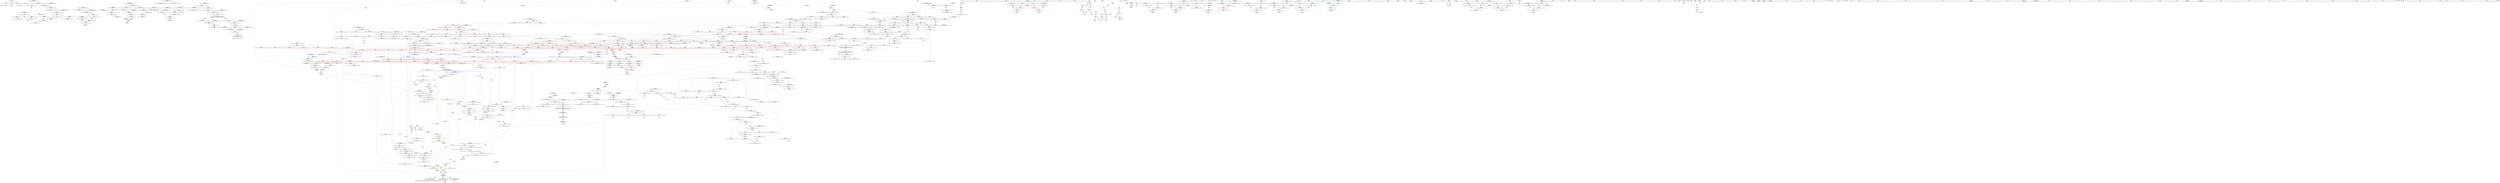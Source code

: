 digraph "SVFG" {
	label="SVFG";

	Node0x562167dec6a0 [shape=record,color=grey,label="{NodeID: 0\nNullPtr}"];
	Node0x562167dec6a0 -> Node0x562167e3a9e0[style=solid];
	Node0x562167dec6a0 -> Node0x562167e566c0[style=solid];
	Node0x562167e424b0 [shape=record,color=blue, style = dotted,label="{NodeID: 775\n1531\<--1533\noffset_0\<--dummyVal\n_ZSt10__pop_heapIPiN9__gnu_cxx5__ops15_Iter_comp_iterISt7greaterIiEEEEvT_S7_S7_RT0_\n}"];
	Node0x562167e5a640 [shape=record,color=yellow,style=double,label="{NodeID: 1550\n224V_1 = ENCHI(MR_224V_0)\npts\{22 885 \}\nFun[_ZN9__gnu_cxx5__ops14_Iter_comp_valISt7greaterIiEEclIPiiEEbT_RT0_]|{<s0>66|<s1>66}}"];
	Node0x562167e5a640:s0 -> Node0x562167ed2080[style=dashed,color=red];
	Node0x562167e5a640:s1 -> Node0x562167ed2190[style=dashed,color=red];
	Node0x562167e38fc0 [shape=record,color=red,label="{NodeID: 443\n331\<--301\n\<--__last.addr\n_ZSt16__introsort_loopIPilN9__gnu_cxx5__ops15_Iter_comp_iterISt7greaterIiEEEEvT_S7_T0_T1_\n|{<s0>22}}"];
	Node0x562167e38fc0:s0 -> Node0x562167f53e30[style=solid,color=red];
	Node0x562167e2d170 [shape=record,color=green,label="{NodeID: 111\n524\<--525\n__first.addr\<--__first.addr_field_insensitive\n_ZSt13__heap_selectIPiN9__gnu_cxx5__ops15_Iter_comp_iterISt7greaterIiEEEEvT_S7_S7_T0_\n}"];
	Node0x562167e2d170 -> Node0x562167e4a9f0[style=solid];
	Node0x562167e2d170 -> Node0x562167e4aac0[style=solid];
	Node0x562167e2d170 -> Node0x562167e4ab90[style=solid];
	Node0x562167e2d170 -> Node0x562167e58910[style=solid];
	Node0x562167f51aa0 [shape=record,color=black,label="{NodeID: 1993\n1349 = PHI(1387, )\n|{<s0>107}}"];
	Node0x562167f51aa0:s0 -> Node0x562167f524a0[style=solid,color=red];
	Node0x562167e4e950 [shape=record,color=red,label="{NodeID: 554\n866\<--860\nthis1\<--this.addr\n_ZN9__gnu_cxx5__ops14_Iter_comp_valISt7greaterIiEEC2EONS0_15_Iter_comp_iterIS3_EE\n}"];
	Node0x562167e4e950 -> Node0x562167e41470[style=solid];
	Node0x562167e7dec0 [shape=record,color=grey,label="{NodeID: 1329\n585 = Binary(584, 253, )\n}"];
	Node0x562167e7dec0 -> Node0x562167e846c0[style=solid];
	Node0x562167e318e0 [shape=record,color=green,label="{NodeID: 222\n1367\<--1368\n__first.addr\<--__first.addr_field_insensitive\n_ZSt22__copy_move_backward_aILb1EPiS0_ET1_T0_S2_S1_\n}"];
	Node0x562167e318e0 -> Node0x562167e54380[style=solid];
	Node0x562167e318e0 -> Node0x562167e61f50[style=solid];
	Node0x562167e54380 [shape=record,color=red,label="{NodeID: 665\n1380\<--1367\n\<--__first.addr\n_ZSt22__copy_move_backward_aILb1EPiS0_ET1_T0_S2_S1_\n|{<s0>108}}"];
	Node0x562167e54380:s0 -> Node0x562167f53370[style=solid,color=red];
	Node0x562167ecd4e0 [shape=record,color=black,label="{NodeID: 1440\nMR_14V_2 = PHI(MR_14V_3, MR_14V_1, )\npts\{22 \}\n|{|<s5>55}}"];
	Node0x562167ecd4e0 -> Node0x562167e4e610[style=dashed];
	Node0x562167ecd4e0 -> Node0x562167e4e6e0[style=dashed];
	Node0x562167ecd4e0 -> Node0x562167e42cd0[style=dashed];
	Node0x562167ecd4e0 -> Node0x562167e42f40[style=dashed];
	Node0x562167ecd4e0 -> Node0x562167ec11e0[style=dashed];
	Node0x562167ecd4e0:s5 -> Node0x562167ed0710[style=dashed,color=red];
	Node0x562167e3f500 [shape=record,color=purple,label="{NodeID: 333\n182\<--39\n\<--.str.8\nmain\n}"];
	Node0x562167e28ed0 [shape=record,color=green,label="{NodeID: 1\n7\<--1\n__dso_handle\<--dummyObj\nGlob }"];
	Node0x562167e42580 [shape=record,color=blue,label="{NodeID: 776\n737\<--736\n__t.addr\<--__t\n_ZSt4moveIRiEONSt16remove_referenceIT_E4typeEOS2_\n}"];
	Node0x562167e42580 -> Node0x562167e4cf50[style=dashed];
	Node0x562167e39090 [shape=record,color=red,label="{NodeID: 444\n332\<--301\n\<--__last.addr\n_ZSt16__introsort_loopIPilN9__gnu_cxx5__ops15_Iter_comp_iterISt7greaterIiEEEEvT_S7_T0_T1_\n|{<s0>22}}"];
	Node0x562167e39090:s0 -> Node0x562167f53f40[style=solid,color=red];
	Node0x562167e2d240 [shape=record,color=green,label="{NodeID: 112\n526\<--527\n__middle.addr\<--__middle.addr_field_insensitive\n_ZSt13__heap_selectIPiN9__gnu_cxx5__ops15_Iter_comp_iterISt7greaterIiEEEEvT_S7_S7_T0_\n}"];
	Node0x562167e2d240 -> Node0x562167e4ac60[style=solid];
	Node0x562167e2d240 -> Node0x562167e4ad30[style=solid];
	Node0x562167e2d240 -> Node0x562167e4ae00[style=solid];
	Node0x562167e2d240 -> Node0x562167e589e0[style=solid];
	Node0x562167f51be0 [shape=record,color=black,label="{NodeID: 1994\n1351 = PHI(1387, )\n|{<s0>107}}"];
	Node0x562167f51be0:s0 -> Node0x562167f525e0[style=solid,color=red];
	Node0x562167e4ea20 [shape=record,color=red,label="{NodeID: 555\n868\<--862\n\<--__comp.addr\n_ZN9__gnu_cxx5__ops14_Iter_comp_valISt7greaterIiEEC2EONS0_15_Iter_comp_iterIS3_EE\n}"];
	Node0x562167e4ea20 -> Node0x562167e41540[style=solid];
	Node0x562167e81fc0 [shape=record,color=grey,label="{NodeID: 1330\n808 = Binary(807, 262, )\n}"];
	Node0x562167e81fc0 -> Node0x562167e849c0[style=solid];
	Node0x562167e319b0 [shape=record,color=green,label="{NodeID: 223\n1369\<--1370\n__last.addr\<--__last.addr_field_insensitive\n_ZSt22__copy_move_backward_aILb1EPiS0_ET1_T0_S2_S1_\n}"];
	Node0x562167e319b0 -> Node0x562167e54450[style=solid];
	Node0x562167e319b0 -> Node0x562167e62020[style=solid];
	Node0x562167e54450 [shape=record,color=red,label="{NodeID: 666\n1381\<--1369\n\<--__last.addr\n_ZSt22__copy_move_backward_aILb1EPiS0_ET1_T0_S2_S1_\n|{<s0>108}}"];
	Node0x562167e54450:s0 -> Node0x562167f53480[style=solid,color=red];
	Node0x562167e3f5d0 [shape=record,color=purple,label="{NodeID: 334\n1492\<--41\nllvm.global_ctors_0\<--llvm.global_ctors\nGlob }"];
	Node0x562167e3f5d0 -> Node0x562167e564c0[style=solid];
	Node0x562167e29210 [shape=record,color=green,label="{NodeID: 2\n9\<--1\n\<--dummyObj\nCan only get source location for instruction, argument, global var or function.}"];
	Node0x562167e42650 [shape=record,color=blue,label="{NodeID: 777\n749\<--743\n__first.addr\<--__first\n_ZSt13__adjust_heapIPiliN9__gnu_cxx5__ops15_Iter_comp_iterISt7greaterIiEEEEvT_T0_S8_T1_T2_\n}"];
	Node0x562167e42650 -> Node0x562167e4d020[style=dashed];
	Node0x562167e42650 -> Node0x562167e4d0f0[style=dashed];
	Node0x562167e42650 -> Node0x562167e4d1c0[style=dashed];
	Node0x562167e42650 -> Node0x562167e4d290[style=dashed];
	Node0x562167e42650 -> Node0x562167e4d360[style=dashed];
	Node0x562167e42650 -> Node0x562167e4d430[style=dashed];
	Node0x562167e42650 -> Node0x562167e4d500[style=dashed];
	Node0x562167e39160 [shape=record,color=red,label="{NodeID: 445\n345\<--301\n\<--__last.addr\n_ZSt16__introsort_loopIPilN9__gnu_cxx5__ops15_Iter_comp_iterISt7greaterIiEEEEvT_S7_T0_T1_\n|{<s0>24}}"];
	Node0x562167e39160:s0 -> Node0x562167f55dc0[style=solid,color=red];
	Node0x562167e2d310 [shape=record,color=green,label="{NodeID: 113\n528\<--529\n__last.addr\<--__last.addr_field_insensitive\n_ZSt13__heap_selectIPiN9__gnu_cxx5__ops15_Iter_comp_iterISt7greaterIiEEEEvT_S7_S7_T0_\n}"];
	Node0x562167e2d310 -> Node0x562167e4aed0[style=solid];
	Node0x562167e2d310 -> Node0x562167e58ab0[style=solid];
	Node0x562167f51d20 [shape=record,color=black,label="{NodeID: 1995\n1352 = PHI(1363, )\n}"];
	Node0x562167f51d20 -> Node0x562167e3e180[style=solid];
	Node0x562167e4eaf0 [shape=record,color=red,label="{NodeID: 556\n905\<--878\n\<--__first.addr\n_ZSt11__push_heapIPiliN9__gnu_cxx5__ops14_Iter_comp_valISt7greaterIiEEEEvT_T0_S8_T1_RT2_\n}"];
	Node0x562167e4eaf0 -> Node0x562167e36f40[style=solid];
	Node0x562167e82140 [shape=record,color=grey,label="{NodeID: 1331\n823 = Binary(822, 262, )\n}"];
	Node0x562167e31a80 [shape=record,color=green,label="{NodeID: 224\n1371\<--1372\n__result.addr\<--__result.addr_field_insensitive\n_ZSt22__copy_move_backward_aILb1EPiS0_ET1_T0_S2_S1_\n}"];
	Node0x562167e31a80 -> Node0x562167e54520[style=solid];
	Node0x562167e31a80 -> Node0x562167e620f0[style=solid];
	Node0x562167e54520 [shape=record,color=red,label="{NodeID: 667\n1382\<--1371\n\<--__result.addr\n_ZSt22__copy_move_backward_aILb1EPiS0_ET1_T0_S2_S1_\n|{<s0>108}}"];
	Node0x562167e54520:s0 -> Node0x562167f53590[style=solid,color=red];
	Node0x562167e3f6d0 [shape=record,color=purple,label="{NodeID: 335\n1493\<--41\nllvm.global_ctors_1\<--llvm.global_ctors\nGlob }"];
	Node0x562167e3f6d0 -> Node0x562167e565c0[style=solid];
	Node0x562167e292d0 [shape=record,color=green,label="{NodeID: 3\n12\<--1\n\<--dummyObj\nCan only get source location for instruction, argument, global var or function.}"];
	Node0x562167e42720 [shape=record,color=blue,label="{NodeID: 778\n751\<--744\n__holeIndex.addr\<--__holeIndex\n_ZSt13__adjust_heapIPiliN9__gnu_cxx5__ops15_Iter_comp_iterISt7greaterIiEEEEvT_T0_S8_T1_T2_\n}"];
	Node0x562167e42720 -> Node0x562167e4d5d0[style=dashed];
	Node0x562167e42720 -> Node0x562167e4d6a0[style=dashed];
	Node0x562167e42720 -> Node0x562167e4d770[style=dashed];
	Node0x562167e42720 -> Node0x562167e4d840[style=dashed];
	Node0x562167e42720 -> Node0x562167e42da0[style=dashed];
	Node0x562167e42720 -> Node0x562167e43010[style=dashed];
	Node0x562167e42720 -> Node0x562167ec16e0[style=dashed];
	Node0x562167e39230 [shape=record,color=red,label="{NodeID: 446\n354\<--301\n\<--__last.addr\n_ZSt16__introsort_loopIPilN9__gnu_cxx5__ops15_Iter_comp_iterISt7greaterIiEEEEvT_S7_T0_T1_\n|{<s0>26}}"];
	Node0x562167e39230:s0 -> Node0x562167f55080[style=solid,color=red];
	Node0x562167e2d3e0 [shape=record,color=green,label="{NodeID: 114\n530\<--531\n__i\<--__i_field_insensitive\n_ZSt13__heap_selectIPiN9__gnu_cxx5__ops15_Iter_comp_iterISt7greaterIiEEEEvT_S7_S7_T0_\n}"];
	Node0x562167e2d3e0 -> Node0x562167e4afa0[style=solid];
	Node0x562167e2d3e0 -> Node0x562167e4b070[style=solid];
	Node0x562167e2d3e0 -> Node0x562167e4b140[style=solid];
	Node0x562167e2d3e0 -> Node0x562167e4b210[style=solid];
	Node0x562167e2d3e0 -> Node0x562167e58b80[style=solid];
	Node0x562167e2d3e0 -> Node0x562167e58c50[style=solid];
	Node0x562167f51e60 [shape=record,color=black,label="{NodeID: 1996\n1383 = PHI(1394, )\n}"];
	Node0x562167f51e60 -> Node0x562167e3e320[style=solid];
	Node0x562167e4ebc0 [shape=record,color=red,label="{NodeID: 557\n914\<--878\n\<--__first.addr\n_ZSt11__push_heapIPiliN9__gnu_cxx5__ops14_Iter_comp_valISt7greaterIiEEEEvT_T0_S8_T1_RT2_\n}"];
	Node0x562167e4ebc0 -> Node0x562167e37010[style=solid];
	Node0x562167e822c0 [shape=record,color=grey,label="{NodeID: 1332\n818 = Binary(817, 262, )\n}"];
	Node0x562167e822c0 -> Node0x562167e82440[style=solid];
	Node0x562167e31b50 [shape=record,color=green,label="{NodeID: 225\n1373\<--1374\n__simple\<--__simple_field_insensitive\n_ZSt22__copy_move_backward_aILb1EPiS0_ET1_T0_S2_S1_\n}"];
	Node0x562167e31b50 -> Node0x562167e621c0[style=solid];
	Node0x562167e545f0 [shape=record,color=red,label="{NodeID: 668\n1392\<--1389\n\<--__it.addr\n_ZSt12__niter_baseIPiET_S1_\n}"];
	Node0x562167e545f0 -> Node0x562167e3e3f0[style=solid];
	Node0x562167e3f7d0 [shape=record,color=purple,label="{NodeID: 336\n1494\<--41\nllvm.global_ctors_2\<--llvm.global_ctors\nGlob }"];
	Node0x562167e3f7d0 -> Node0x562167e566c0[style=solid];
	Node0x562167e29390 [shape=record,color=green,label="{NodeID: 4\n23\<--1\n.str\<--dummyObj\nGlob }"];
	Node0x562167e427f0 [shape=record,color=blue,label="{NodeID: 779\n753\<--745\n__len.addr\<--__len\n_ZSt13__adjust_heapIPiliN9__gnu_cxx5__ops15_Iter_comp_iterISt7greaterIiEEEEvT_T0_S8_T1_T2_\n}"];
	Node0x562167e427f0 -> Node0x562167e4d9e0[style=dashed];
	Node0x562167e427f0 -> Node0x562167e4dab0[style=dashed];
	Node0x562167e427f0 -> Node0x562167e4db80[style=dashed];
	Node0x562167e39300 [shape=record,color=red,label="{NodeID: 447\n326\<--303\n\<--__depth_limit.addr\n_ZSt16__introsort_loopIPilN9__gnu_cxx5__ops15_Iter_comp_iterISt7greaterIiEEEEvT_S7_T0_T1_\n}"];
	Node0x562167e39300 -> Node0x562167e83f40[style=solid];
	Node0x562167e31f30 [shape=record,color=green,label="{NodeID: 115\n538\<--539\n_ZSt11__make_heapIPiN9__gnu_cxx5__ops15_Iter_comp_iterISt7greaterIiEEEEvT_S7_RT0_\<--_ZSt11__make_heapIPiN9__gnu_cxx5__ops15_Iter_comp_iterISt7greaterIiEEEEvT_S7_RT0__field_insensitive\n}"];
	Node0x562167f51fa0 [shape=record,color=black,label="{NodeID: 1997\n1459 = PHI(963, )\n}"];
	Node0x562167f51fa0 -> Node0x562167e3e8d0[style=solid];
	Node0x562167e4ec90 [shape=record,color=red,label="{NodeID: 558\n919\<--878\n\<--__first.addr\n_ZSt11__push_heapIPiliN9__gnu_cxx5__ops14_Iter_comp_valISt7greaterIiEEEEvT_T0_S8_T1_RT2_\n}"];
	Node0x562167e4ec90 -> Node0x562167e370e0[style=solid];
	Node0x562167e82440 [shape=record,color=grey,label="{NodeID: 1333\n819 = Binary(258, 818, )\n}"];
	Node0x562167e82440 -> Node0x562167e42e70[style=solid];
	Node0x562167e31c20 [shape=record,color=green,label="{NodeID: 226\n1384\<--1385\n_ZNSt20__copy_move_backwardILb1ELb1ESt26random_access_iterator_tagE13__copy_move_bIiEEPT_PKS3_S6_S4_\<--_ZNSt20__copy_move_backwardILb1ELb1ESt26random_access_iterator_tagE13__copy_move_bIiEEPT_PKS3_S6_S4__field_insensitive\n}"];
	Node0x562167e546c0 [shape=record,color=red,label="{NodeID: 669\n1410\<--1398\n\<--__first.addr\n_ZNSt20__copy_move_backwardILb1ELb1ESt26random_access_iterator_tagE13__copy_move_bIiEEPT_PKS3_S6_S4_\n}"];
	Node0x562167e546c0 -> Node0x562167e3e590[style=solid];
	Node0x562167e3f8d0 [shape=record,color=purple,label="{NodeID: 337\n1495\<--259\noffset_0\<--\n}"];
	Node0x562167e3f8d0 -> Node0x562167e573f0[style=solid];
	Node0x562167e29c00 [shape=record,color=green,label="{NodeID: 5\n25\<--1\n.str.2\<--dummyObj\nGlob }"];
	Node0x562167ef63c0 [shape=record,color=yellow,style=double,label="{NodeID: 1887\n14V_2 = CSCHI(MR_14V_1)\npts\{22 \}\nCS[]|{<s0>87|<s1>87}}"];
	Node0x562167ef63c0:s0 -> Node0x562167e52f30[style=dashed,color=blue];
	Node0x562167ef63c0:s1 -> Node0x562167e45300[style=dashed,color=blue];
	Node0x562167e428c0 [shape=record,color=blue,label="{NodeID: 780\n755\<--746\n__value.addr\<--__value\n_ZSt13__adjust_heapIPiliN9__gnu_cxx5__ops15_Iter_comp_iterISt7greaterIiEEEEvT_T0_S8_T1_T2_\n}"];
	Node0x562167e428c0 -> Node0x562167e4e610[style=dashed];
	Node0x562167e428c0 -> Node0x562167e4e6e0[style=dashed];
	Node0x562167e428c0 -> Node0x562167e4e7b0[style=dashed];
	Node0x562167e393d0 [shape=record,color=red,label="{NodeID: 448\n340\<--303\n\<--__depth_limit.addr\n_ZSt16__introsort_loopIPilN9__gnu_cxx5__ops15_Iter_comp_iterISt7greaterIiEEEEvT_S7_T0_T1_\n}"];
	Node0x562167e393d0 -> Node0x562167e825c0[style=solid];
	Node0x562167e32000 [shape=record,color=green,label="{NodeID: 116\n550\<--551\n_ZN9__gnu_cxx5__ops15_Iter_comp_iterISt7greaterIiEEclIPiS6_EEbT_T0_\<--_ZN9__gnu_cxx5__ops15_Iter_comp_iterISt7greaterIiEEclIPiS6_EEbT_T0__field_insensitive\n}"];
	Node0x562167f520e0 [shape=record,color=black,label="{NodeID: 1998\n1474 = PHI(937, )\n}"];
	Node0x562167e4ed60 [shape=record,color=red,label="{NodeID: 559\n932\<--878\n\<--__first.addr\n_ZSt11__push_heapIPiliN9__gnu_cxx5__ops14_Iter_comp_valISt7greaterIiEEEEvT_T0_S8_T1_RT2_\n}"];
	Node0x562167e4ed60 -> Node0x562167e371b0[style=solid];
	Node0x562167e825c0 [shape=record,color=grey,label="{NodeID: 1334\n341 = Binary(340, 342, )\n}"];
	Node0x562167e825c0 -> Node0x562167e578d0[style=solid];
	Node0x562167e31d20 [shape=record,color=green,label="{NodeID: 227\n1389\<--1390\n__it.addr\<--__it.addr_field_insensitive\n_ZSt12__niter_baseIPiET_S1_\n}"];
	Node0x562167e31d20 -> Node0x562167e545f0[style=solid];
	Node0x562167e31d20 -> Node0x562167e62290[style=solid];
	Node0x562167e54790 [shape=record,color=red,label="{NodeID: 670\n1424\<--1398\n\<--__first.addr\n_ZNSt20__copy_move_backwardILb1ELb1ESt26random_access_iterator_tagE13__copy_move_bIiEEPT_PKS3_S6_S4_\n}"];
	Node0x562167e54790 -> Node0x562167e3e730[style=solid];
	Node0x562167e3f9a0 [shape=record,color=purple,label="{NodeID: 338\n1496\<--260\noffset_0\<--\n}"];
	Node0x562167e3f9a0 -> Node0x562167e552f0[style=solid];
	Node0x562167e29c90 [shape=record,color=green,label="{NodeID: 6\n27\<--1\nstdin\<--dummyObj\nGlob }"];
	Node0x562167ef6520 [shape=record,color=yellow,style=double,label="{NodeID: 1888\n14V_2 = CSCHI(MR_14V_1)\npts\{22 \}\nCS[]|{<s0>97}}"];
	Node0x562167ef6520:s0 -> Node0x562167ef63c0[style=dashed,color=blue];
	Node0x562167e42990 [shape=record,color=blue,label="{NodeID: 781\n757\<--767\n__topIndex\<--\n_ZSt13__adjust_heapIPiliN9__gnu_cxx5__ops15_Iter_comp_iterISt7greaterIiEEEEvT_T0_S8_T1_T2_\n}"];
	Node0x562167e42990 -> Node0x562167e4dc50[style=dashed];
	Node0x562167e394a0 [shape=record,color=red,label="{NodeID: 449\n355\<--303\n\<--__depth_limit.addr\n_ZSt16__introsort_loopIPilN9__gnu_cxx5__ops15_Iter_comp_iterISt7greaterIiEEEEvT_S7_T0_T1_\n|{<s0>26}}"];
	Node0x562167e394a0:s0 -> Node0x562167f551d0[style=solid,color=red];
	Node0x562167e32100 [shape=record,color=green,label="{NodeID: 117\n557\<--558\n_ZSt10__pop_heapIPiN9__gnu_cxx5__ops15_Iter_comp_iterISt7greaterIiEEEEvT_S7_S7_RT0_\<--_ZSt10__pop_heapIPiN9__gnu_cxx5__ops15_Iter_comp_iterISt7greaterIiEEEEvT_S7_S7_RT0__field_insensitive\n}"];
	Node0x562167f521f0 [shape=record,color=black,label="{NodeID: 1999\n1485 = PHI(937, )\n}"];
	Node0x562167e4ee30 [shape=record,color=red,label="{NodeID: 560\n895\<--880\n\<--__holeIndex.addr\n_ZSt11__push_heapIPiliN9__gnu_cxx5__ops14_Iter_comp_valISt7greaterIiEEEEvT_T0_S8_T1_RT2_\n}"];
	Node0x562167e4ee30 -> Node0x562167e80000[style=solid];
	Node0x562167e82740 [shape=record,color=grey,label="{NodeID: 1335\n118 = Binary(117, 119, )\n}"];
	Node0x562167e31df0 [shape=record,color=green,label="{NodeID: 228\n1398\<--1399\n__first.addr\<--__first.addr_field_insensitive\n_ZNSt20__copy_move_backwardILb1ELb1ESt26random_access_iterator_tagE13__copy_move_bIiEEPT_PKS3_S6_S4_\n}"];
	Node0x562167e31df0 -> Node0x562167e546c0[style=solid];
	Node0x562167e31df0 -> Node0x562167e54790[style=solid];
	Node0x562167e31df0 -> Node0x562167e62360[style=solid];
	Node0x562167e54860 [shape=record,color=red,label="{NodeID: 671\n1409\<--1400\n\<--__last.addr\n_ZNSt20__copy_move_backwardILb1ELb1ESt26random_access_iterator_tagE13__copy_move_bIiEEPT_PKS3_S6_S4_\n}"];
	Node0x562167e54860 -> Node0x562167e3e4c0[style=solid];
	Node0x562167e3fa70 [shape=record,color=purple,label="{NodeID: 339\n1498\<--271\noffset_0\<--\n}"];
	Node0x562167e3fa70 -> Node0x562167e574c0[style=solid];
	Node0x562167e29d20 [shape=record,color=green,label="{NodeID: 7\n28\<--1\n.str.3\<--dummyObj\nGlob }"];
	Node0x562167ef6680 [shape=record,color=yellow,style=double,label="{NodeID: 1889\n14V_2 = CSCHI(MR_14V_1)\npts\{22 \}\nCS[]|{<s0>107}}"];
	Node0x562167ef6680:s0 -> Node0x562167ef6520[style=dashed,color=blue];
	Node0x562167e42a60 [shape=record,color=blue,label="{NodeID: 782\n759\<--769\n__secondChild\<--\n_ZSt13__adjust_heapIPiliN9__gnu_cxx5__ops15_Iter_comp_iterISt7greaterIiEEEEvT_T0_S8_T1_T2_\n}"];
	Node0x562167e42a60 -> Node0x562167e4dd20[style=dashed];
	Node0x562167e42a60 -> Node0x562167e4ddf0[style=dashed];
	Node0x562167e42a60 -> Node0x562167e4e2d0[style=dashed];
	Node0x562167e42a60 -> Node0x562167e4e3a0[style=dashed];
	Node0x562167e42a60 -> Node0x562167e42b30[style=dashed];
	Node0x562167e42a60 -> Node0x562167e42e70[style=dashed];
	Node0x562167e42a60 -> Node0x562167ec1be0[style=dashed];
	Node0x562167e5acf0 [shape=record,color=yellow,style=double,label="{NodeID: 1557\n275V_1 = ENCHI(MR_275V_0)\npts\{11500000 \}\nFun[_ZSt16__insertion_sortIPiN9__gnu_cxx5__ops15_Iter_comp_iterISt7greaterIiEEEEvT_S7_T0_]}"];
	Node0x562167e5acf0 -> Node0x562167e55d80[style=dashed];
	Node0x562167e39570 [shape=record,color=red,label="{NodeID: 450\n353\<--307\n\<--__cut\n_ZSt16__introsort_loopIPilN9__gnu_cxx5__ops15_Iter_comp_iterISt7greaterIiEEEEvT_S7_T0_T1_\n|{<s0>26}}"];
	Node0x562167e39570:s0 -> Node0x562167f54f30[style=solid,color=red];
	Node0x562167e32200 [shape=record,color=green,label="{NodeID: 118\n570\<--571\n__first.addr\<--__first.addr_field_insensitive\n_ZSt11__sort_heapIPiN9__gnu_cxx5__ops15_Iter_comp_iterISt7greaterIiEEEEvT_S7_RT0_\n}"];
	Node0x562167e32200 -> Node0x562167e4b2e0[style=solid];
	Node0x562167e32200 -> Node0x562167e4b3b0[style=solid];
	Node0x562167e32200 -> Node0x562167e58d20[style=solid];
	Node0x562167f52300 [shape=record,color=black,label="{NodeID: 2000\n1364 = PHI(1345, )\n0th arg _ZSt22__copy_move_backward_aILb1EPiS0_ET1_T0_S2_S1_ }"];
	Node0x562167f52300 -> Node0x562167e61f50[style=solid];
	Node0x562167e4ef00 [shape=record,color=red,label="{NodeID: 561\n900\<--880\n\<--__holeIndex.addr\n_ZSt11__push_heapIPiliN9__gnu_cxx5__ops14_Iter_comp_valISt7greaterIiEEEEvT_T0_S8_T1_RT2_\n}"];
	Node0x562167e4ef00 -> Node0x562167e83ac0[style=solid];
	Node0x562167e828c0 [shape=record,color=grey,label="{NodeID: 1336\n139 = Binary(138, 119, )\n}"];
	Node0x562167e828c0 -> Node0x562167e56bd0[style=solid];
	Node0x562167e39ff0 [shape=record,color=green,label="{NodeID: 229\n1400\<--1401\n__last.addr\<--__last.addr_field_insensitive\n_ZNSt20__copy_move_backwardILb1ELb1ESt26random_access_iterator_tagE13__copy_move_bIiEEPT_PKS3_S6_S4_\n}"];
	Node0x562167e39ff0 -> Node0x562167e54860[style=solid];
	Node0x562167e39ff0 -> Node0x562167e62430[style=solid];
	Node0x562167e54930 [shape=record,color=red,label="{NodeID: 672\n1419\<--1402\n\<--__result.addr\n_ZNSt20__copy_move_backwardILb1ELb1ESt26random_access_iterator_tagE13__copy_move_bIiEEPT_PKS3_S6_S4_\n}"];
	Node0x562167e54930 -> Node0x562167e37280[style=solid];
	Node0x562167e3fb40 [shape=record,color=purple,label="{NodeID: 340\n1499\<--272\noffset_0\<--\n}"];
	Node0x562167e3fb40 -> Node0x562167e553c0[style=solid];
	Node0x562167e29db0 [shape=record,color=green,label="{NodeID: 8\n30\<--1\n.str.4\<--dummyObj\nGlob }"];
	Node0x562167ef67e0 [shape=record,color=yellow,style=double,label="{NodeID: 1890\n2V_2 = CSCHI(MR_2V_1)\npts\{10 \}\nCS[]}"];
	Node0x562167e42b30 [shape=record,color=blue,label="{NodeID: 783\n759\<--780\n__secondChild\<--mul\n_ZSt13__adjust_heapIPiliN9__gnu_cxx5__ops15_Iter_comp_iterISt7greaterIiEEEEvT_T0_S8_T1_T2_\n}"];
	Node0x562167e42b30 -> Node0x562167e4dd20[style=dashed];
	Node0x562167e42b30 -> Node0x562167e4ddf0[style=dashed];
	Node0x562167e42b30 -> Node0x562167e4dec0[style=dashed];
	Node0x562167e42b30 -> Node0x562167e4df90[style=dashed];
	Node0x562167e42b30 -> Node0x562167e4e060[style=dashed];
	Node0x562167e42b30 -> Node0x562167e4e130[style=dashed];
	Node0x562167e42b30 -> Node0x562167e4e200[style=dashed];
	Node0x562167e42b30 -> Node0x562167e4e2d0[style=dashed];
	Node0x562167e42b30 -> Node0x562167e4e3a0[style=dashed];
	Node0x562167e42b30 -> Node0x562167e42b30[style=dashed];
	Node0x562167e42b30 -> Node0x562167e42c00[style=dashed];
	Node0x562167e42b30 -> Node0x562167e42e70[style=dashed];
	Node0x562167e42b30 -> Node0x562167ec1be0[style=dashed];
	Node0x562167e39640 [shape=record,color=red,label="{NodeID: 451\n360\<--307\n\<--__cut\n_ZSt16__introsort_loopIPilN9__gnu_cxx5__ops15_Iter_comp_iterISt7greaterIiEEEEvT_S7_T0_T1_\n}"];
	Node0x562167e39640 -> Node0x562167e57c10[style=solid];
	Node0x562167e322d0 [shape=record,color=green,label="{NodeID: 119\n572\<--573\n__last.addr\<--__last.addr_field_insensitive\n_ZSt11__sort_heapIPiN9__gnu_cxx5__ops15_Iter_comp_iterISt7greaterIiEEEEvT_S7_RT0_\n}"];
	Node0x562167e322d0 -> Node0x562167e4b480[style=solid];
	Node0x562167e322d0 -> Node0x562167e4b550[style=solid];
	Node0x562167e322d0 -> Node0x562167e4b620[style=solid];
	Node0x562167e322d0 -> Node0x562167e4b6f0[style=solid];
	Node0x562167e322d0 -> Node0x562167e58df0[style=solid];
	Node0x562167e322d0 -> Node0x562167e58f90[style=solid];
	Node0x562167f524a0 [shape=record,color=black,label="{NodeID: 2001\n1365 = PHI(1349, )\n1st arg _ZSt22__copy_move_backward_aILb1EPiS0_ET1_T0_S2_S1_ }"];
	Node0x562167f524a0 -> Node0x562167e62020[style=solid];
	Node0x562167e4efd0 [shape=record,color=red,label="{NodeID: 562\n920\<--880\n\<--__holeIndex.addr\n_ZSt11__push_heapIPiliN9__gnu_cxx5__ops14_Iter_comp_valISt7greaterIiEEEEvT_T0_S8_T1_RT2_\n}"];
	Node0x562167e82a40 [shape=record,color=grey,label="{NodeID: 1337\n152 = Binary(151, 119, )\n}"];
	Node0x562167e82a40 -> Node0x562167e3b0c0[style=solid];
	Node0x562167e3a0c0 [shape=record,color=green,label="{NodeID: 230\n1402\<--1403\n__result.addr\<--__result.addr_field_insensitive\n_ZNSt20__copy_move_backwardILb1ELb1ESt26random_access_iterator_tagE13__copy_move_bIiEEPT_PKS3_S6_S4_\n}"];
	Node0x562167e3a0c0 -> Node0x562167e54930[style=solid];
	Node0x562167e3a0c0 -> Node0x562167e54a00[style=solid];
	Node0x562167e3a0c0 -> Node0x562167e62500[style=solid];
	Node0x562167e54a00 [shape=record,color=red,label="{NodeID: 673\n1432\<--1402\n\<--__result.addr\n_ZNSt20__copy_move_backwardILb1ELb1ESt26random_access_iterator_tagE13__copy_move_bIiEEPT_PKS3_S6_S4_\n}"];
	Node0x562167e54a00 -> Node0x562167e37350[style=solid];
	Node0x562167ecf540 [shape=record,color=yellow,style=double,label="{NodeID: 1448\n264V_1 = ENCHI(MR_264V_0)\npts\{613 704 756 885 1158 1286 \}\nFun[_ZSt4swapIiENSt9enable_ifIXsr6__and_ISt6__not_ISt15__is_tuple_likeIT_EESt21is_move_constructibleIS3_ESt18is_move_assignableIS3_EEE5valueEvE4typeERS3_SC_]}"];
	Node0x562167ecf540 -> Node0x562167e52090[style=dashed];
	Node0x562167ecf540 -> Node0x562167e52160[style=dashed];
	Node0x562167ecf540 -> Node0x562167e52230[style=dashed];
	Node0x562167e3fc10 [shape=record,color=purple,label="{NodeID: 341\n1501\<--333\noffset_0\<--\n}"];
	Node0x562167e3fc10 -> Node0x562167e57800[style=solid];
	Node0x562167e29e70 [shape=record,color=green,label="{NodeID: 9\n32\<--1\nstdout\<--dummyObj\nGlob }"];
	Node0x562167f3b6c0 [shape=record,color=black,label="{NodeID: 1891\n1119 = PHI(1112, )\n0th arg _ZSt4swapIiENSt9enable_ifIXsr6__and_ISt6__not_ISt15__is_tuple_likeIT_EESt21is_move_constructibleIS3_ESt18is_move_assignableIS3_EEE5valueEvE4typeERS3_SC_ }"];
	Node0x562167f3b6c0 -> Node0x562167e44bb0[style=solid];
	Node0x562167e42c00 [shape=record,color=blue,label="{NodeID: 784\n759\<--792\n__secondChild\<--dec\n_ZSt13__adjust_heapIPiliN9__gnu_cxx5__ops15_Iter_comp_iterISt7greaterIiEEEEvT_T0_S8_T1_T2_\n}"];
	Node0x562167e42c00 -> Node0x562167e4dd20[style=dashed];
	Node0x562167e42c00 -> Node0x562167e4ddf0[style=dashed];
	Node0x562167e42c00 -> Node0x562167e4e130[style=dashed];
	Node0x562167e42c00 -> Node0x562167e4e200[style=dashed];
	Node0x562167e42c00 -> Node0x562167e4e2d0[style=dashed];
	Node0x562167e42c00 -> Node0x562167e4e3a0[style=dashed];
	Node0x562167e42c00 -> Node0x562167e42b30[style=dashed];
	Node0x562167e42c00 -> Node0x562167e42e70[style=dashed];
	Node0x562167e42c00 -> Node0x562167ec1be0[style=dashed];
	Node0x562167e5aeb0 [shape=record,color=yellow,style=double,label="{NodeID: 1559\n279V_1 = ENCHI(MR_279V_0)\npts\{613 704 756 885 1126 1286 \}\nFun[_ZSt16__insertion_sortIPiN9__gnu_cxx5__ops15_Iter_comp_iterISt7greaterIiEEEEvT_S7_T0_]}"];
	Node0x562167e5aeb0 -> Node0x562167e52e60[style=dashed];
	Node0x562167e5aeb0 -> Node0x562167e52f30[style=dashed];
	Node0x562167e39710 [shape=record,color=red,label="{NodeID: 452\n369\<--366\n\<--__n.addr\n_ZSt4__lgl\n}"];
	Node0x562167e323a0 [shape=record,color=green,label="{NodeID: 120\n574\<--575\n__comp.addr\<--__comp.addr_field_insensitive\n_ZSt11__sort_heapIPiN9__gnu_cxx5__ops15_Iter_comp_iterISt7greaterIiEEEEvT_S7_RT0_\n}"];
	Node0x562167e323a0 -> Node0x562167e4b7c0[style=solid];
	Node0x562167e323a0 -> Node0x562167e58ec0[style=solid];
	Node0x562167f525e0 [shape=record,color=black,label="{NodeID: 2002\n1366 = PHI(1351, )\n2nd arg _ZSt22__copy_move_backward_aILb1EPiS0_ET1_T0_S2_S1_ }"];
	Node0x562167f525e0 -> Node0x562167e620f0[style=solid];
	Node0x562167e4f0a0 [shape=record,color=red,label="{NodeID: 563\n925\<--880\n\<--__holeIndex.addr\n_ZSt11__push_heapIPiliN9__gnu_cxx5__ops14_Iter_comp_valISt7greaterIiEEEEvT_T0_S8_T1_RT2_\n}"];
	Node0x562167e4f0a0 -> Node0x562167e80480[style=solid];
	Node0x562167e82bc0 [shape=record,color=grey,label="{NodeID: 1338\n637 = Binary(636, 258, )\n}"];
	Node0x562167e82bc0 -> Node0x562167e593a0[style=solid];
	Node0x562167e3a190 [shape=record,color=green,label="{NodeID: 231\n1404\<--1405\n_Num\<--_Num_field_insensitive\n_ZNSt20__copy_move_backwardILb1ELb1ESt26random_access_iterator_tagE13__copy_move_bIiEEPT_PKS3_S6_S4_\n}"];
	Node0x562167e3a190 -> Node0x562167e54ad0[style=solid];
	Node0x562167e3a190 -> Node0x562167e54ba0[style=solid];
	Node0x562167e3a190 -> Node0x562167e54c70[style=solid];
	Node0x562167e3a190 -> Node0x562167e54d40[style=solid];
	Node0x562167e3a190 -> Node0x562167e625d0[style=solid];
	Node0x562167e54ad0 [shape=record,color=red,label="{NodeID: 674\n1416\<--1404\n\<--_Num\n_ZNSt20__copy_move_backwardILb1ELb1ESt26random_access_iterator_tagE13__copy_move_bIiEEPT_PKS3_S6_S4_\n}"];
	Node0x562167e54ad0 -> Node0x562167e83940[style=solid];
	Node0x562167ecf6e0 [shape=record,color=yellow,style=double,label="{NodeID: 1449\n14V_1 = ENCHI(MR_14V_0)\npts\{22 \}\nFun[_ZSt22__copy_move_backward_aILb1EPiS0_ET1_T0_S2_S1_]|{<s0>108|<s1>108|<s2>108}}"];
	Node0x562167ecf6e0:s0 -> Node0x562167e55f20[style=dashed,color=red];
	Node0x562167ecf6e0:s1 -> Node0x562167e626a0[style=dashed,color=red];
	Node0x562167ecf6e0:s2 -> Node0x562167ec2ae0[style=dashed,color=red];
	Node0x562167e3fce0 [shape=record,color=purple,label="{NodeID: 342\n1502\<--334\noffset_0\<--\n}"];
	Node0x562167e3fce0 -> Node0x562167e55490[style=solid];
	Node0x562167e29f70 [shape=record,color=green,label="{NodeID: 10\n33\<--1\n.str.5\<--dummyObj\nGlob }"];
	Node0x562167f3a260 [shape=record,color=black,label="{NodeID: 1892\n1120 = PHI(1113, )\n1st arg _ZSt4swapIiENSt9enable_ifIXsr6__and_ISt6__not_ISt15__is_tuple_likeIT_EESt21is_move_constructibleIS3_ESt18is_move_assignableIS3_EEE5valueEvE4typeERS3_SC_ }"];
	Node0x562167f3a260 -> Node0x562167e44c80[style=solid];
	Node0x562167e42cd0 [shape=record,color=blue,label="{NodeID: 785\n802\<--799\nadd.ptr5\<--\n_ZSt13__adjust_heapIPiliN9__gnu_cxx5__ops15_Iter_comp_iterISt7greaterIiEEEEvT_T0_S8_T1_T2_\n}"];
	Node0x562167e42cd0 -> Node0x562167ecd4e0[style=dashed];
	Node0x562167e397e0 [shape=record,color=red,label="{NodeID: 453\n402\<--389\n\<--__first.addr\n_ZSt22__final_insertion_sortIPiN9__gnu_cxx5__ops15_Iter_comp_iterISt7greaterIiEEEEvT_S7_T0_\n}"];
	Node0x562167e397e0 -> Node0x562167e3c5e0[style=solid];
	Node0x562167e32470 [shape=record,color=green,label="{NodeID: 121\n602\<--603\n__first.addr\<--__first.addr_field_insensitive\n_ZSt11__make_heapIPiN9__gnu_cxx5__ops15_Iter_comp_iterISt7greaterIiEEEEvT_S7_RT0_\n}"];
	Node0x562167e32470 -> Node0x562167e4b890[style=solid];
	Node0x562167e32470 -> Node0x562167e4b960[style=solid];
	Node0x562167e32470 -> Node0x562167e4ba30[style=solid];
	Node0x562167e32470 -> Node0x562167e4bb00[style=solid];
	Node0x562167e32470 -> Node0x562167e59060[style=solid];
	Node0x562167f52720 [shape=record,color=black,label="{NodeID: 2003\n984 = PHI(495, )\n0th arg _ZSt22__move_median_to_firstIPiN9__gnu_cxx5__ops15_Iter_comp_iterISt7greaterIiEEEEvT_S7_S7_S7_T0_ }"];
	Node0x562167f52720 -> Node0x562167e44120[style=solid];
	Node0x562167e4f170 [shape=record,color=red,label="{NodeID: 564\n933\<--880\n\<--__holeIndex.addr\n_ZSt11__push_heapIPiliN9__gnu_cxx5__ops14_Iter_comp_valISt7greaterIiEEEEvT_T0_S8_T1_RT2_\n}"];
	Node0x562167e82d40 [shape=record,color=grey,label="{NodeID: 1339\n636 = Binary(635, 258, )\n}"];
	Node0x562167e82d40 -> Node0x562167e82bc0[style=solid];
	Node0x562167e3a260 [shape=record,color=green,label="{NodeID: 232\n1429\<--1430\nllvm.memmove.p0i8.p0i8.i64\<--llvm.memmove.p0i8.p0i8.i64_field_insensitive\n}"];
	Node0x562167e54ba0 [shape=record,color=red,label="{NodeID: 675\n1420\<--1404\n\<--_Num\n_ZNSt20__copy_move_backwardILb1ELb1ESt26random_access_iterator_tagE13__copy_move_bIiEEPT_PKS3_S6_S4_\n}"];
	Node0x562167e54ba0 -> Node0x562167e7f400[style=solid];
	Node0x562167e3fdb0 [shape=record,color=purple,label="{NodeID: 343\n1504\<--346\noffset_0\<--\n}"];
	Node0x562167e3fdb0 -> Node0x562167e579a0[style=solid];
	Node0x562167e2a070 [shape=record,color=green,label="{NodeID: 11\n35\<--1\n.str.6\<--dummyObj\nGlob }"];
	Node0x562167f45410 [shape=record,color=black,label="{NodeID: 1893\n365 = PHI(252, )\n0th arg _ZSt4__lgl }"];
	Node0x562167f45410 -> Node0x562167e57ce0[style=solid];
	Node0x562167e42da0 [shape=record,color=blue,label="{NodeID: 786\n751\<--804\n__holeIndex.addr\<--\n_ZSt13__adjust_heapIPiliN9__gnu_cxx5__ops15_Iter_comp_iterISt7greaterIiEEEEvT_T0_S8_T1_T2_\n}"];
	Node0x562167e42da0 -> Node0x562167e4d770[style=dashed];
	Node0x562167e42da0 -> Node0x562167e4d840[style=dashed];
	Node0x562167e42da0 -> Node0x562167e42da0[style=dashed];
	Node0x562167e42da0 -> Node0x562167e43010[style=dashed];
	Node0x562167e42da0 -> Node0x562167ec16e0[style=dashed];
	Node0x562167e398b0 [shape=record,color=red,label="{NodeID: 454\n409\<--389\n\<--__first.addr\n_ZSt22__final_insertion_sortIPiN9__gnu_cxx5__ops15_Iter_comp_iterISt7greaterIiEEEEvT_S7_T0_\n|{<s0>29}}"];
	Node0x562167e398b0:s0 -> Node0x562167f52fe0[style=solid,color=red];
	Node0x562167e32540 [shape=record,color=green,label="{NodeID: 122\n604\<--605\n__last.addr\<--__last.addr_field_insensitive\n_ZSt11__make_heapIPiN9__gnu_cxx5__ops15_Iter_comp_iterISt7greaterIiEEEEvT_S7_RT0_\n}"];
	Node0x562167e32540 -> Node0x562167e4bbd0[style=solid];
	Node0x562167e32540 -> Node0x562167e4bca0[style=solid];
	Node0x562167e32540 -> Node0x562167e59130[style=solid];
	Node0x562167f52860 [shape=record,color=black,label="{NodeID: 2004\n985 = PHI(497, )\n1st arg _ZSt22__move_median_to_firstIPiN9__gnu_cxx5__ops15_Iter_comp_iterISt7greaterIiEEEEvT_S7_S7_S7_T0_ }"];
	Node0x562167f52860 -> Node0x562167e441f0[style=solid];
	Node0x562167e4f240 [shape=record,color=red,label="{NodeID: 565\n901\<--882\n\<--__topIndex.addr\n_ZSt11__push_heapIPiliN9__gnu_cxx5__ops14_Iter_comp_valISt7greaterIiEEEEvT_T0_S8_T1_RT2_\n}"];
	Node0x562167e4f240 -> Node0x562167e83ac0[style=solid];
	Node0x562167e82ec0 [shape=record,color=grey,label="{NodeID: 1340\n633 = Binary(632, 253, )\n}"];
	Node0x562167e82ec0 -> Node0x562167e592d0[style=solid];
	Node0x562167e3a330 [shape=record,color=green,label="{NodeID: 233\n1446\<--1447\nthis.addr\<--this.addr_field_insensitive\n_ZN9__gnu_cxx5__ops14_Val_comp_iterISt7greaterIiEEclIiPiEEbRT_T0_\n}"];
	Node0x562167e3a330 -> Node0x562167e54e10[style=solid];
	Node0x562167e3a330 -> Node0x562167e62770[style=solid];
	Node0x562167e54c70 [shape=record,color=red,label="{NodeID: 676\n1426\<--1404\n\<--_Num\n_ZNSt20__copy_move_backwardILb1ELb1ESt26random_access_iterator_tagE13__copy_move_bIiEEPT_PKS3_S6_S4_\n}"];
	Node0x562167e54c70 -> Node0x562167e7ee00[style=solid];
	Node0x562167e3fe80 [shape=record,color=purple,label="{NodeID: 344\n1505\<--347\noffset_0\<--\n}"];
	Node0x562167e3fe80 -> Node0x562167e55560[style=solid];
	Node0x562167e2a170 [shape=record,color=green,label="{NodeID: 12\n37\<--1\n.str.7\<--dummyObj\nGlob }"];
	Node0x562167f45550 [shape=record,color=black,label="{NodeID: 1894\n938 = PHI(282, 869, 1473, 1478, )\n0th arg _ZSt4moveIRSt7greaterIiEEONSt16remove_referenceIT_E4typeEOS4_ }"];
	Node0x562167f45550 -> Node0x562167e43b70[style=solid];
	Node0x562167e42e70 [shape=record,color=blue,label="{NodeID: 787\n759\<--819\n__secondChild\<--mul12\n_ZSt13__adjust_heapIPiliN9__gnu_cxx5__ops15_Iter_comp_iterISt7greaterIiEEEEvT_T0_S8_T1_T2_\n}"];
	Node0x562167e42e70 -> Node0x562167e4e470[style=dashed];
	Node0x562167e42e70 -> Node0x562167e4e540[style=dashed];
	Node0x562167e42e70 -> Node0x562167ec1be0[style=dashed];
	Node0x562167e39980 [shape=record,color=red,label="{NodeID: 455\n410\<--389\n\<--__first.addr\n_ZSt22__final_insertion_sortIPiN9__gnu_cxx5__ops15_Iter_comp_iterISt7greaterIiEEEEvT_S7_T0_\n}"];
	Node0x562167e39980 -> Node0x562167e400f0[style=solid];
	Node0x562167e32610 [shape=record,color=green,label="{NodeID: 123\n606\<--607\n__comp.addr\<--__comp.addr_field_insensitive\n_ZSt11__make_heapIPiN9__gnu_cxx5__ops15_Iter_comp_iterISt7greaterIiEEEEvT_S7_RT0_\n}"];
	Node0x562167e32610 -> Node0x562167e4bd70[style=solid];
	Node0x562167e32610 -> Node0x562167e59200[style=solid];
	Node0x562167f529a0 [shape=record,color=black,label="{NodeID: 2005\n986 = PHI(498, )\n2nd arg _ZSt22__move_median_to_firstIPiN9__gnu_cxx5__ops15_Iter_comp_iterISt7greaterIiEEEEvT_S7_S7_S7_T0_ }"];
	Node0x562167f529a0 -> Node0x562167e442c0[style=solid];
	Node0x562167e4f310 [shape=record,color=red,label="{NodeID: 566\n904\<--886\n\<--__comp.addr\n_ZSt11__push_heapIPiliN9__gnu_cxx5__ops14_Iter_comp_valISt7greaterIiEEEEvT_T0_S8_T1_RT2_\n|{<s0>63}}"];
	Node0x562167e4f310:s0 -> Node0x562167f49930[style=solid,color=red];
	Node0x562167e83040 [shape=record,color=grey,label="{NodeID: 1341\n632 = Binary(630, 631, )\n}"];
	Node0x562167e83040 -> Node0x562167e82ec0[style=solid];
	Node0x562167e3a400 [shape=record,color=green,label="{NodeID: 234\n1448\<--1449\n__val.addr\<--__val.addr_field_insensitive\n_ZN9__gnu_cxx5__ops14_Val_comp_iterISt7greaterIiEEclIiPiEEbRT_T0_\n}"];
	Node0x562167e3a400 -> Node0x562167e54ee0[style=solid];
	Node0x562167e3a400 -> Node0x562167e62840[style=solid];
	Node0x562167e54d40 [shape=record,color=red,label="{NodeID: 677\n1433\<--1404\n\<--_Num\n_ZNSt20__copy_move_backwardILb1ELb1ESt26random_access_iterator_tagE13__copy_move_bIiEEPT_PKS3_S6_S4_\n}"];
	Node0x562167e54d40 -> Node0x562167e7ef80[style=solid];
	Node0x562167e3ff50 [shape=record,color=purple,label="{NodeID: 345\n1507\<--356\noffset_0\<--\n}"];
	Node0x562167e3ff50 -> Node0x562167e57b40[style=solid];
	Node0x562167e2a270 [shape=record,color=green,label="{NodeID: 13\n39\<--1\n.str.8\<--dummyObj\nGlob }"];
	Node0x562167f45900 [shape=record,color=black,label="{NodeID: 1895\n1443 = PHI(1281, )\n0th arg _ZN9__gnu_cxx5__ops14_Val_comp_iterISt7greaterIiEEclIiPiEEbRT_T0_ }"];
	Node0x562167f45900 -> Node0x562167e62770[style=solid];
	Node0x562167e42f40 [shape=record,color=blue,label="{NodeID: 788\n829\<--826\nadd.ptr16\<--\n_ZSt13__adjust_heapIPiliN9__gnu_cxx5__ops15_Iter_comp_iterISt7greaterIiEEEEvT_T0_S8_T1_T2_\n}"];
	Node0x562167e42f40 -> Node0x562167ec11e0[style=dashed];
	Node0x562167e39a50 [shape=record,color=red,label="{NodeID: 456\n418\<--389\n\<--__first.addr\n_ZSt22__final_insertion_sortIPiN9__gnu_cxx5__ops15_Iter_comp_iterISt7greaterIiEEEEvT_S7_T0_\n}"];
	Node0x562167e39a50 -> Node0x562167e40360[style=solid];
	Node0x562167e326e0 [shape=record,color=green,label="{NodeID: 124\n608\<--609\n__len\<--__len_field_insensitive\n_ZSt11__make_heapIPiN9__gnu_cxx5__ops15_Iter_comp_iterISt7greaterIiEEEEvT_S7_RT0_\n}"];
	Node0x562167e326e0 -> Node0x562167e4be40[style=solid];
	Node0x562167e326e0 -> Node0x562167e4bf10[style=solid];
	Node0x562167e326e0 -> Node0x562167e592d0[style=solid];
	Node0x562167f52ae0 [shape=record,color=black,label="{NodeID: 2006\n987 = PHI(500, )\n3rd arg _ZSt22__move_median_to_firstIPiN9__gnu_cxx5__ops15_Iter_comp_iterISt7greaterIiEEEEvT_S7_S7_S7_T0_ }"];
	Node0x562167f52ae0 -> Node0x562167e44390[style=solid];
	Node0x562167e4f3e0 [shape=record,color=red,label="{NodeID: 567\n906\<--888\n\<--__parent\n_ZSt11__push_heapIPiliN9__gnu_cxx5__ops14_Iter_comp_valISt7greaterIiEEEEvT_T0_S8_T1_RT2_\n}"];
	Node0x562167e831c0 [shape=record,color=grey,label="{NodeID: 1342\n376 = Binary(377, 375, )\n}"];
	Node0x562167e831c0 -> Node0x562167e3bf60[style=solid];
	Node0x562167e3a4d0 [shape=record,color=green,label="{NodeID: 235\n1450\<--1451\n__it.addr\<--__it.addr_field_insensitive\n_ZN9__gnu_cxx5__ops14_Val_comp_iterISt7greaterIiEEclIiPiEEbRT_T0_\n}"];
	Node0x562167e3a4d0 -> Node0x562167e54fb0[style=solid];
	Node0x562167e3a4d0 -> Node0x562167e62910[style=solid];
	Node0x562167e54e10 [shape=record,color=red,label="{NodeID: 678\n1455\<--1446\nthis1\<--this.addr\n_ZN9__gnu_cxx5__ops14_Val_comp_iterISt7greaterIiEEclIiPiEEbRT_T0_\n}"];
	Node0x562167e54e10 -> Node0x562167e364b0[style=solid];
	Node0x562167e40020 [shape=record,color=purple,label="{NodeID: 346\n1508\<--357\noffset_0\<--\n}"];
	Node0x562167e40020 -> Node0x562167e55630[style=solid];
	Node0x562167e2a370 [shape=record,color=green,label="{NodeID: 14\n42\<--1\n\<--dummyObj\nCan only get source location for instruction, argument, global var or function.}"];
	Node0x562167f45a10 [shape=record,color=black,label="{NodeID: 1896\n1444 = PHI(1285, )\n1st arg _ZN9__gnu_cxx5__ops14_Val_comp_iterISt7greaterIiEEclIiPiEEbRT_T0_ }"];
	Node0x562167f45a10 -> Node0x562167e62840[style=solid];
	Node0x562167e43010 [shape=record,color=blue,label="{NodeID: 789\n751\<--832\n__holeIndex.addr\<--sub17\n_ZSt13__adjust_heapIPiliN9__gnu_cxx5__ops15_Iter_comp_iterISt7greaterIiEEEEvT_T0_S8_T1_T2_\n}"];
	Node0x562167e43010 -> Node0x562167ec16e0[style=dashed];
	Node0x562167e39b20 [shape=record,color=red,label="{NodeID: 457\n428\<--389\n\<--__first.addr\n_ZSt22__final_insertion_sortIPiN9__gnu_cxx5__ops15_Iter_comp_iterISt7greaterIiEEEEvT_S7_T0_\n|{<s0>33}}"];
	Node0x562167e39b20:s0 -> Node0x562167f52fe0[style=solid,color=red];
	Node0x562167e327b0 [shape=record,color=green,label="{NodeID: 125\n610\<--611\n__parent\<--__parent_field_insensitive\n_ZSt11__make_heapIPiN9__gnu_cxx5__ops15_Iter_comp_iterISt7greaterIiEEEEvT_S7_RT0_\n}"];
	Node0x562167e327b0 -> Node0x562167e4bfe0[style=solid];
	Node0x562167e327b0 -> Node0x562167e4c0b0[style=solid];
	Node0x562167e327b0 -> Node0x562167e4c180[style=solid];
	Node0x562167e327b0 -> Node0x562167e4c250[style=solid];
	Node0x562167e327b0 -> Node0x562167e593a0[style=solid];
	Node0x562167e327b0 -> Node0x562167e59610[style=solid];
	Node0x562167f52c20 [shape=record,color=black,label="{NodeID: 2007\n875 = PHI(843, )\n2nd arg _ZSt11__push_heapIPiliN9__gnu_cxx5__ops14_Iter_comp_valISt7greaterIiEEEEvT_T0_S8_T1_RT2_ }"];
	Node0x562167f52c20 -> Node0x562167e434f0[style=solid];
	Node0x562167e4f4b0 [shape=record,color=red,label="{NodeID: 568\n915\<--888\n\<--__parent\n_ZSt11__push_heapIPiliN9__gnu_cxx5__ops14_Iter_comp_valISt7greaterIiEEEEvT_T0_S8_T1_RT2_\n}"];
	Node0x562167e83340 [shape=record,color=grey,label="{NodeID: 1343\n624 = Binary(623, 253, )\n}"];
	Node0x562167e83340 -> Node0x562167e852c0[style=solid];
	Node0x562167e3a5a0 [shape=record,color=green,label="{NodeID: 236\n1464\<--1465\nthis.addr\<--this.addr_field_insensitive\n_ZN9__gnu_cxx5__ops14_Val_comp_iterISt7greaterIiEEC2EONS0_15_Iter_comp_iterIS3_EE\n}"];
	Node0x562167e3a5a0 -> Node0x562167e55080[style=solid];
	Node0x562167e3a5a0 -> Node0x562167e629e0[style=solid];
	Node0x562167e54ee0 [shape=record,color=red,label="{NodeID: 679\n1457\<--1448\n\<--__val.addr\n_ZN9__gnu_cxx5__ops14_Val_comp_iterISt7greaterIiEEclIiPiEEbRT_T0_\n|{<s0>110}}"];
	Node0x562167e54ee0:s0 -> Node0x562167f47820[style=solid,color=red];
	Node0x562167ecfb70 [shape=record,color=yellow,style=double,label="{NodeID: 1454\n14V_1 = ENCHI(MR_14V_0)\npts\{22 \}\nFun[_ZSt22__move_median_to_firstIPiN9__gnu_cxx5__ops15_Iter_comp_iterISt7greaterIiEEEEvT_S7_S7_S7_T0_]|{<s0>67|<s1>68|<s2>69|<s3>70|<s4>71|<s5>72|<s6>73|<s7>74|<s8>75|<s9>76|<s10>77}}"];
	Node0x562167ecfb70:s0 -> Node0x562167ed0710[style=dashed,color=red];
	Node0x562167ecfb70:s1 -> Node0x562167ed0710[style=dashed,color=red];
	Node0x562167ecfb70:s2 -> Node0x562167ed1840[style=dashed,color=red];
	Node0x562167ecfb70:s3 -> Node0x562167ed0710[style=dashed,color=red];
	Node0x562167ecfb70:s4 -> Node0x562167ed1840[style=dashed,color=red];
	Node0x562167ecfb70:s5 -> Node0x562167ed1840[style=dashed,color=red];
	Node0x562167ecfb70:s6 -> Node0x562167ed0710[style=dashed,color=red];
	Node0x562167ecfb70:s7 -> Node0x562167ed1840[style=dashed,color=red];
	Node0x562167ecfb70:s8 -> Node0x562167ed0710[style=dashed,color=red];
	Node0x562167ecfb70:s9 -> Node0x562167ed1840[style=dashed,color=red];
	Node0x562167ecfb70:s10 -> Node0x562167ed1840[style=dashed,color=red];
	Node0x562167e400f0 [shape=record,color=purple,label="{NodeID: 347\n411\<--410\nadd.ptr\<--\n_ZSt22__final_insertion_sortIPiN9__gnu_cxx5__ops15_Iter_comp_iterISt7greaterIiEEEEvT_S7_T0_\n|{<s0>29}}"];
	Node0x562167e400f0:s0 -> Node0x562167f531f0[style=solid,color=red];
	Node0x562167e2a470 [shape=record,color=green,label="{NodeID: 15\n72\<--1\n\<--dummyObj\nCan only get source location for instruction, argument, global var or function.}"];
	Node0x562167f45b20 [shape=record,color=black,label="{NodeID: 1897\n1445 = PHI(1300, )\n2nd arg _ZN9__gnu_cxx5__ops14_Val_comp_iterISt7greaterIiEEclIiPiEEbRT_T0_ }"];
	Node0x562167f45b20 -> Node0x562167e62910[style=solid];
	Node0x562167e430e0 [shape=record,color=blue,label="{NodeID: 790\n852\<--851\n__t.addr\<--__t\n_ZSt4moveIRN9__gnu_cxx5__ops15_Iter_comp_iterISt7greaterIiEEEEONSt16remove_referenceIT_E4typeEOS8_\n}"];
	Node0x562167e430e0 -> Node0x562167e4e880[style=dashed];
	Node0x562167e39bf0 [shape=record,color=red,label="{NodeID: 458\n401\<--391\n\<--__last.addr\n_ZSt22__final_insertion_sortIPiN9__gnu_cxx5__ops15_Iter_comp_iterISt7greaterIiEEEEvT_S7_T0_\n}"];
	Node0x562167e39bf0 -> Node0x562167e3c510[style=solid];
	Node0x562167e32880 [shape=record,color=green,label="{NodeID: 126\n612\<--613\n__value\<--__value_field_insensitive\n_ZSt11__make_heapIPiN9__gnu_cxx5__ops15_Iter_comp_iterISt7greaterIiEEEEvT_S7_RT0_\n|{|<s1>46}}"];
	Node0x562167e32880 -> Node0x562167e59470[style=solid];
	Node0x562167e32880:s1 -> Node0x562167f54050[style=solid,color=red];
	Node0x562167f52d60 [shape=record,color=black,label="{NodeID: 2008\n876 = PHI(845, )\n3rd arg _ZSt11__push_heapIPiliN9__gnu_cxx5__ops14_Iter_comp_valISt7greaterIiEEEEvT_T0_S8_T1_RT2_ }"];
	Node0x562167f52d60 -> Node0x562167e435c0[style=solid];
	Node0x562167e4f580 [shape=record,color=red,label="{NodeID: 569\n923\<--888\n\<--__parent\n_ZSt11__push_heapIPiliN9__gnu_cxx5__ops14_Iter_comp_valISt7greaterIiEEEEvT_T0_S8_T1_RT2_\n}"];
	Node0x562167e4f580 -> Node0x562167e43900[style=solid];
	Node0x562167e834c0 [shape=record,color=grey,label="{NodeID: 1344\n623 = Binary(621, 622, )\n}"];
	Node0x562167e834c0 -> Node0x562167e83340[style=solid];
	Node0x562167e3a670 [shape=record,color=green,label="{NodeID: 237\n1466\<--1467\n__comp.addr\<--__comp.addr_field_insensitive\n_ZN9__gnu_cxx5__ops14_Val_comp_iterISt7greaterIiEEC2EONS0_15_Iter_comp_iterIS3_EE\n}"];
	Node0x562167e3a670 -> Node0x562167e55150[style=solid];
	Node0x562167e3a670 -> Node0x562167e62ab0[style=solid];
	Node0x562167e54fb0 [shape=record,color=red,label="{NodeID: 680\n1458\<--1450\n\<--__it.addr\n_ZN9__gnu_cxx5__ops14_Val_comp_iterISt7greaterIiEEclIiPiEEbRT_T0_\n|{<s0>110}}"];
	Node0x562167e54fb0:s0 -> Node0x562167f479b0[style=solid,color=red];
	Node0x562167e401c0 [shape=record,color=purple,label="{NodeID: 348\n1510\<--412\noffset_0\<--\n}"];
	Node0x562167e401c0 -> Node0x562167e57f50[style=solid];
	Node0x562167e2a570 [shape=record,color=green,label="{NodeID: 16\n119\<--1\n\<--dummyObj\nCan only get source location for instruction, argument, global var or function.}"];
	Node0x562167f45c30 [shape=record,color=black,label="{NodeID: 1898\n851 = PHI(747, 1324, )\n0th arg _ZSt4moveIRN9__gnu_cxx5__ops15_Iter_comp_iterISt7greaterIiEEEEONSt16remove_referenceIT_E4typeEOS8_ }"];
	Node0x562167f45c30 -> Node0x562167e430e0[style=solid];
	Node0x562167e431b0 [shape=record,color=blue,label="{NodeID: 791\n860\<--858\nthis.addr\<--this\n_ZN9__gnu_cxx5__ops14_Iter_comp_valISt7greaterIiEEC2EONS0_15_Iter_comp_iterIS3_EE\n}"];
	Node0x562167e431b0 -> Node0x562167e4e950[style=dashed];
	Node0x562167e39cc0 [shape=record,color=red,label="{NodeID: 459\n420\<--391\n\<--__last.addr\n_ZSt22__final_insertion_sortIPiN9__gnu_cxx5__ops15_Iter_comp_iterISt7greaterIiEEEEvT_S7_T0_\n|{<s0>31}}"];
	Node0x562167e39cc0:s0 -> Node0x562167f47e70[style=solid,color=red];
	Node0x562167e32950 [shape=record,color=green,label="{NodeID: 127\n614\<--615\nagg.tmp\<--agg.tmp_field_insensitive\n_ZSt11__make_heapIPiN9__gnu_cxx5__ops15_Iter_comp_iterISt7greaterIiEEEEvT_S7_RT0_\n}"];
	Node0x562167e32950 -> Node0x562167e3cfa0[style=solid];
	Node0x562167f52ea0 [shape=record,color=black,label="{NodeID: 2009\n877 = PHI(761, )\n4th arg _ZSt11__push_heapIPiliN9__gnu_cxx5__ops14_Iter_comp_valISt7greaterIiEEEEvT_T0_S8_T1_RT2_ }"];
	Node0x562167f52ea0 -> Node0x562167e43690[style=solid];
	Node0x562167e4f650 [shape=record,color=red,label="{NodeID: 570\n918\<--917\n\<--call2\n_ZSt11__push_heapIPiliN9__gnu_cxx5__ops14_Iter_comp_valISt7greaterIiEEEEvT_T0_S8_T1_RT2_\n}"];
	Node0x562167e4f650 -> Node0x562167e43830[style=solid];
	Node0x562167e83640 [shape=record,color=grey,label="{NodeID: 1345\n163 = cmp(161, 162, )\n}"];
	Node0x562167e3a740 [shape=record,color=green,label="{NodeID: 238\n1478\<--1479\n__comp\<--__comp_field_insensitive\n_ZN9__gnu_cxx5__ops15_Iter_comp_iterISt7greaterIiEEC2ES3_\n|{<s0>112}}"];
	Node0x562167e3a740:s0 -> Node0x562167f45550[style=solid,color=red];
	Node0x562167e55080 [shape=record,color=red,label="{NodeID: 681\n1470\<--1464\nthis1\<--this.addr\n_ZN9__gnu_cxx5__ops14_Val_comp_iterISt7greaterIiEEC2EONS0_15_Iter_comp_iterIS3_EE\n}"];
	Node0x562167e55080 -> Node0x562167e36580[style=solid];
	Node0x562167e40290 [shape=record,color=purple,label="{NodeID: 349\n1511\<--413\noffset_0\<--\n}"];
	Node0x562167e40290 -> Node0x562167e55700[style=solid];
	Node0x562167e2a670 [shape=record,color=green,label="{NodeID: 17\n170\<--1\n\<--dummyObj\nCan only get source location for instruction, argument, global var or function.}"];
	Node0x562167f45d80 [shape=record,color=black,label="{NodeID: 1899\n670 = PHI(522, 747, 988, 988, 988, 988, 988, 1057, 1057, 1149, )\n0th arg _ZN9__gnu_cxx5__ops15_Iter_comp_iterISt7greaterIiEEclIPiS6_EEbT_T0_ }"];
	Node0x562167f45d80 -> Node0x562167e596e0[style=solid];
	Node0x562167e43280 [shape=record,color=blue,label="{NodeID: 792\n862\<--859\n__comp.addr\<--__comp\n_ZN9__gnu_cxx5__ops14_Iter_comp_valISt7greaterIiEEC2EONS0_15_Iter_comp_iterIS3_EE\n}"];
	Node0x562167e43280 -> Node0x562167e4ea20[style=dashed];
	Node0x562167e39d90 [shape=record,color=red,label="{NodeID: 460\n429\<--391\n\<--__last.addr\n_ZSt22__final_insertion_sortIPiN9__gnu_cxx5__ops15_Iter_comp_iterISt7greaterIiEEEEvT_S7_T0_\n|{<s0>33}}"];
	Node0x562167e39d90:s0 -> Node0x562167f531f0[style=solid,color=red];
	Node0x562167e32a20 [shape=record,color=green,label="{NodeID: 128\n644\<--645\n_ZSt4moveIRiEONSt16remove_referenceIT_E4typeEOS2_\<--_ZSt4moveIRiEONSt16remove_referenceIT_E4typeEOS2__field_insensitive\n}"];
	Node0x562167f52fe0 [shape=record,color=black,label="{NodeID: 2010\n1147 = PHI(409, 428, )\n0th arg _ZSt16__insertion_sortIPiN9__gnu_cxx5__ops15_Iter_comp_iterISt7greaterIiEEEEvT_S7_T0_ }"];
	Node0x562167f52fe0 -> Node0x562167e44fc0[style=solid];
	Node0x562167e4f720 [shape=record,color=red,label="{NodeID: 571\n931\<--930\n\<--call6\n_ZSt11__push_heapIPiliN9__gnu_cxx5__ops14_Iter_comp_valISt7greaterIiEEEEvT_T0_S8_T1_RT2_\n}"];
	Node0x562167e4f720 -> Node0x562167e43aa0[style=solid];
	Node0x562167e837c0 [shape=record,color=grey,label="{NodeID: 1346\n407 = cmp(406, 324, )\n}"];
	Node0x562167e3a810 [shape=record,color=green,label="{NodeID: 239\n1480\<--1481\nthis.addr\<--this.addr_field_insensitive\n_ZN9__gnu_cxx5__ops15_Iter_comp_iterISt7greaterIiEEC2ES3_\n}"];
	Node0x562167e3a810 -> Node0x562167e55220[style=solid];
	Node0x562167e3a810 -> Node0x562167e62b80[style=solid];
	Node0x562167e55150 [shape=record,color=red,label="{NodeID: 682\n1472\<--1466\n\<--__comp.addr\n_ZN9__gnu_cxx5__ops14_Val_comp_iterISt7greaterIiEEC2EONS0_15_Iter_comp_iterIS3_EE\n}"];
	Node0x562167e55150 -> Node0x562167e36650[style=solid];
	Node0x562167e40360 [shape=record,color=purple,label="{NodeID: 350\n419\<--418\nadd.ptr1\<--\n_ZSt22__final_insertion_sortIPiN9__gnu_cxx5__ops15_Iter_comp_iterISt7greaterIiEEEEvT_S7_T0_\n|{<s0>31}}"];
	Node0x562167e40360:s0 -> Node0x562167f47d60[style=solid,color=red];
	Node0x562167e2a770 [shape=record,color=green,label="{NodeID: 18\n253\<--1\n\<--dummyObj\nCan only get source location for instruction, argument, global var or function.}"];
	Node0x562167f46520 [shape=record,color=black,label="{NodeID: 1900\n671 = PHI(547, 784, 1002, 1006, 1016, 1030, 1038, 1070, 1082, 1180, )\n1st arg _ZN9__gnu_cxx5__ops15_Iter_comp_iterISt7greaterIiEEclIPiS6_EEbT_T0_ }"];
	Node0x562167f46520 -> Node0x562167e597b0[style=solid];
	Node0x562167e43350 [shape=record,color=blue,label="{NodeID: 793\n878\<--873\n__first.addr\<--__first\n_ZSt11__push_heapIPiliN9__gnu_cxx5__ops14_Iter_comp_valISt7greaterIiEEEEvT_T0_S8_T1_RT2_\n}"];
	Node0x562167e43350 -> Node0x562167e4eaf0[style=dashed];
	Node0x562167e43350 -> Node0x562167e4ebc0[style=dashed];
	Node0x562167e43350 -> Node0x562167e4ec90[style=dashed];
	Node0x562167e43350 -> Node0x562167e4ed60[style=dashed];
	Node0x562167e39e60 [shape=record,color=red,label="{NodeID: 461\n453\<--442\n\<--__first.addr\n_ZSt14__partial_sortIPiN9__gnu_cxx5__ops15_Iter_comp_iterISt7greaterIiEEEEvT_S7_S7_T0_\n|{<s0>35}}"];
	Node0x562167e39e60:s0 -> Node0x562167f46c20[style=solid,color=red];
	Node0x562167e32b20 [shape=record,color=green,label="{NodeID: 129\n658\<--659\n_ZSt13__adjust_heapIPiliN9__gnu_cxx5__ops15_Iter_comp_iterISt7greaterIiEEEEvT_T0_S8_T1_T2_\<--_ZSt13__adjust_heapIPiliN9__gnu_cxx5__ops15_Iter_comp_iterISt7greaterIiEEEEvT_T0_S8_T1_T2__field_insensitive\n}"];
	Node0x562167f531f0 [shape=record,color=black,label="{NodeID: 2011\n1148 = PHI(411, 429, )\n1st arg _ZSt16__insertion_sortIPiN9__gnu_cxx5__ops15_Iter_comp_iterISt7greaterIiEEEEvT_S7_T0_ }"];
	Node0x562167f531f0 -> Node0x562167e45090[style=solid];
	Node0x562167e4f7f0 [shape=record,color=red,label="{NodeID: 572\n942\<--939\n\<--__t.addr\n_ZSt4moveIRSt7greaterIiEEONSt16remove_referenceIT_E4typeEOS4_\n}"];
	Node0x562167e4f7f0 -> Node0x562167e3da30[style=solid];
	Node0x562167e83940 [shape=record,color=grey,label="{NodeID: 1347\n1417 = cmp(1416, 328, )\n}"];
	Node0x562167e3a8e0 [shape=record,color=green,label="{NodeID: 240\n43\<--1487\n_GLOBAL__sub_I_naguib_2_0.cpp\<--_GLOBAL__sub_I_naguib_2_0.cpp_field_insensitive\n}"];
	Node0x562167e3a8e0 -> Node0x562167e565c0[style=solid];
	Node0x562167e55220 [shape=record,color=red,label="{NodeID: 683\n1483\<--1480\nthis1\<--this.addr\n_ZN9__gnu_cxx5__ops15_Iter_comp_iterISt7greaterIiEEC2ES3_\n}"];
	Node0x562167e55220 -> Node0x562167e36720[style=solid];
	Node0x562167e40430 [shape=record,color=purple,label="{NodeID: 351\n1513\<--421\noffset_0\<--\n}"];
	Node0x562167e40430 -> Node0x562167e58020[style=solid];
	Node0x562167e2a870 [shape=record,color=green,label="{NodeID: 19\n258\<--1\n\<--dummyObj\nCan only get source location for instruction, argument, global var or function.}"];
	Node0x562167f468a0 [shape=record,color=black,label="{NodeID: 1901\n672 = PHI(548, 788, 1003, 1007, 1017, 1031, 1039, 1071, 1083, 1181, )\n2nd arg _ZN9__gnu_cxx5__ops15_Iter_comp_iterISt7greaterIiEEclIPiS6_EEbT_T0_ }"];
	Node0x562167f468a0 -> Node0x562167e41f00[style=solid];
	Node0x562167e43420 [shape=record,color=blue,label="{NodeID: 794\n880\<--874\n__holeIndex.addr\<--__holeIndex\n_ZSt11__push_heapIPiliN9__gnu_cxx5__ops14_Iter_comp_valISt7greaterIiEEEEvT_T0_S8_T1_RT2_\n}"];
	Node0x562167e43420 -> Node0x562167e4ee30[style=dashed];
	Node0x562167e43420 -> Node0x562167eb6bf0[style=dashed];
	Node0x562167e39f30 [shape=record,color=red,label="{NodeID: 462\n462\<--442\n\<--__first.addr\n_ZSt14__partial_sortIPiN9__gnu_cxx5__ops15_Iter_comp_iterISt7greaterIiEEEEvT_S7_S7_T0_\n|{<s0>36}}"];
	Node0x562167e39f30:s0 -> Node0x562167f48ae0[style=solid,color=red];
	Node0x562167e32c20 [shape=record,color=green,label="{NodeID: 130\n673\<--674\nthis.addr\<--this.addr_field_insensitive\n_ZN9__gnu_cxx5__ops15_Iter_comp_iterISt7greaterIiEEclIPiS6_EEbT_T0_\n}"];
	Node0x562167e32c20 -> Node0x562167e4c4c0[style=solid];
	Node0x562167e32c20 -> Node0x562167e596e0[style=solid];
	Node0x562167f53370 [shape=record,color=black,label="{NodeID: 2012\n1395 = PHI(1380, )\n0th arg _ZNSt20__copy_move_backwardILb1ELb1ESt26random_access_iterator_tagE13__copy_move_bIiEEPT_PKS3_S6_S4_ }"];
	Node0x562167f53370 -> Node0x562167e62360[style=solid];
	Node0x562167e4f8c0 [shape=record,color=red,label="{NodeID: 573\n957\<--948\nthis1\<--this.addr\n_ZN9__gnu_cxx5__ops14_Iter_comp_valISt7greaterIiEEclIPiiEEbT_RT0_\n}"];
	Node0x562167e4f8c0 -> Node0x562167e41610[style=solid];
	Node0x562167e83ac0 [shape=record,color=grey,label="{NodeID: 1348\n902 = cmp(900, 901, )\n}"];
	Node0x562167e3a9e0 [shape=record,color=black,label="{NodeID: 241\n2\<--3\ndummyVal\<--dummyVal\n}"];
	Node0x562167e552f0 [shape=record,color=red,label="{NodeID: 684\n1497\<--1496\ndummyVal\<--offset_0\n_ZSt6__sortIPiN9__gnu_cxx5__ops15_Iter_comp_iterISt7greaterIiEEEEvT_S7_T0_\n}"];
	Node0x562167e552f0 -> Node0x562167e573f0[style=solid];
	Node0x562167e40500 [shape=record,color=purple,label="{NodeID: 352\n1514\<--422\noffset_0\<--\n}"];
	Node0x562167e40500 -> Node0x562167e557d0[style=solid];
	Node0x562167e2a970 [shape=record,color=green,label="{NodeID: 20\n262\<--1\n\<--dummyObj\nCan only get source location for instruction, argument, global var or function.}"];
	Node0x562167f46c20 [shape=record,color=black,label="{NodeID: 1902\n519 = PHI(453, )\n0th arg _ZSt13__heap_selectIPiN9__gnu_cxx5__ops15_Iter_comp_iterISt7greaterIiEEEEvT_S7_S7_T0_ }"];
	Node0x562167f46c20 -> Node0x562167e58910[style=solid];
	Node0x562167e434f0 [shape=record,color=blue,label="{NodeID: 795\n882\<--875\n__topIndex.addr\<--__topIndex\n_ZSt11__push_heapIPiliN9__gnu_cxx5__ops14_Iter_comp_valISt7greaterIiEEEEvT_T0_S8_T1_RT2_\n}"];
	Node0x562167e434f0 -> Node0x562167e4f240[style=dashed];
	Node0x562167e49f60 [shape=record,color=red,label="{NodeID: 463\n454\<--444\n\<--__middle.addr\n_ZSt14__partial_sortIPiN9__gnu_cxx5__ops15_Iter_comp_iterISt7greaterIiEEEEvT_S7_S7_T0_\n|{<s0>35}}"];
	Node0x562167e49f60:s0 -> Node0x562167f46d30[style=solid,color=red];
	Node0x562167e32cf0 [shape=record,color=green,label="{NodeID: 131\n675\<--676\n__it1.addr\<--__it1.addr_field_insensitive\n_ZN9__gnu_cxx5__ops15_Iter_comp_iterISt7greaterIiEEclIPiS6_EEbT_T0_\n}"];
	Node0x562167e32cf0 -> Node0x562167e4c590[style=solid];
	Node0x562167e32cf0 -> Node0x562167e597b0[style=solid];
	Node0x562167f53480 [shape=record,color=black,label="{NodeID: 2013\n1396 = PHI(1381, )\n1st arg _ZNSt20__copy_move_backwardILb1ELb1ESt26random_access_iterator_tagE13__copy_move_bIiEEPT_PKS3_S6_S4_ }"];
	Node0x562167f53480 -> Node0x562167e62430[style=solid];
	Node0x562167e4f990 [shape=record,color=red,label="{NodeID: 574\n959\<--950\n\<--__it.addr\n_ZN9__gnu_cxx5__ops14_Iter_comp_valISt7greaterIiEEclIPiiEEbT_RT0_\n|{<s0>66}}"];
	Node0x562167e4f990:s0 -> Node0x562167f47820[style=solid,color=red];
	Node0x562167e83c40 [shape=record,color=grey,label="{NodeID: 1349\n776 = cmp(772, 775, )\n}"];
	Node0x562167e3aae0 [shape=record,color=black,label="{NodeID: 242\n82\<--12\nmain_ret\<--\nmain\n}"];
	Node0x562167e553c0 [shape=record,color=red,label="{NodeID: 685\n1500\<--1499\ndummyVal\<--offset_0\n_ZSt6__sortIPiN9__gnu_cxx5__ops15_Iter_comp_iterISt7greaterIiEEEEvT_S7_T0_\n}"];
	Node0x562167e553c0 -> Node0x562167e574c0[style=solid];
	Node0x562167e405d0 [shape=record,color=purple,label="{NodeID: 353\n1516\<--430\noffset_0\<--\n}"];
	Node0x562167e405d0 -> Node0x562167e580f0[style=solid];
	Node0x562167e2aa70 [shape=record,color=green,label="{NodeID: 21\n263\<--1\n\<--dummyObj\nCan only get source location for instruction, argument, global var or function.}"];
	Node0x562167f46d30 [shape=record,color=black,label="{NodeID: 1903\n520 = PHI(454, )\n1st arg _ZSt13__heap_selectIPiN9__gnu_cxx5__ops15_Iter_comp_iterISt7greaterIiEEEEvT_S7_S7_T0_ }"];
	Node0x562167f46d30 -> Node0x562167e589e0[style=solid];
	Node0x562167e435c0 [shape=record,color=blue,label="{NodeID: 796\n884\<--876\n__value.addr\<--__value\n_ZSt11__push_heapIPiliN9__gnu_cxx5__ops14_Iter_comp_valISt7greaterIiEEEEvT_T0_S8_T1_RT2_\n|{|<s2>63}}"];
	Node0x562167e435c0 -> Node0x562167e4f650[style=dashed];
	Node0x562167e435c0 -> Node0x562167e4f720[style=dashed];
	Node0x562167e435c0:s2 -> Node0x562167e5a640[style=dashed,color=red];
	Node0x562167e4a030 [shape=record,color=red,label="{NodeID: 464\n463\<--444\n\<--__middle.addr\n_ZSt14__partial_sortIPiN9__gnu_cxx5__ops15_Iter_comp_iterISt7greaterIiEEEEvT_S7_S7_T0_\n|{<s0>36}}"];
	Node0x562167e4a030:s0 -> Node0x562167f48c20[style=solid,color=red];
	Node0x562167e32dc0 [shape=record,color=green,label="{NodeID: 132\n677\<--678\n__it2.addr\<--__it2.addr_field_insensitive\n_ZN9__gnu_cxx5__ops15_Iter_comp_iterISt7greaterIiEEclIPiS6_EEbT_T0_\n}"];
	Node0x562167e32dc0 -> Node0x562167e4c660[style=solid];
	Node0x562167e32dc0 -> Node0x562167e41f00[style=solid];
	Node0x562167f53590 [shape=record,color=black,label="{NodeID: 2014\n1397 = PHI(1382, )\n2nd arg _ZNSt20__copy_move_backwardILb1ELb1ESt26random_access_iterator_tagE13__copy_move_bIiEEPT_PKS3_S6_S4_ }"];
	Node0x562167f53590 -> Node0x562167e62500[style=solid];
	Node0x562167e4fa60 [shape=record,color=red,label="{NodeID: 575\n960\<--952\n\<--__val.addr\n_ZN9__gnu_cxx5__ops14_Iter_comp_valISt7greaterIiEEclIPiiEEbT_RT0_\n|{<s0>66}}"];
	Node0x562167e4fa60:s0 -> Node0x562167f479b0[style=solid,color=red];
	Node0x562167e83dc0 [shape=record,color=grey,label="{NodeID: 1350\n981 = cmp(978, 980, )\n}"];
	Node0x562167e83dc0 -> Node0x562167e3dbd0[style=solid];
	Node0x562167e3abb0 [shape=record,color=black,label="{NodeID: 243\n54\<--55\n\<--_ZNSt8ios_base4InitD1Ev\nCan only get source location for instruction, argument, global var or function.}"];
	Node0x562167e55490 [shape=record,color=red,label="{NodeID: 686\n1503\<--1502\ndummyVal\<--offset_0\n_ZSt16__introsort_loopIPilN9__gnu_cxx5__ops15_Iter_comp_iterISt7greaterIiEEEEvT_S7_T0_T1_\n}"];
	Node0x562167e55490 -> Node0x562167e57800[style=solid];
	Node0x562167e406a0 [shape=record,color=purple,label="{NodeID: 354\n1517\<--431\noffset_0\<--\n}"];
	Node0x562167e406a0 -> Node0x562167e558a0[style=solid];
	Node0x562167e2ab70 [shape=record,color=green,label="{NodeID: 22\n324\<--1\n\<--dummyObj\nCan only get source location for instruction, argument, global var or function.}"];
	Node0x562167f46e40 [shape=record,color=black,label="{NodeID: 1904\n521 = PHI(455, )\n2nd arg _ZSt13__heap_selectIPiN9__gnu_cxx5__ops15_Iter_comp_iterISt7greaterIiEEEEvT_S7_S7_T0_ }"];
	Node0x562167f46e40 -> Node0x562167e58ab0[style=solid];
	Node0x562167e43690 [shape=record,color=blue,label="{NodeID: 797\n886\<--877\n__comp.addr\<--__comp\n_ZSt11__push_heapIPiliN9__gnu_cxx5__ops14_Iter_comp_valISt7greaterIiEEEEvT_T0_S8_T1_RT2_\n}"];
	Node0x562167e43690 -> Node0x562167e4f310[style=dashed];
	Node0x562167e5bb30 [shape=record,color=yellow,style=double,label="{NodeID: 1572\n214V_1 = ENCHI(MR_214V_0)\npts\{613 704 756 1126 1158 1286 \}\nFun[_ZSt11__push_heapIPiliN9__gnu_cxx5__ops14_Iter_comp_valISt7greaterIiEEEEvT_T0_S8_T1_RT2_]}"];
	Node0x562167e5bb30 -> Node0x562167e4f650[style=dashed];
	Node0x562167e5bb30 -> Node0x562167e4f720[style=dashed];
	Node0x562167e4a100 [shape=record,color=red,label="{NodeID: 465\n455\<--446\n\<--__last.addr\n_ZSt14__partial_sortIPiN9__gnu_cxx5__ops15_Iter_comp_iterISt7greaterIiEEEEvT_S7_S7_T0_\n|{<s0>35}}"];
	Node0x562167e4a100:s0 -> Node0x562167f46e40[style=solid,color=red];
	Node0x562167e32e90 [shape=record,color=green,label="{NodeID: 133\n687\<--688\n_ZNKSt7greaterIiEclERKiS2_\<--_ZNKSt7greaterIiEclERKiS2__field_insensitive\n}"];
	Node0x562167f536a0 [shape=record,color=black,label="{NodeID: 2015\n1280 = PHI(1200, 1243, )\n0th arg _ZSt25__unguarded_linear_insertIPiN9__gnu_cxx5__ops14_Val_comp_iterISt7greaterIiEEEEvT_T0_ }"];
	Node0x562167f536a0 -> Node0x562167e45bf0[style=solid];
	Node0x562167e4fb30 [shape=record,color=red,label="{NodeID: 576\n976\<--967\nthis1\<--this.addr\n_ZNKSt7greaterIiEclERKiS2_\n}"];
	Node0x562167e83f40 [shape=record,color=grey,label="{NodeID: 1351\n327 = cmp(326, 328, )\n}"];
	Node0x562167e3acb0 [shape=record,color=black,label="{NodeID: 244\n75\<--71\nconv\<--call\n__cxx_global_var_init.1\n}"];
	Node0x562167e3acb0 -> Node0x562167e567c0[style=solid];
	Node0x562167e55560 [shape=record,color=red,label="{NodeID: 687\n1506\<--1505\ndummyVal\<--offset_0\n_ZSt16__introsort_loopIPilN9__gnu_cxx5__ops15_Iter_comp_iterISt7greaterIiEEEEvT_S7_T0_T1_\n}"];
	Node0x562167e55560 -> Node0x562167e579a0[style=solid];
	Node0x562167e40770 [shape=record,color=purple,label="{NodeID: 355\n1519\<--456\noffset_0\<--\n}"];
	Node0x562167e40770 -> Node0x562167e58430[style=solid];
	Node0x562167e2ac70 [shape=record,color=green,label="{NodeID: 23\n328\<--1\n\<--dummyObj\nCan only get source location for instruction, argument, global var or function.|{<s0>54}}"];
	Node0x562167e2ac70:s0 -> Node0x562167f494b0[style=solid,color=red];
	Node0x562167f46f50 [shape=record,color=black,label="{NodeID: 1905\n1104 = PHI(1010, 1020, 1024, 1034, 1042, 1046, 1096, )\n0th arg _ZSt9iter_swapIPiS0_EvT_T0_ }"];
	Node0x562167f46f50 -> Node0x562167e44a10[style=solid];
	Node0x562167e43760 [shape=record,color=blue,label="{NodeID: 798\n888\<--897\n__parent\<--div\n_ZSt11__push_heapIPiliN9__gnu_cxx5__ops14_Iter_comp_valISt7greaterIiEEEEvT_T0_S8_T1_RT2_\n}"];
	Node0x562167e43760 -> Node0x562167eb70c0[style=dashed];
	Node0x562167e4a1d0 [shape=record,color=red,label="{NodeID: 466\n485\<--473\n\<--__first.addr\n_ZSt27__unguarded_partition_pivotIPiN9__gnu_cxx5__ops15_Iter_comp_iterISt7greaterIiEEEET_S7_S7_T0_\n}"];
	Node0x562167e4a1d0 -> Node0x562167e368c0[style=solid];
	Node0x562167e32f90 [shape=record,color=green,label="{NodeID: 134\n695\<--696\n__first.addr\<--__first.addr_field_insensitive\n_ZSt10__pop_heapIPiN9__gnu_cxx5__ops15_Iter_comp_iterISt7greaterIiEEEEvT_S7_S7_RT0_\n}"];
	Node0x562167e32f90 -> Node0x562167e4c730[style=solid];
	Node0x562167e32f90 -> Node0x562167e4c800[style=solid];
	Node0x562167e32f90 -> Node0x562167e4c8d0[style=solid];
	Node0x562167e32f90 -> Node0x562167e41fd0[style=solid];
	Node0x562167f538b0 [shape=record,color=black,label="{NodeID: 2016\n1388 = PHI(1344, 1348, 1350, )\n0th arg _ZSt12__niter_baseIPiET_S1_ }"];
	Node0x562167f538b0 -> Node0x562167e62290[style=solid];
	Node0x562167e4fc00 [shape=record,color=red,label="{NodeID: 577\n977\<--969\n\<--__x.addr\n_ZNKSt7greaterIiEclERKiS2_\n}"];
	Node0x562167e4fc00 -> Node0x562167e4fda0[style=solid];
	Node0x562167e840c0 [shape=record,color=grey,label="{NodeID: 1352\n815 = cmp(811, 814, )\n}"];
	Node0x562167e3ad80 [shape=record,color=black,label="{NodeID: 245\n99\<--96\ncall\<--\nmain\n}"];
	Node0x562167e55630 [shape=record,color=red,label="{NodeID: 688\n1509\<--1508\ndummyVal\<--offset_0\n_ZSt16__introsort_loopIPilN9__gnu_cxx5__ops15_Iter_comp_iterISt7greaterIiEEEEvT_S7_T0_T1_\n}"];
	Node0x562167e55630 -> Node0x562167e57b40[style=solid];
	Node0x562167e40840 [shape=record,color=purple,label="{NodeID: 356\n1520\<--457\noffset_0\<--\n}"];
	Node0x562167e40840 -> Node0x562167e55970[style=solid];
	Node0x562167e2ad70 [shape=record,color=green,label="{NodeID: 24\n342\<--1\n\<--dummyObj\nCan only get source location for instruction, argument, global var or function.}"];
	Node0x562167f471e0 [shape=record,color=black,label="{NodeID: 1906\n1105 = PHI(1011, 1021, 1025, 1035, 1043, 1047, 1097, )\n1st arg _ZSt9iter_swapIPiS0_EvT_T0_ }"];
	Node0x562167f471e0 -> Node0x562167e44ae0[style=solid];
	Node0x562167e43830 [shape=record,color=blue,label="{NodeID: 799\n921\<--918\nadd.ptr3\<--\n_ZSt11__push_heapIPiliN9__gnu_cxx5__ops14_Iter_comp_valISt7greaterIiEEEEvT_T0_S8_T1_RT2_\n}"];
	Node0x562167e43830 -> Node0x562167eb5290[style=dashed];
	Node0x562167e4a2a0 [shape=record,color=red,label="{NodeID: 467\n487\<--473\n\<--__first.addr\n_ZSt27__unguarded_partition_pivotIPiN9__gnu_cxx5__ops15_Iter_comp_iterISt7greaterIiEEEET_S7_S7_T0_\n}"];
	Node0x562167e4a2a0 -> Node0x562167e3cc60[style=solid];
	Node0x562167e33060 [shape=record,color=green,label="{NodeID: 135\n697\<--698\n__last.addr\<--__last.addr_field_insensitive\n_ZSt10__pop_heapIPiN9__gnu_cxx5__ops15_Iter_comp_iterISt7greaterIiEEEEvT_S7_S7_RT0_\n}"];
	Node0x562167e33060 -> Node0x562167e4c9a0[style=solid];
	Node0x562167e33060 -> Node0x562167e420a0[style=solid];
	Node0x562167f53b00 [shape=record,color=black,label="{NodeID: 2017\n1462 = PHI(1322, )\n0th arg _ZN9__gnu_cxx5__ops14_Val_comp_iterISt7greaterIiEEC2EONS0_15_Iter_comp_iterIS3_EE }"];
	Node0x562167f53b00 -> Node0x562167e629e0[style=solid];
	Node0x562167e4fcd0 [shape=record,color=red,label="{NodeID: 578\n979\<--971\n\<--__y.addr\n_ZNKSt7greaterIiEclERKiS2_\n}"];
	Node0x562167e4fcd0 -> Node0x562167e4fe70[style=solid];
	Node0x562167e84240 [shape=record,color=grey,label="{NodeID: 1353\n243 = cmp(241, 242, )\n}"];
	Node0x562167e3ae50 [shape=record,color=black,label="{NodeID: 246\n105\<--102\ncall1\<--\nmain\n}"];
	Node0x562167e55700 [shape=record,color=red,label="{NodeID: 689\n1512\<--1511\ndummyVal\<--offset_0\n_ZSt22__final_insertion_sortIPiN9__gnu_cxx5__ops15_Iter_comp_iterISt7greaterIiEEEEvT_S7_T0_\n}"];
	Node0x562167e55700 -> Node0x562167e57f50[style=solid];
	Node0x562167ed04f0 [shape=record,color=yellow,style=double,label="{NodeID: 1464\n70V_1 = ENCHI(MR_70V_0)\npts\{22 1286 \}\nFun[_ZN9__gnu_cxx5__ops14_Val_comp_iterISt7greaterIiEEclIiPiEEbRT_T0_]|{<s0>110|<s1>110}}"];
	Node0x562167ed04f0:s0 -> Node0x562167ed2080[style=dashed,color=red];
	Node0x562167ed04f0:s1 -> Node0x562167ed2510[style=dashed,color=red];
	Node0x562167e40910 [shape=record,color=purple,label="{NodeID: 357\n497\<--496\nadd.ptr1\<--\n_ZSt27__unguarded_partition_pivotIPiN9__gnu_cxx5__ops15_Iter_comp_iterISt7greaterIiEEEET_S7_S7_T0_\n|{<s0>38}}"];
	Node0x562167e40910:s0 -> Node0x562167f52860[style=solid,color=red];
	Node0x562167e2ae70 [shape=record,color=green,label="{NodeID: 25\n371\<--1\n\<--dummyObj\nCan only get source location for instruction, argument, global var or function.}"];
	Node0x562167f47470 [shape=record,color=black,label="{NodeID: 1907\n227 = PHI(217, )\n0th arg _ZSt6__sortIPiN9__gnu_cxx5__ops15_Iter_comp_iterISt7greaterIiEEEEvT_S7_T0_ }"];
	Node0x562167f47470 -> Node0x562167e57250[style=solid];
	Node0x562167e43900 [shape=record,color=blue,label="{NodeID: 800\n880\<--923\n__holeIndex.addr\<--\n_ZSt11__push_heapIPiliN9__gnu_cxx5__ops14_Iter_comp_valISt7greaterIiEEEEvT_T0_S8_T1_RT2_\n}"];
	Node0x562167e43900 -> Node0x562167e4f0a0[style=dashed];
	Node0x562167e43900 -> Node0x562167eb6bf0[style=dashed];
	Node0x562167e4a370 [shape=record,color=red,label="{NodeID: 468\n495\<--473\n\<--__first.addr\n_ZSt27__unguarded_partition_pivotIPiN9__gnu_cxx5__ops15_Iter_comp_iterISt7greaterIiEEEET_S7_S7_T0_\n|{<s0>38}}"];
	Node0x562167e4a370:s0 -> Node0x562167f52720[style=solid,color=red];
	Node0x562167e33130 [shape=record,color=green,label="{NodeID: 136\n699\<--700\n__result.addr\<--__result.addr_field_insensitive\n_ZSt10__pop_heapIPiN9__gnu_cxx5__ops15_Iter_comp_iterISt7greaterIiEEEEvT_S7_S7_RT0_\n}"];
	Node0x562167e33130 -> Node0x562167e4ca70[style=solid];
	Node0x562167e33130 -> Node0x562167e4cb40[style=solid];
	Node0x562167e33130 -> Node0x562167e42170[style=solid];
	Node0x562167f53c10 [shape=record,color=black,label="{NodeID: 2018\n1463 = PHI(1326, )\n1st arg _ZN9__gnu_cxx5__ops14_Val_comp_iterISt7greaterIiEEC2EONS0_15_Iter_comp_iterIS3_EE }"];
	Node0x562167f53c10 -> Node0x562167e62ab0[style=solid];
	Node0x562167e4fda0 [shape=record,color=red,label="{NodeID: 579\n978\<--977\n\<--\n_ZNKSt7greaterIiEclERKiS2_\n}"];
	Node0x562167e4fda0 -> Node0x562167e83dc0[style=solid];
	Node0x562167e843c0 [shape=record,color=grey,label="{NodeID: 1354\n1178 = cmp(1176, 1177, )\n}"];
	Node0x562167e3af20 [shape=record,color=black,label="{NodeID: 247\n133\<--132\nidxprom\<--\nmain\n}"];
	Node0x562167e557d0 [shape=record,color=red,label="{NodeID: 690\n1515\<--1514\ndummyVal\<--offset_0\n_ZSt22__final_insertion_sortIPiN9__gnu_cxx5__ops15_Iter_comp_iterISt7greaterIiEEEEvT_S7_T0_\n}"];
	Node0x562167e557d0 -> Node0x562167e58020[style=solid];
	Node0x562167e409e0 [shape=record,color=purple,label="{NodeID: 358\n500\<--499\nadd.ptr2\<--\n_ZSt27__unguarded_partition_pivotIPiN9__gnu_cxx5__ops15_Iter_comp_iterISt7greaterIiEEEET_S7_S7_T0_\n|{<s0>38}}"];
	Node0x562167e409e0:s0 -> Node0x562167f52ae0[style=solid,color=red];
	Node0x562167e2af70 [shape=record,color=green,label="{NodeID: 26\n377\<--1\n\<--dummyObj\nCan only get source location for instruction, argument, global var or function.}"];
	Node0x562167f47580 [shape=record,color=black,label="{NodeID: 1908\n228 = PHI(218, )\n1st arg _ZSt6__sortIPiN9__gnu_cxx5__ops15_Iter_comp_iterISt7greaterIiEEEEvT_S7_T0_ }"];
	Node0x562167f47580 -> Node0x562167e57320[style=solid];
	Node0x562167e439d0 [shape=record,color=blue,label="{NodeID: 801\n888\<--927\n__parent\<--div5\n_ZSt11__push_heapIPiliN9__gnu_cxx5__ops14_Iter_comp_valISt7greaterIiEEEEvT_T0_S8_T1_RT2_\n}"];
	Node0x562167e439d0 -> Node0x562167eb70c0[style=dashed];
	Node0x562167e5bfd0 [shape=record,color=yellow,style=double,label="{NodeID: 1576\n14V_1 = ENCHI(MR_14V_0)\npts\{22 \}\nFun[_ZSt14__partial_sortIPiN9__gnu_cxx5__ops15_Iter_comp_iterISt7greaterIiEEEEvT_S7_S7_T0_]|{<s0>35}}"];
	Node0x562167e5bfd0:s0 -> Node0x562167ed13e0[style=dashed,color=red];
	Node0x562167e4a440 [shape=record,color=red,label="{NodeID: 469\n496\<--473\n\<--__first.addr\n_ZSt27__unguarded_partition_pivotIPiN9__gnu_cxx5__ops15_Iter_comp_iterISt7greaterIiEEEET_S7_S7_T0_\n}"];
	Node0x562167e4a440 -> Node0x562167e40910[style=solid];
	Node0x562167e33200 [shape=record,color=green,label="{NodeID: 137\n701\<--702\n__comp.addr\<--__comp.addr_field_insensitive\n_ZSt10__pop_heapIPiN9__gnu_cxx5__ops15_Iter_comp_iterISt7greaterIiEEEEvT_S7_S7_RT0_\n}"];
	Node0x562167e33200 -> Node0x562167e4cc10[style=solid];
	Node0x562167e33200 -> Node0x562167e42240[style=solid];
	Node0x562167f53d20 [shape=record,color=black,label="{NodeID: 2019\n437 = PHI(330, )\n0th arg _ZSt14__partial_sortIPiN9__gnu_cxx5__ops15_Iter_comp_iterISt7greaterIiEEEEvT_S7_S7_T0_ }"];
	Node0x562167f53d20 -> Node0x562167e581c0[style=solid];
	Node0x562167e4fe70 [shape=record,color=red,label="{NodeID: 580\n980\<--979\n\<--\n_ZNKSt7greaterIiEclERKiS2_\n}"];
	Node0x562167e4fe70 -> Node0x562167e83dc0[style=solid];
	Node0x562167e84540 [shape=record,color=grey,label="{NodeID: 1355\n545 = cmp(543, 544, )\n}"];
	Node0x562167e3aff0 [shape=record,color=black,label="{NodeID: 248\n144\<--143\nidx.ext\<--\nmain\n}"];
	Node0x562167e558a0 [shape=record,color=red,label="{NodeID: 691\n1518\<--1517\ndummyVal\<--offset_0\n_ZSt22__final_insertion_sortIPiN9__gnu_cxx5__ops15_Iter_comp_iterISt7greaterIiEEEEvT_S7_T0_\n}"];
	Node0x562167e558a0 -> Node0x562167e580f0[style=solid];
	Node0x562167ed0710 [shape=record,color=yellow,style=double,label="{NodeID: 1466\n14V_1 = ENCHI(MR_14V_0)\npts\{22 \}\nFun[_ZN9__gnu_cxx5__ops15_Iter_comp_iterISt7greaterIiEEclIPiS6_EEbT_T0_]|{<s0>49}}"];
	Node0x562167ed0710:s0 -> Node0x562167ed2080[style=dashed,color=red];
	Node0x562167e40ab0 [shape=record,color=purple,label="{NodeID: 359\n1522\<--501\noffset_0\<--\n}"];
	Node0x562167e40ab0 -> Node0x562167e58770[style=solid];
	Node0x562167e2b070 [shape=record,color=green,label="{NodeID: 27\n1379\<--1\n\<--dummyObj\nCan only get source location for instruction, argument, global var or function.}"];
	Node0x562167f47690 [shape=record,color=black,label="{NodeID: 1909\n964 = PHI(683, 958, 1456, )\n0th arg _ZNKSt7greaterIiEclERKiS2_ }"];
	Node0x562167f47690 -> Node0x562167e43eb0[style=solid];
	Node0x562167e43aa0 [shape=record,color=blue,label="{NodeID: 802\n934\<--931\nadd.ptr7\<--\n_ZSt11__push_heapIPiliN9__gnu_cxx5__ops14_Iter_comp_valISt7greaterIiEEEEvT_T0_S8_T1_RT2_\n|{<s0>61}}"];
	Node0x562167e43aa0:s0 -> Node0x562167ef42c0[style=dashed,color=blue];
	Node0x562167e4a510 [shape=record,color=red,label="{NodeID: 470\n507\<--473\n\<--__first.addr\n_ZSt27__unguarded_partition_pivotIPiN9__gnu_cxx5__ops15_Iter_comp_iterISt7greaterIiEEEET_S7_S7_T0_\n}"];
	Node0x562167e4a510 -> Node0x562167e40c50[style=solid];
	Node0x562167e332d0 [shape=record,color=green,label="{NodeID: 138\n703\<--704\n__value\<--__value_field_insensitive\n_ZSt10__pop_heapIPiN9__gnu_cxx5__ops15_Iter_comp_iterISt7greaterIiEEEEvT_S7_S7_RT0_\n|{|<s1>52}}"];
	Node0x562167e332d0 -> Node0x562167e42310[style=solid];
	Node0x562167e332d0:s1 -> Node0x562167f54050[style=solid,color=red];
	Node0x562167f53e30 [shape=record,color=black,label="{NodeID: 2020\n438 = PHI(331, )\n1st arg _ZSt14__partial_sortIPiN9__gnu_cxx5__ops15_Iter_comp_iterISt7greaterIiEEEEvT_S7_S7_T0_ }"];
	Node0x562167f53e30 -> Node0x562167e58290[style=solid];
	Node0x562167e4ff40 [shape=record,color=red,label="{NodeID: 581\n1010\<--990\n\<--__result.addr\n_ZSt22__move_median_to_firstIPiN9__gnu_cxx5__ops15_Iter_comp_iterISt7greaterIiEEEEvT_S7_S7_S7_T0_\n|{<s0>69}}"];
	Node0x562167e4ff40:s0 -> Node0x562167f46f50[style=solid,color=red];
	Node0x562167e846c0 [shape=record,color=grey,label="{NodeID: 1356\n586 = cmp(585, 262, )\n}"];
	Node0x562167e3b0c0 [shape=record,color=black,label="{NodeID: 249\n153\<--152\nidxprom9\<--sub\nmain\n}"];
	Node0x562167e55970 [shape=record,color=red,label="{NodeID: 692\n1521\<--1520\ndummyVal\<--offset_0\n_ZSt14__partial_sortIPiN9__gnu_cxx5__ops15_Iter_comp_iterISt7greaterIiEEEEvT_S7_S7_T0_\n}"];
	Node0x562167e55970 -> Node0x562167e58430[style=solid];
	Node0x562167e40b80 [shape=record,color=purple,label="{NodeID: 360\n1523\<--502\noffset_0\<--\n}"];
	Node0x562167e40b80 -> Node0x562167e55a40[style=solid];
	Node0x562167e2b170 [shape=record,color=green,label="{NodeID: 28\n4\<--6\n_ZStL8__ioinit\<--_ZStL8__ioinit_field_insensitive\nGlob }"];
	Node0x562167e2b170 -> Node0x562167e3e9a0[style=solid];
	Node0x562167f47820 [shape=record,color=black,label="{NodeID: 1910\n965 = PHI(684, 959, 1457, )\n1st arg _ZNKSt7greaterIiEclERKiS2_ }"];
	Node0x562167f47820 -> Node0x562167e43f80[style=solid];
	Node0x562167e43b70 [shape=record,color=blue,label="{NodeID: 803\n939\<--938\n__t.addr\<--__t\n_ZSt4moveIRSt7greaterIiEEONSt16remove_referenceIT_E4typeEOS4_\n}"];
	Node0x562167e43b70 -> Node0x562167e4f7f0[style=dashed];
	Node0x562167e4a5e0 [shape=record,color=red,label="{NodeID: 471\n510\<--473\n\<--__first.addr\n_ZSt27__unguarded_partition_pivotIPiN9__gnu_cxx5__ops15_Iter_comp_iterISt7greaterIiEEEET_S7_S7_T0_\n|{<s0>40}}"];
	Node0x562167e4a5e0:s0 -> Node0x562167f55ba0[style=solid,color=red];
	Node0x562167e333a0 [shape=record,color=green,label="{NodeID: 139\n705\<--706\nagg.tmp\<--agg.tmp_field_insensitive\n_ZSt10__pop_heapIPiN9__gnu_cxx5__ops15_Iter_comp_iterISt7greaterIiEEEEvT_S7_S7_RT0_\n}"];
	Node0x562167e333a0 -> Node0x562167e3d550[style=solid];
	Node0x562167f53f40 [shape=record,color=black,label="{NodeID: 2021\n439 = PHI(332, )\n2nd arg _ZSt14__partial_sortIPiN9__gnu_cxx5__ops15_Iter_comp_iterISt7greaterIiEEEEvT_S7_S7_T0_ }"];
	Node0x562167f53f40 -> Node0x562167e58360[style=solid];
	Node0x562167e50010 [shape=record,color=red,label="{NodeID: 582\n1020\<--990\n\<--__result.addr\n_ZSt22__move_median_to_firstIPiN9__gnu_cxx5__ops15_Iter_comp_iterISt7greaterIiEEEEvT_S7_S7_S7_T0_\n|{<s0>71}}"];
	Node0x562167e50010:s0 -> Node0x562167f46f50[style=solid,color=red];
	Node0x562167e84840 [shape=record,color=grey,label="{NodeID: 1357\n323 = cmp(322, 324, )\n}"];
	Node0x562167e3b190 [shape=record,color=black,label="{NodeID: 250\n166\<--165\nidxprom15\<--\nmain\n}"];
	Node0x562167e55a40 [shape=record,color=red,label="{NodeID: 693\n1524\<--1523\ndummyVal\<--offset_0\n_ZSt27__unguarded_partition_pivotIPiN9__gnu_cxx5__ops15_Iter_comp_iterISt7greaterIiEEEET_S7_S7_T0_\n}"];
	Node0x562167e55a40 -> Node0x562167e58770[style=solid];
	Node0x562167e40c50 [shape=record,color=purple,label="{NodeID: 361\n508\<--507\nadd.ptr3\<--\n_ZSt27__unguarded_partition_pivotIPiN9__gnu_cxx5__ops15_Iter_comp_iterISt7greaterIiEEEET_S7_S7_T0_\n|{<s0>40}}"];
	Node0x562167e40c50:s0 -> Node0x562167f55980[style=solid,color=red];
	Node0x562167e2b270 [shape=record,color=green,label="{NodeID: 29\n8\<--10\n_ZL2pi\<--_ZL2pi_field_insensitive\nGlob }"];
	Node0x562167e2b270 -> Node0x562167e55ff0[style=solid];
	Node0x562167e2b270 -> Node0x562167e567c0[style=solid];
	Node0x562167f479b0 [shape=record,color=black,label="{NodeID: 1911\n966 = PHI(685, 960, 1458, )\n2nd arg _ZNKSt7greaterIiEclERKiS2_ }"];
	Node0x562167f479b0 -> Node0x562167e44050[style=solid];
	Node0x562167e43c40 [shape=record,color=blue,label="{NodeID: 804\n948\<--945\nthis.addr\<--this\n_ZN9__gnu_cxx5__ops14_Iter_comp_valISt7greaterIiEEclIPiiEEbT_RT0_\n}"];
	Node0x562167e43c40 -> Node0x562167e4f8c0[style=dashed];
	Node0x562167e4a6b0 [shape=record,color=red,label="{NodeID: 472\n486\<--475\n\<--__last.addr\n_ZSt27__unguarded_partition_pivotIPiN9__gnu_cxx5__ops15_Iter_comp_iterISt7greaterIiEEEET_S7_S7_T0_\n}"];
	Node0x562167e4a6b0 -> Node0x562167e3cb90[style=solid];
	Node0x562167e33470 [shape=record,color=green,label="{NodeID: 140\n737\<--738\n__t.addr\<--__t.addr_field_insensitive\n_ZSt4moveIRiEONSt16remove_referenceIT_E4typeEOS2_\n}"];
	Node0x562167e33470 -> Node0x562167e4cf50[style=solid];
	Node0x562167e33470 -> Node0x562167e42580[style=solid];
	Node0x562167f54050 [shape=record,color=black,label="{NodeID: 2022\n736 = PHI(642, 612, 711, 715, 703, 797, 824, 755, 916, 884, 1129, 1133, 1125, 1184, 1157, 1290, 1305, 1285, )\n0th arg _ZSt4moveIRiEONSt16remove_referenceIT_E4typeEOS2_ }"];
	Node0x562167f54050 -> Node0x562167e42580[style=solid];
	Node0x562167e500e0 [shape=record,color=red,label="{NodeID: 583\n1024\<--990\n\<--__result.addr\n_ZSt22__move_median_to_firstIPiN9__gnu_cxx5__ops15_Iter_comp_iterISt7greaterIiEEEEvT_S7_S7_S7_T0_\n|{<s0>72}}"];
	Node0x562167e500e0:s0 -> Node0x562167f46f50[style=solid,color=red];
	Node0x562167e849c0 [shape=record,color=grey,label="{NodeID: 1358\n809 = cmp(808, 328, )\n}"];
	Node0x562167e3b260 [shape=record,color=black,label="{NodeID: 251\n260\<--229\n\<--__comp\n_ZSt6__sortIPiN9__gnu_cxx5__ops15_Iter_comp_iterISt7greaterIiEEEEvT_S7_T0_\n}"];
	Node0x562167e3b260 -> Node0x562167e3f9a0[style=solid];
	Node0x562167e55b10 [shape=record,color=red,label="{NodeID: 694\n1527\<--1526\ndummyVal\<--offset_0\n_ZSt27__unguarded_partition_pivotIPiN9__gnu_cxx5__ops15_Iter_comp_iterISt7greaterIiEEEET_S7_S7_T0_\n}"];
	Node0x562167e55b10 -> Node0x562167e58840[style=solid];
	Node0x562167e40d20 [shape=record,color=purple,label="{NodeID: 362\n1525\<--511\noffset_0\<--\n}"];
	Node0x562167e40d20 -> Node0x562167e58840[style=solid];
	Node0x562167e2b370 [shape=record,color=green,label="{NodeID: 30\n11\<--13\ncases\<--cases_field_insensitive\nGlob }"];
	Node0x562167e2b370 -> Node0x562167e37420[style=solid];
	Node0x562167e2b370 -> Node0x562167e560c0[style=solid];
	Node0x562167f47b40 [shape=record,color=black,label="{NodeID: 1912\n858 = PHI(761, )\n0th arg _ZN9__gnu_cxx5__ops14_Iter_comp_valISt7greaterIiEEC2EONS0_15_Iter_comp_iterIS3_EE }"];
	Node0x562167f47b40 -> Node0x562167e431b0[style=solid];
	Node0x562167e43d10 [shape=record,color=blue,label="{NodeID: 805\n950\<--946\n__it.addr\<--__it\n_ZN9__gnu_cxx5__ops14_Iter_comp_valISt7greaterIiEEclIPiiEEbT_RT0_\n}"];
	Node0x562167e43d10 -> Node0x562167e4f990[style=dashed];
	Node0x562167e5c380 [shape=record,color=yellow,style=double,label="{NodeID: 1580\n115V_1 = ENCHI(MR_115V_0)\npts\{4410000 \}\nFun[_ZSt14__partial_sortIPiN9__gnu_cxx5__ops15_Iter_comp_iterISt7greaterIiEEEEvT_S7_S7_T0_]|{|<s1>36}}"];
	Node0x562167e5c380 -> Node0x562167e55970[style=dashed];
	Node0x562167e5c380:s1 -> Node0x562167ed42d0[style=dashed,color=red];
	Node0x562167e4a780 [shape=record,color=red,label="{NodeID: 473\n499\<--475\n\<--__last.addr\n_ZSt27__unguarded_partition_pivotIPiN9__gnu_cxx5__ops15_Iter_comp_iterISt7greaterIiEEEET_S7_S7_T0_\n}"];
	Node0x562167e4a780 -> Node0x562167e409e0[style=solid];
	Node0x562167e33540 [shape=record,color=green,label="{NodeID: 141\n747\<--748\n__comp\<--__comp_field_insensitive\n_ZSt13__adjust_heapIPiliN9__gnu_cxx5__ops15_Iter_comp_iterISt7greaterIiEEEEvT_T0_S8_T1_T2_\n|{<s0>55|<s1>58}}"];
	Node0x562167e33540:s0 -> Node0x562167f45d80[style=solid,color=red];
	Node0x562167e33540:s1 -> Node0x562167f45c30[style=solid,color=red];
	Node0x562167f54f30 [shape=record,color=black,label="{NodeID: 2023\n294 = PHI(245, 353, )\n0th arg _ZSt16__introsort_loopIPilN9__gnu_cxx5__ops15_Iter_comp_iterISt7greaterIiEEEEvT_S7_T0_T1_ }"];
	Node0x562167f54f30 -> Node0x562167e57590[style=solid];
	Node0x562167e501b0 [shape=record,color=red,label="{NodeID: 584\n1034\<--990\n\<--__result.addr\n_ZSt22__move_median_to_firstIPiN9__gnu_cxx5__ops15_Iter_comp_iterISt7greaterIiEEEEvT_S7_S7_S7_T0_\n|{<s0>74}}"];
	Node0x562167e501b0:s0 -> Node0x562167f46f50[style=solid,color=red];
	Node0x562167e84b40 [shape=record,color=grey,label="{NodeID: 1359\n661 = cmp(660, 328, )\n}"];
	Node0x562167e3b330 [shape=record,color=black,label="{NodeID: 252\n272\<--229\n\<--__comp\n_ZSt6__sortIPiN9__gnu_cxx5__ops15_Iter_comp_iterISt7greaterIiEEEEvT_S7_T0_\n}"];
	Node0x562167e3b330 -> Node0x562167e3fb40[style=solid];
	Node0x562167e55be0 [shape=record,color=red,label="{NodeID: 695\n1530\<--1529\ndummyVal\<--offset_0\n_ZSt11__make_heapIPiN9__gnu_cxx5__ops15_Iter_comp_iterISt7greaterIiEEEEvT_S7_RT0_\n}"];
	Node0x562167e55be0 -> Node0x562167e59540[style=solid];
	Node0x562167ed0ac0 [shape=record,color=yellow,style=double,label="{NodeID: 1470\n4V_1 = ENCHI(MR_4V_0)\npts\{1 \}\nFun[main]}"];
	Node0x562167ed0ac0 -> Node0x562167e37aa0[style=dashed];
	Node0x562167ed0ac0 -> Node0x562167e37b70[style=dashed];
	Node0x562167e40df0 [shape=record,color=purple,label="{NodeID: 363\n1526\<--512\noffset_0\<--\n}"];
	Node0x562167e40df0 -> Node0x562167e55b10[style=solid];
	Node0x562167e2b470 [shape=record,color=green,label="{NodeID: 31\n14\<--15\ng\<--g_field_insensitive\nGlob }"];
	Node0x562167e2b470 -> Node0x562167e374f0[style=solid];
	Node0x562167e2b470 -> Node0x562167e375c0[style=solid];
	Node0x562167e2b470 -> Node0x562167e37690[style=solid];
	Node0x562167e2b470 -> Node0x562167e561c0[style=solid];
	Node0x562167e2b470 -> Node0x562167e56960[style=solid];
	Node0x562167e2b470 -> Node0x562167e56fe0[style=solid];
	Node0x562167f47c50 [shape=record,color=black,label="{NodeID: 1913\n859 = PHI(835, )\n1st arg _ZN9__gnu_cxx5__ops14_Iter_comp_valISt7greaterIiEEC2EONS0_15_Iter_comp_iterIS3_EE }"];
	Node0x562167f47c50 -> Node0x562167e43280[style=solid];
	Node0x562167e43de0 [shape=record,color=blue,label="{NodeID: 806\n952\<--947\n__val.addr\<--__val\n_ZN9__gnu_cxx5__ops14_Iter_comp_valISt7greaterIiEEclIPiiEEbT_RT0_\n}"];
	Node0x562167e43de0 -> Node0x562167e4fa60[style=dashed];
	Node0x562167e4a850 [shape=record,color=red,label="{NodeID: 474\n509\<--475\n\<--__last.addr\n_ZSt27__unguarded_partition_pivotIPiN9__gnu_cxx5__ops15_Iter_comp_iterISt7greaterIiEEEET_S7_S7_T0_\n|{<s0>40}}"];
	Node0x562167e4a850:s0 -> Node0x562167f55a90[style=solid,color=red];
	Node0x562167e33610 [shape=record,color=green,label="{NodeID: 142\n749\<--750\n__first.addr\<--__first.addr_field_insensitive\n_ZSt13__adjust_heapIPiliN9__gnu_cxx5__ops15_Iter_comp_iterISt7greaterIiEEEEvT_T0_S8_T1_T2_\n}"];
	Node0x562167e33610 -> Node0x562167e4d020[style=solid];
	Node0x562167e33610 -> Node0x562167e4d0f0[style=solid];
	Node0x562167e33610 -> Node0x562167e4d1c0[style=solid];
	Node0x562167e33610 -> Node0x562167e4d290[style=solid];
	Node0x562167e33610 -> Node0x562167e4d360[style=solid];
	Node0x562167e33610 -> Node0x562167e4d430[style=solid];
	Node0x562167e33610 -> Node0x562167e4d500[style=solid];
	Node0x562167e33610 -> Node0x562167e42650[style=solid];
	Node0x562167f55080 [shape=record,color=black,label="{NodeID: 2024\n295 = PHI(246, 354, )\n1st arg _ZSt16__introsort_loopIPilN9__gnu_cxx5__ops15_Iter_comp_iterISt7greaterIiEEEEvT_S7_T0_T1_ }"];
	Node0x562167f55080 -> Node0x562167e57660[style=solid];
	Node0x562167e50280 [shape=record,color=red,label="{NodeID: 585\n1042\<--990\n\<--__result.addr\n_ZSt22__move_median_to_firstIPiN9__gnu_cxx5__ops15_Iter_comp_iterISt7greaterIiEEEEvT_S7_S7_S7_T0_\n|{<s0>76}}"];
	Node0x562167e50280:s0 -> Node0x562167f46f50[style=solid,color=red];
	Node0x562167e84cc0 [shape=record,color=grey,label="{NodeID: 1360\n1241 = cmp(1239, 1240, )\n}"];
	Node0x562167e3b400 [shape=record,color=black,label="{NodeID: 253\n259\<--235\n\<--agg.tmp\n_ZSt6__sortIPiN9__gnu_cxx5__ops15_Iter_comp_iterISt7greaterIiEEEEvT_S7_T0_\n}"];
	Node0x562167e3b400 -> Node0x562167e3f8d0[style=solid];
	Node0x562167e55cb0 [shape=record,color=red,label="{NodeID: 696\n1533\<--1532\ndummyVal\<--offset_0\n_ZSt10__pop_heapIPiN9__gnu_cxx5__ops15_Iter_comp_iterISt7greaterIiEEEEvT_S7_S7_RT0_\n}"];
	Node0x562167e55cb0 -> Node0x562167e424b0[style=solid];
	Node0x562167ed0bd0 [shape=record,color=yellow,style=double,label="{NodeID: 1471\n6V_1 = ENCHI(MR_6V_0)\npts\{13 \}\nFun[main]}"];
	Node0x562167ed0bd0 -> Node0x562167e37420[style=dashed];
	Node0x562167e40ec0 [shape=record,color=purple,label="{NodeID: 364\n562\<--561\nincdec.ptr\<--\n_ZSt13__heap_selectIPiN9__gnu_cxx5__ops15_Iter_comp_iterISt7greaterIiEEEEvT_S7_S7_T0_\n}"];
	Node0x562167e40ec0 -> Node0x562167e58c50[style=solid];
	Node0x562167e2b570 [shape=record,color=green,label="{NodeID: 32\n16\<--17\nn\<--n_field_insensitive\nGlob }"];
	Node0x562167e2b570 -> Node0x562167e37760[style=solid];
	Node0x562167e2b570 -> Node0x562167e37830[style=solid];
	Node0x562167e2b570 -> Node0x562167e562c0[style=solid];
	Node0x562167f47d60 [shape=record,color=black,label="{NodeID: 1914\n1218 = PHI(419, )\n0th arg _ZSt26__unguarded_insertion_sortIPiN9__gnu_cxx5__ops15_Iter_comp_iterISt7greaterIiEEEEvT_S7_T0_ }"];
	Node0x562167f47d60 -> Node0x562167e45570[style=solid];
	Node0x562167e43eb0 [shape=record,color=blue,label="{NodeID: 807\n967\<--964\nthis.addr\<--this\n_ZNKSt7greaterIiEclERKiS2_\n}"];
	Node0x562167e43eb0 -> Node0x562167e4fb30[style=dashed];
	Node0x562167e4a920 [shape=record,color=red,label="{NodeID: 475\n498\<--477\n\<--__mid\n_ZSt27__unguarded_partition_pivotIPiN9__gnu_cxx5__ops15_Iter_comp_iterISt7greaterIiEEEET_S7_S7_T0_\n|{<s0>38}}"];
	Node0x562167e4a920:s0 -> Node0x562167f529a0[style=solid,color=red];
	Node0x562167e336e0 [shape=record,color=green,label="{NodeID: 143\n751\<--752\n__holeIndex.addr\<--__holeIndex.addr_field_insensitive\n_ZSt13__adjust_heapIPiliN9__gnu_cxx5__ops15_Iter_comp_iterISt7greaterIiEEEEvT_T0_S8_T1_T2_\n}"];
	Node0x562167e336e0 -> Node0x562167e4d5d0[style=solid];
	Node0x562167e336e0 -> Node0x562167e4d6a0[style=solid];
	Node0x562167e336e0 -> Node0x562167e4d770[style=solid];
	Node0x562167e336e0 -> Node0x562167e4d840[style=solid];
	Node0x562167e336e0 -> Node0x562167e4d910[style=solid];
	Node0x562167e336e0 -> Node0x562167e42720[style=solid];
	Node0x562167e336e0 -> Node0x562167e42da0[style=solid];
	Node0x562167e336e0 -> Node0x562167e43010[style=solid];
	Node0x562167f551d0 [shape=record,color=black,label="{NodeID: 2025\n296 = PHI(257, 355, )\n2nd arg _ZSt16__introsort_loopIPilN9__gnu_cxx5__ops15_Iter_comp_iterISt7greaterIiEEEEvT_S7_T0_T1_ }"];
	Node0x562167f551d0 -> Node0x562167e57730[style=solid];
	Node0x562167e50350 [shape=record,color=red,label="{NodeID: 586\n1046\<--990\n\<--__result.addr\n_ZSt22__move_median_to_firstIPiN9__gnu_cxx5__ops15_Iter_comp_iterISt7greaterIiEEEEvT_S7_S7_S7_T0_\n|{<s0>77}}"];
	Node0x562167e50350:s0 -> Node0x562167f46f50[style=solid,color=red];
	Node0x562167e84e40 [shape=record,color=grey,label="{NodeID: 1361\n114 = cmp(112, 113, )\n}"];
	Node0x562167e3b4d0 [shape=record,color=black,label="{NodeID: 254\n271\<--237\n\<--agg.tmp1\n_ZSt6__sortIPiN9__gnu_cxx5__ops15_Iter_comp_iterISt7greaterIiEEEEvT_S7_T0_\n}"];
	Node0x562167e3b4d0 -> Node0x562167e3fa70[style=solid];
	Node0x562167e55d80 [shape=record,color=red,label="{NodeID: 697\n1536\<--1535\ndummyVal\<--offset_0\n_ZSt16__insertion_sortIPiN9__gnu_cxx5__ops15_Iter_comp_iterISt7greaterIiEEEEvT_S7_T0_\n}"];
	Node0x562167e55d80 -> Node0x562167e453d0[style=solid];
	Node0x562167e40f90 [shape=record,color=purple,label="{NodeID: 365\n589\<--588\nincdec.ptr\<--\n_ZSt11__sort_heapIPiN9__gnu_cxx5__ops15_Iter_comp_iterISt7greaterIiEEEEvT_S7_RT0_\n}"];
	Node0x562167e40f90 -> Node0x562167e58f90[style=solid];
	Node0x562167e2b670 [shape=record,color=green,label="{NodeID: 33\n18\<--19\nc\<--c_field_insensitive\nGlob }"];
	Node0x562167e2b670 -> Node0x562167e37900[style=solid];
	Node0x562167e2b670 -> Node0x562167e379d0[style=solid];
	Node0x562167e2b670 -> Node0x562167e563c0[style=solid];
	Node0x562167f47e70 [shape=record,color=black,label="{NodeID: 1915\n1219 = PHI(420, )\n1st arg _ZSt26__unguarded_insertion_sortIPiN9__gnu_cxx5__ops15_Iter_comp_iterISt7greaterIiEEEEvT_S7_T0_ }"];
	Node0x562167f47e70 -> Node0x562167e45640[style=solid];
	Node0x562167e43f80 [shape=record,color=blue,label="{NodeID: 808\n969\<--965\n__x.addr\<--__x\n_ZNKSt7greaterIiEclERKiS2_\n}"];
	Node0x562167e43f80 -> Node0x562167e4fc00[style=dashed];
	Node0x562167e4a9f0 [shape=record,color=red,label="{NodeID: 476\n535\<--524\n\<--__first.addr\n_ZSt13__heap_selectIPiN9__gnu_cxx5__ops15_Iter_comp_iterISt7greaterIiEEEEvT_S7_S7_T0_\n|{<s0>41}}"];
	Node0x562167e4a9f0:s0 -> Node0x562167f55650[style=solid,color=red];
	Node0x562167e337b0 [shape=record,color=green,label="{NodeID: 144\n753\<--754\n__len.addr\<--__len.addr_field_insensitive\n_ZSt13__adjust_heapIPiliN9__gnu_cxx5__ops15_Iter_comp_iterISt7greaterIiEEEEvT_T0_S8_T1_T2_\n}"];
	Node0x562167e337b0 -> Node0x562167e4d9e0[style=solid];
	Node0x562167e337b0 -> Node0x562167e4dab0[style=solid];
	Node0x562167e337b0 -> Node0x562167e4db80[style=solid];
	Node0x562167e337b0 -> Node0x562167e427f0[style=solid];
	Node0x562167f55320 [shape=record,color=black,label="{NodeID: 2026\n1256 = PHI(1188, )\n0th arg _ZSt13move_backwardIPiS0_ET0_T_S2_S1_ }"];
	Node0x562167f55320 -> Node0x562167e45980[style=solid];
	Node0x562167e50420 [shape=record,color=red,label="{NodeID: 587\n1002\<--992\n\<--__a.addr\n_ZSt22__move_median_to_firstIPiN9__gnu_cxx5__ops15_Iter_comp_iterISt7greaterIiEEEEvT_S7_S7_S7_T0_\n|{<s0>67}}"];
	Node0x562167e50420:s0 -> Node0x562167f46520[style=solid,color=red];
	Node0x562167e84fc0 [shape=record,color=grey,label="{NodeID: 1362\n1092 = cmp(1090, 1091, )\n}"];
	Node0x562167e3b5a0 [shape=record,color=black,label="{NodeID: 255\n249\<--247\nsub.ptr.lhs.cast\<--\n_ZSt6__sortIPiN9__gnu_cxx5__ops15_Iter_comp_iterISt7greaterIiEEEEvT_S7_T0_\n}"];
	Node0x562167e3b5a0 -> Node0x562167e81800[style=solid];
	Node0x562167e55e50 [shape=record,color=red,label="{NodeID: 698\n1539\<--1538\ndummyVal\<--offset_0\n_ZSt26__unguarded_insertion_sortIPiN9__gnu_cxx5__ops15_Iter_comp_iterISt7greaterIiEEEEvT_S7_T0_\n}"];
	Node0x562167e55e50 -> Node0x562167e457e0[style=solid];
	Node0x562167ed0d90 [shape=record,color=yellow,style=double,label="{NodeID: 1473\n10V_1 = ENCHI(MR_10V_0)\npts\{17 \}\nFun[main]}"];
	Node0x562167ed0d90 -> Node0x562167e37760[style=dashed];
	Node0x562167ed0d90 -> Node0x562167e37830[style=dashed];
	Node0x562167e41060 [shape=record,color=purple,label="{NodeID: 366\n1528\<--654\noffset_0\<--\n}"];
	Node0x562167e41060 -> Node0x562167e59540[style=solid];
	Node0x562167e2b770 [shape=record,color=green,label="{NodeID: 34\n20\<--22\narr\<--arr_field_insensitive\nGlob }"];
	Node0x562167e2b770 -> Node0x562167e3ea70[style=solid];
	Node0x562167e2b770 -> Node0x562167e3eb40[style=solid];
	Node0x562167e2b770 -> Node0x562167e3ec10[style=solid];
	Node0x562167e2b770 -> Node0x562167e3ece0[style=solid];
	Node0x562167e2b770 -> Node0x562167e3edb0[style=solid];
	Node0x562167e2b770 -> Node0x562167e367f0[style=solid];
	Node0x562167eae480 [shape=record,color=black,label="{NodeID: 1916\n201 = PHI(147, )\n0th arg _ZSt4sortIPiSt7greaterIiEEvT_S3_T0_ }"];
	Node0x562167eae480 -> Node0x562167e570b0[style=solid];
	Node0x562167e44050 [shape=record,color=blue,label="{NodeID: 809\n971\<--966\n__y.addr\<--__y\n_ZNKSt7greaterIiEclERKiS2_\n}"];
	Node0x562167e44050 -> Node0x562167e4fcd0[style=dashed];
	Node0x562167e4aac0 [shape=record,color=red,label="{NodeID: 477\n548\<--524\n\<--__first.addr\n_ZSt13__heap_selectIPiN9__gnu_cxx5__ops15_Iter_comp_iterISt7greaterIiEEEEvT_S7_S7_T0_\n|{<s0>42}}"];
	Node0x562167e4aac0:s0 -> Node0x562167f468a0[style=solid,color=red];
	Node0x562167e33880 [shape=record,color=green,label="{NodeID: 145\n755\<--756\n__value.addr\<--__value.addr_field_insensitive\n_ZSt13__adjust_heapIPiliN9__gnu_cxx5__ops15_Iter_comp_iterISt7greaterIiEEEEvT_T0_S8_T1_T2_\n|{|<s1>60}}"];
	Node0x562167e33880 -> Node0x562167e428c0[style=solid];
	Node0x562167e33880:s1 -> Node0x562167f54050[style=solid,color=red];
	Node0x562167f55430 [shape=record,color=black,label="{NodeID: 2027\n1257 = PHI(1189, )\n1st arg _ZSt13move_backwardIPiS0_ET0_T_S2_S1_ }"];
	Node0x562167f55430 -> Node0x562167e45a50[style=solid];
	Node0x562167e504f0 [shape=record,color=red,label="{NodeID: 588\n1016\<--992\n\<--__a.addr\n_ZSt22__move_median_to_firstIPiN9__gnu_cxx5__ops15_Iter_comp_iterISt7greaterIiEEEEvT_S7_S7_S7_T0_\n|{<s0>70}}"];
	Node0x562167e504f0:s0 -> Node0x562167f46520[style=solid,color=red];
	Node0x562167e85140 [shape=record,color=grey,label="{NodeID: 1363\n130 = cmp(128, 129, )\n}"];
	Node0x562167e3b670 [shape=record,color=black,label="{NodeID: 256\n250\<--248\nsub.ptr.rhs.cast\<--\n_ZSt6__sortIPiN9__gnu_cxx5__ops15_Iter_comp_iterISt7greaterIiEEEEvT_S7_T0_\n}"];
	Node0x562167e3b670 -> Node0x562167e81800[style=solid];
	Node0x562167e55f20 [shape=record,color=red,label="{NodeID: 699\n1542\<--1541\ndummyVal\<--offset_0\n_ZNSt20__copy_move_backwardILb1ELb1ESt26random_access_iterator_tagE13__copy_move_bIiEEPT_PKS3_S6_S4_\n}"];
	Node0x562167e55f20 -> Node0x562167e626a0[style=solid];
	Node0x562167ed0e70 [shape=record,color=yellow,style=double,label="{NodeID: 1474\n12V_1 = ENCHI(MR_12V_0)\npts\{19 \}\nFun[main]}"];
	Node0x562167ed0e70 -> Node0x562167e37900[style=dashed];
	Node0x562167ed0e70 -> Node0x562167e379d0[style=dashed];
	Node0x562167e41130 [shape=record,color=purple,label="{NodeID: 367\n1529\<--655\noffset_0\<--\n}"];
	Node0x562167e41130 -> Node0x562167e55be0[style=solid];
	Node0x562167e2b870 [shape=record,color=green,label="{NodeID: 35\n41\<--45\nllvm.global_ctors\<--llvm.global_ctors_field_insensitive\nGlob }"];
	Node0x562167e2b870 -> Node0x562167e3f5d0[style=solid];
	Node0x562167e2b870 -> Node0x562167e3f6d0[style=solid];
	Node0x562167e2b870 -> Node0x562167e3f7d0[style=solid];
	Node0x562167f47f80 [shape=record,color=black,label="{NodeID: 1917\n202 = PHI(146, )\n1st arg _ZSt4sortIPiSt7greaterIiEEvT_S3_T0_ }"];
	Node0x562167f47f80 -> Node0x562167e57180[style=solid];
	Node0x562167e44120 [shape=record,color=blue,label="{NodeID: 810\n990\<--984\n__result.addr\<--__result\n_ZSt22__move_median_to_firstIPiN9__gnu_cxx5__ops15_Iter_comp_iterISt7greaterIiEEEEvT_S7_S7_S7_T0_\n}"];
	Node0x562167e44120 -> Node0x562167e4ff40[style=dashed];
	Node0x562167e44120 -> Node0x562167e50010[style=dashed];
	Node0x562167e44120 -> Node0x562167e500e0[style=dashed];
	Node0x562167e44120 -> Node0x562167e501b0[style=dashed];
	Node0x562167e44120 -> Node0x562167e50280[style=dashed];
	Node0x562167e44120 -> Node0x562167e50350[style=dashed];
	Node0x562167e4ab90 [shape=record,color=red,label="{NodeID: 478\n553\<--524\n\<--__first.addr\n_ZSt13__heap_selectIPiN9__gnu_cxx5__ops15_Iter_comp_iterISt7greaterIiEEEEvT_S7_S7_T0_\n|{<s0>43}}"];
	Node0x562167e4ab90:s0 -> Node0x562167f48050[style=solid,color=red];
	Node0x562167e33950 [shape=record,color=green,label="{NodeID: 146\n757\<--758\n__topIndex\<--__topIndex_field_insensitive\n_ZSt13__adjust_heapIPiliN9__gnu_cxx5__ops15_Iter_comp_iterISt7greaterIiEEEEvT_T0_S8_T1_T2_\n}"];
	Node0x562167e33950 -> Node0x562167e4dc50[style=solid];
	Node0x562167e33950 -> Node0x562167e42990[style=solid];
	Node0x562167f55540 [shape=record,color=black,label="{NodeID: 2028\n1258 = PHI(1191, )\n2nd arg _ZSt13move_backwardIPiS0_ET0_T_S2_S1_ }"];
	Node0x562167f55540 -> Node0x562167e45b20[style=solid];
	Node0x562167e505c0 [shape=record,color=red,label="{NodeID: 589\n1025\<--992\n\<--__a.addr\n_ZSt22__move_median_to_firstIPiN9__gnu_cxx5__ops15_Iter_comp_iterISt7greaterIiEEEEvT_S7_S7_S7_T0_\n|{<s0>72}}"];
	Node0x562167e505c0:s0 -> Node0x562167f471e0[style=solid,color=red];
	Node0x562167e852c0 [shape=record,color=grey,label="{NodeID: 1364\n625 = cmp(624, 258, )\n}"];
	Node0x562167e3b740 [shape=record,color=black,label="{NodeID: 257\n334\<--297\n\<--__comp\n_ZSt16__introsort_loopIPilN9__gnu_cxx5__ops15_Iter_comp_iterISt7greaterIiEEEEvT_S7_T0_T1_\n}"];
	Node0x562167e3b740 -> Node0x562167e3fce0[style=solid];
	Node0x562167e55ff0 [shape=record,color=blue,label="{NodeID: 700\n8\<--9\n_ZL2pi\<--\nGlob }"];
	Node0x562167e41200 [shape=record,color=purple,label="{NodeID: 368\n683\<--682\n_M_comp\<--this1\n_ZN9__gnu_cxx5__ops15_Iter_comp_iterISt7greaterIiEEclIPiS6_EEbT_T0_\n|{<s0>49}}"];
	Node0x562167e41200:s0 -> Node0x562167f47690[style=solid,color=red];
	Node0x562167e2b970 [shape=record,color=green,label="{NodeID: 36\n46\<--47\n__cxx_global_var_init\<--__cxx_global_var_init_field_insensitive\n}"];
	Node0x562167f48050 [shape=record,color=black,label="{NodeID: 1918\n691 = PHI(553, 591, )\n0th arg _ZSt10__pop_heapIPiN9__gnu_cxx5__ops15_Iter_comp_iterISt7greaterIiEEEEvT_S7_S7_RT0_ }"];
	Node0x562167f48050 -> Node0x562167e41fd0[style=solid];
	Node0x562167e441f0 [shape=record,color=blue,label="{NodeID: 811\n992\<--985\n__a.addr\<--__a\n_ZSt22__move_median_to_firstIPiN9__gnu_cxx5__ops15_Iter_comp_iterISt7greaterIiEEEEvT_S7_S7_S7_T0_\n}"];
	Node0x562167e441f0 -> Node0x562167e50420[style=dashed];
	Node0x562167e441f0 -> Node0x562167e504f0[style=dashed];
	Node0x562167e441f0 -> Node0x562167e505c0[style=dashed];
	Node0x562167e441f0 -> Node0x562167e50690[style=dashed];
	Node0x562167e441f0 -> Node0x562167e50760[style=dashed];
	Node0x562167e4ac60 [shape=record,color=red,label="{NodeID: 479\n536\<--526\n\<--__middle.addr\n_ZSt13__heap_selectIPiN9__gnu_cxx5__ops15_Iter_comp_iterISt7greaterIiEEEEvT_S7_S7_T0_\n|{<s0>41}}"];
	Node0x562167e4ac60:s0 -> Node0x562167f55760[style=solid,color=red];
	Node0x562167e33a20 [shape=record,color=green,label="{NodeID: 147\n759\<--760\n__secondChild\<--__secondChild_field_insensitive\n_ZSt13__adjust_heapIPiliN9__gnu_cxx5__ops15_Iter_comp_iterISt7greaterIiEEEEvT_T0_S8_T1_T2_\n}"];
	Node0x562167e33a20 -> Node0x562167e4dd20[style=solid];
	Node0x562167e33a20 -> Node0x562167e4ddf0[style=solid];
	Node0x562167e33a20 -> Node0x562167e4dec0[style=solid];
	Node0x562167e33a20 -> Node0x562167e4df90[style=solid];
	Node0x562167e33a20 -> Node0x562167e4e060[style=solid];
	Node0x562167e33a20 -> Node0x562167e4e130[style=solid];
	Node0x562167e33a20 -> Node0x562167e4e200[style=solid];
	Node0x562167e33a20 -> Node0x562167e4e2d0[style=solid];
	Node0x562167e33a20 -> Node0x562167e4e3a0[style=solid];
	Node0x562167e33a20 -> Node0x562167e4e470[style=solid];
	Node0x562167e33a20 -> Node0x562167e4e540[style=solid];
	Node0x562167e33a20 -> Node0x562167e42a60[style=solid];
	Node0x562167e33a20 -> Node0x562167e42b30[style=solid];
	Node0x562167e33a20 -> Node0x562167e42c00[style=solid];
	Node0x562167e33a20 -> Node0x562167e42e70[style=solid];
	Node0x562167f55650 [shape=record,color=black,label="{NodeID: 2029\n599 = PHI(535, )\n0th arg _ZSt11__make_heapIPiN9__gnu_cxx5__ops15_Iter_comp_iterISt7greaterIiEEEEvT_S7_RT0_ }"];
	Node0x562167f55650 -> Node0x562167e59060[style=solid];
	Node0x562167e50690 [shape=record,color=red,label="{NodeID: 590\n1030\<--992\n\<--__a.addr\n_ZSt22__move_median_to_firstIPiN9__gnu_cxx5__ops15_Iter_comp_iterISt7greaterIiEEEEvT_S7_S7_S7_T0_\n|{<s0>73}}"];
	Node0x562167e50690:s0 -> Node0x562167f46520[style=solid,color=red];
	Node0x562167e85440 [shape=record,color=grey,label="{NodeID: 1365\n1169 = cmp(1167, 1168, )\n}"];
	Node0x562167e3b810 [shape=record,color=black,label="{NodeID: 258\n347\<--297\n\<--__comp\n_ZSt16__introsort_loopIPilN9__gnu_cxx5__ops15_Iter_comp_iterISt7greaterIiEEEEvT_S7_T0_T1_\n}"];
	Node0x562167e3b810 -> Node0x562167e3fe80[style=solid];
	Node0x562167e560c0 [shape=record,color=blue,label="{NodeID: 701\n11\<--12\ncases\<--\nGlob }"];
	Node0x562167e560c0 -> Node0x562167ed0bd0[style=dashed];
	Node0x562167e412d0 [shape=record,color=purple,label="{NodeID: 369\n1531\<--730\noffset_0\<--\n}"];
	Node0x562167e412d0 -> Node0x562167e424b0[style=solid];
	Node0x562167e2ba70 [shape=record,color=green,label="{NodeID: 37\n50\<--51\n_ZNSt8ios_base4InitC1Ev\<--_ZNSt8ios_base4InitC1Ev_field_insensitive\n}"];
	Node0x562167f481f0 [shape=record,color=black,label="{NodeID: 1919\n692 = PHI(554, 592, )\n1st arg _ZSt10__pop_heapIPiN9__gnu_cxx5__ops15_Iter_comp_iterISt7greaterIiEEEEvT_S7_S7_RT0_ }"];
	Node0x562167f481f0 -> Node0x562167e420a0[style=solid];
	Node0x562167e442c0 [shape=record,color=blue,label="{NodeID: 812\n994\<--986\n__b.addr\<--__b\n_ZSt22__move_median_to_firstIPiN9__gnu_cxx5__ops15_Iter_comp_iterISt7greaterIiEEEEvT_S7_S7_S7_T0_\n}"];
	Node0x562167e442c0 -> Node0x562167e50830[style=dashed];
	Node0x562167e442c0 -> Node0x562167e50900[style=dashed];
	Node0x562167e442c0 -> Node0x562167e509d0[style=dashed];
	Node0x562167e442c0 -> Node0x562167e50aa0[style=dashed];
	Node0x562167e442c0 -> Node0x562167e50b70[style=dashed];
	Node0x562167e5ca00 [shape=record,color=yellow,style=double,label="{NodeID: 1587\n305V_1 = ENCHI(MR_305V_0)\npts\{613 704 756 885 1126 1158 \}\nFun[_ZSt25__unguarded_linear_insertIPiN9__gnu_cxx5__ops14_Val_comp_iterISt7greaterIiEEEEvT_T0_]}"];
	Node0x562167e5ca00 -> Node0x562167e53dd0[style=dashed];
	Node0x562167e5ca00 -> Node0x562167e53ea0[style=dashed];
	Node0x562167e5ca00 -> Node0x562167e53f70[style=dashed];
	Node0x562167e4ad30 [shape=record,color=red,label="{NodeID: 480\n540\<--526\n\<--__middle.addr\n_ZSt13__heap_selectIPiN9__gnu_cxx5__ops15_Iter_comp_iterISt7greaterIiEEEEvT_S7_S7_T0_\n}"];
	Node0x562167e4ad30 -> Node0x562167e58b80[style=solid];
	Node0x562167e33af0 [shape=record,color=green,label="{NodeID: 148\n761\<--762\n__cmp\<--__cmp_field_insensitive\n_ZSt13__adjust_heapIPiliN9__gnu_cxx5__ops15_Iter_comp_iterISt7greaterIiEEEEvT_T0_S8_T1_T2_\n|{<s0>59|<s1>61}}"];
	Node0x562167e33af0:s0 -> Node0x562167f47b40[style=solid,color=red];
	Node0x562167e33af0:s1 -> Node0x562167f52ea0[style=solid,color=red];
	Node0x562167f55760 [shape=record,color=black,label="{NodeID: 2030\n600 = PHI(536, )\n1st arg _ZSt11__make_heapIPiN9__gnu_cxx5__ops15_Iter_comp_iterISt7greaterIiEEEEvT_S7_RT0_ }"];
	Node0x562167f55760 -> Node0x562167e59130[style=solid];
	Node0x562167ee8d10 [shape=record,color=yellow,style=double,label="{NodeID: 1698\nRETMU(2V_2)\npts\{10 \}\nFun[_GLOBAL__sub_I_naguib_2_0.cpp]}"];
	Node0x562167e50760 [shape=record,color=red,label="{NodeID: 591\n1035\<--992\n\<--__a.addr\n_ZSt22__move_median_to_firstIPiN9__gnu_cxx5__ops15_Iter_comp_iterISt7greaterIiEEEEvT_S7_S7_S7_T0_\n|{<s0>74}}"];
	Node0x562167e50760:s0 -> Node0x562167f471e0[style=solid,color=red];
	Node0x562167e855c0 [shape=record,color=grey,label="{NodeID: 1366\n156 = cmp(155, 12, )\n}"];
	Node0x562167e3b8e0 [shape=record,color=black,label="{NodeID: 259\n357\<--297\n\<--__comp\n_ZSt16__introsort_loopIPilN9__gnu_cxx5__ops15_Iter_comp_iterISt7greaterIiEEEEvT_S7_T0_T1_\n}"];
	Node0x562167e3b8e0 -> Node0x562167e40020[style=solid];
	Node0x562167e561c0 [shape=record,color=blue,label="{NodeID: 702\n14\<--12\ng\<--\nGlob }"];
	Node0x562167e561c0 -> Node0x562167e56960[style=dashed];
	Node0x562167e413a0 [shape=record,color=purple,label="{NodeID: 370\n1532\<--731\noffset_0\<--\n}"];
	Node0x562167e413a0 -> Node0x562167e55cb0[style=solid];
	Node0x562167e2bb70 [shape=record,color=green,label="{NodeID: 38\n56\<--57\n__cxa_atexit\<--__cxa_atexit_field_insensitive\n}"];
	Node0x562167f48370 [shape=record,color=black,label="{NodeID: 1920\n693 = PHI(555, 593, )\n2nd arg _ZSt10__pop_heapIPiN9__gnu_cxx5__ops15_Iter_comp_iterISt7greaterIiEEEEvT_S7_S7_RT0_ }"];
	Node0x562167f48370 -> Node0x562167e42170[style=solid];
	Node0x562167e44390 [shape=record,color=blue,label="{NodeID: 813\n996\<--987\n__c.addr\<--__c\n_ZSt22__move_median_to_firstIPiN9__gnu_cxx5__ops15_Iter_comp_iterISt7greaterIiEEEEvT_S7_S7_S7_T0_\n}"];
	Node0x562167e44390 -> Node0x562167e50c40[style=dashed];
	Node0x562167e44390 -> Node0x562167e50d10[style=dashed];
	Node0x562167e44390 -> Node0x562167e50de0[style=dashed];
	Node0x562167e44390 -> Node0x562167e50eb0[style=dashed];
	Node0x562167e44390 -> Node0x562167e50f80[style=dashed];
	Node0x562167e44390 -> Node0x562167e51050[style=dashed];
	Node0x562167e4ae00 [shape=record,color=red,label="{NodeID: 481\n554\<--526\n\<--__middle.addr\n_ZSt13__heap_selectIPiN9__gnu_cxx5__ops15_Iter_comp_iterISt7greaterIiEEEEvT_S7_S7_T0_\n|{<s0>43}}"];
	Node0x562167e4ae00:s0 -> Node0x562167f481f0[style=solid,color=red];
	Node0x562167e33bc0 [shape=record,color=green,label="{NodeID: 149\n836\<--837\n_ZSt4moveIRN9__gnu_cxx5__ops15_Iter_comp_iterISt7greaterIiEEEEONSt16remove_referenceIT_E4typeEOS8_\<--_ZSt4moveIRN9__gnu_cxx5__ops15_Iter_comp_iterISt7greaterIiEEEEONSt16remove_referenceIT_E4typeEOS8__field_insensitive\n}"];
	Node0x562167f55870 [shape=record,color=black,label="{NodeID: 2031\n601 = PHI(522, )\n2nd arg _ZSt11__make_heapIPiN9__gnu_cxx5__ops15_Iter_comp_iterISt7greaterIiEEEEvT_S7_RT0_ }"];
	Node0x562167f55870 -> Node0x562167e59200[style=solid];
	Node0x562167e50830 [shape=record,color=red,label="{NodeID: 592\n1003\<--994\n\<--__b.addr\n_ZSt22__move_median_to_firstIPiN9__gnu_cxx5__ops15_Iter_comp_iterISt7greaterIiEEEEvT_S7_S7_S7_T0_\n|{<s0>67}}"];
	Node0x562167e50830:s0 -> Node0x562167f468a0[style=solid,color=red];
	Node0x562167e3b9b0 [shape=record,color=black,label="{NodeID: 260\n333\<--305\n\<--agg.tmp\n_ZSt16__introsort_loopIPilN9__gnu_cxx5__ops15_Iter_comp_iterISt7greaterIiEEEEvT_S7_T0_T1_\n}"];
	Node0x562167e3b9b0 -> Node0x562167e3fc10[style=solid];
	Node0x562167e562c0 [shape=record,color=blue,label="{NodeID: 703\n16\<--12\nn\<--\nGlob }"];
	Node0x562167e562c0 -> Node0x562167ed0d90[style=dashed];
	Node0x562167e41470 [shape=record,color=purple,label="{NodeID: 371\n867\<--866\n_M_comp\<--this1\n_ZN9__gnu_cxx5__ops14_Iter_comp_valISt7greaterIiEEC2EONS0_15_Iter_comp_iterIS3_EE\n}"];
	Node0x562167e2bc70 [shape=record,color=green,label="{NodeID: 39\n55\<--61\n_ZNSt8ios_base4InitD1Ev\<--_ZNSt8ios_base4InitD1Ev_field_insensitive\n}"];
	Node0x562167e2bc70 -> Node0x562167e3abb0[style=solid];
	Node0x562167f484f0 [shape=record,color=black,label="{NodeID: 1921\n694 = PHI(522, 594, )\n3rd arg _ZSt10__pop_heapIPiN9__gnu_cxx5__ops15_Iter_comp_iterISt7greaterIiEEEEvT_S7_S7_RT0_ }"];
	Node0x562167f484f0 -> Node0x562167e42240[style=solid];
	Node0x562167e44460 [shape=record,color=blue,label="{NodeID: 814\n1059\<--1054\n__first.addr\<--__first\n_ZSt21__unguarded_partitionIPiN9__gnu_cxx5__ops15_Iter_comp_iterISt7greaterIiEEEET_S7_S7_S7_T0_\n}"];
	Node0x562167e44460 -> Node0x562167eb93c0[style=dashed];
	Node0x562167e4aed0 [shape=record,color=red,label="{NodeID: 482\n544\<--528\n\<--__last.addr\n_ZSt13__heap_selectIPiN9__gnu_cxx5__ops15_Iter_comp_iterISt7greaterIiEEEEvT_S7_S7_T0_\n}"];
	Node0x562167e4aed0 -> Node0x562167e84540[style=solid];
	Node0x562167e33cc0 [shape=record,color=green,label="{NodeID: 150\n839\<--840\n_ZN9__gnu_cxx5__ops14_Iter_comp_valISt7greaterIiEEC2EONS0_15_Iter_comp_iterIS3_EE\<--_ZN9__gnu_cxx5__ops14_Iter_comp_valISt7greaterIiEEC2EONS0_15_Iter_comp_iterIS3_EE_field_insensitive\n}"];
	Node0x562167f55980 [shape=record,color=black,label="{NodeID: 2032\n1054 = PHI(508, )\n0th arg _ZSt21__unguarded_partitionIPiN9__gnu_cxx5__ops15_Iter_comp_iterISt7greaterIiEEEET_S7_S7_S7_T0_ }"];
	Node0x562167f55980 -> Node0x562167e44460[style=solid];
	Node0x562167e50900 [shape=record,color=red,label="{NodeID: 593\n1006\<--994\n\<--__b.addr\n_ZSt22__move_median_to_firstIPiN9__gnu_cxx5__ops15_Iter_comp_iterISt7greaterIiEEEEvT_S7_S7_S7_T0_\n|{<s0>68}}"];
	Node0x562167e50900:s0 -> Node0x562167f46520[style=solid,color=red];
	Node0x562167e3ba80 [shape=record,color=black,label="{NodeID: 261\n346\<--309\n\<--agg.tmp2\n_ZSt16__introsort_loopIPilN9__gnu_cxx5__ops15_Iter_comp_iterISt7greaterIiEEEEvT_S7_T0_T1_\n}"];
	Node0x562167e3ba80 -> Node0x562167e3fdb0[style=solid];
	Node0x562167e563c0 [shape=record,color=blue,label="{NodeID: 704\n18\<--12\nc\<--\nGlob }"];
	Node0x562167e563c0 -> Node0x562167ed0e70[style=dashed];
	Node0x562167ed12d0 [shape=record,color=yellow,style=double,label="{NodeID: 1479\n141V_1 = ENCHI(MR_141V_0)\npts\{5230000 \}\nFun[_ZSt13__heap_selectIPiN9__gnu_cxx5__ops15_Iter_comp_iterISt7greaterIiEEEEvT_S7_S7_T0_]|{<s0>41|<s1>43}}"];
	Node0x562167ed12d0:s0 -> Node0x562167ebee00[style=dashed,color=red];
	Node0x562167ed12d0:s1 -> Node0x562167ed3780[style=dashed,color=red];
	Node0x562167e41540 [shape=record,color=purple,label="{NodeID: 372\n869\<--868\n_M_comp2\<--\n_ZN9__gnu_cxx5__ops14_Iter_comp_valISt7greaterIiEEC2EONS0_15_Iter_comp_iterIS3_EE\n|{<s0>62}}"];
	Node0x562167e41540:s0 -> Node0x562167f45550[style=solid,color=red];
	Node0x562167e2bd70 [shape=record,color=green,label="{NodeID: 40\n68\<--69\n__cxx_global_var_init.1\<--__cxx_global_var_init.1_field_insensitive\n}"];
	Node0x562167f48670 [shape=record,color=black,label="{NodeID: 1922\n1332 = PHI(1269, )\n0th arg _ZSt23__copy_move_backward_a2ILb1EPiS0_ET1_T0_S2_S1_ }"];
	Node0x562167f48670 -> Node0x562167e61c10[style=solid];
	Node0x562167e44530 [shape=record,color=blue,label="{NodeID: 815\n1061\<--1055\n__last.addr\<--__last\n_ZSt21__unguarded_partitionIPiN9__gnu_cxx5__ops15_Iter_comp_iterISt7greaterIiEEEET_S7_S7_S7_T0_\n}"];
	Node0x562167e44530 -> Node0x562167e51600[style=dashed];
	Node0x562167e44530 -> Node0x562167e447a0[style=dashed];
	Node0x562167e4afa0 [shape=record,color=red,label="{NodeID: 483\n543\<--530\n\<--__i\n_ZSt13__heap_selectIPiN9__gnu_cxx5__ops15_Iter_comp_iterISt7greaterIiEEEEvT_S7_S7_T0_\n}"];
	Node0x562167e4afa0 -> Node0x562167e84540[style=solid];
	Node0x562167e33dc0 [shape=record,color=green,label="{NodeID: 151\n847\<--848\n_ZSt11__push_heapIPiliN9__gnu_cxx5__ops14_Iter_comp_valISt7greaterIiEEEEvT_T0_S8_T1_RT2_\<--_ZSt11__push_heapIPiliN9__gnu_cxx5__ops14_Iter_comp_valISt7greaterIiEEEEvT_T0_S8_T1_RT2__field_insensitive\n}"];
	Node0x562167f55a90 [shape=record,color=black,label="{NodeID: 2033\n1055 = PHI(509, )\n1st arg _ZSt21__unguarded_partitionIPiN9__gnu_cxx5__ops15_Iter_comp_iterISt7greaterIiEEEET_S7_S7_S7_T0_ }"];
	Node0x562167f55a90 -> Node0x562167e44530[style=solid];
	Node0x562167e509d0 [shape=record,color=red,label="{NodeID: 594\n1011\<--994\n\<--__b.addr\n_ZSt22__move_median_to_firstIPiN9__gnu_cxx5__ops15_Iter_comp_iterISt7greaterIiEEEEvT_S7_S7_S7_T0_\n|{<s0>69}}"];
	Node0x562167e509d0:s0 -> Node0x562167f471e0[style=solid,color=red];
	Node0x562167eb51a0 [shape=record,color=black,label="{NodeID: 1369\nMR_14V_2 = PHI(MR_14V_1, MR_14V_3, )\npts\{22 \}\n|{<s0>40|<s1>78|<s2>79|<s3>80}}"];
	Node0x562167eb51a0:s0 -> Node0x562167ef4dc0[style=dashed,color=blue];
	Node0x562167eb51a0:s1 -> Node0x562167ed0710[style=dashed,color=red];
	Node0x562167eb51a0:s2 -> Node0x562167ed0710[style=dashed,color=red];
	Node0x562167eb51a0:s3 -> Node0x562167ed1840[style=dashed,color=red];
	Node0x562167e3bb50 [shape=record,color=black,label="{NodeID: 262\n356\<--311\n\<--agg.tmp3\n_ZSt16__introsort_loopIPilN9__gnu_cxx5__ops15_Iter_comp_iterISt7greaterIiEEEEvT_S7_T0_T1_\n}"];
	Node0x562167e3bb50 -> Node0x562167e3ff50[style=solid];
	Node0x562167e564c0 [shape=record,color=blue,label="{NodeID: 705\n1492\<--42\nllvm.global_ctors_0\<--\nGlob }"];
	Node0x562167ed13e0 [shape=record,color=yellow,style=double,label="{NodeID: 1480\n14V_1 = ENCHI(MR_14V_0)\npts\{22 \}\nFun[_ZSt13__heap_selectIPiN9__gnu_cxx5__ops15_Iter_comp_iterISt7greaterIiEEEEvT_S7_S7_T0_]|{<s0>41|<s1>41}}"];
	Node0x562167ed13e0:s0 -> Node0x562167eb98c0[style=dashed,color=red];
	Node0x562167ed13e0:s1 -> Node0x562167ec39e0[style=dashed,color=red];
	Node0x562167e41610 [shape=record,color=purple,label="{NodeID: 373\n958\<--957\n_M_comp\<--this1\n_ZN9__gnu_cxx5__ops14_Iter_comp_valISt7greaterIiEEclIPiiEEbT_RT0_\n|{<s0>66}}"];
	Node0x562167e41610:s0 -> Node0x562167f47690[style=solid,color=red];
	Node0x562167e2be70 [shape=record,color=green,label="{NodeID: 41\n73\<--74\nacos\<--acos_field_insensitive\n}"];
	Node0x562167f48780 [shape=record,color=black,label="{NodeID: 1923\n1333 = PHI(1273, )\n1st arg _ZSt23__copy_move_backward_a2ILb1EPiS0_ET1_T0_S2_S1_ }"];
	Node0x562167f48780 -> Node0x562167e61ce0[style=solid];
	Node0x562167e44600 [shape=record,color=blue,label="{NodeID: 816\n1063\<--1056\n__pivot.addr\<--__pivot\n_ZSt21__unguarded_partitionIPiN9__gnu_cxx5__ops15_Iter_comp_iterISt7greaterIiEEEET_S7_S7_S7_T0_\n}"];
	Node0x562167e44600 -> Node0x562167e51a10[style=dashed];
	Node0x562167e44600 -> Node0x562167e51ae0[style=dashed];
	Node0x562167e4b070 [shape=record,color=red,label="{NodeID: 484\n547\<--530\n\<--__i\n_ZSt13__heap_selectIPiN9__gnu_cxx5__ops15_Iter_comp_iterISt7greaterIiEEEEvT_S7_S7_T0_\n|{<s0>42}}"];
	Node0x562167e4b070:s0 -> Node0x562167f46520[style=solid,color=red];
	Node0x562167e33ec0 [shape=record,color=green,label="{NodeID: 152\n852\<--853\n__t.addr\<--__t.addr_field_insensitive\n_ZSt4moveIRN9__gnu_cxx5__ops15_Iter_comp_iterISt7greaterIiEEEEONSt16remove_referenceIT_E4typeEOS8_\n}"];
	Node0x562167e33ec0 -> Node0x562167e4e880[style=solid];
	Node0x562167e33ec0 -> Node0x562167e430e0[style=solid];
	Node0x562167f55ba0 [shape=record,color=black,label="{NodeID: 2034\n1056 = PHI(510, )\n2nd arg _ZSt21__unguarded_partitionIPiN9__gnu_cxx5__ops15_Iter_comp_iterISt7greaterIiEEEET_S7_S7_S7_T0_ }"];
	Node0x562167f55ba0 -> Node0x562167e44600[style=solid];
	Node0x562167e50aa0 [shape=record,color=red,label="{NodeID: 595\n1038\<--994\n\<--__b.addr\n_ZSt22__move_median_to_firstIPiN9__gnu_cxx5__ops15_Iter_comp_iterISt7greaterIiEEEEvT_S7_S7_S7_T0_\n|{<s0>75}}"];
	Node0x562167e50aa0:s0 -> Node0x562167f46520[style=solid,color=red];
	Node0x562167eb5290 [shape=record,color=black,label="{NodeID: 1370\nMR_14V_2 = PHI(MR_14V_3, MR_14V_1, )\npts\{22 \}\n|{|<s4>63}}"];
	Node0x562167eb5290 -> Node0x562167e4f650[style=dashed];
	Node0x562167eb5290 -> Node0x562167e4f720[style=dashed];
	Node0x562167eb5290 -> Node0x562167e43830[style=dashed];
	Node0x562167eb5290 -> Node0x562167e43aa0[style=dashed];
	Node0x562167eb5290:s4 -> Node0x562167e5a640[style=dashed,color=red];
	Node0x562167e3bc20 [shape=record,color=black,label="{NodeID: 263\n319\<--317\nsub.ptr.lhs.cast\<--\n_ZSt16__introsort_loopIPilN9__gnu_cxx5__ops15_Iter_comp_iterISt7greaterIiEEEEvT_S7_T0_T1_\n}"];
	Node0x562167e3bc20 -> Node0x562167e81e00[style=solid];
	Node0x562167e565c0 [shape=record,color=blue,label="{NodeID: 706\n1493\<--43\nllvm.global_ctors_1\<--_GLOBAL__sub_I_naguib_2_0.cpp\nGlob }"];
	Node0x562167e416e0 [shape=record,color=purple,label="{NodeID: 374\n1075\<--1074\nincdec.ptr\<--\n_ZSt21__unguarded_partitionIPiN9__gnu_cxx5__ops15_Iter_comp_iterISt7greaterIiEEEET_S7_S7_S7_T0_\n}"];
	Node0x562167e416e0 -> Node0x562167e446d0[style=solid];
	Node0x562167e2bf70 [shape=record,color=green,label="{NodeID: 42\n80\<--81\nmain\<--main_field_insensitive\n}"];
	Node0x562167f48890 [shape=record,color=black,label="{NodeID: 1924\n1334 = PHI(1274, )\n2nd arg _ZSt23__copy_move_backward_a2ILb1EPiS0_ET1_T0_S2_S1_ }"];
	Node0x562167f48890 -> Node0x562167e61db0[style=solid];
	Node0x562167e446d0 [shape=record,color=blue,label="{NodeID: 817\n1059\<--1075\n__first.addr\<--incdec.ptr\n_ZSt21__unguarded_partitionIPiN9__gnu_cxx5__ops15_Iter_comp_iterISt7greaterIiEEEET_S7_S7_S7_T0_\n}"];
	Node0x562167e446d0 -> Node0x562167eb93c0[style=dashed];
	Node0x562167e4b140 [shape=record,color=red,label="{NodeID: 485\n555\<--530\n\<--__i\n_ZSt13__heap_selectIPiN9__gnu_cxx5__ops15_Iter_comp_iterISt7greaterIiEEEEvT_S7_S7_T0_\n|{<s0>43}}"];
	Node0x562167e4b140:s0 -> Node0x562167f48370[style=solid,color=red];
	Node0x562167e33f90 [shape=record,color=green,label="{NodeID: 153\n860\<--861\nthis.addr\<--this.addr_field_insensitive\n_ZN9__gnu_cxx5__ops14_Iter_comp_valISt7greaterIiEEC2EONS0_15_Iter_comp_iterIS3_EE\n}"];
	Node0x562167e33f90 -> Node0x562167e4e950[style=solid];
	Node0x562167e33f90 -> Node0x562167e431b0[style=solid];
	Node0x562167f55cb0 [shape=record,color=black,label="{NodeID: 2035\n469 = PHI(344, )\n0th arg _ZSt27__unguarded_partition_pivotIPiN9__gnu_cxx5__ops15_Iter_comp_iterISt7greaterIiEEEET_S7_S7_T0_ }"];
	Node0x562167f55cb0 -> Node0x562167e58500[style=solid];
	Node0x562167e50b70 [shape=record,color=red,label="{NodeID: 596\n1047\<--994\n\<--__b.addr\n_ZSt22__move_median_to_firstIPiN9__gnu_cxx5__ops15_Iter_comp_iterISt7greaterIiEEEEvT_S7_S7_S7_T0_\n|{<s0>77}}"];
	Node0x562167e50b70:s0 -> Node0x562167f471e0[style=solid,color=red];
	Node0x562167eb6bf0 [shape=record,color=black,label="{NodeID: 1371\nMR_204V_3 = PHI(MR_204V_4, MR_204V_2, )\npts\{881 \}\n}"];
	Node0x562167eb6bf0 -> Node0x562167e4ef00[style=dashed];
	Node0x562167eb6bf0 -> Node0x562167e4efd0[style=dashed];
	Node0x562167eb6bf0 -> Node0x562167e4f170[style=dashed];
	Node0x562167eb6bf0 -> Node0x562167e43900[style=dashed];
	Node0x562167e3bcf0 [shape=record,color=black,label="{NodeID: 264\n320\<--318\nsub.ptr.rhs.cast\<--\n_ZSt16__introsort_loopIPilN9__gnu_cxx5__ops15_Iter_comp_iterISt7greaterIiEEEEvT_S7_T0_T1_\n}"];
	Node0x562167e3bcf0 -> Node0x562167e81e00[style=solid];
	Node0x562167e566c0 [shape=record,color=blue, style = dotted,label="{NodeID: 707\n1494\<--3\nllvm.global_ctors_2\<--dummyVal\nGlob }"];
	Node0x562167e417b0 [shape=record,color=purple,label="{NodeID: 375\n1079\<--1078\nincdec.ptr3\<--\n_ZSt21__unguarded_partitionIPiN9__gnu_cxx5__ops15_Iter_comp_iterISt7greaterIiEEEET_S7_S7_S7_T0_\n}"];
	Node0x562167e417b0 -> Node0x562167e447a0[style=solid];
	Node0x562167e2c070 [shape=record,color=green,label="{NodeID: 43\n83\<--84\nretval\<--retval_field_insensitive\nmain\n}"];
	Node0x562167e2c070 -> Node0x562167e56890[style=solid];
	Node0x562167f489a0 [shape=record,color=black,label="{NodeID: 1925\n1477 = PHI(280, )\n0th arg _ZN9__gnu_cxx5__ops15_Iter_comp_iterISt7greaterIiEEC2ES3_ }"];
	Node0x562167f489a0 -> Node0x562167e62b80[style=solid];
	Node0x562167e447a0 [shape=record,color=blue,label="{NodeID: 818\n1061\<--1079\n__last.addr\<--incdec.ptr3\n_ZSt21__unguarded_partitionIPiN9__gnu_cxx5__ops15_Iter_comp_iterISt7greaterIiEEEET_S7_S7_S7_T0_\n}"];
	Node0x562167e447a0 -> Node0x562167ec9de0[style=dashed];
	Node0x562167e61040 [shape=record,color=yellow,style=double,label="{NodeID: 1593\n47V_1 = ENCHI(MR_47V_0)\npts\{2980000 \}\nFun[_ZSt16__introsort_loopIPilN9__gnu_cxx5__ops15_Iter_comp_iterISt7greaterIiEEEEvT_S7_T0_T1_]}"];
	Node0x562167e61040 -> Node0x562167e55490[style=dashed];
	Node0x562167e61040 -> Node0x562167e55560[style=dashed];
	Node0x562167e61040 -> Node0x562167e55630[style=dashed];
	Node0x562167e4b210 [shape=record,color=red,label="{NodeID: 486\n561\<--530\n\<--__i\n_ZSt13__heap_selectIPiN9__gnu_cxx5__ops15_Iter_comp_iterISt7greaterIiEEEEvT_S7_S7_T0_\n}"];
	Node0x562167e4b210 -> Node0x562167e40ec0[style=solid];
	Node0x562167e34060 [shape=record,color=green,label="{NodeID: 154\n862\<--863\n__comp.addr\<--__comp.addr_field_insensitive\n_ZN9__gnu_cxx5__ops14_Iter_comp_valISt7greaterIiEEC2EONS0_15_Iter_comp_iterIS3_EE\n}"];
	Node0x562167e34060 -> Node0x562167e4ea20[style=solid];
	Node0x562167e34060 -> Node0x562167e43280[style=solid];
	Node0x562167f55dc0 [shape=record,color=black,label="{NodeID: 2036\n470 = PHI(345, )\n1st arg _ZSt27__unguarded_partition_pivotIPiN9__gnu_cxx5__ops15_Iter_comp_iterISt7greaterIiEEEET_S7_S7_T0_ }"];
	Node0x562167f55dc0 -> Node0x562167e585d0[style=solid];
	Node0x562167e50c40 [shape=record,color=red,label="{NodeID: 597\n1007\<--996\n\<--__c.addr\n_ZSt22__move_median_to_firstIPiN9__gnu_cxx5__ops15_Iter_comp_iterISt7greaterIiEEEEvT_S7_S7_S7_T0_\n|{<s0>68}}"];
	Node0x562167e50c40:s0 -> Node0x562167f468a0[style=solid,color=red];
	Node0x562167eb70c0 [shape=record,color=black,label="{NodeID: 1372\nMR_212V_3 = PHI(MR_212V_4, MR_212V_2, )\npts\{889 \}\n}"];
	Node0x562167eb70c0 -> Node0x562167e4f3e0[style=dashed];
	Node0x562167eb70c0 -> Node0x562167e4f4b0[style=dashed];
	Node0x562167eb70c0 -> Node0x562167e4f580[style=dashed];
	Node0x562167eb70c0 -> Node0x562167e439d0[style=dashed];
	Node0x562167e3bdc0 [shape=record,color=black,label="{NodeID: 265\n374\<--370\ncast\<--\n_ZSt4__lgl\n}"];
	Node0x562167e567c0 [shape=record,color=blue,label="{NodeID: 708\n8\<--75\n_ZL2pi\<--conv\n__cxx_global_var_init.1\n|{<s0>114}}"];
	Node0x562167e567c0:s0 -> Node0x562167ef67e0[style=dashed,color=blue];
	Node0x562167e41880 [shape=record,color=purple,label="{NodeID: 376\n1087\<--1086\nincdec.ptr7\<--\n_ZSt21__unguarded_partitionIPiN9__gnu_cxx5__ops15_Iter_comp_iterISt7greaterIiEEEET_S7_S7_S7_T0_\n}"];
	Node0x562167e41880 -> Node0x562167e44870[style=solid];
	Node0x562167e2c140 [shape=record,color=green,label="{NodeID: 44\n85\<--86\ni\<--i_field_insensitive\nmain\n}"];
	Node0x562167e2c140 -> Node0x562167e37c40[style=solid];
	Node0x562167e2c140 -> Node0x562167e37d10[style=solid];
	Node0x562167e2c140 -> Node0x562167e37de0[style=solid];
	Node0x562167e2c140 -> Node0x562167e37eb0[style=solid];
	Node0x562167e2c140 -> Node0x562167e37f80[style=solid];
	Node0x562167e2c140 -> Node0x562167e38050[style=solid];
	Node0x562167e2c140 -> Node0x562167e56b00[style=solid];
	Node0x562167e2c140 -> Node0x562167e56bd0[style=solid];
	Node0x562167e2c140 -> Node0x562167e56ca0[style=solid];
	Node0x562167e2c140 -> Node0x562167e56e40[style=solid];
	Node0x562167f48ae0 [shape=record,color=black,label="{NodeID: 1926\n567 = PHI(462, )\n0th arg _ZSt11__sort_heapIPiN9__gnu_cxx5__ops15_Iter_comp_iterISt7greaterIiEEEEvT_S7_RT0_ }"];
	Node0x562167f48ae0 -> Node0x562167e58d20[style=solid];
	Node0x562167e44870 [shape=record,color=blue,label="{NodeID: 819\n1061\<--1087\n__last.addr\<--incdec.ptr7\n_ZSt21__unguarded_partitionIPiN9__gnu_cxx5__ops15_Iter_comp_iterISt7greaterIiEEEET_S7_S7_S7_T0_\n}"];
	Node0x562167e44870 -> Node0x562167ec9de0[style=dashed];
	Node0x562167e4b2e0 [shape=record,color=red,label="{NodeID: 487\n581\<--570\n\<--__first.addr\n_ZSt11__sort_heapIPiN9__gnu_cxx5__ops15_Iter_comp_iterISt7greaterIiEEEEvT_S7_RT0_\n}"];
	Node0x562167e4b2e0 -> Node0x562167e3ced0[style=solid];
	Node0x562167e34130 [shape=record,color=green,label="{NodeID: 155\n878\<--879\n__first.addr\<--__first.addr_field_insensitive\n_ZSt11__push_heapIPiliN9__gnu_cxx5__ops14_Iter_comp_valISt7greaterIiEEEEvT_T0_S8_T1_RT2_\n}"];
	Node0x562167e34130 -> Node0x562167e4eaf0[style=solid];
	Node0x562167e34130 -> Node0x562167e4ebc0[style=solid];
	Node0x562167e34130 -> Node0x562167e4ec90[style=solid];
	Node0x562167e34130 -> Node0x562167e4ed60[style=solid];
	Node0x562167e34130 -> Node0x562167e43350[style=solid];
	Node0x562167e50d10 [shape=record,color=red,label="{NodeID: 598\n1017\<--996\n\<--__c.addr\n_ZSt22__move_median_to_firstIPiN9__gnu_cxx5__ops15_Iter_comp_iterISt7greaterIiEEEEvT_S7_S7_S7_T0_\n|{<s0>70}}"];
	Node0x562167e50d10:s0 -> Node0x562167f468a0[style=solid,color=red];
	Node0x562167eb75c0 [shape=record,color=black,label="{NodeID: 1373\nMR_14V_3 = PHI(MR_14V_2, MR_14V_5, )\npts\{22 \}\n|{<s0>10}}"];
	Node0x562167eb75c0:s0 -> Node0x562167ed2f40[style=dashed,color=red];
	Node0x562167e3be90 [shape=record,color=black,label="{NodeID: 266\n375\<--370\nconv\<--\n_ZSt4__lgl\n}"];
	Node0x562167e3be90 -> Node0x562167e831c0[style=solid];
	Node0x562167e56890 [shape=record,color=blue,label="{NodeID: 709\n83\<--12\nretval\<--\nmain\n}"];
	Node0x562167e41950 [shape=record,color=purple,label="{NodeID: 377\n1100\<--1099\nincdec.ptr9\<--\n_ZSt21__unguarded_partitionIPiN9__gnu_cxx5__ops15_Iter_comp_iterISt7greaterIiEEEET_S7_S7_S7_T0_\n}"];
	Node0x562167e41950 -> Node0x562167e44940[style=solid];
	Node0x562167e2c210 [shape=record,color=green,label="{NodeID: 45\n87\<--88\nj\<--j_field_insensitive\nmain\n}"];
	Node0x562167f48c20 [shape=record,color=black,label="{NodeID: 1927\n568 = PHI(463, )\n1st arg _ZSt11__sort_heapIPiN9__gnu_cxx5__ops15_Iter_comp_iterISt7greaterIiEEEEvT_S7_RT0_ }"];
	Node0x562167f48c20 -> Node0x562167e58df0[style=solid];
	Node0x562167e44940 [shape=record,color=blue,label="{NodeID: 820\n1059\<--1100\n__first.addr\<--incdec.ptr9\n_ZSt21__unguarded_partitionIPiN9__gnu_cxx5__ops15_Iter_comp_iterISt7greaterIiEEEET_S7_S7_S7_T0_\n}"];
	Node0x562167e44940 -> Node0x562167eb93c0[style=dashed];
	Node0x562167e4b3b0 [shape=record,color=red,label="{NodeID: 488\n591\<--570\n\<--__first.addr\n_ZSt11__sort_heapIPiN9__gnu_cxx5__ops15_Iter_comp_iterISt7greaterIiEEEEvT_S7_RT0_\n|{<s0>44}}"];
	Node0x562167e4b3b0:s0 -> Node0x562167f48050[style=solid,color=red];
	Node0x562167e34200 [shape=record,color=green,label="{NodeID: 156\n880\<--881\n__holeIndex.addr\<--__holeIndex.addr_field_insensitive\n_ZSt11__push_heapIPiliN9__gnu_cxx5__ops14_Iter_comp_valISt7greaterIiEEEEvT_T0_S8_T1_RT2_\n}"];
	Node0x562167e34200 -> Node0x562167e4ee30[style=solid];
	Node0x562167e34200 -> Node0x562167e4ef00[style=solid];
	Node0x562167e34200 -> Node0x562167e4efd0[style=solid];
	Node0x562167e34200 -> Node0x562167e4f0a0[style=solid];
	Node0x562167e34200 -> Node0x562167e4f170[style=solid];
	Node0x562167e34200 -> Node0x562167e43420[style=solid];
	Node0x562167e34200 -> Node0x562167e43900[style=solid];
	Node0x562167e50de0 [shape=record,color=red,label="{NodeID: 599\n1021\<--996\n\<--__c.addr\n_ZSt22__move_median_to_firstIPiN9__gnu_cxx5__ops15_Iter_comp_iterISt7greaterIiEEEEvT_S7_S7_S7_T0_\n|{<s0>71}}"];
	Node0x562167e50de0:s0 -> Node0x562167f471e0[style=solid,color=red];
	Node0x562167e3bf60 [shape=record,color=black,label="{NodeID: 267\n364\<--376\n_ZSt4__lgl_ret\<--sub\n_ZSt4__lgl\n|{<s0>14}}"];
	Node0x562167e3bf60:s0 -> Node0x562167f4e1b0[style=solid,color=blue];
	Node0x562167e56960 [shape=record,color=blue,label="{NodeID: 710\n14\<--12\ng\<--\nmain\n}"];
	Node0x562167e56960 -> Node0x562167ecc0e0[style=dashed];
	Node0x562167ed1840 [shape=record,color=yellow,style=double,label="{NodeID: 1485\n14V_1 = ENCHI(MR_14V_0)\npts\{22 \}\nFun[_ZSt9iter_swapIPiS0_EvT_T0_]|{<s0>81|<s1>81|<s2>81}}"];
	Node0x562167ed1840:s0 -> Node0x562167e52090[style=dashed,color=red];
	Node0x562167ed1840:s1 -> Node0x562167e52160[style=dashed,color=red];
	Node0x562167ed1840:s2 -> Node0x562167e44e20[style=dashed,color=red];
	Node0x562167e41a20 [shape=record,color=purple,label="{NodeID: 378\n1173\<--1172\nadd.ptr\<--\n_ZSt16__insertion_sortIPiN9__gnu_cxx5__ops15_Iter_comp_iterISt7greaterIiEEEEvT_S7_T0_\n}"];
	Node0x562167e41a20 -> Node0x562167e45160[style=solid];
	Node0x562167e2c2e0 [shape=record,color=green,label="{NodeID: 46\n89\<--90\nk\<--k_field_insensitive\nmain\n}"];
	Node0x562167f48d60 [shape=record,color=black,label="{NodeID: 1928\n569 = PHI(440, )\n2nd arg _ZSt11__sort_heapIPiN9__gnu_cxx5__ops15_Iter_comp_iterISt7greaterIiEEEEvT_S7_RT0_ }"];
	Node0x562167f48d60 -> Node0x562167e58ec0[style=solid];
	Node0x562167e44a10 [shape=record,color=blue,label="{NodeID: 821\n1106\<--1104\n__a.addr\<--__a\n_ZSt9iter_swapIPiS0_EvT_T0_\n}"];
	Node0x562167e44a10 -> Node0x562167e51bb0[style=dashed];
	Node0x562167e4b480 [shape=record,color=red,label="{NodeID: 489\n580\<--572\n\<--__last.addr\n_ZSt11__sort_heapIPiN9__gnu_cxx5__ops15_Iter_comp_iterISt7greaterIiEEEEvT_S7_RT0_\n}"];
	Node0x562167e4b480 -> Node0x562167e3ce00[style=solid];
	Node0x562167e342d0 [shape=record,color=green,label="{NodeID: 157\n882\<--883\n__topIndex.addr\<--__topIndex.addr_field_insensitive\n_ZSt11__push_heapIPiliN9__gnu_cxx5__ops14_Iter_comp_valISt7greaterIiEEEEvT_T0_S8_T1_RT2_\n}"];
	Node0x562167e342d0 -> Node0x562167e4f240[style=solid];
	Node0x562167e342d0 -> Node0x562167e434f0[style=solid];
	Node0x562167e50eb0 [shape=record,color=red,label="{NodeID: 600\n1031\<--996\n\<--__c.addr\n_ZSt22__move_median_to_firstIPiN9__gnu_cxx5__ops15_Iter_comp_iterISt7greaterIiEEEEvT_S7_S7_S7_T0_\n|{<s0>73}}"];
	Node0x562167e50eb0:s0 -> Node0x562167f468a0[style=solid,color=red];
	Node0x562167e3c030 [shape=record,color=black,label="{NodeID: 268\n413\<--387\n\<--__comp\n_ZSt22__final_insertion_sortIPiN9__gnu_cxx5__ops15_Iter_comp_iterISt7greaterIiEEEEvT_S7_T0_\n}"];
	Node0x562167e3c030 -> Node0x562167e40290[style=solid];
	Node0x562167e56a30 [shape=record,color=blue,label="{NodeID: 711\n91\<--12\nret\<--\nmain\n}"];
	Node0x562167e56a30 -> Node0x562167e38120[style=dashed];
	Node0x562167e56a30 -> Node0x562167e381f0[style=dashed];
	Node0x562167e56a30 -> Node0x562167e56f10[style=dashed];
	Node0x562167e56a30 -> Node0x562167eccfe0[style=dashed];
	Node0x562167e41af0 [shape=record,color=purple,label="{NodeID: 379\n1191\<--1190\nadd.ptr4\<--\n_ZSt16__insertion_sortIPiN9__gnu_cxx5__ops15_Iter_comp_iterISt7greaterIiEEEEvT_S7_T0_\n|{<s0>87}}"];
	Node0x562167e41af0:s0 -> Node0x562167f55540[style=solid,color=red];
	Node0x562167e2c3b0 [shape=record,color=green,label="{NodeID: 47\n91\<--92\nret\<--ret_field_insensitive\nmain\n}"];
	Node0x562167e2c3b0 -> Node0x562167e38120[style=solid];
	Node0x562167e2c3b0 -> Node0x562167e381f0[style=solid];
	Node0x562167e2c3b0 -> Node0x562167e56a30[style=solid];
	Node0x562167e2c3b0 -> Node0x562167e56f10[style=solid];
	Node0x562167f48ea0 [shape=record,color=black,label="{NodeID: 1929\n1357 = PHI(1268, 1272, )\n0th arg _ZSt12__miter_baseIPiET_S1_ }"];
	Node0x562167f48ea0 -> Node0x562167e61e80[style=solid];
	Node0x562167e44ae0 [shape=record,color=blue,label="{NodeID: 822\n1108\<--1105\n__b.addr\<--__b\n_ZSt9iter_swapIPiS0_EvT_T0_\n}"];
	Node0x562167e44ae0 -> Node0x562167e51c80[style=dashed];
	Node0x562167e613c0 [shape=record,color=yellow,style=double,label="{NodeID: 1597\n14V_1 = ENCHI(MR_14V_0)\npts\{22 \}\nFun[_ZSt13move_backwardIPiS0_ET0_T_S2_S1_]|{<s0>97}}"];
	Node0x562167e613c0:s0 -> Node0x562167ed3a60[style=dashed,color=red];
	Node0x562167e4b550 [shape=record,color=red,label="{NodeID: 490\n588\<--572\n\<--__last.addr\n_ZSt11__sort_heapIPiN9__gnu_cxx5__ops15_Iter_comp_iterISt7greaterIiEEEEvT_S7_RT0_\n}"];
	Node0x562167e4b550 -> Node0x562167e40f90[style=solid];
	Node0x562167e343a0 [shape=record,color=green,label="{NodeID: 158\n884\<--885\n__value.addr\<--__value.addr_field_insensitive\n_ZSt11__push_heapIPiliN9__gnu_cxx5__ops14_Iter_comp_valISt7greaterIiEEEEvT_T0_S8_T1_RT2_\n|{|<s1>63|<s2>65}}"];
	Node0x562167e343a0 -> Node0x562167e435c0[style=solid];
	Node0x562167e343a0:s1 -> Node0x562167f49b50[style=solid,color=red];
	Node0x562167e343a0:s2 -> Node0x562167f54050[style=solid,color=red];
	Node0x562167e50f80 [shape=record,color=red,label="{NodeID: 601\n1039\<--996\n\<--__c.addr\n_ZSt22__move_median_to_firstIPiN9__gnu_cxx5__ops15_Iter_comp_iterISt7greaterIiEEEEvT_S7_S7_S7_T0_\n|{<s0>75}}"];
	Node0x562167e50f80:s0 -> Node0x562167f468a0[style=solid,color=red];
	Node0x562167eb84c0 [shape=record,color=black,label="{NodeID: 1376\nMR_14V_4 = PHI(MR_14V_3, MR_14V_1, )\npts\{22 \}\n|{<s0>13}}"];
	Node0x562167eb84c0:s0 -> Node0x562167ef3ea0[style=dashed,color=blue];
	Node0x562167e3c100 [shape=record,color=black,label="{NodeID: 269\n422\<--387\n\<--__comp\n_ZSt22__final_insertion_sortIPiN9__gnu_cxx5__ops15_Iter_comp_iterISt7greaterIiEEEEvT_S7_T0_\n}"];
	Node0x562167e3c100 -> Node0x562167e40500[style=solid];
	Node0x562167e56b00 [shape=record,color=blue,label="{NodeID: 712\n85\<--12\ni\<--\nmain\n}"];
	Node0x562167e56b00 -> Node0x562167e37c40[style=dashed];
	Node0x562167e56b00 -> Node0x562167e37d10[style=dashed];
	Node0x562167e56b00 -> Node0x562167e37de0[style=dashed];
	Node0x562167e56b00 -> Node0x562167e56bd0[style=dashed];
	Node0x562167e56b00 -> Node0x562167e56ca0[style=dashed];
	Node0x562167e56b00 -> Node0x562167eccae0[style=dashed];
	Node0x562167e41bc0 [shape=record,color=purple,label="{NodeID: 380\n1534\<--1201\noffset_0\<--\n}"];
	Node0x562167e41bc0 -> Node0x562167e453d0[style=solid];
	Node0x562167e2d4a0 [shape=record,color=green,label="{NodeID: 48\n93\<--94\nagg.tmp\<--agg.tmp_field_insensitive\nmain\n}"];
	Node0x562167f490b0 [shape=record,color=black,label="{NodeID: 1930\n385 = PHI(269, )\n0th arg _ZSt22__final_insertion_sortIPiN9__gnu_cxx5__ops15_Iter_comp_iterISt7greaterIiEEEEvT_S7_T0_ }"];
	Node0x562167f490b0 -> Node0x562167e57db0[style=solid];
	Node0x562167e44bb0 [shape=record,color=blue,label="{NodeID: 823\n1121\<--1119\n__a.addr\<--__a\n_ZSt4swapIiENSt9enable_ifIXsr6__and_ISt6__not_ISt15__is_tuple_likeIT_EESt21is_move_constructibleIS3_ESt18is_move_assignableIS3_EEE5valueEvE4typeERS3_SC_\n}"];
	Node0x562167e44bb0 -> Node0x562167e51d50[style=dashed];
	Node0x562167e44bb0 -> Node0x562167e51e20[style=dashed];
	Node0x562167e4b620 [shape=record,color=red,label="{NodeID: 491\n592\<--572\n\<--__last.addr\n_ZSt11__sort_heapIPiN9__gnu_cxx5__ops15_Iter_comp_iterISt7greaterIiEEEEvT_S7_RT0_\n|{<s0>44}}"];
	Node0x562167e4b620:s0 -> Node0x562167f481f0[style=solid,color=red];
	Node0x562167e34470 [shape=record,color=green,label="{NodeID: 159\n886\<--887\n__comp.addr\<--__comp.addr_field_insensitive\n_ZSt11__push_heapIPiliN9__gnu_cxx5__ops14_Iter_comp_valISt7greaterIiEEEEvT_T0_S8_T1_RT2_\n}"];
	Node0x562167e34470 -> Node0x562167e4f310[style=solid];
	Node0x562167e34470 -> Node0x562167e43690[style=solid];
	Node0x562167e51050 [shape=record,color=red,label="{NodeID: 602\n1043\<--996\n\<--__c.addr\n_ZSt22__move_median_to_firstIPiN9__gnu_cxx5__ops15_Iter_comp_iterISt7greaterIiEEEEvT_S7_S7_S7_T0_\n|{<s0>76}}"];
	Node0x562167e51050:s0 -> Node0x562167f471e0[style=solid,color=red];
	Node0x562167eb89c0 [shape=record,color=black,label="{NodeID: 1377\nMR_34V_3 = PHI(MR_34V_2, MR_34V_1, )\npts\{2360000 \}\n}"];
	Node0x562167e3c1d0 [shape=record,color=black,label="{NodeID: 270\n431\<--387\n\<--__comp\n_ZSt22__final_insertion_sortIPiN9__gnu_cxx5__ops15_Iter_comp_iterISt7greaterIiEEEEvT_S7_T0_\n}"];
	Node0x562167e3c1d0 -> Node0x562167e406a0[style=solid];
	Node0x562167e56bd0 [shape=record,color=blue,label="{NodeID: 713\n85\<--139\ni\<--inc\nmain\n}"];
	Node0x562167e56bd0 -> Node0x562167e37c40[style=dashed];
	Node0x562167e56bd0 -> Node0x562167e37d10[style=dashed];
	Node0x562167e56bd0 -> Node0x562167e37de0[style=dashed];
	Node0x562167e56bd0 -> Node0x562167e56bd0[style=dashed];
	Node0x562167e56bd0 -> Node0x562167e56ca0[style=dashed];
	Node0x562167e56bd0 -> Node0x562167eccae0[style=dashed];
	Node0x562167ed1b10 [shape=record,color=yellow,style=double,label="{NodeID: 1488\n14V_1 = ENCHI(MR_14V_0)\npts\{22 \}\nFun[_ZSt6__sortIPiN9__gnu_cxx5__ops15_Iter_comp_iterISt7greaterIiEEEEvT_S7_T0_]|{|<s1>16}}"];
	Node0x562167ed1b10 -> Node0x562167eb84c0[style=dashed];
	Node0x562167ed1b10:s1 -> Node0x562167eca2e0[style=dashed,color=red];
	Node0x562167e41c90 [shape=record,color=purple,label="{NodeID: 381\n1535\<--1202\noffset_0\<--\n}"];
	Node0x562167e41c90 -> Node0x562167e55d80[style=solid];
	Node0x562167e2d570 [shape=record,color=green,label="{NodeID: 49\n100\<--101\nfreopen\<--freopen_field_insensitive\n}"];
	Node0x562167f491c0 [shape=record,color=black,label="{NodeID: 1931\n386 = PHI(270, )\n1st arg _ZSt22__final_insertion_sortIPiN9__gnu_cxx5__ops15_Iter_comp_iterISt7greaterIiEEEEvT_S7_T0_ }"];
	Node0x562167f491c0 -> Node0x562167e57e80[style=solid];
	Node0x562167e44c80 [shape=record,color=blue,label="{NodeID: 824\n1123\<--1120\n__b.addr\<--__b\n_ZSt4swapIiENSt9enable_ifIXsr6__and_ISt6__not_ISt15__is_tuple_likeIT_EESt21is_move_constructibleIS3_ESt18is_move_assignableIS3_EEE5valueEvE4typeERS3_SC_\n}"];
	Node0x562167e44c80 -> Node0x562167e51ef0[style=dashed];
	Node0x562167e44c80 -> Node0x562167e51fc0[style=dashed];
	Node0x562167e4b6f0 [shape=record,color=red,label="{NodeID: 492\n593\<--572\n\<--__last.addr\n_ZSt11__sort_heapIPiN9__gnu_cxx5__ops15_Iter_comp_iterISt7greaterIiEEEEvT_S7_RT0_\n|{<s0>44}}"];
	Node0x562167e4b6f0:s0 -> Node0x562167f48370[style=solid,color=red];
	Node0x562167e34540 [shape=record,color=green,label="{NodeID: 160\n888\<--889\n__parent\<--__parent_field_insensitive\n_ZSt11__push_heapIPiliN9__gnu_cxx5__ops14_Iter_comp_valISt7greaterIiEEEEvT_T0_S8_T1_RT2_\n}"];
	Node0x562167e34540 -> Node0x562167e4f3e0[style=solid];
	Node0x562167e34540 -> Node0x562167e4f4b0[style=solid];
	Node0x562167e34540 -> Node0x562167e4f580[style=solid];
	Node0x562167e34540 -> Node0x562167e43760[style=solid];
	Node0x562167e34540 -> Node0x562167e439d0[style=solid];
	Node0x562167e51120 [shape=record,color=red,label="{NodeID: 603\n1070\<--1059\n\<--__first.addr\n_ZSt21__unguarded_partitionIPiN9__gnu_cxx5__ops15_Iter_comp_iterISt7greaterIiEEEET_S7_S7_S7_T0_\n|{<s0>78}}"];
	Node0x562167e51120:s0 -> Node0x562167f46520[style=solid,color=red];
	Node0x562167eb8ec0 [shape=record,color=black,label="{NodeID: 1378\nMR_36V_3 = PHI(MR_36V_2, MR_36V_1, )\npts\{2380000 \}\n}"];
	Node0x562167e3c2a0 [shape=record,color=black,label="{NodeID: 271\n412\<--393\n\<--agg.tmp\n_ZSt22__final_insertion_sortIPiN9__gnu_cxx5__ops15_Iter_comp_iterISt7greaterIiEEEEvT_S7_T0_\n}"];
	Node0x562167e3c2a0 -> Node0x562167e401c0[style=solid];
	Node0x562167e56ca0 [shape=record,color=blue,label="{NodeID: 714\n85\<--12\ni\<--\nmain\n}"];
	Node0x562167e56ca0 -> Node0x562167e37eb0[style=dashed];
	Node0x562167e56ca0 -> Node0x562167e37f80[style=dashed];
	Node0x562167e56ca0 -> Node0x562167e38050[style=dashed];
	Node0x562167e56ca0 -> Node0x562167e56ca0[style=dashed];
	Node0x562167e56ca0 -> Node0x562167e56e40[style=dashed];
	Node0x562167e56ca0 -> Node0x562167eccae0[style=dashed];
	Node0x562167e41d60 [shape=record,color=purple,label="{NodeID: 382\n1213\<--1212\nincdec.ptr\<--\n_ZSt16__insertion_sortIPiN9__gnu_cxx5__ops15_Iter_comp_iterISt7greaterIiEEEEvT_S7_T0_\n}"];
	Node0x562167e41d60 -> Node0x562167e454a0[style=solid];
	Node0x562167e2d670 [shape=record,color=green,label="{NodeID: 50\n108\<--109\nscanf\<--scanf_field_insensitive\n}"];
	Node0x562167f492d0 [shape=record,color=black,label="{NodeID: 1932\n743 = PHI(648, 720, )\n0th arg _ZSt13__adjust_heapIPiliN9__gnu_cxx5__ops15_Iter_comp_iterISt7greaterIiEEEEvT_T0_S8_T1_T2_ }"];
	Node0x562167f492d0 -> Node0x562167e42650[style=solid];
	Node0x562167e44d50 [shape=record,color=blue,label="{NodeID: 825\n1125\<--1131\n__tmp\<--\n_ZSt4swapIiENSt9enable_ifIXsr6__and_ISt6__not_ISt15__is_tuple_likeIT_EESt21is_move_constructibleIS3_ESt18is_move_assignableIS3_EEE5valueEvE4typeERS3_SC_\n}"];
	Node0x562167e44d50 -> Node0x562167e52160[style=dashed];
	Node0x562167e44d50 -> Node0x562167e52230[style=dashed];
	Node0x562167e4b7c0 [shape=record,color=red,label="{NodeID: 493\n594\<--574\n\<--__comp.addr\n_ZSt11__sort_heapIPiN9__gnu_cxx5__ops15_Iter_comp_iterISt7greaterIiEEEEvT_S7_RT0_\n|{<s0>44}}"];
	Node0x562167e4b7c0:s0 -> Node0x562167f484f0[style=solid,color=red];
	Node0x562167e34610 [shape=record,color=green,label="{NodeID: 161\n909\<--910\n_ZN9__gnu_cxx5__ops14_Iter_comp_valISt7greaterIiEEclIPiiEEbT_RT0_\<--_ZN9__gnu_cxx5__ops14_Iter_comp_valISt7greaterIiEEclIPiiEEbT_RT0__field_insensitive\n}"];
	Node0x562167e511f0 [shape=record,color=red,label="{NodeID: 604\n1074\<--1059\n\<--__first.addr\n_ZSt21__unguarded_partitionIPiN9__gnu_cxx5__ops15_Iter_comp_iterISt7greaterIiEEEET_S7_S7_S7_T0_\n}"];
	Node0x562167e511f0 -> Node0x562167e416e0[style=solid];
	Node0x562167eb93c0 [shape=record,color=black,label="{NodeID: 1379\nMR_246V_4 = PHI(MR_246V_5, MR_246V_3, )\npts\{1060 \}\n}"];
	Node0x562167eb93c0 -> Node0x562167e51120[style=dashed];
	Node0x562167eb93c0 -> Node0x562167e511f0[style=dashed];
	Node0x562167eb93c0 -> Node0x562167e512c0[style=dashed];
	Node0x562167eb93c0 -> Node0x562167e51390[style=dashed];
	Node0x562167eb93c0 -> Node0x562167e51460[style=dashed];
	Node0x562167eb93c0 -> Node0x562167e51530[style=dashed];
	Node0x562167eb93c0 -> Node0x562167e446d0[style=dashed];
	Node0x562167eb93c0 -> Node0x562167e44940[style=dashed];
	Node0x562167e3c370 [shape=record,color=black,label="{NodeID: 272\n421\<--395\n\<--agg.tmp2\n_ZSt22__final_insertion_sortIPiN9__gnu_cxx5__ops15_Iter_comp_iterISt7greaterIiEEEEvT_S7_T0_\n}"];
	Node0x562167e3c370 -> Node0x562167e40430[style=solid];
	Node0x562167e56d70 [shape=record,color=blue,label="{NodeID: 715\n167\<--169\narrayidx16\<--dec\nmain\n}"];
	Node0x562167e56d70 -> Node0x562167e38390[style=dashed];
	Node0x562167e56d70 -> Node0x562167e56d70[style=dashed];
	Node0x562167e56d70 -> Node0x562167eb75c0[style=dashed];
	Node0x562167e41e30 [shape=record,color=purple,label="{NodeID: 383\n1537\<--1244\noffset_0\<--\n}"];
	Node0x562167e41e30 -> Node0x562167e457e0[style=solid];
	Node0x562167e2d770 [shape=record,color=green,label="{NodeID: 51\n122\<--123\nprintf\<--printf_field_insensitive\n}"];
	Node0x562167f494b0 [shape=record,color=black,label="{NodeID: 1933\n744 = PHI(649, 328, )\n1st arg _ZSt13__adjust_heapIPiliN9__gnu_cxx5__ops15_Iter_comp_iterISt7greaterIiEEEEvT_T0_S8_T1_T2_ }"];
	Node0x562167f494b0 -> Node0x562167e42720[style=solid];
	Node0x562167e44e20 [shape=record,color=blue,label="{NodeID: 826\n1136\<--1135\n\<--\n_ZSt4swapIiENSt9enable_ifIXsr6__and_ISt6__not_ISt15__is_tuple_likeIT_EESt21is_move_constructibleIS3_ESt18is_move_assignableIS3_EEE5valueEvE4typeERS3_SC_\n}"];
	Node0x562167e44e20 -> Node0x562167e52230[style=dashed];
	Node0x562167e44e20 -> Node0x562167e44ef0[style=dashed];
	Node0x562167e4b890 [shape=record,color=red,label="{NodeID: 494\n620\<--602\n\<--__first.addr\n_ZSt11__make_heapIPiN9__gnu_cxx5__ops15_Iter_comp_iterISt7greaterIiEEEEvT_S7_RT0_\n}"];
	Node0x562167e4b890 -> Node0x562167e3d140[style=solid];
	Node0x562167e34710 [shape=record,color=green,label="{NodeID: 162\n939\<--940\n__t.addr\<--__t.addr_field_insensitive\n_ZSt4moveIRSt7greaterIiEEONSt16remove_referenceIT_E4typeEOS4_\n}"];
	Node0x562167e34710 -> Node0x562167e4f7f0[style=solid];
	Node0x562167e34710 -> Node0x562167e43b70[style=solid];
	Node0x562167e512c0 [shape=record,color=red,label="{NodeID: 605\n1090\<--1059\n\<--__first.addr\n_ZSt21__unguarded_partitionIPiN9__gnu_cxx5__ops15_Iter_comp_iterISt7greaterIiEEEET_S7_S7_S7_T0_\n}"];
	Node0x562167e512c0 -> Node0x562167e84fc0[style=solid];
	Node0x562167eb98c0 [shape=record,color=black,label="{NodeID: 1380\nMR_14V_2 = PHI(MR_14V_4, MR_14V_1, )\npts\{22 \}\n|{<s0>41}}"];
	Node0x562167eb98c0:s0 -> Node0x562167ec20e0[style=dashed,color=blue];
	Node0x562167e3c440 [shape=record,color=black,label="{NodeID: 273\n430\<--397\n\<--agg.tmp3\n_ZSt22__final_insertion_sortIPiN9__gnu_cxx5__ops15_Iter_comp_iterISt7greaterIiEEEEvT_S7_T0_\n}"];
	Node0x562167e3c440 -> Node0x562167e405d0[style=solid];
	Node0x562167e56e40 [shape=record,color=blue,label="{NodeID: 716\n85\<--174\ni\<--inc18\nmain\n}"];
	Node0x562167e56e40 -> Node0x562167e37eb0[style=dashed];
	Node0x562167e56e40 -> Node0x562167e37f80[style=dashed];
	Node0x562167e56e40 -> Node0x562167e38050[style=dashed];
	Node0x562167e56e40 -> Node0x562167e56ca0[style=dashed];
	Node0x562167e56e40 -> Node0x562167e56e40[style=dashed];
	Node0x562167e56e40 -> Node0x562167eccae0[style=dashed];
	Node0x562167ed1de0 [shape=record,color=yellow,style=double,label="{NodeID: 1491\n32V_1 = ENCHI(MR_32V_0)\npts\{2300000 \}\nFun[_ZSt6__sortIPiN9__gnu_cxx5__ops15_Iter_comp_iterISt7greaterIiEEEEvT_S7_T0_]}"];
	Node0x562167ed1de0 -> Node0x562167e552f0[style=dashed];
	Node0x562167ed1de0 -> Node0x562167e553c0[style=dashed];
	Node0x562167e35fd0 [shape=record,color=purple,label="{NodeID: 384\n1538\<--1245\noffset_0\<--\n}"];
	Node0x562167e35fd0 -> Node0x562167e55e50[style=solid];
	Node0x562167e2d870 [shape=record,color=green,label="{NodeID: 52\n149\<--150\n_ZSt4sortIPiSt7greaterIiEEvT_S3_T0_\<--_ZSt4sortIPiSt7greaterIiEEvT_S3_T0__field_insensitive\n}"];
	Node0x562167f49630 [shape=record,color=black,label="{NodeID: 1934\n745 = PHI(650, 726, )\n2nd arg _ZSt13__adjust_heapIPiliN9__gnu_cxx5__ops15_Iter_comp_iterISt7greaterIiEEEEvT_T0_S8_T1_T2_ }"];
	Node0x562167f49630 -> Node0x562167e427f0[style=solid];
	Node0x562167e44ef0 [shape=record,color=blue,label="{NodeID: 827\n1140\<--1139\n\<--\n_ZSt4swapIiENSt9enable_ifIXsr6__and_ISt6__not_ISt15__is_tuple_likeIT_EESt21is_move_constructibleIS3_ESt18is_move_assignableIS3_EEE5valueEvE4typeERS3_SC_\n|{<s0>81}}"];
	Node0x562167e44ef0:s0 -> Node0x562167ef5340[style=dashed,color=blue];
	Node0x562167e4b960 [shape=record,color=red,label="{NodeID: 495\n629\<--602\n\<--__first.addr\n_ZSt11__make_heapIPiN9__gnu_cxx5__ops15_Iter_comp_iterISt7greaterIiEEEEvT_S7_RT0_\n}"];
	Node0x562167e4b960 -> Node0x562167e3d2e0[style=solid];
	Node0x562167e347e0 [shape=record,color=green,label="{NodeID: 163\n948\<--949\nthis.addr\<--this.addr_field_insensitive\n_ZN9__gnu_cxx5__ops14_Iter_comp_valISt7greaterIiEEclIPiiEEbT_RT0_\n}"];
	Node0x562167e347e0 -> Node0x562167e4f8c0[style=solid];
	Node0x562167e347e0 -> Node0x562167e43c40[style=solid];
	Node0x562167e51390 [shape=record,color=red,label="{NodeID: 606\n1094\<--1059\n\<--__first.addr\n_ZSt21__unguarded_partitionIPiN9__gnu_cxx5__ops15_Iter_comp_iterISt7greaterIiEEEET_S7_S7_S7_T0_\n}"];
	Node0x562167e51390 -> Node0x562167e3dca0[style=solid];
	Node0x562167eb9dc0 [shape=record,color=black,label="{NodeID: 1381\nMR_158V_2 = PHI(MR_158V_3, MR_158V_1, )\npts\{609 \}\n}"];
	Node0x562167e3c510 [shape=record,color=black,label="{NodeID: 274\n403\<--401\nsub.ptr.lhs.cast\<--\n_ZSt22__final_insertion_sortIPiN9__gnu_cxx5__ops15_Iter_comp_iterISt7greaterIiEEEEvT_S7_T0_\n}"];
	Node0x562167e3c510 -> Node0x562167e7f100[style=solid];
	Node0x562167e56f10 [shape=record,color=blue,label="{NodeID: 717\n91\<--178\nret\<--inc20\nmain\n}"];
	Node0x562167e56f10 -> Node0x562167e38120[style=dashed];
	Node0x562167e56f10 -> Node0x562167e381f0[style=dashed];
	Node0x562167e56f10 -> Node0x562167e56f10[style=dashed];
	Node0x562167e56f10 -> Node0x562167eccfe0[style=dashed];
	Node0x562167e360a0 [shape=record,color=purple,label="{NodeID: 385\n1251\<--1250\nincdec.ptr\<--\n_ZSt26__unguarded_insertion_sortIPiN9__gnu_cxx5__ops15_Iter_comp_iterISt7greaterIiEEEEvT_S7_T0_\n}"];
	Node0x562167e360a0 -> Node0x562167e458b0[style=solid];
	Node0x562167e2d970 [shape=record,color=green,label="{NodeID: 53\n203\<--204\n__comp\<--__comp_field_insensitive\n_ZSt4sortIPiSt7greaterIiEEvT_S3_T0_\n}"];
	Node0x562167f497b0 [shape=record,color=black,label="{NodeID: 1935\n746 = PHI(652, 728, )\n3rd arg _ZSt13__adjust_heapIPiliN9__gnu_cxx5__ops15_Iter_comp_iterISt7greaterIiEEEEvT_T0_S8_T1_T2_ }"];
	Node0x562167f497b0 -> Node0x562167e428c0[style=solid];
	Node0x562167e44fc0 [shape=record,color=blue,label="{NodeID: 828\n1151\<--1147\n__first.addr\<--__first\n_ZSt16__insertion_sortIPiN9__gnu_cxx5__ops15_Iter_comp_iterISt7greaterIiEEEEvT_S7_T0_\n}"];
	Node0x562167e44fc0 -> Node0x562167e52300[style=dashed];
	Node0x562167e44fc0 -> Node0x562167e523d0[style=dashed];
	Node0x562167e44fc0 -> Node0x562167e524a0[style=dashed];
	Node0x562167e44fc0 -> Node0x562167e52570[style=dashed];
	Node0x562167e44fc0 -> Node0x562167e52640[style=dashed];
	Node0x562167e4ba30 [shape=record,color=red,label="{NodeID: 496\n640\<--602\n\<--__first.addr\n_ZSt11__make_heapIPiN9__gnu_cxx5__ops15_Iter_comp_iterISt7greaterIiEEEEvT_S7_RT0_\n}"];
	Node0x562167e4ba30 -> Node0x562167e36990[style=solid];
	Node0x562167e348b0 [shape=record,color=green,label="{NodeID: 164\n950\<--951\n__it.addr\<--__it.addr_field_insensitive\n_ZN9__gnu_cxx5__ops14_Iter_comp_valISt7greaterIiEEclIPiiEEbT_RT0_\n}"];
	Node0x562167e348b0 -> Node0x562167e4f990[style=solid];
	Node0x562167e348b0 -> Node0x562167e43d10[style=solid];
	Node0x562167e51460 [shape=record,color=red,label="{NodeID: 607\n1096\<--1059\n\<--__first.addr\n_ZSt21__unguarded_partitionIPiN9__gnu_cxx5__ops15_Iter_comp_iterISt7greaterIiEEEET_S7_S7_S7_T0_\n|{<s0>80}}"];
	Node0x562167e51460:s0 -> Node0x562167f46f50[style=solid,color=red];
	Node0x562167eba2c0 [shape=record,color=black,label="{NodeID: 1382\nMR_160V_2 = PHI(MR_160V_4, MR_160V_1, )\npts\{611 \}\n}"];
	Node0x562167e3c5e0 [shape=record,color=black,label="{NodeID: 275\n404\<--402\nsub.ptr.rhs.cast\<--\n_ZSt22__final_insertion_sortIPiN9__gnu_cxx5__ops15_Iter_comp_iterISt7greaterIiEEEEvT_S7_T0_\n}"];
	Node0x562167e3c5e0 -> Node0x562167e7f100[style=solid];
	Node0x562167e56fe0 [shape=record,color=blue,label="{NodeID: 718\n14\<--186\ng\<--inc23\nmain\n}"];
	Node0x562167e56fe0 -> Node0x562167ecc0e0[style=dashed];
	Node0x562167e36170 [shape=record,color=purple,label="{NodeID: 386\n1297\<--1296\nincdec.ptr\<--\n_ZSt25__unguarded_linear_insertIPiN9__gnu_cxx5__ops14_Val_comp_iterISt7greaterIiEEEEvT_T0_\n}"];
	Node0x562167e36170 -> Node0x562167e45e60[style=solid];
	Node0x562167e2da40 [shape=record,color=green,label="{NodeID: 54\n205\<--206\n__first.addr\<--__first.addr_field_insensitive\n_ZSt4sortIPiSt7greaterIiEEvT_S3_T0_\n}"];
	Node0x562167e2da40 -> Node0x562167e38460[style=solid];
	Node0x562167e2da40 -> Node0x562167e570b0[style=solid];
	Node0x562167f49930 [shape=record,color=black,label="{NodeID: 1936\n945 = PHI(904, )\n0th arg _ZN9__gnu_cxx5__ops14_Iter_comp_valISt7greaterIiEEclIPiiEEbT_RT0_ }"];
	Node0x562167f49930 -> Node0x562167e43c40[style=solid];
	Node0x562167e45090 [shape=record,color=blue,label="{NodeID: 829\n1153\<--1148\n__last.addr\<--__last\n_ZSt16__insertion_sortIPiN9__gnu_cxx5__ops15_Iter_comp_iterISt7greaterIiEEEEvT_S7_T0_\n}"];
	Node0x562167e45090 -> Node0x562167e52710[style=dashed];
	Node0x562167e45090 -> Node0x562167e527e0[style=dashed];
	Node0x562167e4bb00 [shape=record,color=red,label="{NodeID: 497\n648\<--602\n\<--__first.addr\n_ZSt11__make_heapIPiN9__gnu_cxx5__ops15_Iter_comp_iterISt7greaterIiEEEEvT_S7_RT0_\n|{<s0>48}}"];
	Node0x562167e4bb00:s0 -> Node0x562167f492d0[style=solid,color=red];
	Node0x562167e34980 [shape=record,color=green,label="{NodeID: 165\n952\<--953\n__val.addr\<--__val.addr_field_insensitive\n_ZN9__gnu_cxx5__ops14_Iter_comp_valISt7greaterIiEEclIPiiEEbT_RT0_\n}"];
	Node0x562167e34980 -> Node0x562167e4fa60[style=solid];
	Node0x562167e34980 -> Node0x562167e43de0[style=solid];
	Node0x562167e51530 [shape=record,color=red,label="{NodeID: 608\n1099\<--1059\n\<--__first.addr\n_ZSt21__unguarded_partitionIPiN9__gnu_cxx5__ops15_Iter_comp_iterISt7greaterIiEEEET_S7_S7_S7_T0_\n}"];
	Node0x562167e51530 -> Node0x562167e41950[style=solid];
	Node0x562167eba7c0 [shape=record,color=black,label="{NodeID: 1383\nMR_162V_2 = PHI(MR_162V_4, MR_162V_1, )\npts\{613 \}\n}"];
	Node0x562167e3c6b0 [shape=record,color=black,label="{NodeID: 276\n457\<--440\n\<--__comp\n_ZSt14__partial_sortIPiN9__gnu_cxx5__ops15_Iter_comp_iterISt7greaterIiEEEEvT_S7_S7_T0_\n}"];
	Node0x562167e3c6b0 -> Node0x562167e40840[style=solid];
	Node0x562167e570b0 [shape=record,color=blue,label="{NodeID: 719\n205\<--201\n__first.addr\<--__first\n_ZSt4sortIPiSt7greaterIiEEvT_S3_T0_\n}"];
	Node0x562167e570b0 -> Node0x562167e38460[style=dashed];
	Node0x562167ed2080 [shape=record,color=yellow,style=double,label="{NodeID: 1494\n14V_1 = ENCHI(MR_14V_0)\npts\{22 \}\nFun[_ZNKSt7greaterIiEclERKiS2_]}"];
	Node0x562167ed2080 -> Node0x562167e4fda0[style=dashed];
	Node0x562167ed2080 -> Node0x562167e4fe70[style=dashed];
	Node0x562167e36240 [shape=record,color=purple,label="{NodeID: 387\n1313\<--1312\nincdec.ptr3\<--\n_ZSt25__unguarded_linear_insertIPiN9__gnu_cxx5__ops14_Val_comp_iterISt7greaterIiEEEEvT_T0_\n}"];
	Node0x562167e36240 -> Node0x562167e61a70[style=solid];
	Node0x562167e2db10 [shape=record,color=green,label="{NodeID: 55\n207\<--208\n__last.addr\<--__last.addr_field_insensitive\n_ZSt4sortIPiSt7greaterIiEEvT_S3_T0_\n}"];
	Node0x562167e2db10 -> Node0x562167e38530[style=solid];
	Node0x562167e2db10 -> Node0x562167e57180[style=solid];
	Node0x562167f49a40 [shape=record,color=black,label="{NodeID: 1937\n946 = PHI(907, )\n1st arg _ZN9__gnu_cxx5__ops14_Iter_comp_valISt7greaterIiEEclIPiiEEbT_RT0_ }"];
	Node0x562167f49a40 -> Node0x562167e43d10[style=solid];
	Node0x562167e45160 [shape=record,color=blue,label="{NodeID: 830\n1155\<--1173\n__i\<--add.ptr\n_ZSt16__insertion_sortIPiN9__gnu_cxx5__ops15_Iter_comp_iterISt7greaterIiEEEEvT_S7_T0_\n}"];
	Node0x562167e45160 -> Node0x562167e528b0[style=dashed];
	Node0x562167e45160 -> Node0x562167e52980[style=dashed];
	Node0x562167e45160 -> Node0x562167e52a50[style=dashed];
	Node0x562167e45160 -> Node0x562167e52b20[style=dashed];
	Node0x562167e45160 -> Node0x562167e52bf0[style=dashed];
	Node0x562167e45160 -> Node0x562167e52cc0[style=dashed];
	Node0x562167e45160 -> Node0x562167e52d90[style=dashed];
	Node0x562167e45160 -> Node0x562167e454a0[style=dashed];
	Node0x562167e45160 -> Node0x562167ec84e0[style=dashed];
	Node0x562167e4bbd0 [shape=record,color=red,label="{NodeID: 498\n619\<--604\n\<--__last.addr\n_ZSt11__make_heapIPiN9__gnu_cxx5__ops15_Iter_comp_iterISt7greaterIiEEEEvT_S7_RT0_\n}"];
	Node0x562167e4bbd0 -> Node0x562167e3d070[style=solid];
	Node0x562167e34a50 [shape=record,color=green,label="{NodeID: 166\n967\<--968\nthis.addr\<--this.addr_field_insensitive\n_ZNKSt7greaterIiEclERKiS2_\n}"];
	Node0x562167e34a50 -> Node0x562167e4fb30[style=solid];
	Node0x562167e34a50 -> Node0x562167e43eb0[style=solid];
	Node0x562167e51600 [shape=record,color=red,label="{NodeID: 609\n1078\<--1061\n\<--__last.addr\n_ZSt21__unguarded_partitionIPiN9__gnu_cxx5__ops15_Iter_comp_iterISt7greaterIiEEEET_S7_S7_S7_T0_\n}"];
	Node0x562167e51600 -> Node0x562167e417b0[style=solid];
	Node0x562167ebacc0 [shape=record,color=black,label="{NodeID: 1384\nMR_165V_2 = PHI(MR_165V_4, MR_165V_1, )\npts\{6150000 \}\n}"];
	Node0x562167e3c780 [shape=record,color=black,label="{NodeID: 277\n456\<--448\n\<--agg.tmp\n_ZSt14__partial_sortIPiN9__gnu_cxx5__ops15_Iter_comp_iterISt7greaterIiEEEEvT_S7_S7_T0_\n}"];
	Node0x562167e3c780 -> Node0x562167e40770[style=solid];
	Node0x562167e57180 [shape=record,color=blue,label="{NodeID: 720\n207\<--202\n__last.addr\<--__last\n_ZSt4sortIPiSt7greaterIiEEvT_S3_T0_\n}"];
	Node0x562167e57180 -> Node0x562167e38530[style=dashed];
	Node0x562167ed2190 [shape=record,color=yellow,style=double,label="{NodeID: 1495\n208V_1 = ENCHI(MR_208V_0)\npts\{885 \}\nFun[_ZNKSt7greaterIiEclERKiS2_]}"];
	Node0x562167ed2190 -> Node0x562167e4fe70[style=dashed];
	Node0x562167e36310 [shape=record,color=purple,label="{NodeID: 388\n1540\<--1423\noffset_0\<--\n}"];
	Node0x562167e36310 -> Node0x562167e626a0[style=solid];
	Node0x562167e2dbe0 [shape=record,color=green,label="{NodeID: 56\n209\<--210\nagg.tmp\<--agg.tmp_field_insensitive\n_ZSt4sortIPiSt7greaterIiEEvT_S3_T0_\n}"];
	Node0x562167f49b50 [shape=record,color=black,label="{NodeID: 1938\n947 = PHI(884, )\n2nd arg _ZN9__gnu_cxx5__ops14_Iter_comp_valISt7greaterIiEEclIPiiEEbT_RT0_ }"];
	Node0x562167f49b50 -> Node0x562167e43de0[style=solid];
	Node0x562167e45230 [shape=record,color=blue,label="{NodeID: 831\n1157\<--1186\n__val\<--\n_ZSt16__insertion_sortIPiN9__gnu_cxx5__ops15_Iter_comp_iterISt7greaterIiEEEEvT_S7_T0_\n}"];
	Node0x562167e45230 -> Node0x562167e52f30[style=dashed];
	Node0x562167e45230 -> Node0x562167ec5ce0[style=dashed];
	Node0x562167e4bca0 [shape=record,color=red,label="{NodeID: 499\n628\<--604\n\<--__last.addr\n_ZSt11__make_heapIPiN9__gnu_cxx5__ops15_Iter_comp_iterISt7greaterIiEEEEvT_S7_RT0_\n}"];
	Node0x562167e4bca0 -> Node0x562167e3d210[style=solid];
	Node0x562167e34b20 [shape=record,color=green,label="{NodeID: 167\n969\<--970\n__x.addr\<--__x.addr_field_insensitive\n_ZNKSt7greaterIiEclERKiS2_\n}"];
	Node0x562167e34b20 -> Node0x562167e4fc00[style=solid];
	Node0x562167e34b20 -> Node0x562167e43f80[style=solid];
	Node0x562167e516d0 [shape=record,color=red,label="{NodeID: 610\n1083\<--1061\n\<--__last.addr\n_ZSt21__unguarded_partitionIPiN9__gnu_cxx5__ops15_Iter_comp_iterISt7greaterIiEEEET_S7_S7_S7_T0_\n|{<s0>79}}"];
	Node0x562167e516d0:s0 -> Node0x562167f468a0[style=solid,color=red];
	Node0x562167ebb1c0 [shape=record,color=black,label="{NodeID: 1385\nMR_14V_3 = PHI(MR_14V_6, MR_14V_1, )\npts\{22 \}\n|{|<s2>85|<s3>87|<s4>91|<s5>91}}"];
	Node0x562167ebb1c0 -> Node0x562167e52e60[style=dashed];
	Node0x562167ebb1c0 -> Node0x562167ec7fe0[style=dashed];
	Node0x562167ebb1c0:s2 -> Node0x562167ed0710[style=dashed,color=red];
	Node0x562167ebb1c0:s3 -> Node0x562167e613c0[style=dashed,color=red];
	Node0x562167ebb1c0:s4 -> Node0x562167e53dd0[style=dashed,color=red];
	Node0x562167ebb1c0:s5 -> Node0x562167eb53c0[style=dashed,color=red];
	Node0x562167e3c850 [shape=record,color=black,label="{NodeID: 278\n502\<--471\n\<--__comp\n_ZSt27__unguarded_partition_pivotIPiN9__gnu_cxx5__ops15_Iter_comp_iterISt7greaterIiEEEET_S7_S7_T0_\n}"];
	Node0x562167e3c850 -> Node0x562167e40b80[style=solid];
	Node0x562167e57250 [shape=record,color=blue,label="{NodeID: 721\n231\<--227\n__first.addr\<--__first\n_ZSt6__sortIPiN9__gnu_cxx5__ops15_Iter_comp_iterISt7greaterIiEEEEvT_S7_T0_\n}"];
	Node0x562167e57250 -> Node0x562167e38600[style=dashed];
	Node0x562167e57250 -> Node0x562167e386d0[style=dashed];
	Node0x562167e57250 -> Node0x562167e387a0[style=dashed];
	Node0x562167e57250 -> Node0x562167e38870[style=dashed];
	Node0x562167e363e0 [shape=record,color=purple,label="{NodeID: 389\n1541\<--1425\noffset_0\<--\n}"];
	Node0x562167e363e0 -> Node0x562167e55f20[style=solid];
	Node0x562167e2dcb0 [shape=record,color=green,label="{NodeID: 57\n211\<--212\nagg.tmp1\<--agg.tmp1_field_insensitive\n_ZSt4sortIPiSt7greaterIiEEvT_S3_T0_\n}"];
	Node0x562167f49c60 [shape=record,color=black,label="{NodeID: 1939\n873 = PHI(841, )\n0th arg _ZSt11__push_heapIPiliN9__gnu_cxx5__ops14_Iter_comp_valISt7greaterIiEEEEvT_T0_S8_T1_RT2_ }"];
	Node0x562167f49c60 -> Node0x562167e43350[style=solid];
	Node0x562167e45300 [shape=record,color=blue,label="{NodeID: 832\n1197\<--1196\n\<--\n_ZSt16__insertion_sortIPiN9__gnu_cxx5__ops15_Iter_comp_iterISt7greaterIiEEEEvT_S7_T0_\n}"];
	Node0x562167e45300 -> Node0x562167ebb1c0[style=dashed];
	Node0x562167e4bd70 [shape=record,color=red,label="{NodeID: 500\n653\<--606\n\<--__comp.addr\n_ZSt11__make_heapIPiN9__gnu_cxx5__ops15_Iter_comp_iterISt7greaterIiEEEEvT_S7_RT0_\n}"];
	Node0x562167e4bd70 -> Node0x562167e3d3b0[style=solid];
	Node0x562167e34bf0 [shape=record,color=green,label="{NodeID: 168\n971\<--972\n__y.addr\<--__y.addr_field_insensitive\n_ZNKSt7greaterIiEclERKiS2_\n}"];
	Node0x562167e34bf0 -> Node0x562167e4fcd0[style=solid];
	Node0x562167e34bf0 -> Node0x562167e44050[style=solid];
	Node0x562167e517a0 [shape=record,color=red,label="{NodeID: 611\n1086\<--1061\n\<--__last.addr\n_ZSt21__unguarded_partitionIPiN9__gnu_cxx5__ops15_Iter_comp_iterISt7greaterIiEEEET_S7_S7_S7_T0_\n}"];
	Node0x562167e517a0 -> Node0x562167e41880[style=solid];
	Node0x562167e3c920 [shape=record,color=black,label="{NodeID: 279\n512\<--471\n\<--__comp\n_ZSt27__unguarded_partition_pivotIPiN9__gnu_cxx5__ops15_Iter_comp_iterISt7greaterIiEEEET_S7_S7_T0_\n}"];
	Node0x562167e3c920 -> Node0x562167e40df0[style=solid];
	Node0x562167e57320 [shape=record,color=blue,label="{NodeID: 722\n233\<--228\n__last.addr\<--__last\n_ZSt6__sortIPiN9__gnu_cxx5__ops15_Iter_comp_iterISt7greaterIiEEEEvT_S7_T0_\n}"];
	Node0x562167e57320 -> Node0x562167e38940[style=dashed];
	Node0x562167e57320 -> Node0x562167e38a10[style=dashed];
	Node0x562167e57320 -> Node0x562167e38ae0[style=dashed];
	Node0x562167e57320 -> Node0x562167e38bb0[style=dashed];
	Node0x562167e364b0 [shape=record,color=purple,label="{NodeID: 390\n1456\<--1455\n_M_comp\<--this1\n_ZN9__gnu_cxx5__ops14_Val_comp_iterISt7greaterIiEEclIiPiEEbRT_T0_\n|{<s0>110}}"];
	Node0x562167e364b0:s0 -> Node0x562167f47690[style=solid,color=red];
	Node0x562167e2dd80 [shape=record,color=green,label="{NodeID: 58\n213\<--214\nundef.agg.tmp\<--undef.agg.tmp_field_insensitive\n_ZSt4sortIPiSt7greaterIiEEvT_S3_T0_\n}"];
	Node0x562167f49da0 [shape=record,color=black,label="{NodeID: 1940\n874 = PHI(842, )\n1st arg _ZSt11__push_heapIPiliN9__gnu_cxx5__ops14_Iter_comp_valISt7greaterIiEEEEvT_T0_S8_T1_RT2_ }"];
	Node0x562167f49da0 -> Node0x562167e43420[style=solid];
	Node0x562167e453d0 [shape=record,color=blue, style = dotted,label="{NodeID: 833\n1534\<--1536\noffset_0\<--dummyVal\n_ZSt16__insertion_sortIPiN9__gnu_cxx5__ops15_Iter_comp_iterISt7greaterIiEEEEvT_S7_T0_\n}"];
	Node0x562167e453d0 -> Node0x562167ec61e0[style=dashed];
	Node0x562167ebee00 [shape=record,color=yellow,style=double,label="{NodeID: 1608\n141V_1 = ENCHI(MR_141V_0)\npts\{5230000 \}\nFun[_ZSt11__make_heapIPiN9__gnu_cxx5__ops15_Iter_comp_iterISt7greaterIiEEEEvT_S7_RT0_]}"];
	Node0x562167ebee00 -> Node0x562167e55be0[style=dashed];
	Node0x562167e4be40 [shape=record,color=red,label="{NodeID: 501\n635\<--608\n\<--__len\n_ZSt11__make_heapIPiN9__gnu_cxx5__ops15_Iter_comp_iterISt7greaterIiEEEEvT_S7_RT0_\n}"];
	Node0x562167e4be40 -> Node0x562167e82d40[style=solid];
	Node0x562167e34cc0 [shape=record,color=green,label="{NodeID: 169\n988\<--989\n__comp\<--__comp_field_insensitive\n_ZSt22__move_median_to_firstIPiN9__gnu_cxx5__ops15_Iter_comp_iterISt7greaterIiEEEEvT_S7_S7_S7_T0_\n|{<s0>67|<s1>68|<s2>70|<s3>73|<s4>75}}"];
	Node0x562167e34cc0:s0 -> Node0x562167f45d80[style=solid,color=red];
	Node0x562167e34cc0:s1 -> Node0x562167f45d80[style=solid,color=red];
	Node0x562167e34cc0:s2 -> Node0x562167f45d80[style=solid,color=red];
	Node0x562167e34cc0:s3 -> Node0x562167f45d80[style=solid,color=red];
	Node0x562167e34cc0:s4 -> Node0x562167f45d80[style=solid,color=red];
	Node0x562167e51870 [shape=record,color=red,label="{NodeID: 612\n1091\<--1061\n\<--__last.addr\n_ZSt21__unguarded_partitionIPiN9__gnu_cxx5__ops15_Iter_comp_iterISt7greaterIiEEEET_S7_S7_S7_T0_\n}"];
	Node0x562167e51870 -> Node0x562167e84fc0[style=solid];
	Node0x562167e3c9f0 [shape=record,color=black,label="{NodeID: 280\n501\<--479\n\<--agg.tmp\n_ZSt27__unguarded_partition_pivotIPiN9__gnu_cxx5__ops15_Iter_comp_iterISt7greaterIiEEEET_S7_S7_T0_\n}"];
	Node0x562167e3c9f0 -> Node0x562167e40ab0[style=solid];
	Node0x562167e573f0 [shape=record,color=blue, style = dotted,label="{NodeID: 723\n1495\<--1497\noffset_0\<--dummyVal\n_ZSt6__sortIPiN9__gnu_cxx5__ops15_Iter_comp_iterISt7greaterIiEEEEvT_S7_T0_\n}"];
	Node0x562167e573f0 -> Node0x562167eb89c0[style=dashed];
	Node0x562167e36580 [shape=record,color=purple,label="{NodeID: 391\n1471\<--1470\n_M_comp\<--this1\n_ZN9__gnu_cxx5__ops14_Val_comp_iterISt7greaterIiEEC2EONS0_15_Iter_comp_iterIS3_EE\n}"];
	Node0x562167e2de50 [shape=record,color=green,label="{NodeID: 59\n220\<--221\n_ZN9__gnu_cxx5__ops16__iter_comp_iterISt7greaterIiEEENS0_15_Iter_comp_iterIT_EES5_\<--_ZN9__gnu_cxx5__ops16__iter_comp_iterISt7greaterIiEEENS0_15_Iter_comp_iterIT_EES5__field_insensitive\n}"];
	Node0x562167f4dab0 [shape=record,color=black,label="{NodeID: 1941\n107 = PHI()\n}"];
	Node0x562167e454a0 [shape=record,color=blue,label="{NodeID: 834\n1155\<--1213\n__i\<--incdec.ptr\n_ZSt16__insertion_sortIPiN9__gnu_cxx5__ops15_Iter_comp_iterISt7greaterIiEEEEvT_S7_T0_\n}"];
	Node0x562167e454a0 -> Node0x562167e528b0[style=dashed];
	Node0x562167e454a0 -> Node0x562167e52980[style=dashed];
	Node0x562167e454a0 -> Node0x562167e52a50[style=dashed];
	Node0x562167e454a0 -> Node0x562167e52b20[style=dashed];
	Node0x562167e454a0 -> Node0x562167e52bf0[style=dashed];
	Node0x562167e454a0 -> Node0x562167e52cc0[style=dashed];
	Node0x562167e454a0 -> Node0x562167e52d90[style=dashed];
	Node0x562167e454a0 -> Node0x562167e454a0[style=dashed];
	Node0x562167e454a0 -> Node0x562167ec84e0[style=dashed];
	Node0x562167e4bf10 [shape=record,color=red,label="{NodeID: 502\n650\<--608\n\<--__len\n_ZSt11__make_heapIPiN9__gnu_cxx5__ops15_Iter_comp_iterISt7greaterIiEEEEvT_S7_RT0_\n|{<s0>48}}"];
	Node0x562167e4bf10:s0 -> Node0x562167f49630[style=solid,color=red];
	Node0x562167e34d90 [shape=record,color=green,label="{NodeID: 170\n990\<--991\n__result.addr\<--__result.addr_field_insensitive\n_ZSt22__move_median_to_firstIPiN9__gnu_cxx5__ops15_Iter_comp_iterISt7greaterIiEEEEvT_S7_S7_S7_T0_\n}"];
	Node0x562167e34d90 -> Node0x562167e4ff40[style=solid];
	Node0x562167e34d90 -> Node0x562167e50010[style=solid];
	Node0x562167e34d90 -> Node0x562167e500e0[style=solid];
	Node0x562167e34d90 -> Node0x562167e501b0[style=solid];
	Node0x562167e34d90 -> Node0x562167e50280[style=solid];
	Node0x562167e34d90 -> Node0x562167e50350[style=solid];
	Node0x562167e34d90 -> Node0x562167e44120[style=solid];
	Node0x562167e51940 [shape=record,color=red,label="{NodeID: 613\n1097\<--1061\n\<--__last.addr\n_ZSt21__unguarded_partitionIPiN9__gnu_cxx5__ops15_Iter_comp_iterISt7greaterIiEEEET_S7_S7_S7_T0_\n|{<s0>80}}"];
	Node0x562167e51940:s0 -> Node0x562167f471e0[style=solid,color=red];
	Node0x562167e3cac0 [shape=record,color=black,label="{NodeID: 281\n511\<--481\n\<--agg.tmp4\n_ZSt27__unguarded_partition_pivotIPiN9__gnu_cxx5__ops15_Iter_comp_iterISt7greaterIiEEEET_S7_S7_T0_\n}"];
	Node0x562167e3cac0 -> Node0x562167e40d20[style=solid];
	Node0x562167e574c0 [shape=record,color=blue, style = dotted,label="{NodeID: 724\n1498\<--1500\noffset_0\<--dummyVal\n_ZSt6__sortIPiN9__gnu_cxx5__ops15_Iter_comp_iterISt7greaterIiEEEEvT_S7_T0_\n}"];
	Node0x562167e574c0 -> Node0x562167eb8ec0[style=dashed];
	Node0x562167ed2510 [shape=record,color=yellow,style=double,label="{NodeID: 1499\n234V_1 = ENCHI(MR_234V_0)\npts\{1286 \}\nFun[_ZNKSt7greaterIiEclERKiS2_]}"];
	Node0x562167ed2510 -> Node0x562167e4fda0[style=dashed];
	Node0x562167e36650 [shape=record,color=purple,label="{NodeID: 392\n1473\<--1472\n_M_comp2\<--\n_ZN9__gnu_cxx5__ops14_Val_comp_iterISt7greaterIiEEC2EONS0_15_Iter_comp_iterIS3_EE\n|{<s0>111}}"];
	Node0x562167e36650:s0 -> Node0x562167f45550[style=solid,color=red];
	Node0x562167e2df50 [shape=record,color=green,label="{NodeID: 60\n223\<--224\n_ZSt6__sortIPiN9__gnu_cxx5__ops15_Iter_comp_iterISt7greaterIiEEEEvT_S7_T0_\<--_ZSt6__sortIPiN9__gnu_cxx5__ops15_Iter_comp_iterISt7greaterIiEEEEvT_S7_T0__field_insensitive\n}"];
	Node0x562167f4dbb0 [shape=record,color=black,label="{NodeID: 1942\n53 = PHI()\n}"];
	Node0x562167e45570 [shape=record,color=blue,label="{NodeID: 835\n1222\<--1218\n__first.addr\<--__first\n_ZSt26__unguarded_insertion_sortIPiN9__gnu_cxx5__ops15_Iter_comp_iterISt7greaterIiEEEEvT_S7_T0_\n}"];
	Node0x562167e45570 -> Node0x562167e53000[style=dashed];
	Node0x562167ebefc0 [shape=record,color=yellow,style=double,label="{NodeID: 1610\n167V_1 = ENCHI(MR_167V_0)\npts\{704 756 885 1126 1158 1286 \}\nFun[_ZSt11__make_heapIPiN9__gnu_cxx5__ops15_Iter_comp_iterISt7greaterIiEEEEvT_S7_RT0_]}"];
	Node0x562167ebefc0 -> Node0x562167e4c320[style=dashed];
	Node0x562167ebefc0 -> Node0x562167e4c3f0[style=dashed];
	Node0x562167e4bfe0 [shape=record,color=red,label="{NodeID: 503\n641\<--610\n\<--__parent\n_ZSt11__make_heapIPiN9__gnu_cxx5__ops15_Iter_comp_iterISt7greaterIiEEEEvT_S7_RT0_\n}"];
	Node0x562167e34e60 [shape=record,color=green,label="{NodeID: 171\n992\<--993\n__a.addr\<--__a.addr_field_insensitive\n_ZSt22__move_median_to_firstIPiN9__gnu_cxx5__ops15_Iter_comp_iterISt7greaterIiEEEEvT_S7_S7_S7_T0_\n}"];
	Node0x562167e34e60 -> Node0x562167e50420[style=solid];
	Node0x562167e34e60 -> Node0x562167e504f0[style=solid];
	Node0x562167e34e60 -> Node0x562167e505c0[style=solid];
	Node0x562167e34e60 -> Node0x562167e50690[style=solid];
	Node0x562167e34e60 -> Node0x562167e50760[style=solid];
	Node0x562167e34e60 -> Node0x562167e441f0[style=solid];
	Node0x562167e51a10 [shape=record,color=red,label="{NodeID: 614\n1071\<--1063\n\<--__pivot.addr\n_ZSt21__unguarded_partitionIPiN9__gnu_cxx5__ops15_Iter_comp_iterISt7greaterIiEEEET_S7_S7_S7_T0_\n|{<s0>78}}"];
	Node0x562167e51a10:s0 -> Node0x562167f468a0[style=solid,color=red];
	Node0x562167ebc5c0 [shape=record,color=black,label="{NodeID: 1389\nMR_14V_4 = PHI(MR_14V_5, MR_14V_3, )\npts\{22 \}\n|{<s0>18}}"];
	Node0x562167ebc5c0:s0 -> Node0x562167eb84c0[style=dashed,color=blue];
	Node0x562167e3cb90 [shape=record,color=black,label="{NodeID: 282\n488\<--486\nsub.ptr.lhs.cast\<--\n_ZSt27__unguarded_partition_pivotIPiN9__gnu_cxx5__ops15_Iter_comp_iterISt7greaterIiEEEET_S7_S7_T0_\n}"];
	Node0x562167e3cb90 -> Node0x562167e81380[style=solid];
	Node0x562167e57590 [shape=record,color=blue,label="{NodeID: 725\n299\<--294\n__first.addr\<--__first\n_ZSt16__introsort_loopIPilN9__gnu_cxx5__ops15_Iter_comp_iterISt7greaterIiEEEEvT_S7_T0_T1_\n}"];
	Node0x562167e57590 -> Node0x562167e38c80[style=dashed];
	Node0x562167e57590 -> Node0x562167e38d50[style=dashed];
	Node0x562167e57590 -> Node0x562167e38e20[style=dashed];
	Node0x562167e36720 [shape=record,color=purple,label="{NodeID: 393\n1484\<--1483\n_M_comp\<--this1\n_ZN9__gnu_cxx5__ops15_Iter_comp_iterISt7greaterIiEEC2ES3_\n}"];
	Node0x562167e2e050 [shape=record,color=green,label="{NodeID: 61\n229\<--230\n__comp\<--__comp_field_insensitive\n_ZSt6__sortIPiN9__gnu_cxx5__ops15_Iter_comp_iterISt7greaterIiEEEEvT_S7_T0_\n}"];
	Node0x562167e2e050 -> Node0x562167e3b260[style=solid];
	Node0x562167e2e050 -> Node0x562167e3b330[style=solid];
	Node0x562167f4dcb0 [shape=record,color=black,label="{NodeID: 1943\n71 = PHI()\n}"];
	Node0x562167f4dcb0 -> Node0x562167e3acb0[style=solid];
	Node0x562167e45640 [shape=record,color=blue,label="{NodeID: 836\n1224\<--1219\n__last.addr\<--__last\n_ZSt26__unguarded_insertion_sortIPiN9__gnu_cxx5__ops15_Iter_comp_iterISt7greaterIiEEEEvT_S7_T0_\n}"];
	Node0x562167e45640 -> Node0x562167e530d0[style=dashed];
	Node0x562167e4c0b0 [shape=record,color=red,label="{NodeID: 504\n649\<--610\n\<--__parent\n_ZSt11__make_heapIPiN9__gnu_cxx5__ops15_Iter_comp_iterISt7greaterIiEEEEvT_S7_RT0_\n|{<s0>48}}"];
	Node0x562167e4c0b0:s0 -> Node0x562167f494b0[style=solid,color=red];
	Node0x562167e34f30 [shape=record,color=green,label="{NodeID: 172\n994\<--995\n__b.addr\<--__b.addr_field_insensitive\n_ZSt22__move_median_to_firstIPiN9__gnu_cxx5__ops15_Iter_comp_iterISt7greaterIiEEEEvT_S7_S7_S7_T0_\n}"];
	Node0x562167e34f30 -> Node0x562167e50830[style=solid];
	Node0x562167e34f30 -> Node0x562167e50900[style=solid];
	Node0x562167e34f30 -> Node0x562167e509d0[style=solid];
	Node0x562167e34f30 -> Node0x562167e50aa0[style=solid];
	Node0x562167e34f30 -> Node0x562167e50b70[style=solid];
	Node0x562167e34f30 -> Node0x562167e442c0[style=solid];
	Node0x562167e51ae0 [shape=record,color=red,label="{NodeID: 615\n1082\<--1063\n\<--__pivot.addr\n_ZSt21__unguarded_partitionIPiN9__gnu_cxx5__ops15_Iter_comp_iterISt7greaterIiEEEET_S7_S7_S7_T0_\n|{<s0>79}}"];
	Node0x562167e51ae0:s0 -> Node0x562167f46520[style=solid,color=red];
	Node0x562167ebcac0 [shape=record,color=black,label="{NodeID: 1390\nMR_87V_3 = PHI(MR_87V_1, MR_87V_2, )\npts\{3940000 \}\n}"];
	Node0x562167e3cc60 [shape=record,color=black,label="{NodeID: 283\n489\<--487\nsub.ptr.rhs.cast\<--\n_ZSt27__unguarded_partition_pivotIPiN9__gnu_cxx5__ops15_Iter_comp_iterISt7greaterIiEEEET_S7_S7_T0_\n}"];
	Node0x562167e3cc60 -> Node0x562167e81380[style=solid];
	Node0x562167e57660 [shape=record,color=blue,label="{NodeID: 726\n301\<--295\n__last.addr\<--__last\n_ZSt16__introsort_loopIPilN9__gnu_cxx5__ops15_Iter_comp_iterISt7greaterIiEEEEvT_S7_T0_T1_\n}"];
	Node0x562167e57660 -> Node0x562167eca7e0[style=dashed];
	Node0x562167e367f0 [shape=record,color=purple,label="{NodeID: 394\n146\<--20\nadd.ptr\<--arr\nmain\n|{<s0>10}}"];
	Node0x562167e367f0:s0 -> Node0x562167f47f80[style=solid,color=red];
	Node0x562167e2e120 [shape=record,color=green,label="{NodeID: 62\n231\<--232\n__first.addr\<--__first.addr_field_insensitive\n_ZSt6__sortIPiN9__gnu_cxx5__ops15_Iter_comp_iterISt7greaterIiEEEEvT_S7_T0_\n}"];
	Node0x562167e2e120 -> Node0x562167e38600[style=solid];
	Node0x562167e2e120 -> Node0x562167e386d0[style=solid];
	Node0x562167e2e120 -> Node0x562167e387a0[style=solid];
	Node0x562167e2e120 -> Node0x562167e38870[style=solid];
	Node0x562167e2e120 -> Node0x562167e57250[style=solid];
	Node0x562167f4de10 [shape=record,color=black,label="{NodeID: 1944\n121 = PHI()\n}"];
	Node0x562167e45710 [shape=record,color=blue,label="{NodeID: 837\n1226\<--1236\n__i\<--\n_ZSt26__unguarded_insertion_sortIPiN9__gnu_cxx5__ops15_Iter_comp_iterISt7greaterIiEEEEvT_S7_T0_\n}"];
	Node0x562167e45710 -> Node0x562167ebd9c0[style=dashed];
	Node0x562167e4c180 [shape=record,color=red,label="{NodeID: 505\n660\<--610\n\<--__parent\n_ZSt11__make_heapIPiN9__gnu_cxx5__ops15_Iter_comp_iterISt7greaterIiEEEEvT_S7_RT0_\n}"];
	Node0x562167e4c180 -> Node0x562167e84b40[style=solid];
	Node0x562167e35000 [shape=record,color=green,label="{NodeID: 173\n996\<--997\n__c.addr\<--__c.addr_field_insensitive\n_ZSt22__move_median_to_firstIPiN9__gnu_cxx5__ops15_Iter_comp_iterISt7greaterIiEEEEvT_S7_S7_S7_T0_\n}"];
	Node0x562167e35000 -> Node0x562167e50c40[style=solid];
	Node0x562167e35000 -> Node0x562167e50d10[style=solid];
	Node0x562167e35000 -> Node0x562167e50de0[style=solid];
	Node0x562167e35000 -> Node0x562167e50eb0[style=solid];
	Node0x562167e35000 -> Node0x562167e50f80[style=solid];
	Node0x562167e35000 -> Node0x562167e51050[style=solid];
	Node0x562167e35000 -> Node0x562167e44390[style=solid];
	Node0x562167e51bb0 [shape=record,color=red,label="{NodeID: 616\n1112\<--1106\n\<--__a.addr\n_ZSt9iter_swapIPiS0_EvT_T0_\n|{<s0>81}}"];
	Node0x562167e51bb0:s0 -> Node0x562167f3b6c0[style=solid,color=red];
	Node0x562167ebcfc0 [shape=record,color=black,label="{NodeID: 1391\nMR_89V_3 = PHI(MR_89V_1, MR_89V_2, )\npts\{3960000 \}\n}"];
	Node0x562167e3cd30 [shape=record,color=black,label="{NodeID: 284\n468\<--514\n_ZSt27__unguarded_partition_pivotIPiN9__gnu_cxx5__ops15_Iter_comp_iterISt7greaterIiEEEET_S7_S7_T0__ret\<--call\n_ZSt27__unguarded_partition_pivotIPiN9__gnu_cxx5__ops15_Iter_comp_iterISt7greaterIiEEEET_S7_S7_T0_\n|{<s0>24}}"];
	Node0x562167e3cd30:s0 -> Node0x562167f4e4f0[style=solid,color=blue];
	Node0x562167e57730 [shape=record,color=blue,label="{NodeID: 727\n303\<--296\n__depth_limit.addr\<--__depth_limit\n_ZSt16__introsort_loopIPilN9__gnu_cxx5__ops15_Iter_comp_iterISt7greaterIiEEEEvT_S7_T0_T1_\n}"];
	Node0x562167e57730 -> Node0x562167ecace0[style=dashed];
	Node0x562167e368c0 [shape=record,color=purple,label="{NodeID: 395\n493\<--485\nadd.ptr\<--\n_ZSt27__unguarded_partition_pivotIPiN9__gnu_cxx5__ops15_Iter_comp_iterISt7greaterIiEEEET_S7_S7_T0_\n}"];
	Node0x562167e368c0 -> Node0x562167e586a0[style=solid];
	Node0x562167e2e1f0 [shape=record,color=green,label="{NodeID: 63\n233\<--234\n__last.addr\<--__last.addr_field_insensitive\n_ZSt6__sortIPiN9__gnu_cxx5__ops15_Iter_comp_iterISt7greaterIiEEEEvT_S7_T0_\n}"];
	Node0x562167e2e1f0 -> Node0x562167e38940[style=solid];
	Node0x562167e2e1f0 -> Node0x562167e38a10[style=solid];
	Node0x562167e2e1f0 -> Node0x562167e38ae0[style=solid];
	Node0x562167e2e1f0 -> Node0x562167e38bb0[style=solid];
	Node0x562167e2e1f0 -> Node0x562167e57320[style=solid];
	Node0x562167f4dee0 [shape=record,color=black,label="{NodeID: 1945\n125 = PHI()\n}"];
	Node0x562167e457e0 [shape=record,color=blue, style = dotted,label="{NodeID: 838\n1537\<--1539\noffset_0\<--dummyVal\n_ZSt26__unguarded_insertion_sortIPiN9__gnu_cxx5__ops15_Iter_comp_iterISt7greaterIiEEEEvT_S7_T0_\n}"];
	Node0x562167e457e0 -> Node0x562167ebdec0[style=dashed];
	Node0x562167e4c250 [shape=record,color=red,label="{NodeID: 506\n664\<--610\n\<--__parent\n_ZSt11__make_heapIPiN9__gnu_cxx5__ops15_Iter_comp_iterISt7greaterIiEEEEvT_S7_RT0_\n}"];
	Node0x562167e4c250 -> Node0x562167e80c00[style=solid];
	Node0x562167e350d0 [shape=record,color=green,label="{NodeID: 174\n1013\<--1014\n_ZSt9iter_swapIPiS0_EvT_T0_\<--_ZSt9iter_swapIPiS0_EvT_T0__field_insensitive\n}"];
	Node0x562167e51c80 [shape=record,color=red,label="{NodeID: 617\n1113\<--1108\n\<--__b.addr\n_ZSt9iter_swapIPiS0_EvT_T0_\n|{<s0>81}}"];
	Node0x562167e51c80:s0 -> Node0x562167f3a260[style=solid,color=red];
	Node0x562167ebd4c0 [shape=record,color=black,label="{NodeID: 1392\nMR_91V_2 = PHI(MR_91V_3, MR_91V_1, )\npts\{3980000 \}\n}"];
	Node0x562167e3ce00 [shape=record,color=black,label="{NodeID: 285\n582\<--580\nsub.ptr.lhs.cast\<--\n_ZSt11__sort_heapIPiN9__gnu_cxx5__ops15_Iter_comp_iterISt7greaterIiEEEEvT_S7_RT0_\n}"];
	Node0x562167e3ce00 -> Node0x562167e81c80[style=solid];
	Node0x562167e57800 [shape=record,color=blue, style = dotted,label="{NodeID: 728\n1501\<--1503\noffset_0\<--dummyVal\n_ZSt16__introsort_loopIPilN9__gnu_cxx5__ops15_Iter_comp_iterISt7greaterIiEEEEvT_S7_T0_T1_\n}"];
	Node0x562167e57800 -> Node0x562167ec34e0[style=dashed];
	Node0x562167e36990 [shape=record,color=purple,label="{NodeID: 396\n642\<--640\nadd.ptr\<--\n_ZSt11__make_heapIPiN9__gnu_cxx5__ops15_Iter_comp_iterISt7greaterIiEEEEvT_S7_RT0_\n|{<s0>45}}"];
	Node0x562167e36990:s0 -> Node0x562167f54050[style=solid,color=red];
	Node0x562167e2e2c0 [shape=record,color=green,label="{NodeID: 64\n235\<--236\nagg.tmp\<--agg.tmp_field_insensitive\n_ZSt6__sortIPiN9__gnu_cxx5__ops15_Iter_comp_iterISt7greaterIiEEEEvT_S7_T0_\n}"];
	Node0x562167e2e2c0 -> Node0x562167e3b400[style=solid];
	Node0x562167f4dfb0 [shape=record,color=black,label="{NodeID: 1946\n136 = PHI()\n}"];
	Node0x562167e458b0 [shape=record,color=blue,label="{NodeID: 839\n1226\<--1251\n__i\<--incdec.ptr\n_ZSt26__unguarded_insertion_sortIPiN9__gnu_cxx5__ops15_Iter_comp_iterISt7greaterIiEEEEvT_S7_T0_\n}"];
	Node0x562167e458b0 -> Node0x562167ebd9c0[style=dashed];
	Node0x562167e4c320 [shape=record,color=red,label="{NodeID: 507\n646\<--643\n\<--call\n_ZSt11__make_heapIPiN9__gnu_cxx5__ops15_Iter_comp_iterISt7greaterIiEEEEvT_S7_RT0_\n}"];
	Node0x562167e4c320 -> Node0x562167e59470[style=solid];
	Node0x562167e351d0 [shape=record,color=green,label="{NodeID: 175\n1057\<--1058\n__comp\<--__comp_field_insensitive\n_ZSt21__unguarded_partitionIPiN9__gnu_cxx5__ops15_Iter_comp_iterISt7greaterIiEEEET_S7_S7_S7_T0_\n|{<s0>78|<s1>79}}"];
	Node0x562167e351d0:s0 -> Node0x562167f45d80[style=solid,color=red];
	Node0x562167e351d0:s1 -> Node0x562167f45d80[style=solid,color=red];
	Node0x562167e51d50 [shape=record,color=red,label="{NodeID: 618\n1129\<--1121\n\<--__a.addr\n_ZSt4swapIiENSt9enable_ifIXsr6__and_ISt6__not_ISt15__is_tuple_likeIT_EESt21is_move_constructibleIS3_ESt18is_move_assignableIS3_EEE5valueEvE4typeERS3_SC_\n|{<s0>82}}"];
	Node0x562167e51d50:s0 -> Node0x562167f54050[style=solid,color=red];
	Node0x562167ebd9c0 [shape=record,color=black,label="{NodeID: 1393\nMR_286V_3 = PHI(MR_286V_4, MR_286V_2, )\npts\{1227 \}\n}"];
	Node0x562167ebd9c0 -> Node0x562167e531a0[style=dashed];
	Node0x562167ebd9c0 -> Node0x562167e53270[style=dashed];
	Node0x562167ebd9c0 -> Node0x562167e53340[style=dashed];
	Node0x562167ebd9c0 -> Node0x562167e458b0[style=dashed];
	Node0x562167e3ced0 [shape=record,color=black,label="{NodeID: 286\n583\<--581\nsub.ptr.rhs.cast\<--\n_ZSt11__sort_heapIPiN9__gnu_cxx5__ops15_Iter_comp_iterISt7greaterIiEEEEvT_S7_RT0_\n}"];
	Node0x562167e3ced0 -> Node0x562167e81c80[style=solid];
	Node0x562167e578d0 [shape=record,color=blue,label="{NodeID: 729\n303\<--341\n__depth_limit.addr\<--dec\n_ZSt16__introsort_loopIPilN9__gnu_cxx5__ops15_Iter_comp_iterISt7greaterIiEEEEvT_S7_T0_T1_\n}"];
	Node0x562167e578d0 -> Node0x562167e394a0[style=dashed];
	Node0x562167e578d0 -> Node0x562167ecace0[style=dashed];
	Node0x562167e36a60 [shape=record,color=purple,label="{NodeID: 397\n784\<--782\nadd.ptr\<--\n_ZSt13__adjust_heapIPiliN9__gnu_cxx5__ops15_Iter_comp_iterISt7greaterIiEEEEvT_T0_S8_T1_T2_\n|{<s0>55}}"];
	Node0x562167e36a60:s0 -> Node0x562167f46520[style=solid,color=red];
	Node0x562167e2e390 [shape=record,color=green,label="{NodeID: 65\n237\<--238\nagg.tmp1\<--agg.tmp1_field_insensitive\n_ZSt6__sortIPiN9__gnu_cxx5__ops15_Iter_comp_iterISt7greaterIiEEEEvT_S7_T0_\n}"];
	Node0x562167e2e390 -> Node0x562167e3b4d0[style=solid];
	Node0x562167f4e0b0 [shape=record,color=black,label="{NodeID: 1947\n183 = PHI()\n}"];
	Node0x562167e45980 [shape=record,color=blue,label="{NodeID: 840\n1259\<--1256\n__first.addr\<--__first\n_ZSt13move_backwardIPiS0_ET0_T_S2_S1_\n}"];
	Node0x562167e45980 -> Node0x562167e53410[style=dashed];
	Node0x562167ebf510 [shape=record,color=yellow,style=double,label="{NodeID: 1615\n14V_1 = ENCHI(MR_14V_0)\npts\{22 \}\nFun[_ZSt27__unguarded_partition_pivotIPiN9__gnu_cxx5__ops15_Iter_comp_iterISt7greaterIiEEEET_S7_S7_T0_]|{<s0>38}}"];
	Node0x562167ebf510:s0 -> Node0x562167ecfb70[style=dashed,color=red];
	Node0x562167e4c3f0 [shape=record,color=red,label="{NodeID: 508\n652\<--651\n\<--call5\n_ZSt11__make_heapIPiN9__gnu_cxx5__ops15_Iter_comp_iterISt7greaterIiEEEEvT_S7_RT0_\n|{<s0>48}}"];
	Node0x562167e4c3f0:s0 -> Node0x562167f497b0[style=solid,color=red];
	Node0x562167e352a0 [shape=record,color=green,label="{NodeID: 176\n1059\<--1060\n__first.addr\<--__first.addr_field_insensitive\n_ZSt21__unguarded_partitionIPiN9__gnu_cxx5__ops15_Iter_comp_iterISt7greaterIiEEEET_S7_S7_S7_T0_\n}"];
	Node0x562167e352a0 -> Node0x562167e51120[style=solid];
	Node0x562167e352a0 -> Node0x562167e511f0[style=solid];
	Node0x562167e352a0 -> Node0x562167e512c0[style=solid];
	Node0x562167e352a0 -> Node0x562167e51390[style=solid];
	Node0x562167e352a0 -> Node0x562167e51460[style=solid];
	Node0x562167e352a0 -> Node0x562167e51530[style=solid];
	Node0x562167e352a0 -> Node0x562167e44460[style=solid];
	Node0x562167e352a0 -> Node0x562167e446d0[style=solid];
	Node0x562167e352a0 -> Node0x562167e44940[style=solid];
	Node0x562167e51e20 [shape=record,color=red,label="{NodeID: 619\n1136\<--1121\n\<--__a.addr\n_ZSt4swapIiENSt9enable_ifIXsr6__and_ISt6__not_ISt15__is_tuple_likeIT_EESt21is_move_constructibleIS3_ESt18is_move_assignableIS3_EEE5valueEvE4typeERS3_SC_\n}"];
	Node0x562167e51e20 -> Node0x562167e44e20[style=solid];
	Node0x562167ebdec0 [shape=record,color=black,label="{NodeID: 1394\nMR_290V_2 = PHI(MR_290V_3, MR_290V_1, )\npts\{12310000 \}\n}"];
	Node0x562167ebdec0 -> Node0x562167e457e0[style=dashed];
	Node0x562167e3cfa0 [shape=record,color=black,label="{NodeID: 287\n654\<--614\n\<--agg.tmp\n_ZSt11__make_heapIPiN9__gnu_cxx5__ops15_Iter_comp_iterISt7greaterIiEEEEvT_S7_RT0_\n}"];
	Node0x562167e3cfa0 -> Node0x562167e41060[style=solid];
	Node0x562167e579a0 [shape=record,color=blue, style = dotted,label="{NodeID: 730\n1504\<--1506\noffset_0\<--dummyVal\n_ZSt16__introsort_loopIPilN9__gnu_cxx5__ops15_Iter_comp_iterISt7greaterIiEEEEvT_S7_T0_T1_\n}"];
	Node0x562167e579a0 -> Node0x562167ecb6e0[style=dashed];
	Node0x562167e36b30 [shape=record,color=purple,label="{NodeID: 398\n788\<--785\nadd.ptr2\<--\n_ZSt13__adjust_heapIPiliN9__gnu_cxx5__ops15_Iter_comp_iterISt7greaterIiEEEEvT_T0_S8_T1_T2_\n|{<s0>55}}"];
	Node0x562167e36b30:s0 -> Node0x562167f468a0[style=solid,color=red];
	Node0x562167e2e460 [shape=record,color=green,label="{NodeID: 66\n255\<--256\n_ZSt4__lgl\<--_ZSt4__lgl_field_insensitive\n}"];
	Node0x562167f4e1b0 [shape=record,color=black,label="{NodeID: 1948\n254 = PHI(364, )\n}"];
	Node0x562167f4e1b0 -> Node0x562167e81680[style=solid];
	Node0x562167e45a50 [shape=record,color=blue,label="{NodeID: 841\n1261\<--1257\n__last.addr\<--__last\n_ZSt13move_backwardIPiS0_ET0_T_S2_S1_\n}"];
	Node0x562167e45a50 -> Node0x562167e534e0[style=dashed];
	Node0x562167e4c4c0 [shape=record,color=red,label="{NodeID: 509\n682\<--673\nthis1\<--this.addr\n_ZN9__gnu_cxx5__ops15_Iter_comp_iterISt7greaterIiEEclIPiS6_EEbT_T0_\n}"];
	Node0x562167e4c4c0 -> Node0x562167e41200[style=solid];
	Node0x562167e35370 [shape=record,color=green,label="{NodeID: 177\n1061\<--1062\n__last.addr\<--__last.addr_field_insensitive\n_ZSt21__unguarded_partitionIPiN9__gnu_cxx5__ops15_Iter_comp_iterISt7greaterIiEEEET_S7_S7_S7_T0_\n}"];
	Node0x562167e35370 -> Node0x562167e51600[style=solid];
	Node0x562167e35370 -> Node0x562167e516d0[style=solid];
	Node0x562167e35370 -> Node0x562167e517a0[style=solid];
	Node0x562167e35370 -> Node0x562167e51870[style=solid];
	Node0x562167e35370 -> Node0x562167e51940[style=solid];
	Node0x562167e35370 -> Node0x562167e44530[style=solid];
	Node0x562167e35370 -> Node0x562167e447a0[style=solid];
	Node0x562167e35370 -> Node0x562167e44870[style=solid];
	Node0x562167e51ef0 [shape=record,color=red,label="{NodeID: 620\n1133\<--1123\n\<--__b.addr\n_ZSt4swapIiENSt9enable_ifIXsr6__and_ISt6__not_ISt15__is_tuple_likeIT_EESt21is_move_constructibleIS3_ESt18is_move_assignableIS3_EEE5valueEvE4typeERS3_SC_\n|{<s0>83}}"];
	Node0x562167e51ef0:s0 -> Node0x562167f54050[style=solid,color=red];
	Node0x562167ebe3c0 [shape=record,color=black,label="{NodeID: 1395\nMR_14V_2 = PHI(MR_14V_3, MR_14V_1, )\npts\{22 \}\n|{<s0>31|<s1>94|<s2>94}}"];
	Node0x562167ebe3c0:s0 -> Node0x562167ebc5c0[style=dashed,color=blue];
	Node0x562167ebe3c0:s1 -> Node0x562167e53dd0[style=dashed,color=red];
	Node0x562167ebe3c0:s2 -> Node0x562167eb53c0[style=dashed,color=red];
	Node0x562167e3d070 [shape=record,color=black,label="{NodeID: 288\n621\<--619\nsub.ptr.lhs.cast\<--\n_ZSt11__make_heapIPiN9__gnu_cxx5__ops15_Iter_comp_iterISt7greaterIiEEEEvT_S7_RT0_\n}"];
	Node0x562167e3d070 -> Node0x562167e834c0[style=solid];
	Node0x562167e57a70 [shape=record,color=blue,label="{NodeID: 731\n307\<--349\n__cut\<--call\n_ZSt16__introsort_loopIPilN9__gnu_cxx5__ops15_Iter_comp_iterISt7greaterIiEEEEvT_S7_T0_T1_\n}"];
	Node0x562167e57a70 -> Node0x562167e39570[style=dashed];
	Node0x562167e57a70 -> Node0x562167e39640[style=dashed];
	Node0x562167e57a70 -> Node0x562167ecb1e0[style=dashed];
	Node0x562167ed2b90 [shape=record,color=yellow,style=double,label="{NodeID: 1506\n288V_1 = ENCHI(MR_288V_0)\npts\{12210000 \}\nFun[_ZSt26__unguarded_insertion_sortIPiN9__gnu_cxx5__ops15_Iter_comp_iterISt7greaterIiEEEEvT_S7_T0_]}"];
	Node0x562167ed2b90 -> Node0x562167e55e50[style=dashed];
	Node0x562167e36c00 [shape=record,color=purple,label="{NodeID: 399\n797\<--795\nadd.ptr3\<--\n_ZSt13__adjust_heapIPiliN9__gnu_cxx5__ops15_Iter_comp_iterISt7greaterIiEEEEvT_T0_S8_T1_T2_\n|{<s0>56}}"];
	Node0x562167e36c00:s0 -> Node0x562167f54050[style=solid,color=red];
	Node0x562167e2e560 [shape=record,color=green,label="{NodeID: 67\n264\<--265\nllvm.memcpy.p0i8.p0i8.i64\<--llvm.memcpy.p0i8.p0i8.i64_field_insensitive\n}"];
	Node0x562167f4e3e0 [shape=record,color=black,label="{NodeID: 1949\n286 = PHI(937, )\n}"];
	Node0x562167e45b20 [shape=record,color=blue,label="{NodeID: 842\n1263\<--1258\n__result.addr\<--__result\n_ZSt13move_backwardIPiS0_ET0_T_S2_S1_\n}"];
	Node0x562167e45b20 -> Node0x562167e535b0[style=dashed];
	Node0x562167e4c590 [shape=record,color=red,label="{NodeID: 510\n684\<--675\n\<--__it1.addr\n_ZN9__gnu_cxx5__ops15_Iter_comp_iterISt7greaterIiEEclIPiS6_EEbT_T0_\n|{<s0>49}}"];
	Node0x562167e4c590:s0 -> Node0x562167f47820[style=solid,color=red];
	Node0x562167e35440 [shape=record,color=green,label="{NodeID: 178\n1063\<--1064\n__pivot.addr\<--__pivot.addr_field_insensitive\n_ZSt21__unguarded_partitionIPiN9__gnu_cxx5__ops15_Iter_comp_iterISt7greaterIiEEEET_S7_S7_S7_T0_\n}"];
	Node0x562167e35440 -> Node0x562167e51a10[style=solid];
	Node0x562167e35440 -> Node0x562167e51ae0[style=solid];
	Node0x562167e35440 -> Node0x562167e44600[style=solid];
	Node0x562167e51fc0 [shape=record,color=red,label="{NodeID: 621\n1140\<--1123\n\<--__b.addr\n_ZSt4swapIiENSt9enable_ifIXsr6__and_ISt6__not_ISt15__is_tuple_likeIT_EESt21is_move_constructibleIS3_ESt18is_move_assignableIS3_EEE5valueEvE4typeERS3_SC_\n}"];
	Node0x562167e51fc0 -> Node0x562167e44ef0[style=solid];
	Node0x562167eb53c0 [shape=record,color=black,label="{NodeID: 1396\nMR_14V_2 = PHI(MR_14V_3, MR_14V_1, )\npts\{22 \}\n|{|<s4>99}}"];
	Node0x562167eb53c0 -> Node0x562167e53ea0[style=dashed];
	Node0x562167eb53c0 -> Node0x562167e53f70[style=dashed];
	Node0x562167eb53c0 -> Node0x562167e618d0[style=dashed];
	Node0x562167eb53c0 -> Node0x562167e61b40[style=dashed];
	Node0x562167eb53c0:s4 -> Node0x562167ed04f0[style=dashed,color=red];
	Node0x562167e3d140 [shape=record,color=black,label="{NodeID: 289\n622\<--620\nsub.ptr.rhs.cast\<--\n_ZSt11__make_heapIPiN9__gnu_cxx5__ops15_Iter_comp_iterISt7greaterIiEEEEvT_S7_RT0_\n}"];
	Node0x562167e3d140 -> Node0x562167e834c0[style=solid];
	Node0x562167e57b40 [shape=record,color=blue, style = dotted,label="{NodeID: 732\n1507\<--1509\noffset_0\<--dummyVal\n_ZSt16__introsort_loopIPilN9__gnu_cxx5__ops15_Iter_comp_iterISt7greaterIiEEEEvT_S7_T0_T1_\n}"];
	Node0x562167e57b40 -> Node0x562167ecbbe0[style=dashed];
	Node0x562167e36cd0 [shape=record,color=purple,label="{NodeID: 400\n802\<--800\nadd.ptr5\<--\n_ZSt13__adjust_heapIPiliN9__gnu_cxx5__ops15_Iter_comp_iterISt7greaterIiEEEEvT_T0_S8_T1_T2_\n}"];
	Node0x562167e36cd0 -> Node0x562167e42cd0[style=solid];
	Node0x562167e2e660 [shape=record,color=green,label="{NodeID: 68\n267\<--268\n_ZSt16__introsort_loopIPilN9__gnu_cxx5__ops15_Iter_comp_iterISt7greaterIiEEEEvT_S7_T0_T1_\<--_ZSt16__introsort_loopIPilN9__gnu_cxx5__ops15_Iter_comp_iterISt7greaterIiEEEEvT_S7_T0_T1__field_insensitive\n}"];
	Node0x562167f4e4f0 [shape=record,color=black,label="{NodeID: 1950\n349 = PHI(468, )\n}"];
	Node0x562167f4e4f0 -> Node0x562167e57a70[style=solid];
	Node0x562167e45bf0 [shape=record,color=blue,label="{NodeID: 843\n1283\<--1280\n__last.addr\<--__last\n_ZSt25__unguarded_linear_insertIPiN9__gnu_cxx5__ops14_Val_comp_iterISt7greaterIiEEEEvT_T0_\n}"];
	Node0x562167e45bf0 -> Node0x562167e53680[style=dashed];
	Node0x562167e45bf0 -> Node0x562167e53750[style=dashed];
	Node0x562167e45bf0 -> Node0x562167eb58c0[style=dashed];
	Node0x562167e4c660 [shape=record,color=red,label="{NodeID: 511\n685\<--677\n\<--__it2.addr\n_ZN9__gnu_cxx5__ops15_Iter_comp_iterISt7greaterIiEEclIPiS6_EEbT_T0_\n|{<s0>49}}"];
	Node0x562167e4c660:s0 -> Node0x562167f479b0[style=solid,color=red];
	Node0x562167e35510 [shape=record,color=green,label="{NodeID: 179\n1106\<--1107\n__a.addr\<--__a.addr_field_insensitive\n_ZSt9iter_swapIPiS0_EvT_T0_\n}"];
	Node0x562167e35510 -> Node0x562167e51bb0[style=solid];
	Node0x562167e35510 -> Node0x562167e44a10[style=solid];
	Node0x562167e52090 [shape=record,color=red,label="{NodeID: 622\n1131\<--1130\n\<--call\n_ZSt4swapIiENSt9enable_ifIXsr6__and_ISt6__not_ISt15__is_tuple_likeIT_EESt21is_move_constructibleIS3_ESt18is_move_assignableIS3_EEE5valueEvE4typeERS3_SC_\n}"];
	Node0x562167e52090 -> Node0x562167e44d50[style=solid];
	Node0x562167eb58c0 [shape=record,color=black,label="{NodeID: 1397\nMR_300V_3 = PHI(MR_300V_4, MR_300V_2, )\npts\{1284 \}\n}"];
	Node0x562167eb58c0 -> Node0x562167e53820[style=dashed];
	Node0x562167eb58c0 -> Node0x562167e538f0[style=dashed];
	Node0x562167eb58c0 -> Node0x562167e619a0[style=dashed];
	Node0x562167e3d210 [shape=record,color=black,label="{NodeID: 290\n630\<--628\nsub.ptr.lhs.cast1\<--\n_ZSt11__make_heapIPiN9__gnu_cxx5__ops15_Iter_comp_iterISt7greaterIiEEEEvT_S7_RT0_\n}"];
	Node0x562167e3d210 -> Node0x562167e83040[style=solid];
	Node0x562167e57c10 [shape=record,color=blue,label="{NodeID: 733\n301\<--360\n__last.addr\<--\n_ZSt16__introsort_loopIPilN9__gnu_cxx5__ops15_Iter_comp_iterISt7greaterIiEEEEvT_S7_T0_T1_\n}"];
	Node0x562167e57c10 -> Node0x562167eca7e0[style=dashed];
	Node0x562167e36da0 [shape=record,color=purple,label="{NodeID: 401\n824\<--821\nadd.ptr14\<--\n_ZSt13__adjust_heapIPiliN9__gnu_cxx5__ops15_Iter_comp_iterISt7greaterIiEEEEvT_T0_S8_T1_T2_\n|{<s0>57}}"];
	Node0x562167e36da0:s0 -> Node0x562167f54050[style=solid,color=red];
	Node0x562167e2e760 [shape=record,color=green,label="{NodeID: 69\n275\<--276\n_ZSt22__final_insertion_sortIPiN9__gnu_cxx5__ops15_Iter_comp_iterISt7greaterIiEEEEvT_S7_T0_\<--_ZSt22__final_insertion_sortIPiN9__gnu_cxx5__ops15_Iter_comp_iterISt7greaterIiEEEEvT_S7_T0__field_insensitive\n}"];
	Node0x562167f4e660 [shape=record,color=black,label="{NodeID: 1951\n370 = PHI()\n}"];
	Node0x562167f4e660 -> Node0x562167e3bdc0[style=solid];
	Node0x562167f4e660 -> Node0x562167e3be90[style=solid];
	Node0x562167e45cc0 [shape=record,color=blue,label="{NodeID: 844\n1285\<--1292\n__val\<--\n_ZSt25__unguarded_linear_insertIPiN9__gnu_cxx5__ops14_Val_comp_iterISt7greaterIiEEEEvT_T0_\n|{|<s2>99}}"];
	Node0x562167e45cc0 -> Node0x562167e53ea0[style=dashed];
	Node0x562167e45cc0 -> Node0x562167e53f70[style=dashed];
	Node0x562167e45cc0:s2 -> Node0x562167ed04f0[style=dashed,color=red];
	Node0x562167ebf8c0 [shape=record,color=yellow,style=double,label="{NodeID: 1619\n126V_1 = ENCHI(MR_126V_0)\npts\{4720000 \}\nFun[_ZSt27__unguarded_partition_pivotIPiN9__gnu_cxx5__ops15_Iter_comp_iterISt7greaterIiEEEET_S7_S7_T0_]}"];
	Node0x562167ebf8c0 -> Node0x562167e55a40[style=dashed];
	Node0x562167ebf8c0 -> Node0x562167e55b10[style=dashed];
	Node0x562167e4c730 [shape=record,color=red,label="{NodeID: 512\n715\<--695\n\<--__first.addr\n_ZSt10__pop_heapIPiN9__gnu_cxx5__ops15_Iter_comp_iterISt7greaterIiEEEEvT_S7_S7_RT0_\n|{<s0>51}}"];
	Node0x562167e4c730:s0 -> Node0x562167f54050[style=solid,color=red];
	Node0x562167e355e0 [shape=record,color=green,label="{NodeID: 180\n1108\<--1109\n__b.addr\<--__b.addr_field_insensitive\n_ZSt9iter_swapIPiS0_EvT_T0_\n}"];
	Node0x562167e355e0 -> Node0x562167e51c80[style=solid];
	Node0x562167e355e0 -> Node0x562167e44ae0[style=solid];
	Node0x562167e52160 [shape=record,color=red,label="{NodeID: 623\n1135\<--1134\n\<--call1\n_ZSt4swapIiENSt9enable_ifIXsr6__and_ISt6__not_ISt15__is_tuple_likeIT_EESt21is_move_constructibleIS3_ESt18is_move_assignableIS3_EEE5valueEvE4typeERS3_SC_\n}"];
	Node0x562167e52160 -> Node0x562167e44e20[style=solid];
	Node0x562167eb5dc0 [shape=record,color=black,label="{NodeID: 1398\nMR_303V_4 = PHI(MR_303V_5, MR_303V_3, )\npts\{1288 \}\n}"];
	Node0x562167eb5dc0 -> Node0x562167e53a90[style=dashed];
	Node0x562167eb5dc0 -> Node0x562167e53b60[style=dashed];
	Node0x562167eb5dc0 -> Node0x562167e53c30[style=dashed];
	Node0x562167eb5dc0 -> Node0x562167e53d00[style=dashed];
	Node0x562167eb5dc0 -> Node0x562167e61a70[style=dashed];
	Node0x562167e3d2e0 [shape=record,color=black,label="{NodeID: 291\n631\<--629\nsub.ptr.rhs.cast2\<--\n_ZSt11__make_heapIPiN9__gnu_cxx5__ops15_Iter_comp_iterISt7greaterIiEEEEvT_S7_RT0_\n}"];
	Node0x562167e3d2e0 -> Node0x562167e83040[style=solid];
	Node0x562167e57ce0 [shape=record,color=blue,label="{NodeID: 734\n366\<--365\n__n.addr\<--__n\n_ZSt4__lgl\n}"];
	Node0x562167e57ce0 -> Node0x562167e39710[style=dashed];
	Node0x562167e36e70 [shape=record,color=purple,label="{NodeID: 402\n829\<--827\nadd.ptr16\<--\n_ZSt13__adjust_heapIPiliN9__gnu_cxx5__ops15_Iter_comp_iterISt7greaterIiEEEEvT_T0_S8_T1_T2_\n}"];
	Node0x562167e36e70 -> Node0x562167e42f40[style=solid];
	Node0x562167e2e860 [shape=record,color=green,label="{NodeID: 70\n280\<--281\nretval\<--retval_field_insensitive\n_ZN9__gnu_cxx5__ops16__iter_comp_iterISt7greaterIiEEENS0_15_Iter_comp_iterIT_EES5_\n|{<s0>20}}"];
	Node0x562167e2e860:s0 -> Node0x562167f489a0[style=solid,color=red];
	Node0x562167f4e760 [shape=record,color=black,label="{NodeID: 1952\n908 = PHI(944, )\n}"];
	Node0x562167f4e760 -> Node0x562167e7e7f0[style=solid];
	Node0x562167e45d90 [shape=record,color=blue,label="{NodeID: 845\n1287\<--1294\n__next\<--\n_ZSt25__unguarded_linear_insertIPiN9__gnu_cxx5__ops14_Val_comp_iterISt7greaterIiEEEEvT_T0_\n}"];
	Node0x562167e45d90 -> Node0x562167e539c0[style=dashed];
	Node0x562167e45d90 -> Node0x562167e45e60[style=dashed];
	Node0x562167e4c800 [shape=record,color=red,label="{NodeID: 513\n720\<--695\n\<--__first.addr\n_ZSt10__pop_heapIPiN9__gnu_cxx5__ops15_Iter_comp_iterISt7greaterIiEEEEvT_S7_S7_RT0_\n|{<s0>54}}"];
	Node0x562167e4c800:s0 -> Node0x562167f492d0[style=solid,color=red];
	Node0x562167e356b0 [shape=record,color=green,label="{NodeID: 181\n1115\<--1116\n_ZSt4swapIiENSt9enable_ifIXsr6__and_ISt6__not_ISt15__is_tuple_likeIT_EESt21is_move_constructibleIS3_ESt18is_move_assignableIS3_EEE5valueEvE4typeERS3_SC_\<--_ZSt4swapIiENSt9enable_ifIXsr6__and_ISt6__not_ISt15__is_tuple_likeIT_EESt21is_move_constructibleIS3_ESt18is_move_assignableIS3_EEE5valueEvE4typeERS3_SC__field_insensitive\n}"];
	Node0x562167e52230 [shape=record,color=red,label="{NodeID: 624\n1139\<--1138\n\<--call2\n_ZSt4swapIiENSt9enable_ifIXsr6__and_ISt6__not_ISt15__is_tuple_likeIT_EESt21is_move_constructibleIS3_ESt18is_move_assignableIS3_EEE5valueEvE4typeERS3_SC_\n}"];
	Node0x562167e52230 -> Node0x562167e44ef0[style=solid];
	Node0x562167e3d3b0 [shape=record,color=black,label="{NodeID: 292\n655\<--653\n\<--\n_ZSt11__make_heapIPiN9__gnu_cxx5__ops15_Iter_comp_iterISt7greaterIiEEEEvT_S7_RT0_\n}"];
	Node0x562167e3d3b0 -> Node0x562167e41130[style=solid];
	Node0x562167e57db0 [shape=record,color=blue,label="{NodeID: 735\n389\<--385\n__first.addr\<--__first\n_ZSt22__final_insertion_sortIPiN9__gnu_cxx5__ops15_Iter_comp_iterISt7greaterIiEEEEvT_S7_T0_\n}"];
	Node0x562167e57db0 -> Node0x562167e397e0[style=dashed];
	Node0x562167e57db0 -> Node0x562167e398b0[style=dashed];
	Node0x562167e57db0 -> Node0x562167e39980[style=dashed];
	Node0x562167e57db0 -> Node0x562167e39a50[style=dashed];
	Node0x562167e57db0 -> Node0x562167e39b20[style=dashed];
	Node0x562167ed2f40 [shape=record,color=yellow,style=double,label="{NodeID: 1510\n14V_1 = ENCHI(MR_14V_0)\npts\{22 \}\nFun[_ZSt4sortIPiSt7greaterIiEEvT_S3_T0_]|{<s0>13}}"];
	Node0x562167ed2f40:s0 -> Node0x562167ed1b10[style=dashed,color=red];
	Node0x562167e36f40 [shape=record,color=purple,label="{NodeID: 403\n907\<--905\nadd.ptr\<--\n_ZSt11__push_heapIPiliN9__gnu_cxx5__ops14_Iter_comp_valISt7greaterIiEEEEvT_T0_S8_T1_RT2_\n|{<s0>63}}"];
	Node0x562167e36f40:s0 -> Node0x562167f49a40[style=solid,color=red];
	Node0x562167e2e930 [shape=record,color=green,label="{NodeID: 71\n282\<--283\n__comp\<--__comp_field_insensitive\n_ZN9__gnu_cxx5__ops16__iter_comp_iterISt7greaterIiEEENS0_15_Iter_comp_iterIT_EES5_\n|{<s0>19}}"];
	Node0x562167e2e930:s0 -> Node0x562167f45550[style=solid,color=red];
	Node0x562167f4e8a0 [shape=record,color=black,label="{NodeID: 1953\n917 = PHI(735, )\n}"];
	Node0x562167f4e8a0 -> Node0x562167e4f650[style=solid];
	Node0x562167e45e60 [shape=record,color=blue,label="{NodeID: 846\n1287\<--1297\n__next\<--incdec.ptr\n_ZSt25__unguarded_linear_insertIPiN9__gnu_cxx5__ops14_Val_comp_iterISt7greaterIiEEEEvT_T0_\n}"];
	Node0x562167e45e60 -> Node0x562167eb5dc0[style=dashed];
	Node0x562167e4c8d0 [shape=record,color=red,label="{NodeID: 514\n722\<--695\n\<--__first.addr\n_ZSt10__pop_heapIPiN9__gnu_cxx5__ops15_Iter_comp_iterISt7greaterIiEEEEvT_S7_S7_RT0_\n}"];
	Node0x562167e4c8d0 -> Node0x562167e3d6f0[style=solid];
	Node0x562167e357b0 [shape=record,color=green,label="{NodeID: 182\n1121\<--1122\n__a.addr\<--__a.addr_field_insensitive\n_ZSt4swapIiENSt9enable_ifIXsr6__and_ISt6__not_ISt15__is_tuple_likeIT_EESt21is_move_constructibleIS3_ESt18is_move_assignableIS3_EEE5valueEvE4typeERS3_SC_\n}"];
	Node0x562167e357b0 -> Node0x562167e51d50[style=solid];
	Node0x562167e357b0 -> Node0x562167e51e20[style=solid];
	Node0x562167e357b0 -> Node0x562167e44bb0[style=solid];
	Node0x562167e52300 [shape=record,color=red,label="{NodeID: 625\n1167\<--1151\n\<--__first.addr\n_ZSt16__insertion_sortIPiN9__gnu_cxx5__ops15_Iter_comp_iterISt7greaterIiEEEEvT_S7_T0_\n}"];
	Node0x562167e52300 -> Node0x562167e85440[style=solid];
	Node0x562167e3d480 [shape=record,color=black,label="{NodeID: 293\n669\<--686\n_ZN9__gnu_cxx5__ops15_Iter_comp_iterISt7greaterIiEEclIPiS6_EEbT_T0__ret\<--call\n_ZN9__gnu_cxx5__ops15_Iter_comp_iterISt7greaterIiEEclIPiS6_EEbT_T0_\n|{<s0>42|<s1>55|<s2>67|<s3>68|<s4>70|<s5>73|<s6>75|<s7>78|<s8>79|<s9>85}}"];
	Node0x562167e3d480:s0 -> Node0x562167f4ec60[style=solid,color=blue];
	Node0x562167e3d480:s1 -> Node0x562167f4f8e0[style=solid,color=blue];
	Node0x562167e3d480:s2 -> Node0x562167f501a0[style=solid,color=blue];
	Node0x562167e3d480:s3 -> Node0x562167f502b0[style=solid,color=blue];
	Node0x562167e3d480:s4 -> Node0x562167f503c0[style=solid,color=blue];
	Node0x562167e3d480:s5 -> Node0x562167f504d0[style=solid,color=blue];
	Node0x562167e3d480:s6 -> Node0x562167f50610[style=solid,color=blue];
	Node0x562167e3d480:s7 -> Node0x562167f50750[style=solid,color=blue];
	Node0x562167e3d480:s8 -> Node0x562167f50890[style=solid,color=blue];
	Node0x562167e3d480:s9 -> Node0x562167f509d0[style=solid,color=blue];
	Node0x562167e57e80 [shape=record,color=blue,label="{NodeID: 736\n391\<--386\n__last.addr\<--__last\n_ZSt22__final_insertion_sortIPiN9__gnu_cxx5__ops15_Iter_comp_iterISt7greaterIiEEEEvT_S7_T0_\n}"];
	Node0x562167e57e80 -> Node0x562167e39bf0[style=dashed];
	Node0x562167e57e80 -> Node0x562167e39cc0[style=dashed];
	Node0x562167e57e80 -> Node0x562167e39d90[style=dashed];
	Node0x562167ed3020 [shape=record,color=yellow,style=double,label="{NodeID: 1511\n2V_1 = ENCHI(MR_2V_0)\npts\{10 \}\nFun[_GLOBAL__sub_I_naguib_2_0.cpp]|{<s0>114}}"];
	Node0x562167ed3020:s0 -> Node0x562167e567c0[style=dashed,color=red];
	Node0x562167e37010 [shape=record,color=purple,label="{NodeID: 404\n916\<--914\nadd.ptr1\<--\n_ZSt11__push_heapIPiliN9__gnu_cxx5__ops14_Iter_comp_valISt7greaterIiEEEEvT_T0_S8_T1_RT2_\n|{<s0>64}}"];
	Node0x562167e37010:s0 -> Node0x562167f54050[style=solid,color=red];
	Node0x562167e2ea00 [shape=record,color=green,label="{NodeID: 72\n284\<--285\nagg.tmp\<--agg.tmp_field_insensitive\n_ZN9__gnu_cxx5__ops16__iter_comp_iterISt7greaterIiEEENS0_15_Iter_comp_iterIT_EES5_\n}"];
	Node0x562167f4e9e0 [shape=record,color=black,label="{NodeID: 1954\n930 = PHI(735, )\n}"];
	Node0x562167f4e9e0 -> Node0x562167e4f720[style=solid];
	Node0x562167e618d0 [shape=record,color=blue,label="{NodeID: 847\n1308\<--1307\n\<--\n_ZSt25__unguarded_linear_insertIPiN9__gnu_cxx5__ops14_Val_comp_iterISt7greaterIiEEEEvT_T0_\n}"];
	Node0x562167e618d0 -> Node0x562167eb53c0[style=dashed];
	Node0x562167e4c9a0 [shape=record,color=red,label="{NodeID: 515\n721\<--697\n\<--__last.addr\n_ZSt10__pop_heapIPiN9__gnu_cxx5__ops15_Iter_comp_iterISt7greaterIiEEEEvT_S7_S7_RT0_\n}"];
	Node0x562167e4c9a0 -> Node0x562167e3d620[style=solid];
	Node0x562167e35880 [shape=record,color=green,label="{NodeID: 183\n1123\<--1124\n__b.addr\<--__b.addr_field_insensitive\n_ZSt4swapIiENSt9enable_ifIXsr6__and_ISt6__not_ISt15__is_tuple_likeIT_EESt21is_move_constructibleIS3_ESt18is_move_assignableIS3_EEE5valueEvE4typeERS3_SC_\n}"];
	Node0x562167e35880 -> Node0x562167e51ef0[style=solid];
	Node0x562167e35880 -> Node0x562167e51fc0[style=solid];
	Node0x562167e35880 -> Node0x562167e44c80[style=solid];
	Node0x562167e523d0 [shape=record,color=red,label="{NodeID: 626\n1172\<--1151\n\<--__first.addr\n_ZSt16__insertion_sortIPiN9__gnu_cxx5__ops15_Iter_comp_iterISt7greaterIiEEEEvT_S7_T0_\n}"];
	Node0x562167e523d0 -> Node0x562167e41a20[style=solid];
	Node0x562167ec11e0 [shape=record,color=black,label="{NodeID: 1401\nMR_14V_5 = PHI(MR_14V_4, MR_14V_2, MR_14V_2, )\npts\{22 \}\n|{|<s1>61}}"];
	Node0x562167ec11e0 -> Node0x562167e4e7b0[style=dashed];
	Node0x562167ec11e0:s1 -> Node0x562167eb5290[style=dashed,color=red];
	Node0x562167e3d550 [shape=record,color=black,label="{NodeID: 294\n730\<--705\n\<--agg.tmp\n_ZSt10__pop_heapIPiN9__gnu_cxx5__ops15_Iter_comp_iterISt7greaterIiEEEEvT_S7_S7_RT0_\n}"];
	Node0x562167e3d550 -> Node0x562167e412d0[style=solid];
	Node0x562167e57f50 [shape=record,color=blue, style = dotted,label="{NodeID: 737\n1510\<--1512\noffset_0\<--dummyVal\n_ZSt22__final_insertion_sortIPiN9__gnu_cxx5__ops15_Iter_comp_iterISt7greaterIiEEEEvT_S7_T0_\n}"];
	Node0x562167e57f50 -> Node0x562167ebcac0[style=dashed];
	Node0x562167e370e0 [shape=record,color=purple,label="{NodeID: 405\n921\<--919\nadd.ptr3\<--\n_ZSt11__push_heapIPiliN9__gnu_cxx5__ops14_Iter_comp_valISt7greaterIiEEEEvT_T0_S8_T1_RT2_\n}"];
	Node0x562167e370e0 -> Node0x562167e43830[style=solid];
	Node0x562167e2ead0 [shape=record,color=green,label="{NodeID: 73\n287\<--288\n_ZSt4moveIRSt7greaterIiEEONSt16remove_referenceIT_E4typeEOS4_\<--_ZSt4moveIRSt7greaterIiEEONSt16remove_referenceIT_E4typeEOS4__field_insensitive\n}"];
	Node0x562167f4eb20 [shape=record,color=black,label="{NodeID: 1955\n514 = PHI(1053, )\n}"];
	Node0x562167f4eb20 -> Node0x562167e3cd30[style=solid];
	Node0x562167e619a0 [shape=record,color=blue,label="{NodeID: 848\n1283\<--1310\n__last.addr\<--\n_ZSt25__unguarded_linear_insertIPiN9__gnu_cxx5__ops14_Val_comp_iterISt7greaterIiEEEEvT_T0_\n}"];
	Node0x562167e619a0 -> Node0x562167eb58c0[style=dashed];
	Node0x562167e4ca70 [shape=record,color=red,label="{NodeID: 516\n711\<--699\n\<--__result.addr\n_ZSt10__pop_heapIPiN9__gnu_cxx5__ops15_Iter_comp_iterISt7greaterIiEEEEvT_S7_S7_RT0_\n|{<s0>50}}"];
	Node0x562167e4ca70:s0 -> Node0x562167f54050[style=solid,color=red];
	Node0x562167e35950 [shape=record,color=green,label="{NodeID: 184\n1125\<--1126\n__tmp\<--__tmp_field_insensitive\n_ZSt4swapIiENSt9enable_ifIXsr6__and_ISt6__not_ISt15__is_tuple_likeIT_EESt21is_move_constructibleIS3_ESt18is_move_assignableIS3_EEE5valueEvE4typeERS3_SC_\n|{|<s1>84}}"];
	Node0x562167e35950 -> Node0x562167e44d50[style=solid];
	Node0x562167e35950:s1 -> Node0x562167f54050[style=solid,color=red];
	Node0x562167e524a0 [shape=record,color=red,label="{NodeID: 627\n1181\<--1151\n\<--__first.addr\n_ZSt16__insertion_sortIPiN9__gnu_cxx5__ops15_Iter_comp_iterISt7greaterIiEEEEvT_S7_T0_\n|{<s0>85}}"];
	Node0x562167e524a0:s0 -> Node0x562167f468a0[style=solid,color=red];
	Node0x562167ec16e0 [shape=record,color=black,label="{NodeID: 1402\nMR_96V_6 = PHI(MR_96V_5, MR_96V_3, MR_96V_3, )\npts\{752 \}\n}"];
	Node0x562167ec16e0 -> Node0x562167e4d910[style=dashed];
	Node0x562167e3d620 [shape=record,color=black,label="{NodeID: 295\n723\<--721\nsub.ptr.lhs.cast\<--\n_ZSt10__pop_heapIPiN9__gnu_cxx5__ops15_Iter_comp_iterISt7greaterIiEEEEvT_S7_S7_RT0_\n}"];
	Node0x562167e3d620 -> Node0x562167e7fd00[style=solid];
	Node0x562167e58020 [shape=record,color=blue, style = dotted,label="{NodeID: 738\n1513\<--1515\noffset_0\<--dummyVal\n_ZSt22__final_insertion_sortIPiN9__gnu_cxx5__ops15_Iter_comp_iterISt7greaterIiEEEEvT_S7_T0_\n}"];
	Node0x562167e58020 -> Node0x562167ebcfc0[style=dashed];
	Node0x562167e371b0 [shape=record,color=purple,label="{NodeID: 406\n934\<--932\nadd.ptr7\<--\n_ZSt11__push_heapIPiliN9__gnu_cxx5__ops14_Iter_comp_valISt7greaterIiEEEEvT_T0_S8_T1_RT2_\n}"];
	Node0x562167e371b0 -> Node0x562167e43aa0[style=solid];
	Node0x562167e2ebd0 [shape=record,color=green,label="{NodeID: 74\n290\<--291\n_ZN9__gnu_cxx5__ops15_Iter_comp_iterISt7greaterIiEEC2ES3_\<--_ZN9__gnu_cxx5__ops15_Iter_comp_iterISt7greaterIiEEC2ES3__field_insensitive\n}"];
	Node0x562167f4ec60 [shape=record,color=black,label="{NodeID: 1956\n549 = PHI(669, )\n}"];
	Node0x562167e61a70 [shape=record,color=blue,label="{NodeID: 849\n1287\<--1313\n__next\<--incdec.ptr3\n_ZSt25__unguarded_linear_insertIPiN9__gnu_cxx5__ops14_Val_comp_iterISt7greaterIiEEEEvT_T0_\n}"];
	Node0x562167e61a70 -> Node0x562167eb5dc0[style=dashed];
	Node0x562167e4cb40 [shape=record,color=red,label="{NodeID: 517\n718\<--699\n\<--__result.addr\n_ZSt10__pop_heapIPiN9__gnu_cxx5__ops15_Iter_comp_iterISt7greaterIiEEEEvT_S7_S7_RT0_\n}"];
	Node0x562167e4cb40 -> Node0x562167e423e0[style=solid];
	Node0x562167e7e7f0 [shape=record,color=black,label="{NodeID: 1292\n912 = PHI(263, 908, )\n}"];
	Node0x562167e35a20 [shape=record,color=green,label="{NodeID: 185\n1149\<--1150\n__comp\<--__comp_field_insensitive\n_ZSt16__insertion_sortIPiN9__gnu_cxx5__ops15_Iter_comp_iterISt7greaterIiEEEEvT_S7_T0_\n|{|<s1>85}}"];
	Node0x562167e35a20 -> Node0x562167e3dd70[style=solid];
	Node0x562167e35a20:s1 -> Node0x562167f45d80[style=solid,color=red];
	Node0x562167e52570 [shape=record,color=red,label="{NodeID: 628\n1188\<--1151\n\<--__first.addr\n_ZSt16__insertion_sortIPiN9__gnu_cxx5__ops15_Iter_comp_iterISt7greaterIiEEEEvT_S7_T0_\n|{<s0>87}}"];
	Node0x562167e52570:s0 -> Node0x562167f55320[style=solid,color=red];
	Node0x562167ec1be0 [shape=record,color=black,label="{NodeID: 1403\nMR_104V_8 = PHI(MR_104V_7, MR_104V_3, MR_104V_3, )\npts\{760 \}\n}"];
	Node0x562167e3d6f0 [shape=record,color=black,label="{NodeID: 296\n724\<--722\nsub.ptr.rhs.cast\<--\n_ZSt10__pop_heapIPiN9__gnu_cxx5__ops15_Iter_comp_iterISt7greaterIiEEEEvT_S7_S7_RT0_\n}"];
	Node0x562167e3d6f0 -> Node0x562167e7fd00[style=solid];
	Node0x562167e580f0 [shape=record,color=blue, style = dotted,label="{NodeID: 739\n1516\<--1518\noffset_0\<--dummyVal\n_ZSt22__final_insertion_sortIPiN9__gnu_cxx5__ops15_Iter_comp_iterISt7greaterIiEEEEvT_S7_T0_\n}"];
	Node0x562167e580f0 -> Node0x562167ebd4c0[style=dashed];
	Node0x562167e37280 [shape=record,color=purple,label="{NodeID: 407\n1422\<--1419\nadd.ptr\<--\n_ZNSt20__copy_move_backwardILb1ELb1ESt26random_access_iterator_tagE13__copy_move_bIiEEPT_PKS3_S6_S4_\n}"];
	Node0x562167e37280 -> Node0x562167e3e660[style=solid];
	Node0x562167e2ecd0 [shape=record,color=green,label="{NodeID: 75\n297\<--298\n__comp\<--__comp_field_insensitive\n_ZSt16__introsort_loopIPilN9__gnu_cxx5__ops15_Iter_comp_iterISt7greaterIiEEEEvT_S7_T0_T1_\n}"];
	Node0x562167e2ecd0 -> Node0x562167e3b740[style=solid];
	Node0x562167e2ecd0 -> Node0x562167e3b810[style=solid];
	Node0x562167e2ecd0 -> Node0x562167e3b8e0[style=solid];
	Node0x562167f4ed70 [shape=record,color=black,label="{NodeID: 1957\n643 = PHI(735, )\n}"];
	Node0x562167f4ed70 -> Node0x562167e4c320[style=solid];
	Node0x562167e61b40 [shape=record,color=blue,label="{NodeID: 850\n1318\<--1317\n\<--\n_ZSt25__unguarded_linear_insertIPiN9__gnu_cxx5__ops14_Val_comp_iterISt7greaterIiEEEEvT_T0_\n|{<s0>91|<s1>94}}"];
	Node0x562167e61b40:s0 -> Node0x562167ebb1c0[style=dashed,color=blue];
	Node0x562167e61b40:s1 -> Node0x562167ebe3c0[style=dashed,color=blue];
	Node0x562167e4cc10 [shape=record,color=red,label="{NodeID: 518\n729\<--701\n\<--__comp.addr\n_ZSt10__pop_heapIPiN9__gnu_cxx5__ops15_Iter_comp_iterISt7greaterIiEEEEvT_S7_S7_RT0_\n}"];
	Node0x562167e4cc10 -> Node0x562167e3d7c0[style=solid];
	Node0x562167e7e980 [shape=record,color=grey,label="{NodeID: 1293\n174 = Binary(173, 119, )\n}"];
	Node0x562167e7e980 -> Node0x562167e56e40[style=solid];
	Node0x562167e35af0 [shape=record,color=green,label="{NodeID: 186\n1151\<--1152\n__first.addr\<--__first.addr_field_insensitive\n_ZSt16__insertion_sortIPiN9__gnu_cxx5__ops15_Iter_comp_iterISt7greaterIiEEEEvT_S7_T0_\n}"];
	Node0x562167e35af0 -> Node0x562167e52300[style=solid];
	Node0x562167e35af0 -> Node0x562167e523d0[style=solid];
	Node0x562167e35af0 -> Node0x562167e524a0[style=solid];
	Node0x562167e35af0 -> Node0x562167e52570[style=solid];
	Node0x562167e35af0 -> Node0x562167e52640[style=solid];
	Node0x562167e35af0 -> Node0x562167e44fc0[style=solid];
	Node0x562167e52640 [shape=record,color=red,label="{NodeID: 629\n1197\<--1151\n\<--__first.addr\n_ZSt16__insertion_sortIPiN9__gnu_cxx5__ops15_Iter_comp_iterISt7greaterIiEEEEvT_S7_T0_\n}"];
	Node0x562167e52640 -> Node0x562167e45300[style=solid];
	Node0x562167ec20e0 [shape=record,color=black,label="{NodeID: 1404\nMR_14V_3 = PHI(MR_14V_5, MR_14V_2, )\npts\{22 \}\n|{|<s1>35|<s2>42|<s3>43|<s4>43|<s5>43}}"];
	Node0x562167ec20e0 -> Node0x562167ec20e0[style=dashed];
	Node0x562167ec20e0:s1 -> Node0x562167ef3be0[style=dashed,color=blue];
	Node0x562167ec20e0:s2 -> Node0x562167ed0710[style=dashed,color=red];
	Node0x562167ec20e0:s3 -> Node0x562167e4cce0[style=dashed,color=red];
	Node0x562167ec20e0:s4 -> Node0x562167e4cdb0[style=dashed,color=red];
	Node0x562167ec20e0:s5 -> Node0x562167e423e0[style=dashed,color=red];
	Node0x562167e3d7c0 [shape=record,color=black,label="{NodeID: 297\n731\<--729\n\<--\n_ZSt10__pop_heapIPiN9__gnu_cxx5__ops15_Iter_comp_iterISt7greaterIiEEEEvT_S7_S7_RT0_\n}"];
	Node0x562167e3d7c0 -> Node0x562167e413a0[style=solid];
	Node0x562167e581c0 [shape=record,color=blue,label="{NodeID: 740\n442\<--437\n__first.addr\<--__first\n_ZSt14__partial_sortIPiN9__gnu_cxx5__ops15_Iter_comp_iterISt7greaterIiEEEEvT_S7_S7_T0_\n}"];
	Node0x562167e581c0 -> Node0x562167e39e60[style=dashed];
	Node0x562167e581c0 -> Node0x562167e39f30[style=dashed];
	Node0x562167e37350 [shape=record,color=purple,label="{NodeID: 408\n1435\<--1432\nadd.ptr2\<--\n_ZNSt20__copy_move_backwardILb1ELb1ESt26random_access_iterator_tagE13__copy_move_bIiEEPT_PKS3_S6_S4_\n}"];
	Node0x562167e37350 -> Node0x562167e3e800[style=solid];
	Node0x562167e2eda0 [shape=record,color=green,label="{NodeID: 76\n299\<--300\n__first.addr\<--__first.addr_field_insensitive\n_ZSt16__introsort_loopIPilN9__gnu_cxx5__ops15_Iter_comp_iterISt7greaterIiEEEEvT_S7_T0_T1_\n}"];
	Node0x562167e2eda0 -> Node0x562167e38c80[style=solid];
	Node0x562167e2eda0 -> Node0x562167e38d50[style=solid];
	Node0x562167e2eda0 -> Node0x562167e38e20[style=solid];
	Node0x562167e2eda0 -> Node0x562167e57590[style=solid];
	Node0x562167f4eee0 [shape=record,color=black,label="{NodeID: 1958\n651 = PHI(735, )\n}"];
	Node0x562167f4eee0 -> Node0x562167e4c3f0[style=solid];
	Node0x562167e61c10 [shape=record,color=blue,label="{NodeID: 851\n1335\<--1332\n__first.addr\<--__first\n_ZSt23__copy_move_backward_a2ILb1EPiS0_ET1_T0_S2_S1_\n}"];
	Node0x562167e61c10 -> Node0x562167e54040[style=dashed];
	Node0x562167e4cce0 [shape=record,color=red,label="{NodeID: 519\n713\<--712\n\<--call\n_ZSt10__pop_heapIPiN9__gnu_cxx5__ops15_Iter_comp_iterISt7greaterIiEEEEvT_S7_S7_RT0_\n}"];
	Node0x562167e4cce0 -> Node0x562167e42310[style=solid];
	Node0x562167e7eb00 [shape=record,color=grey,label="{NodeID: 1294\n406 = Binary(405, 253, )\n}"];
	Node0x562167e7eb00 -> Node0x562167e837c0[style=solid];
	Node0x562167e35bc0 [shape=record,color=green,label="{NodeID: 187\n1153\<--1154\n__last.addr\<--__last.addr_field_insensitive\n_ZSt16__insertion_sortIPiN9__gnu_cxx5__ops15_Iter_comp_iterISt7greaterIiEEEEvT_S7_T0_\n}"];
	Node0x562167e35bc0 -> Node0x562167e52710[style=solid];
	Node0x562167e35bc0 -> Node0x562167e527e0[style=solid];
	Node0x562167e35bc0 -> Node0x562167e45090[style=solid];
	Node0x562167e52710 [shape=record,color=red,label="{NodeID: 630\n1168\<--1153\n\<--__last.addr\n_ZSt16__insertion_sortIPiN9__gnu_cxx5__ops15_Iter_comp_iterISt7greaterIiEEEEvT_S7_T0_\n}"];
	Node0x562167e52710 -> Node0x562167e85440[style=solid];
	Node0x562167ec25e0 [shape=record,color=black,label="{NodeID: 1405\nMR_139V_3 = PHI(MR_139V_4, MR_139V_2, )\npts\{531 \}\n}"];
	Node0x562167ec25e0 -> Node0x562167e4afa0[style=dashed];
	Node0x562167ec25e0 -> Node0x562167e4b070[style=dashed];
	Node0x562167ec25e0 -> Node0x562167e4b140[style=dashed];
	Node0x562167ec25e0 -> Node0x562167e4b210[style=dashed];
	Node0x562167ec25e0 -> Node0x562167e58c50[style=dashed];
	Node0x562167e3d890 [shape=record,color=black,label="{NodeID: 298\n735\<--740\n_ZSt4moveIRiEONSt16remove_referenceIT_E4typeEOS2__ret\<--\n_ZSt4moveIRiEONSt16remove_referenceIT_E4typeEOS2_\n|{<s0>45|<s1>46|<s2>50|<s3>51|<s4>52|<s5>56|<s6>57|<s7>60|<s8>64|<s9>65|<s10>82|<s11>83|<s12>84|<s13>86|<s14>88|<s15>98|<s16>100|<s17>101}}"];
	Node0x562167e3d890:s0 -> Node0x562167f4ed70[style=solid,color=blue];
	Node0x562167e3d890:s1 -> Node0x562167f4eee0[style=solid,color=blue];
	Node0x562167e3d890:s2 -> Node0x562167f4f520[style=solid,color=blue];
	Node0x562167e3d890:s3 -> Node0x562167f4f660[style=solid,color=blue];
	Node0x562167e3d890:s4 -> Node0x562167f4f7a0[style=solid,color=blue];
	Node0x562167e3d890:s5 -> Node0x562167f4f9f0[style=solid,color=blue];
	Node0x562167e3d890:s6 -> Node0x562167f4fb60[style=solid,color=blue];
	Node0x562167e3d890:s7 -> Node0x562167f4fe70[style=solid,color=blue];
	Node0x562167e3d890:s8 -> Node0x562167f4e8a0[style=solid,color=blue];
	Node0x562167e3d890:s9 -> Node0x562167f4e9e0[style=solid,color=blue];
	Node0x562167e3d890:s10 -> Node0x562167f4f020[style=solid,color=blue];
	Node0x562167e3d890:s11 -> Node0x562167f4f160[style=solid,color=blue];
	Node0x562167e3d890:s12 -> Node0x562167f4f2a0[style=solid,color=blue];
	Node0x562167e3d890:s13 -> Node0x562167f50b10[style=solid,color=blue];
	Node0x562167e3d890:s14 -> Node0x562167f50df0[style=solid,color=blue];
	Node0x562167e3d890:s15 -> Node0x562167f51380[style=solid,color=blue];
	Node0x562167e3d890:s16 -> Node0x562167f515a0[style=solid,color=blue];
	Node0x562167e3d890:s17 -> Node0x562167f516e0[style=solid,color=blue];
	Node0x562167e58290 [shape=record,color=blue,label="{NodeID: 741\n444\<--438\n__middle.addr\<--__middle\n_ZSt14__partial_sortIPiN9__gnu_cxx5__ops15_Iter_comp_iterISt7greaterIiEEEEvT_S7_S7_T0_\n}"];
	Node0x562167e58290 -> Node0x562167e49f60[style=dashed];
	Node0x562167e58290 -> Node0x562167e4a030[style=dashed];
	Node0x562167e37420 [shape=record,color=red,label="{NodeID: 409\n113\<--11\n\<--cases\nmain\n}"];
	Node0x562167e37420 -> Node0x562167e84e40[style=solid];
	Node0x562167e2ee70 [shape=record,color=green,label="{NodeID: 77\n301\<--302\n__last.addr\<--__last.addr_field_insensitive\n_ZSt16__introsort_loopIPilN9__gnu_cxx5__ops15_Iter_comp_iterISt7greaterIiEEEEvT_S7_T0_T1_\n}"];
	Node0x562167e2ee70 -> Node0x562167e38ef0[style=solid];
	Node0x562167e2ee70 -> Node0x562167e38fc0[style=solid];
	Node0x562167e2ee70 -> Node0x562167e39090[style=solid];
	Node0x562167e2ee70 -> Node0x562167e39160[style=solid];
	Node0x562167e2ee70 -> Node0x562167e39230[style=solid];
	Node0x562167e2ee70 -> Node0x562167e57660[style=solid];
	Node0x562167e2ee70 -> Node0x562167e57c10[style=solid];
	Node0x562167f4f020 [shape=record,color=black,label="{NodeID: 1959\n1130 = PHI(735, )\n}"];
	Node0x562167f4f020 -> Node0x562167e52090[style=solid];
	Node0x562167e61ce0 [shape=record,color=blue,label="{NodeID: 852\n1337\<--1333\n__last.addr\<--__last\n_ZSt23__copy_move_backward_a2ILb1EPiS0_ET1_T0_S2_S1_\n}"];
	Node0x562167e61ce0 -> Node0x562167e54110[style=dashed];
	Node0x562167e4cdb0 [shape=record,color=red,label="{NodeID: 520\n717\<--716\n\<--call1\n_ZSt10__pop_heapIPiN9__gnu_cxx5__ops15_Iter_comp_iterISt7greaterIiEEEEvT_S7_S7_RT0_\n}"];
	Node0x562167e4cdb0 -> Node0x562167e423e0[style=solid];
	Node0x562167e7ec80 [shape=record,color=grey,label="{NodeID: 1295\n169 = Binary(168, 170, )\n}"];
	Node0x562167e7ec80 -> Node0x562167e56d70[style=solid];
	Node0x562167e35c90 [shape=record,color=green,label="{NodeID: 188\n1155\<--1156\n__i\<--__i_field_insensitive\n_ZSt16__insertion_sortIPiN9__gnu_cxx5__ops15_Iter_comp_iterISt7greaterIiEEEEvT_S7_T0_\n}"];
	Node0x562167e35c90 -> Node0x562167e528b0[style=solid];
	Node0x562167e35c90 -> Node0x562167e52980[style=solid];
	Node0x562167e35c90 -> Node0x562167e52a50[style=solid];
	Node0x562167e35c90 -> Node0x562167e52b20[style=solid];
	Node0x562167e35c90 -> Node0x562167e52bf0[style=solid];
	Node0x562167e35c90 -> Node0x562167e52cc0[style=solid];
	Node0x562167e35c90 -> Node0x562167e52d90[style=solid];
	Node0x562167e35c90 -> Node0x562167e45160[style=solid];
	Node0x562167e35c90 -> Node0x562167e454a0[style=solid];
	Node0x562167e527e0 [shape=record,color=red,label="{NodeID: 631\n1177\<--1153\n\<--__last.addr\n_ZSt16__insertion_sortIPiN9__gnu_cxx5__ops15_Iter_comp_iterISt7greaterIiEEEEvT_S7_T0_\n}"];
	Node0x562167e527e0 -> Node0x562167e843c0[style=solid];
	Node0x562167ec2ae0 [shape=record,color=black,label="{NodeID: 1406\nMR_14V_3 = PHI(MR_14V_2, MR_14V_1, )\npts\{22 \}\n|{<s0>108}}"];
	Node0x562167ec2ae0:s0 -> Node0x562167ef6680[style=dashed,color=blue];
	Node0x562167e3d960 [shape=record,color=black,label="{NodeID: 299\n850\<--855\n_ZSt4moveIRN9__gnu_cxx5__ops15_Iter_comp_iterISt7greaterIiEEEEONSt16remove_referenceIT_E4typeEOS8__ret\<--\n_ZSt4moveIRN9__gnu_cxx5__ops15_Iter_comp_iterISt7greaterIiEEEEONSt16remove_referenceIT_E4typeEOS8_\n|{<s0>58|<s1>102}}"];
	Node0x562167e3d960:s0 -> Node0x562167f4fca0[style=solid,color=blue];
	Node0x562167e3d960:s1 -> Node0x562167f51820[style=solid,color=blue];
	Node0x562167e58360 [shape=record,color=blue,label="{NodeID: 742\n446\<--439\n__last.addr\<--__last\n_ZSt14__partial_sortIPiN9__gnu_cxx5__ops15_Iter_comp_iterISt7greaterIiEEEEvT_S7_S7_T0_\n}"];
	Node0x562167e58360 -> Node0x562167e4a100[style=dashed];
	Node0x562167e374f0 [shape=record,color=red,label="{NodeID: 410\n112\<--14\n\<--g\nmain\n}"];
	Node0x562167e374f0 -> Node0x562167e84e40[style=solid];
	Node0x562167e2ef40 [shape=record,color=green,label="{NodeID: 78\n303\<--304\n__depth_limit.addr\<--__depth_limit.addr_field_insensitive\n_ZSt16__introsort_loopIPilN9__gnu_cxx5__ops15_Iter_comp_iterISt7greaterIiEEEEvT_S7_T0_T1_\n}"];
	Node0x562167e2ef40 -> Node0x562167e39300[style=solid];
	Node0x562167e2ef40 -> Node0x562167e393d0[style=solid];
	Node0x562167e2ef40 -> Node0x562167e394a0[style=solid];
	Node0x562167e2ef40 -> Node0x562167e57730[style=solid];
	Node0x562167e2ef40 -> Node0x562167e578d0[style=solid];
	Node0x562167f4f160 [shape=record,color=black,label="{NodeID: 1960\n1134 = PHI(735, )\n}"];
	Node0x562167f4f160 -> Node0x562167e52160[style=solid];
	Node0x562167e61db0 [shape=record,color=blue,label="{NodeID: 853\n1339\<--1334\n__result.addr\<--__result\n_ZSt23__copy_move_backward_a2ILb1EPiS0_ET1_T0_S2_S1_\n}"];
	Node0x562167e61db0 -> Node0x562167e541e0[style=dashed];
	Node0x562167e4ce80 [shape=record,color=red,label="{NodeID: 521\n728\<--727\n\<--call2\n_ZSt10__pop_heapIPiN9__gnu_cxx5__ops15_Iter_comp_iterISt7greaterIiEEEEvT_S7_S7_RT0_\n|{<s0>54}}"];
	Node0x562167e4ce80:s0 -> Node0x562167f497b0[style=solid,color=red];
	Node0x562167e7ee00 [shape=record,color=grey,label="{NodeID: 1296\n1427 = Binary(253, 1426, )\n}"];
	Node0x562167e35d60 [shape=record,color=green,label="{NodeID: 189\n1157\<--1158\n__val\<--__val_field_insensitive\n_ZSt16__insertion_sortIPiN9__gnu_cxx5__ops15_Iter_comp_iterISt7greaterIiEEEEvT_S7_T0_\n|{|<s1>88}}"];
	Node0x562167e35d60 -> Node0x562167e45230[style=solid];
	Node0x562167e35d60:s1 -> Node0x562167f54050[style=solid,color=red];
	Node0x562167e528b0 [shape=record,color=red,label="{NodeID: 632\n1176\<--1155\n\<--__i\n_ZSt16__insertion_sortIPiN9__gnu_cxx5__ops15_Iter_comp_iterISt7greaterIiEEEEvT_S7_T0_\n}"];
	Node0x562167e528b0 -> Node0x562167e843c0[style=solid];
	Node0x562167ec2fe0 [shape=record,color=black,label="{NodeID: 1407\nMR_14V_6 = PHI(MR_14V_3, MR_14V_2, )\npts\{22 \}\n|{<s0>16|<s1>26}}"];
	Node0x562167ec2fe0:s0 -> Node0x562167ef4000[style=dashed,color=blue];
	Node0x562167ec2fe0:s1 -> Node0x562167eca2e0[style=dashed,color=blue];
	Node0x562167e3da30 [shape=record,color=black,label="{NodeID: 300\n937\<--942\n_ZSt4moveIRSt7greaterIiEEONSt16remove_referenceIT_E4typeEOS4__ret\<--\n_ZSt4moveIRSt7greaterIiEEONSt16remove_referenceIT_E4typeEOS4_\n|{<s0>19|<s1>62|<s2>111|<s3>112}}"];
	Node0x562167e3da30:s0 -> Node0x562167f4e3e0[style=solid,color=blue];
	Node0x562167e3da30:s1 -> Node0x562167f4ff80[style=solid,color=blue];
	Node0x562167e3da30:s2 -> Node0x562167f520e0[style=solid,color=blue];
	Node0x562167e3da30:s3 -> Node0x562167f521f0[style=solid,color=blue];
	Node0x562167e58430 [shape=record,color=blue, style = dotted,label="{NodeID: 743\n1519\<--1521\noffset_0\<--dummyVal\n_ZSt14__partial_sortIPiN9__gnu_cxx5__ops15_Iter_comp_iterISt7greaterIiEEEEvT_S7_S7_T0_\n}"];
	Node0x562167e375c0 [shape=record,color=red,label="{NodeID: 411\n117\<--14\n\<--g\nmain\n}"];
	Node0x562167e375c0 -> Node0x562167e82740[style=solid];
	Node0x562167e2f010 [shape=record,color=green,label="{NodeID: 79\n305\<--306\nagg.tmp\<--agg.tmp_field_insensitive\n_ZSt16__introsort_loopIPilN9__gnu_cxx5__ops15_Iter_comp_iterISt7greaterIiEEEEvT_S7_T0_T1_\n}"];
	Node0x562167e2f010 -> Node0x562167e3b9b0[style=solid];
	Node0x562167f4f2a0 [shape=record,color=black,label="{NodeID: 1961\n1138 = PHI(735, )\n}"];
	Node0x562167f4f2a0 -> Node0x562167e52230[style=solid];
	Node0x562167e61e80 [shape=record,color=blue,label="{NodeID: 854\n1358\<--1357\n__it.addr\<--__it\n_ZSt12__miter_baseIPiET_S1_\n}"];
	Node0x562167e61e80 -> Node0x562167e542b0[style=dashed];
	Node0x562167e4cf50 [shape=record,color=red,label="{NodeID: 522\n740\<--737\n\<--__t.addr\n_ZSt4moveIRiEONSt16remove_referenceIT_E4typeEOS2_\n}"];
	Node0x562167e4cf50 -> Node0x562167e3d890[style=solid];
	Node0x562167e7ef80 [shape=record,color=grey,label="{NodeID: 1297\n1434 = Binary(328, 1433, )\n}"];
	Node0x562167e35e30 [shape=record,color=green,label="{NodeID: 190\n1159\<--1160\nagg.tmp\<--agg.tmp_field_insensitive\n_ZSt16__insertion_sortIPiN9__gnu_cxx5__ops15_Iter_comp_iterISt7greaterIiEEEEvT_S7_T0_\n}"];
	Node0x562167e52980 [shape=record,color=red,label="{NodeID: 633\n1180\<--1155\n\<--__i\n_ZSt16__insertion_sortIPiN9__gnu_cxx5__ops15_Iter_comp_iterISt7greaterIiEEEEvT_S7_T0_\n|{<s0>85}}"];
	Node0x562167e52980:s0 -> Node0x562167f46520[style=solid,color=red];
	Node0x562167ec34e0 [shape=record,color=black,label="{NodeID: 1408\nMR_49V_3 = PHI(MR_49V_2, MR_49V_1, )\npts\{3060000 \}\n}"];
	Node0x562167e3db00 [shape=record,color=black,label="{NodeID: 301\n944\<--961\n_ZN9__gnu_cxx5__ops14_Iter_comp_valISt7greaterIiEEclIPiiEEbT_RT0__ret\<--call\n_ZN9__gnu_cxx5__ops14_Iter_comp_valISt7greaterIiEEclIPiiEEbT_RT0_\n|{<s0>63}}"];
	Node0x562167e3db00:s0 -> Node0x562167f4e760[style=solid,color=blue];
	Node0x562167e58500 [shape=record,color=blue,label="{NodeID: 744\n473\<--469\n__first.addr\<--__first\n_ZSt27__unguarded_partition_pivotIPiN9__gnu_cxx5__ops15_Iter_comp_iterISt7greaterIiEEEET_S7_S7_T0_\n}"];
	Node0x562167e58500 -> Node0x562167e4a1d0[style=dashed];
	Node0x562167e58500 -> Node0x562167e4a2a0[style=dashed];
	Node0x562167e58500 -> Node0x562167e4a370[style=dashed];
	Node0x562167e58500 -> Node0x562167e4a440[style=dashed];
	Node0x562167e58500 -> Node0x562167e4a510[style=dashed];
	Node0x562167e58500 -> Node0x562167e4a5e0[style=dashed];
	Node0x562167ed3780 [shape=record,color=yellow,style=double,label="{NodeID: 1519\n189V_1 = ENCHI(MR_189V_0)\npts\{4410000 5230000 \}\nFun[_ZSt10__pop_heapIPiN9__gnu_cxx5__ops15_Iter_comp_iterISt7greaterIiEEEEvT_S7_S7_RT0_]}"];
	Node0x562167ed3780 -> Node0x562167e55cb0[style=dashed];
	Node0x562167e37690 [shape=record,color=red,label="{NodeID: 412\n185\<--14\n\<--g\nmain\n}"];
	Node0x562167e37690 -> Node0x562167e80180[style=solid];
	Node0x562167e2f0e0 [shape=record,color=green,label="{NodeID: 80\n307\<--308\n__cut\<--__cut_field_insensitive\n_ZSt16__introsort_loopIPilN9__gnu_cxx5__ops15_Iter_comp_iterISt7greaterIiEEEEvT_S7_T0_T1_\n}"];
	Node0x562167e2f0e0 -> Node0x562167e39570[style=solid];
	Node0x562167e2f0e0 -> Node0x562167e39640[style=solid];
	Node0x562167e2f0e0 -> Node0x562167e57a70[style=solid];
	Node0x562167f4f3e0 [shape=record,color=black,label="{NodeID: 1962\n686 = PHI(963, )\n}"];
	Node0x562167f4f3e0 -> Node0x562167e3d480[style=solid];
	Node0x562167e61f50 [shape=record,color=blue,label="{NodeID: 855\n1367\<--1364\n__first.addr\<--__first\n_ZSt22__copy_move_backward_aILb1EPiS0_ET1_T0_S2_S1_\n}"];
	Node0x562167e61f50 -> Node0x562167e54380[style=dashed];
	Node0x562167e4d020 [shape=record,color=red,label="{NodeID: 523\n782\<--749\n\<--__first.addr\n_ZSt13__adjust_heapIPiliN9__gnu_cxx5__ops15_Iter_comp_iterISt7greaterIiEEEEvT_T0_S8_T1_T2_\n}"];
	Node0x562167e4d020 -> Node0x562167e36a60[style=solid];
	Node0x562167e7f100 [shape=record,color=grey,label="{NodeID: 1298\n405 = Binary(403, 404, )\n}"];
	Node0x562167e7f100 -> Node0x562167e7eb00[style=solid];
	Node0x562167e35f00 [shape=record,color=green,label="{NodeID: 191\n1161\<--1162\nagg.tmp7\<--agg.tmp7_field_insensitive\n_ZSt16__insertion_sortIPiN9__gnu_cxx5__ops15_Iter_comp_iterISt7greaterIiEEEEvT_S7_T0_\n}"];
	Node0x562167e35f00 -> Node0x562167e3de40[style=solid];
	Node0x562167e52a50 [shape=record,color=red,label="{NodeID: 634\n1184\<--1155\n\<--__i\n_ZSt16__insertion_sortIPiN9__gnu_cxx5__ops15_Iter_comp_iterISt7greaterIiEEEEvT_S7_T0_\n|{<s0>86}}"];
	Node0x562167e52a50:s0 -> Node0x562167f54050[style=solid,color=red];
	Node0x562167ec39e0 [shape=record,color=black,label="{NodeID: 1409\nMR_14V_3 = PHI(MR_14V_1, MR_14V_4, )\npts\{22 \}\n|{|<s2>48}}"];
	Node0x562167ec39e0 -> Node0x562167e4c320[style=dashed];
	Node0x562167ec39e0 -> Node0x562167e4c3f0[style=dashed];
	Node0x562167ec39e0:s2 -> Node0x562167ecd4e0[style=dashed,color=red];
	Node0x562167e3dbd0 [shape=record,color=black,label="{NodeID: 302\n963\<--981\n_ZNKSt7greaterIiEclERKiS2__ret\<--cmp\n_ZNKSt7greaterIiEclERKiS2_\n|{<s0>49|<s1>66|<s2>110}}"];
	Node0x562167e3dbd0:s0 -> Node0x562167f4f3e0[style=solid,color=blue];
	Node0x562167e3dbd0:s1 -> Node0x562167f50090[style=solid,color=blue];
	Node0x562167e3dbd0:s2 -> Node0x562167f51fa0[style=solid,color=blue];
	Node0x562167e585d0 [shape=record,color=blue,label="{NodeID: 745\n475\<--470\n__last.addr\<--__last\n_ZSt27__unguarded_partition_pivotIPiN9__gnu_cxx5__ops15_Iter_comp_iterISt7greaterIiEEEET_S7_S7_T0_\n}"];
	Node0x562167e585d0 -> Node0x562167e4a6b0[style=dashed];
	Node0x562167e585d0 -> Node0x562167e4a780[style=dashed];
	Node0x562167e585d0 -> Node0x562167e4a850[style=dashed];
	Node0x562167ed3890 [shape=record,color=yellow,style=double,label="{NodeID: 1520\n191V_1 = ENCHI(MR_191V_0)\npts\{613 756 885 1126 1158 1286 \}\nFun[_ZSt10__pop_heapIPiN9__gnu_cxx5__ops15_Iter_comp_iterISt7greaterIiEEEEvT_S7_S7_RT0_]}"];
	Node0x562167ed3890 -> Node0x562167e4cce0[style=dashed];
	Node0x562167ed3890 -> Node0x562167e4cdb0[style=dashed];
	Node0x562167ed3890 -> Node0x562167e4ce80[style=dashed];
	Node0x562167e37760 [shape=record,color=red,label="{NodeID: 413\n129\<--16\n\<--n\nmain\n}"];
	Node0x562167e37760 -> Node0x562167e85140[style=solid];
	Node0x562167e2f1b0 [shape=record,color=green,label="{NodeID: 81\n309\<--310\nagg.tmp2\<--agg.tmp2_field_insensitive\n_ZSt16__introsort_loopIPilN9__gnu_cxx5__ops15_Iter_comp_iterISt7greaterIiEEEEvT_S7_T0_T1_\n}"];
	Node0x562167e2f1b0 -> Node0x562167e3ba80[style=solid];
	Node0x562167f4f520 [shape=record,color=black,label="{NodeID: 1963\n712 = PHI(735, )\n}"];
	Node0x562167f4f520 -> Node0x562167e4cce0[style=solid];
	Node0x562167e62020 [shape=record,color=blue,label="{NodeID: 856\n1369\<--1365\n__last.addr\<--__last\n_ZSt22__copy_move_backward_aILb1EPiS0_ET1_T0_S2_S1_\n}"];
	Node0x562167e62020 -> Node0x562167e54450[style=dashed];
	Node0x562167e4d0f0 [shape=record,color=red,label="{NodeID: 524\n785\<--749\n\<--__first.addr\n_ZSt13__adjust_heapIPiliN9__gnu_cxx5__ops15_Iter_comp_iterISt7greaterIiEEEEvT_T0_S8_T1_T2_\n}"];
	Node0x562167e4d0f0 -> Node0x562167e36b30[style=solid];
	Node0x562167e7f280 [shape=record,color=grey,label="{NodeID: 1299\n178 = Binary(177, 119, )\n}"];
	Node0x562167e7f280 -> Node0x562167e56f10[style=solid];
	Node0x562167e2fed0 [shape=record,color=green,label="{NodeID: 192\n1163\<--1164\nundef.agg.tmp\<--undef.agg.tmp_field_insensitive\n_ZSt16__insertion_sortIPiN9__gnu_cxx5__ops15_Iter_comp_iterISt7greaterIiEEEEvT_S7_T0_\n}"];
	Node0x562167e52b20 [shape=record,color=red,label="{NodeID: 635\n1189\<--1155\n\<--__i\n_ZSt16__insertion_sortIPiN9__gnu_cxx5__ops15_Iter_comp_iterISt7greaterIiEEEEvT_S7_T0_\n|{<s0>87}}"];
	Node0x562167e52b20:s0 -> Node0x562167f55430[style=solid,color=red];
	Node0x562167e3dca0 [shape=record,color=black,label="{NodeID: 303\n1053\<--1094\n_ZSt21__unguarded_partitionIPiN9__gnu_cxx5__ops15_Iter_comp_iterISt7greaterIiEEEET_S7_S7_S7_T0__ret\<--\n_ZSt21__unguarded_partitionIPiN9__gnu_cxx5__ops15_Iter_comp_iterISt7greaterIiEEEET_S7_S7_S7_T0_\n|{<s0>40}}"];
	Node0x562167e3dca0:s0 -> Node0x562167f4eb20[style=solid,color=blue];
	Node0x562167e586a0 [shape=record,color=blue,label="{NodeID: 746\n477\<--493\n__mid\<--add.ptr\n_ZSt27__unguarded_partition_pivotIPiN9__gnu_cxx5__ops15_Iter_comp_iterISt7greaterIiEEEET_S7_S7_T0_\n}"];
	Node0x562167e586a0 -> Node0x562167e4a920[style=dashed];
	Node0x562167ed3a60 [shape=record,color=yellow,style=double,label="{NodeID: 1521\n14V_1 = ENCHI(MR_14V_0)\npts\{22 \}\nFun[_ZSt23__copy_move_backward_a2ILb1EPiS0_ET1_T0_S2_S1_]|{<s0>107}}"];
	Node0x562167ed3a60:s0 -> Node0x562167ecf6e0[style=dashed,color=red];
	Node0x562167e37830 [shape=record,color=red,label="{NodeID: 414\n143\<--16\n\<--n\nmain\n}"];
	Node0x562167e37830 -> Node0x562167e3aff0[style=solid];
	Node0x562167e2f280 [shape=record,color=green,label="{NodeID: 82\n311\<--312\nagg.tmp3\<--agg.tmp3_field_insensitive\n_ZSt16__introsort_loopIPilN9__gnu_cxx5__ops15_Iter_comp_iterISt7greaterIiEEEEvT_S7_T0_T1_\n}"];
	Node0x562167e2f280 -> Node0x562167e3bb50[style=solid];
	Node0x562167f4f660 [shape=record,color=black,label="{NodeID: 1964\n716 = PHI(735, )\n}"];
	Node0x562167f4f660 -> Node0x562167e4cdb0[style=solid];
	Node0x562167e620f0 [shape=record,color=blue,label="{NodeID: 857\n1371\<--1366\n__result.addr\<--__result\n_ZSt22__copy_move_backward_aILb1EPiS0_ET1_T0_S2_S1_\n}"];
	Node0x562167e620f0 -> Node0x562167e54520[style=dashed];
	Node0x562167e4d1c0 [shape=record,color=red,label="{NodeID: 525\n795\<--749\n\<--__first.addr\n_ZSt13__adjust_heapIPiliN9__gnu_cxx5__ops15_Iter_comp_iterISt7greaterIiEEEEvT_T0_S8_T1_T2_\n}"];
	Node0x562167e4d1c0 -> Node0x562167e36c00[style=solid];
	Node0x562167e7f400 [shape=record,color=grey,label="{NodeID: 1300\n1421 = Binary(328, 1420, )\n}"];
	Node0x562167e2ffa0 [shape=record,color=green,label="{NodeID: 193\n1193\<--1194\n_ZSt13move_backwardIPiS0_ET0_T_S2_S1_\<--_ZSt13move_backwardIPiS0_ET0_T_S2_S1__field_insensitive\n}"];
	Node0x562167e52bf0 [shape=record,color=red,label="{NodeID: 636\n1190\<--1155\n\<--__i\n_ZSt16__insertion_sortIPiN9__gnu_cxx5__ops15_Iter_comp_iterISt7greaterIiEEEEvT_S7_T0_\n}"];
	Node0x562167e52bf0 -> Node0x562167e41af0[style=solid];
	Node0x562167e3dd70 [shape=record,color=black,label="{NodeID: 304\n1202\<--1149\n\<--__comp\n_ZSt16__insertion_sortIPiN9__gnu_cxx5__ops15_Iter_comp_iterISt7greaterIiEEEEvT_S7_T0_\n}"];
	Node0x562167e3dd70 -> Node0x562167e41c90[style=solid];
	Node0x562167e58770 [shape=record,color=blue, style = dotted,label="{NodeID: 747\n1522\<--1524\noffset_0\<--dummyVal\n_ZSt27__unguarded_partition_pivotIPiN9__gnu_cxx5__ops15_Iter_comp_iterISt7greaterIiEEEET_S7_S7_T0_\n}"];
	Node0x562167e37900 [shape=record,color=red,label="{NodeID: 415\n151\<--18\n\<--c\nmain\n}"];
	Node0x562167e37900 -> Node0x562167e82a40[style=solid];
	Node0x562167e2f350 [shape=record,color=green,label="{NodeID: 83\n337\<--338\n_ZSt14__partial_sortIPiN9__gnu_cxx5__ops15_Iter_comp_iterISt7greaterIiEEEEvT_S7_S7_T0_\<--_ZSt14__partial_sortIPiN9__gnu_cxx5__ops15_Iter_comp_iterISt7greaterIiEEEEvT_S7_S7_T0__field_insensitive\n}"];
	Node0x562167f4f7a0 [shape=record,color=black,label="{NodeID: 1965\n727 = PHI(735, )\n}"];
	Node0x562167f4f7a0 -> Node0x562167e4ce80[style=solid];
	Node0x562167e621c0 [shape=record,color=blue,label="{NodeID: 858\n1373\<--1379\n__simple\<--\n_ZSt22__copy_move_backward_aILb1EPiS0_ET1_T0_S2_S1_\n}"];
	Node0x562167e4d290 [shape=record,color=red,label="{NodeID: 526\n800\<--749\n\<--__first.addr\n_ZSt13__adjust_heapIPiliN9__gnu_cxx5__ops15_Iter_comp_iterISt7greaterIiEEEEvT_T0_S8_T1_T2_\n}"];
	Node0x562167e4d290 -> Node0x562167e36cd0[style=solid];
	Node0x562167e7f580 [shape=record,color=grey,label="{NodeID: 1301\n1413 = Binary(1411, 1412, )\n}"];
	Node0x562167e7f580 -> Node0x562167e7f700[style=solid];
	Node0x562167e300a0 [shape=record,color=green,label="{NodeID: 194\n1205\<--1206\n_ZN9__gnu_cxx5__ops15__val_comp_iterISt7greaterIiEEENS0_14_Val_comp_iterIT_EENS0_15_Iter_comp_iterIS5_EE\<--_ZN9__gnu_cxx5__ops15__val_comp_iterISt7greaterIiEEENS0_14_Val_comp_iterIT_EENS0_15_Iter_comp_iterIS5_EE_field_insensitive\n}"];
	Node0x562167e52cc0 [shape=record,color=red,label="{NodeID: 637\n1200\<--1155\n\<--__i\n_ZSt16__insertion_sortIPiN9__gnu_cxx5__ops15_Iter_comp_iterISt7greaterIiEEEEvT_S7_T0_\n|{<s0>91}}"];
	Node0x562167e52cc0:s0 -> Node0x562167f536a0[style=solid,color=red];
	Node0x562167e3de40 [shape=record,color=black,label="{NodeID: 305\n1201\<--1161\n\<--agg.tmp7\n_ZSt16__insertion_sortIPiN9__gnu_cxx5__ops15_Iter_comp_iterISt7greaterIiEEEEvT_S7_T0_\n}"];
	Node0x562167e3de40 -> Node0x562167e41bc0[style=solid];
	Node0x562167e58840 [shape=record,color=blue, style = dotted,label="{NodeID: 748\n1525\<--1527\noffset_0\<--dummyVal\n_ZSt27__unguarded_partition_pivotIPiN9__gnu_cxx5__ops15_Iter_comp_iterISt7greaterIiEEEET_S7_S7_T0_\n}"];
	Node0x562167e379d0 [shape=record,color=red,label="{NodeID: 416\n162\<--18\n\<--c\nmain\n}"];
	Node0x562167e379d0 -> Node0x562167e83640[style=solid];
	Node0x562167e2f450 [shape=record,color=green,label="{NodeID: 84\n350\<--351\n_ZSt27__unguarded_partition_pivotIPiN9__gnu_cxx5__ops15_Iter_comp_iterISt7greaterIiEEEET_S7_S7_T0_\<--_ZSt27__unguarded_partition_pivotIPiN9__gnu_cxx5__ops15_Iter_comp_iterISt7greaterIiEEEET_S7_S7_T0__field_insensitive\n}"];
	Node0x562167f4f8e0 [shape=record,color=black,label="{NodeID: 1966\n789 = PHI(669, )\n}"];
	Node0x562167e62290 [shape=record,color=blue,label="{NodeID: 859\n1389\<--1388\n__it.addr\<--__it\n_ZSt12__niter_baseIPiET_S1_\n}"];
	Node0x562167e62290 -> Node0x562167e545f0[style=dashed];
	Node0x562167e4d360 [shape=record,color=red,label="{NodeID: 527\n821\<--749\n\<--__first.addr\n_ZSt13__adjust_heapIPiliN9__gnu_cxx5__ops15_Iter_comp_iterISt7greaterIiEEEEvT_T0_S8_T1_T2_\n}"];
	Node0x562167e4d360 -> Node0x562167e36da0[style=solid];
	Node0x562167e7f700 [shape=record,color=grey,label="{NodeID: 1302\n1414 = Binary(1413, 253, )\n}"];
	Node0x562167e7f700 -> Node0x562167e625d0[style=solid];
	Node0x562167e301a0 [shape=record,color=green,label="{NodeID: 195\n1208\<--1209\n_ZSt25__unguarded_linear_insertIPiN9__gnu_cxx5__ops14_Val_comp_iterISt7greaterIiEEEEvT_T0_\<--_ZSt25__unguarded_linear_insertIPiN9__gnu_cxx5__ops14_Val_comp_iterISt7greaterIiEEEEvT_T0__field_insensitive\n}"];
	Node0x562167e52d90 [shape=record,color=red,label="{NodeID: 638\n1212\<--1155\n\<--__i\n_ZSt16__insertion_sortIPiN9__gnu_cxx5__ops15_Iter_comp_iterISt7greaterIiEEEEvT_S7_T0_\n}"];
	Node0x562167e52d90 -> Node0x562167e41d60[style=solid];
	Node0x562167e3df10 [shape=record,color=black,label="{NodeID: 306\n1245\<--1220\n\<--__comp\n_ZSt26__unguarded_insertion_sortIPiN9__gnu_cxx5__ops15_Iter_comp_iterISt7greaterIiEEEEvT_S7_T0_\n}"];
	Node0x562167e3df10 -> Node0x562167e35fd0[style=solid];
	Node0x562167e58910 [shape=record,color=blue,label="{NodeID: 749\n524\<--519\n__first.addr\<--__first\n_ZSt13__heap_selectIPiN9__gnu_cxx5__ops15_Iter_comp_iterISt7greaterIiEEEEvT_S7_S7_T0_\n}"];
	Node0x562167e58910 -> Node0x562167e4a9f0[style=dashed];
	Node0x562167e58910 -> Node0x562167e4aac0[style=dashed];
	Node0x562167e58910 -> Node0x562167e4ab90[style=dashed];
	Node0x562167e37aa0 [shape=record,color=red,label="{NodeID: 417\n96\<--27\n\<--stdin\nmain\n}"];
	Node0x562167e37aa0 -> Node0x562167e3ad80[style=solid];
	Node0x562167e2f550 [shape=record,color=green,label="{NodeID: 85\n366\<--367\n__n.addr\<--__n.addr_field_insensitive\n_ZSt4__lgl\n}"];
	Node0x562167e2f550 -> Node0x562167e39710[style=solid];
	Node0x562167e2f550 -> Node0x562167e57ce0[style=solid];
	Node0x562167f4f9f0 [shape=record,color=black,label="{NodeID: 1967\n798 = PHI(735, )\n}"];
	Node0x562167f4f9f0 -> Node0x562167e4e610[style=solid];
	Node0x562167e62360 [shape=record,color=blue,label="{NodeID: 860\n1398\<--1395\n__first.addr\<--__first\n_ZNSt20__copy_move_backwardILb1ELb1ESt26random_access_iterator_tagE13__copy_move_bIiEEPT_PKS3_S6_S4_\n}"];
	Node0x562167e62360 -> Node0x562167e546c0[style=dashed];
	Node0x562167e62360 -> Node0x562167e54790[style=dashed];
	Node0x562167e4d430 [shape=record,color=red,label="{NodeID: 528\n827\<--749\n\<--__first.addr\n_ZSt13__adjust_heapIPiliN9__gnu_cxx5__ops15_Iter_comp_iterISt7greaterIiEEEEvT_T0_S8_T1_T2_\n}"];
	Node0x562167e4d430 -> Node0x562167e36e70[style=solid];
	Node0x562167e7f880 [shape=record,color=grey,label="{NodeID: 1303\n897 = Binary(896, 258, )\n}"];
	Node0x562167e7f880 -> Node0x562167e43760[style=solid];
	Node0x562167e302a0 [shape=record,color=green,label="{NodeID: 196\n1220\<--1221\n__comp\<--__comp_field_insensitive\n_ZSt26__unguarded_insertion_sortIPiN9__gnu_cxx5__ops15_Iter_comp_iterISt7greaterIiEEEEvT_S7_T0_\n}"];
	Node0x562167e302a0 -> Node0x562167e3df10[style=solid];
	Node0x562167e52e60 [shape=record,color=red,label="{NodeID: 639\n1186\<--1185\n\<--call3\n_ZSt16__insertion_sortIPiN9__gnu_cxx5__ops15_Iter_comp_iterISt7greaterIiEEEEvT_S7_T0_\n}"];
	Node0x562167e52e60 -> Node0x562167e45230[style=solid];
	Node0x562167e3dfe0 [shape=record,color=black,label="{NodeID: 307\n1244\<--1230\n\<--agg.tmp1\n_ZSt26__unguarded_insertion_sortIPiN9__gnu_cxx5__ops15_Iter_comp_iterISt7greaterIiEEEEvT_S7_T0_\n}"];
	Node0x562167e3dfe0 -> Node0x562167e41e30[style=solid];
	Node0x562167e589e0 [shape=record,color=blue,label="{NodeID: 750\n526\<--520\n__middle.addr\<--__middle\n_ZSt13__heap_selectIPiN9__gnu_cxx5__ops15_Iter_comp_iterISt7greaterIiEEEEvT_S7_S7_T0_\n}"];
	Node0x562167e589e0 -> Node0x562167e4ac60[style=dashed];
	Node0x562167e589e0 -> Node0x562167e4ad30[style=dashed];
	Node0x562167e589e0 -> Node0x562167e4ae00[style=dashed];
	Node0x562167e37b70 [shape=record,color=red,label="{NodeID: 418\n102\<--32\n\<--stdout\nmain\n}"];
	Node0x562167e37b70 -> Node0x562167e3ae50[style=solid];
	Node0x562167e2f620 [shape=record,color=green,label="{NodeID: 86\n372\<--373\nllvm.ctlz.i64\<--llvm.ctlz.i64_field_insensitive\n}"];
	Node0x562167f4fb60 [shape=record,color=black,label="{NodeID: 1968\n825 = PHI(735, )\n}"];
	Node0x562167f4fb60 -> Node0x562167e4e6e0[style=solid];
	Node0x562167e62430 [shape=record,color=blue,label="{NodeID: 861\n1400\<--1396\n__last.addr\<--__last\n_ZNSt20__copy_move_backwardILb1ELb1ESt26random_access_iterator_tagE13__copy_move_bIiEEPT_PKS3_S6_S4_\n}"];
	Node0x562167e62430 -> Node0x562167e54860[style=dashed];
	Node0x562167e4d500 [shape=record,color=red,label="{NodeID: 529\n841\<--749\n\<--__first.addr\n_ZSt13__adjust_heapIPiliN9__gnu_cxx5__ops15_Iter_comp_iterISt7greaterIiEEEEvT_T0_S8_T1_T2_\n|{<s0>61}}"];
	Node0x562167e4d500:s0 -> Node0x562167f49c60[style=solid,color=red];
	Node0x562167e7fa00 [shape=record,color=grey,label="{NodeID: 1304\n780 = Binary(258, 779, )\n}"];
	Node0x562167e7fa00 -> Node0x562167e42b30[style=solid];
	Node0x562167e30370 [shape=record,color=green,label="{NodeID: 197\n1222\<--1223\n__first.addr\<--__first.addr_field_insensitive\n_ZSt26__unguarded_insertion_sortIPiN9__gnu_cxx5__ops15_Iter_comp_iterISt7greaterIiEEEEvT_S7_T0_\n}"];
	Node0x562167e30370 -> Node0x562167e53000[style=solid];
	Node0x562167e30370 -> Node0x562167e45570[style=solid];
	Node0x562167e52f30 [shape=record,color=red,label="{NodeID: 640\n1196\<--1195\n\<--call6\n_ZSt16__insertion_sortIPiN9__gnu_cxx5__ops15_Iter_comp_iterISt7greaterIiEEEEvT_S7_T0_\n}"];
	Node0x562167e52f30 -> Node0x562167e45300[style=solid];
	Node0x562167e3e0b0 [shape=record,color=black,label="{NodeID: 308\n1255\<--1275\n_ZSt13move_backwardIPiS0_ET0_T_S2_S1__ret\<--call2\n_ZSt13move_backwardIPiS0_ET0_T_S2_S1_\n|{<s0>87}}"];
	Node0x562167e3e0b0:s0 -> Node0x562167f50ce0[style=solid,color=blue];
	Node0x562167ef3be0 [shape=record,color=yellow,style=double,label="{NodeID: 1858\n14V_2 = CSCHI(MR_14V_1)\npts\{22 \}\nCS[]|{<s0>36}}"];
	Node0x562167ef3be0:s0 -> Node0x562167ec66e0[style=dashed,color=red];
	Node0x562167e58ab0 [shape=record,color=blue,label="{NodeID: 751\n528\<--521\n__last.addr\<--__last\n_ZSt13__heap_selectIPiN9__gnu_cxx5__ops15_Iter_comp_iterISt7greaterIiEEEEvT_S7_S7_T0_\n}"];
	Node0x562167e58ab0 -> Node0x562167e4aed0[style=dashed];
	Node0x562167e37c40 [shape=record,color=red,label="{NodeID: 419\n128\<--85\n\<--i\nmain\n}"];
	Node0x562167e37c40 -> Node0x562167e85140[style=solid];
	Node0x562167e2f720 [shape=record,color=green,label="{NodeID: 87\n387\<--388\n__comp\<--__comp_field_insensitive\n_ZSt22__final_insertion_sortIPiN9__gnu_cxx5__ops15_Iter_comp_iterISt7greaterIiEEEEvT_S7_T0_\n}"];
	Node0x562167e2f720 -> Node0x562167e3c030[style=solid];
	Node0x562167e2f720 -> Node0x562167e3c100[style=solid];
	Node0x562167e2f720 -> Node0x562167e3c1d0[style=solid];
	Node0x562167f4fca0 [shape=record,color=black,label="{NodeID: 1969\n835 = PHI(850, )\n|{<s0>59}}"];
	Node0x562167f4fca0:s0 -> Node0x562167f47c50[style=solid,color=red];
	Node0x562167e62500 [shape=record,color=blue,label="{NodeID: 862\n1402\<--1397\n__result.addr\<--__result\n_ZNSt20__copy_move_backwardILb1ELb1ESt26random_access_iterator_tagE13__copy_move_bIiEEPT_PKS3_S6_S4_\n}"];
	Node0x562167e62500 -> Node0x562167e54930[style=dashed];
	Node0x562167e62500 -> Node0x562167e54a00[style=dashed];
	Node0x562167e4d5d0 [shape=record,color=red,label="{NodeID: 530\n767\<--751\n\<--__holeIndex.addr\n_ZSt13__adjust_heapIPiliN9__gnu_cxx5__ops15_Iter_comp_iterISt7greaterIiEEEEvT_T0_S8_T1_T2_\n}"];
	Node0x562167e4d5d0 -> Node0x562167e42990[style=solid];
	Node0x562167e7fb80 [shape=record,color=grey,label="{NodeID: 1305\n787 = Binary(786, 262, )\n}"];
	Node0x562167e30440 [shape=record,color=green,label="{NodeID: 198\n1224\<--1225\n__last.addr\<--__last.addr_field_insensitive\n_ZSt26__unguarded_insertion_sortIPiN9__gnu_cxx5__ops15_Iter_comp_iterISt7greaterIiEEEEvT_S7_T0_\n}"];
	Node0x562167e30440 -> Node0x562167e530d0[style=solid];
	Node0x562167e30440 -> Node0x562167e45640[style=solid];
	Node0x562167e53000 [shape=record,color=red,label="{NodeID: 641\n1236\<--1222\n\<--__first.addr\n_ZSt26__unguarded_insertion_sortIPiN9__gnu_cxx5__ops15_Iter_comp_iterISt7greaterIiEEEEvT_S7_T0_\n}"];
	Node0x562167e53000 -> Node0x562167e45710[style=solid];
	Node0x562167ec5ce0 [shape=record,color=black,label="{NodeID: 1416\nMR_273V_5 = PHI(MR_273V_3, MR_273V_4, )\npts\{1158 \}\n}"];
	Node0x562167ec5ce0 -> Node0x562167e52e60[style=dashed];
	Node0x562167ec5ce0 -> Node0x562167e45230[style=dashed];
	Node0x562167ec5ce0 -> Node0x562167ec5ce0[style=dashed];
	Node0x562167ec5ce0 -> Node0x562167ec89e0[style=dashed];
	Node0x562167e3e180 [shape=record,color=black,label="{NodeID: 309\n1331\<--1352\n_ZSt23__copy_move_backward_a2ILb1EPiS0_ET1_T0_S2_S1__ret\<--call3\n_ZSt23__copy_move_backward_a2ILb1EPiS0_ET1_T0_S2_S1_\n|{<s0>97}}"];
	Node0x562167e3e180:s0 -> Node0x562167f51270[style=solid,color=blue];
	Node0x562167ef3d40 [shape=record,color=yellow,style=double,label="{NodeID: 1859\n14V_3 = CSCHI(MR_14V_2)\npts\{22 \}\nCS[]|{<s0>22}}"];
	Node0x562167ef3d40:s0 -> Node0x562167ec2fe0[style=dashed,color=blue];
	Node0x562167e58b80 [shape=record,color=blue,label="{NodeID: 752\n530\<--540\n__i\<--\n_ZSt13__heap_selectIPiN9__gnu_cxx5__ops15_Iter_comp_iterISt7greaterIiEEEEvT_S7_S7_T0_\n}"];
	Node0x562167e58b80 -> Node0x562167ec25e0[style=dashed];
	Node0x562167e37d10 [shape=record,color=red,label="{NodeID: 420\n132\<--85\n\<--i\nmain\n}"];
	Node0x562167e37d10 -> Node0x562167e3af20[style=solid];
	Node0x562167e2f7f0 [shape=record,color=green,label="{NodeID: 88\n389\<--390\n__first.addr\<--__first.addr_field_insensitive\n_ZSt22__final_insertion_sortIPiN9__gnu_cxx5__ops15_Iter_comp_iterISt7greaterIiEEEEvT_S7_T0_\n}"];
	Node0x562167e2f7f0 -> Node0x562167e397e0[style=solid];
	Node0x562167e2f7f0 -> Node0x562167e398b0[style=solid];
	Node0x562167e2f7f0 -> Node0x562167e39980[style=solid];
	Node0x562167e2f7f0 -> Node0x562167e39a50[style=solid];
	Node0x562167e2f7f0 -> Node0x562167e39b20[style=solid];
	Node0x562167e2f7f0 -> Node0x562167e57db0[style=solid];
	Node0x562167f4fe70 [shape=record,color=black,label="{NodeID: 1970\n844 = PHI(735, )\n}"];
	Node0x562167f4fe70 -> Node0x562167e4e7b0[style=solid];
	Node0x562167e625d0 [shape=record,color=blue,label="{NodeID: 863\n1404\<--1414\n_Num\<--sub.ptr.div\n_ZNSt20__copy_move_backwardILb1ELb1ESt26random_access_iterator_tagE13__copy_move_bIiEEPT_PKS3_S6_S4_\n}"];
	Node0x562167e625d0 -> Node0x562167e54ad0[style=dashed];
	Node0x562167e625d0 -> Node0x562167e54ba0[style=dashed];
	Node0x562167e625d0 -> Node0x562167e54c70[style=dashed];
	Node0x562167e625d0 -> Node0x562167e54d40[style=dashed];
	Node0x562167e4d6a0 [shape=record,color=red,label="{NodeID: 531\n769\<--751\n\<--__holeIndex.addr\n_ZSt13__adjust_heapIPiliN9__gnu_cxx5__ops15_Iter_comp_iterISt7greaterIiEEEEvT_T0_S8_T1_T2_\n}"];
	Node0x562167e4d6a0 -> Node0x562167e42a60[style=solid];
	Node0x562167e7fd00 [shape=record,color=grey,label="{NodeID: 1306\n725 = Binary(723, 724, )\n}"];
	Node0x562167e7fd00 -> Node0x562167e7fe80[style=solid];
	Node0x562167e30510 [shape=record,color=green,label="{NodeID: 199\n1226\<--1227\n__i\<--__i_field_insensitive\n_ZSt26__unguarded_insertion_sortIPiN9__gnu_cxx5__ops15_Iter_comp_iterISt7greaterIiEEEEvT_S7_T0_\n}"];
	Node0x562167e30510 -> Node0x562167e531a0[style=solid];
	Node0x562167e30510 -> Node0x562167e53270[style=solid];
	Node0x562167e30510 -> Node0x562167e53340[style=solid];
	Node0x562167e30510 -> Node0x562167e45710[style=solid];
	Node0x562167e30510 -> Node0x562167e458b0[style=solid];
	Node0x562167e530d0 [shape=record,color=red,label="{NodeID: 642\n1240\<--1224\n\<--__last.addr\n_ZSt26__unguarded_insertion_sortIPiN9__gnu_cxx5__ops15_Iter_comp_iterISt7greaterIiEEEEvT_S7_T0_\n}"];
	Node0x562167e530d0 -> Node0x562167e84cc0[style=solid];
	Node0x562167ec61e0 [shape=record,color=black,label="{NodeID: 1417\nMR_277V_4 = PHI(MR_277V_5, MR_277V_3, )\npts\{11620000 \}\n}"];
	Node0x562167ec61e0 -> Node0x562167e453d0[style=dashed];
	Node0x562167ec61e0 -> Node0x562167ec61e0[style=dashed];
	Node0x562167ec61e0 -> Node0x562167ec8ee0[style=dashed];
	Node0x562167e3e250 [shape=record,color=black,label="{NodeID: 310\n1356\<--1361\n_ZSt12__miter_baseIPiET_S1__ret\<--\n_ZSt12__miter_baseIPiET_S1_\n|{<s0>95|<s1>96}}"];
	Node0x562167e3e250:s0 -> Node0x562167f50f60[style=solid,color=blue];
	Node0x562167e3e250:s1 -> Node0x562167f51130[style=solid,color=blue];
	Node0x562167ef3ea0 [shape=record,color=yellow,style=double,label="{NodeID: 1860\n14V_2 = CSCHI(MR_14V_1)\npts\{22 \}\nCS[]|{<s0>10|<s1>10|<s2>10|<s3>10|<s4>10}}"];
	Node0x562167ef3ea0:s0 -> Node0x562167e382c0[style=dashed,color=blue];
	Node0x562167ef3ea0:s1 -> Node0x562167e38390[style=dashed,color=blue];
	Node0x562167ef3ea0:s2 -> Node0x562167e56d70[style=dashed,color=blue];
	Node0x562167ef3ea0:s3 -> Node0x562167eb75c0[style=dashed,color=blue];
	Node0x562167ef3ea0:s4 -> Node0x562167ecc5e0[style=dashed,color=blue];
	Node0x562167e58c50 [shape=record,color=blue,label="{NodeID: 753\n530\<--562\n__i\<--incdec.ptr\n_ZSt13__heap_selectIPiN9__gnu_cxx5__ops15_Iter_comp_iterISt7greaterIiEEEEvT_S7_S7_T0_\n}"];
	Node0x562167e58c50 -> Node0x562167ec25e0[style=dashed];
	Node0x562167e37de0 [shape=record,color=red,label="{NodeID: 421\n138\<--85\n\<--i\nmain\n}"];
	Node0x562167e37de0 -> Node0x562167e828c0[style=solid];
	Node0x562167e2f8c0 [shape=record,color=green,label="{NodeID: 89\n391\<--392\n__last.addr\<--__last.addr_field_insensitive\n_ZSt22__final_insertion_sortIPiN9__gnu_cxx5__ops15_Iter_comp_iterISt7greaterIiEEEEvT_S7_T0_\n}"];
	Node0x562167e2f8c0 -> Node0x562167e39bf0[style=solid];
	Node0x562167e2f8c0 -> Node0x562167e39cc0[style=solid];
	Node0x562167e2f8c0 -> Node0x562167e39d90[style=solid];
	Node0x562167e2f8c0 -> Node0x562167e57e80[style=solid];
	Node0x562167f4ff80 [shape=record,color=black,label="{NodeID: 1971\n870 = PHI(937, )\n}"];
	Node0x562167e626a0 [shape=record,color=blue, style = dotted,label="{NodeID: 864\n1540\<--1542\noffset_0\<--dummyVal\n_ZNSt20__copy_move_backwardILb1ELb1ESt26random_access_iterator_tagE13__copy_move_bIiEEPT_PKS3_S6_S4_\n}"];
	Node0x562167e626a0 -> Node0x562167ec2ae0[style=dashed];
	Node0x562167e4d770 [shape=record,color=red,label="{NodeID: 532\n801\<--751\n\<--__holeIndex.addr\n_ZSt13__adjust_heapIPiliN9__gnu_cxx5__ops15_Iter_comp_iterISt7greaterIiEEEEvT_T0_S8_T1_T2_\n}"];
	Node0x562167e7fe80 [shape=record,color=grey,label="{NodeID: 1307\n726 = Binary(725, 253, )\n|{<s0>54}}"];
	Node0x562167e7fe80:s0 -> Node0x562167f49630[style=solid,color=red];
	Node0x562167e305e0 [shape=record,color=green,label="{NodeID: 200\n1228\<--1229\nagg.tmp\<--agg.tmp_field_insensitive\n_ZSt26__unguarded_insertion_sortIPiN9__gnu_cxx5__ops15_Iter_comp_iterISt7greaterIiEEEEvT_S7_T0_\n}"];
	Node0x562167e531a0 [shape=record,color=red,label="{NodeID: 643\n1239\<--1226\n\<--__i\n_ZSt26__unguarded_insertion_sortIPiN9__gnu_cxx5__ops15_Iter_comp_iterISt7greaterIiEEEEvT_S7_T0_\n}"];
	Node0x562167e531a0 -> Node0x562167e84cc0[style=solid];
	Node0x562167ec66e0 [shape=record,color=black,label="{NodeID: 1418\nMR_14V_2 = PHI(MR_14V_3, MR_14V_1, )\npts\{22 \}\n|{<s0>36|<s1>44|<s2>44|<s3>44}}"];
	Node0x562167ec66e0:s0 -> Node0x562167ef3d40[style=dashed,color=blue];
	Node0x562167ec66e0:s1 -> Node0x562167e4cce0[style=dashed,color=red];
	Node0x562167ec66e0:s2 -> Node0x562167e4cdb0[style=dashed,color=red];
	Node0x562167ec66e0:s3 -> Node0x562167e423e0[style=dashed,color=red];
	Node0x562167e3e320 [shape=record,color=black,label="{NodeID: 311\n1363\<--1383\n_ZSt22__copy_move_backward_aILb1EPiS0_ET1_T0_S2_S1__ret\<--call\n_ZSt22__copy_move_backward_aILb1EPiS0_ET1_T0_S2_S1_\n|{<s0>107}}"];
	Node0x562167e3e320:s0 -> Node0x562167f51d20[style=solid,color=blue];
	Node0x562167ef4000 [shape=record,color=yellow,style=double,label="{NodeID: 1861\n14V_2 = CSCHI(MR_14V_1)\npts\{22 \}\nCS[]|{<s0>18}}"];
	Node0x562167ef4000:s0 -> Node0x562167ed44c0[style=dashed,color=red];
	Node0x562167e58d20 [shape=record,color=blue,label="{NodeID: 754\n570\<--567\n__first.addr\<--__first\n_ZSt11__sort_heapIPiN9__gnu_cxx5__ops15_Iter_comp_iterISt7greaterIiEEEEvT_S7_RT0_\n}"];
	Node0x562167e58d20 -> Node0x562167e4b2e0[style=dashed];
	Node0x562167e58d20 -> Node0x562167e4b3b0[style=dashed];
	Node0x562167e37eb0 [shape=record,color=red,label="{NodeID: 422\n161\<--85\n\<--i\nmain\n}"];
	Node0x562167e37eb0 -> Node0x562167e83640[style=solid];
	Node0x562167e2f990 [shape=record,color=green,label="{NodeID: 90\n393\<--394\nagg.tmp\<--agg.tmp_field_insensitive\n_ZSt22__final_insertion_sortIPiN9__gnu_cxx5__ops15_Iter_comp_iterISt7greaterIiEEEEvT_S7_T0_\n}"];
	Node0x562167e2f990 -> Node0x562167e3c2a0[style=solid];
	Node0x562167f50090 [shape=record,color=black,label="{NodeID: 1972\n961 = PHI(963, )\n}"];
	Node0x562167f50090 -> Node0x562167e3db00[style=solid];
	Node0x562167e62770 [shape=record,color=blue,label="{NodeID: 865\n1446\<--1443\nthis.addr\<--this\n_ZN9__gnu_cxx5__ops14_Val_comp_iterISt7greaterIiEEclIiPiEEbRT_T0_\n}"];
	Node0x562167e62770 -> Node0x562167e54e10[style=dashed];
	Node0x562167e4d840 [shape=record,color=red,label="{NodeID: 533\n828\<--751\n\<--__holeIndex.addr\n_ZSt13__adjust_heapIPiliN9__gnu_cxx5__ops15_Iter_comp_iterISt7greaterIiEEEEvT_T0_S8_T1_T2_\n}"];
	Node0x562167e80000 [shape=record,color=grey,label="{NodeID: 1308\n896 = Binary(895, 262, )\n}"];
	Node0x562167e80000 -> Node0x562167e7f880[style=solid];
	Node0x562167e306b0 [shape=record,color=green,label="{NodeID: 201\n1230\<--1231\nagg.tmp1\<--agg.tmp1_field_insensitive\n_ZSt26__unguarded_insertion_sortIPiN9__gnu_cxx5__ops15_Iter_comp_iterISt7greaterIiEEEEvT_S7_T0_\n}"];
	Node0x562167e306b0 -> Node0x562167e3dfe0[style=solid];
	Node0x562167e53270 [shape=record,color=red,label="{NodeID: 644\n1243\<--1226\n\<--__i\n_ZSt26__unguarded_insertion_sortIPiN9__gnu_cxx5__ops15_Iter_comp_iterISt7greaterIiEEEEvT_S7_T0_\n|{<s0>94}}"];
	Node0x562167e53270:s0 -> Node0x562167f536a0[style=solid,color=red];
	Node0x562167ec6be0 [shape=record,color=black,label="{NodeID: 1419\nMR_146V_3 = PHI(MR_146V_4, MR_146V_2, )\npts\{573 \}\n}"];
	Node0x562167ec6be0 -> Node0x562167e4b480[style=dashed];
	Node0x562167ec6be0 -> Node0x562167e4b550[style=dashed];
	Node0x562167ec6be0 -> Node0x562167e58f90[style=dashed];
	Node0x562167e3e3f0 [shape=record,color=black,label="{NodeID: 312\n1387\<--1392\n_ZSt12__niter_baseIPiET_S1__ret\<--\n_ZSt12__niter_baseIPiET_S1_\n|{<s0>104|<s1>105|<s2>106}}"];
	Node0x562167e3e3f0:s0 -> Node0x562167f51960[style=solid,color=blue];
	Node0x562167e3e3f0:s1 -> Node0x562167f51aa0[style=solid,color=blue];
	Node0x562167e3e3f0:s2 -> Node0x562167f51be0[style=solid,color=blue];
	Node0x562167e58df0 [shape=record,color=blue,label="{NodeID: 755\n572\<--568\n__last.addr\<--__last\n_ZSt11__sort_heapIPiN9__gnu_cxx5__ops15_Iter_comp_iterISt7greaterIiEEEEvT_S7_RT0_\n}"];
	Node0x562167e58df0 -> Node0x562167ec6be0[style=dashed];
	Node0x562167ed42d0 [shape=record,color=yellow,style=double,label="{NodeID: 1530\n115V_1 = ENCHI(MR_115V_0)\npts\{4410000 \}\nFun[_ZSt11__sort_heapIPiN9__gnu_cxx5__ops15_Iter_comp_iterISt7greaterIiEEEEvT_S7_RT0_]|{<s0>44}}"];
	Node0x562167ed42d0:s0 -> Node0x562167ed3780[style=dashed,color=red];
	Node0x562167e37f80 [shape=record,color=red,label="{NodeID: 423\n165\<--85\n\<--i\nmain\n}"];
	Node0x562167e37f80 -> Node0x562167e3b190[style=solid];
	Node0x562167e2fa60 [shape=record,color=green,label="{NodeID: 91\n395\<--396\nagg.tmp2\<--agg.tmp2_field_insensitive\n_ZSt22__final_insertion_sortIPiN9__gnu_cxx5__ops15_Iter_comp_iterISt7greaterIiEEEEvT_S7_T0_\n}"];
	Node0x562167e2fa60 -> Node0x562167e3c370[style=solid];
	Node0x562167f501a0 [shape=record,color=black,label="{NodeID: 1973\n1004 = PHI(669, )\n}"];
	Node0x562167e62840 [shape=record,color=blue,label="{NodeID: 866\n1448\<--1444\n__val.addr\<--__val\n_ZN9__gnu_cxx5__ops14_Val_comp_iterISt7greaterIiEEclIiPiEEbRT_T0_\n}"];
	Node0x562167e62840 -> Node0x562167e54ee0[style=dashed];
	Node0x562167e4d910 [shape=record,color=red,label="{NodeID: 534\n842\<--751\n\<--__holeIndex.addr\n_ZSt13__adjust_heapIPiliN9__gnu_cxx5__ops15_Iter_comp_iterISt7greaterIiEEEEvT_T0_S8_T1_T2_\n|{<s0>61}}"];
	Node0x562167e4d910:s0 -> Node0x562167f49da0[style=solid,color=red];
	Node0x562167e80180 [shape=record,color=grey,label="{NodeID: 1309\n186 = Binary(185, 119, )\n}"];
	Node0x562167e80180 -> Node0x562167e56fe0[style=solid];
	Node0x562167e30780 [shape=record,color=green,label="{NodeID: 202\n1232\<--1233\nundef.agg.tmp\<--undef.agg.tmp_field_insensitive\n_ZSt26__unguarded_insertion_sortIPiN9__gnu_cxx5__ops15_Iter_comp_iterISt7greaterIiEEEEvT_S7_T0_\n}"];
	Node0x562167e53340 [shape=record,color=red,label="{NodeID: 645\n1250\<--1226\n\<--__i\n_ZSt26__unguarded_insertion_sortIPiN9__gnu_cxx5__ops15_Iter_comp_iterISt7greaterIiEEEEvT_S7_T0_\n}"];
	Node0x562167e53340 -> Node0x562167e360a0[style=solid];
	Node0x562167e3e4c0 [shape=record,color=black,label="{NodeID: 313\n1411\<--1409\nsub.ptr.lhs.cast\<--\n_ZNSt20__copy_move_backwardILb1ELb1ESt26random_access_iterator_tagE13__copy_move_bIiEEPT_PKS3_S6_S4_\n}"];
	Node0x562167e3e4c0 -> Node0x562167e7f580[style=solid];
	Node0x562167ef42c0 [shape=record,color=yellow,style=double,label="{NodeID: 1863\n14V_6 = CSCHI(MR_14V_5)\npts\{22 \}\nCS[]|{<s0>48|<s1>48|<s2>54}}"];
	Node0x562167ef42c0:s0 -> Node0x562167eb98c0[style=dashed,color=blue];
	Node0x562167ef42c0:s1 -> Node0x562167ec39e0[style=dashed,color=blue];
	Node0x562167ef42c0:s2 -> Node0x562167ef54a0[style=dashed,color=blue];
	Node0x562167e58ec0 [shape=record,color=blue,label="{NodeID: 756\n574\<--569\n__comp.addr\<--__comp\n_ZSt11__sort_heapIPiN9__gnu_cxx5__ops15_Iter_comp_iterISt7greaterIiEEEEvT_S7_RT0_\n}"];
	Node0x562167e58ec0 -> Node0x562167e4b7c0[style=dashed];
	Node0x562167e38050 [shape=record,color=red,label="{NodeID: 424\n173\<--85\n\<--i\nmain\n}"];
	Node0x562167e38050 -> Node0x562167e7e980[style=solid];
	Node0x562167e2fb30 [shape=record,color=green,label="{NodeID: 92\n397\<--398\nagg.tmp3\<--agg.tmp3_field_insensitive\n_ZSt22__final_insertion_sortIPiN9__gnu_cxx5__ops15_Iter_comp_iterISt7greaterIiEEEEvT_S7_T0_\n}"];
	Node0x562167e2fb30 -> Node0x562167e3c440[style=solid];
	Node0x562167f502b0 [shape=record,color=black,label="{NodeID: 1974\n1008 = PHI(669, )\n}"];
	Node0x562167e62910 [shape=record,color=blue,label="{NodeID: 867\n1450\<--1445\n__it.addr\<--__it\n_ZN9__gnu_cxx5__ops14_Val_comp_iterISt7greaterIiEEclIiPiEEbRT_T0_\n}"];
	Node0x562167e62910 -> Node0x562167e54fb0[style=dashed];
	Node0x562167e4d9e0 [shape=record,color=red,label="{NodeID: 535\n773\<--753\n\<--__len.addr\n_ZSt13__adjust_heapIPiliN9__gnu_cxx5__ops15_Iter_comp_iterISt7greaterIiEEEEvT_T0_S8_T1_T2_\n}"];
	Node0x562167e4d9e0 -> Node0x562167e80300[style=solid];
	Node0x562167e80300 [shape=record,color=grey,label="{NodeID: 1310\n774 = Binary(773, 262, )\n}"];
	Node0x562167e80300 -> Node0x562167e80900[style=solid];
	Node0x562167e30850 [shape=record,color=green,label="{NodeID: 203\n1259\<--1260\n__first.addr\<--__first.addr_field_insensitive\n_ZSt13move_backwardIPiS0_ET0_T_S2_S1_\n}"];
	Node0x562167e30850 -> Node0x562167e53410[style=solid];
	Node0x562167e30850 -> Node0x562167e45980[style=solid];
	Node0x562167e53410 [shape=record,color=red,label="{NodeID: 646\n1268\<--1259\n\<--__first.addr\n_ZSt13move_backwardIPiS0_ET0_T_S2_S1_\n|{<s0>95}}"];
	Node0x562167e53410:s0 -> Node0x562167f48ea0[style=solid,color=red];
	Node0x562167ec75e0 [shape=record,color=black,label="{NodeID: 1421\nMR_14V_7 = PHI(MR_14V_9, MR_14V_3, )\npts\{22 \}\n|{<s0>38}}"];
	Node0x562167ec75e0:s0 -> Node0x562167ef4c60[style=dashed,color=blue];
	Node0x562167e3e590 [shape=record,color=black,label="{NodeID: 314\n1412\<--1410\nsub.ptr.rhs.cast\<--\n_ZNSt20__copy_move_backwardILb1ELb1ESt26random_access_iterator_tagE13__copy_move_bIiEEPT_PKS3_S6_S4_\n}"];
	Node0x562167e3e590 -> Node0x562167e7f580[style=solid];
	Node0x562167e58f90 [shape=record,color=blue,label="{NodeID: 757\n572\<--589\n__last.addr\<--incdec.ptr\n_ZSt11__sort_heapIPiN9__gnu_cxx5__ops15_Iter_comp_iterISt7greaterIiEEEEvT_S7_RT0_\n}"];
	Node0x562167e58f90 -> Node0x562167e4b620[style=dashed];
	Node0x562167e58f90 -> Node0x562167e4b6f0[style=dashed];
	Node0x562167e58f90 -> Node0x562167ec6be0[style=dashed];
	Node0x562167ed44c0 [shape=record,color=yellow,style=double,label="{NodeID: 1532\n14V_1 = ENCHI(MR_14V_0)\npts\{22 \}\nFun[_ZSt22__final_insertion_sortIPiN9__gnu_cxx5__ops15_Iter_comp_iterISt7greaterIiEEEEvT_S7_T0_]|{<s0>29|<s1>29|<s2>33|<s3>33}}"];
	Node0x562167ed44c0:s0 -> Node0x562167ebb1c0[style=dashed,color=red];
	Node0x562167ed44c0:s1 -> Node0x562167ec7fe0[style=dashed,color=red];
	Node0x562167ed44c0:s2 -> Node0x562167ebb1c0[style=dashed,color=red];
	Node0x562167ed44c0:s3 -> Node0x562167ec7fe0[style=dashed,color=red];
	Node0x562167e38120 [shape=record,color=red,label="{NodeID: 425\n177\<--91\n\<--ret\nmain\n}"];
	Node0x562167e38120 -> Node0x562167e7f280[style=solid];
	Node0x562167e2fc00 [shape=record,color=green,label="{NodeID: 93\n416\<--417\n_ZSt16__insertion_sortIPiN9__gnu_cxx5__ops15_Iter_comp_iterISt7greaterIiEEEEvT_S7_T0_\<--_ZSt16__insertion_sortIPiN9__gnu_cxx5__ops15_Iter_comp_iterISt7greaterIiEEEEvT_S7_T0__field_insensitive\n}"];
	Node0x562167f503c0 [shape=record,color=black,label="{NodeID: 1975\n1018 = PHI(669, )\n}"];
	Node0x562167e629e0 [shape=record,color=blue,label="{NodeID: 868\n1464\<--1462\nthis.addr\<--this\n_ZN9__gnu_cxx5__ops14_Val_comp_iterISt7greaterIiEEC2EONS0_15_Iter_comp_iterIS3_EE\n}"];
	Node0x562167e629e0 -> Node0x562167e55080[style=dashed];
	Node0x562167e4dab0 [shape=record,color=red,label="{NodeID: 536\n807\<--753\n\<--__len.addr\n_ZSt13__adjust_heapIPiliN9__gnu_cxx5__ops15_Iter_comp_iterISt7greaterIiEEEEvT_T0_S8_T1_T2_\n}"];
	Node0x562167e4dab0 -> Node0x562167e81fc0[style=solid];
	Node0x562167e80480 [shape=record,color=grey,label="{NodeID: 1311\n926 = Binary(925, 262, )\n}"];
	Node0x562167e80480 -> Node0x562167e80600[style=solid];
	Node0x562167e30920 [shape=record,color=green,label="{NodeID: 204\n1261\<--1262\n__last.addr\<--__last.addr_field_insensitive\n_ZSt13move_backwardIPiS0_ET0_T_S2_S1_\n}"];
	Node0x562167e30920 -> Node0x562167e534e0[style=solid];
	Node0x562167e30920 -> Node0x562167e45a50[style=solid];
	Node0x562167e534e0 [shape=record,color=red,label="{NodeID: 647\n1272\<--1261\n\<--__last.addr\n_ZSt13move_backwardIPiS0_ET0_T_S2_S1_\n|{<s0>96}}"];
	Node0x562167e534e0:s0 -> Node0x562167f48ea0[style=solid,color=red];
	Node0x562167e3e660 [shape=record,color=black,label="{NodeID: 315\n1423\<--1422\n\<--add.ptr\n_ZNSt20__copy_move_backwardILb1ELb1ESt26random_access_iterator_tagE13__copy_move_bIiEEPT_PKS3_S6_S4_\n}"];
	Node0x562167e3e660 -> Node0x562167e36310[style=solid];
	Node0x562167ef4580 [shape=record,color=yellow,style=double,label="{NodeID: 1865\n14V_4 = CSCHI(MR_14V_2)\npts\{22 \}\nCS[]|{<s0>26}}"];
	Node0x562167ef4580:s0 -> Node0x562167eca2e0[style=dashed,color=red];
	Node0x562167e59060 [shape=record,color=blue,label="{NodeID: 758\n602\<--599\n__first.addr\<--__first\n_ZSt11__make_heapIPiN9__gnu_cxx5__ops15_Iter_comp_iterISt7greaterIiEEEEvT_S7_RT0_\n}"];
	Node0x562167e59060 -> Node0x562167e4b890[style=dashed];
	Node0x562167e59060 -> Node0x562167e4b960[style=dashed];
	Node0x562167e59060 -> Node0x562167e4ba30[style=dashed];
	Node0x562167e59060 -> Node0x562167e4bb00[style=dashed];
	Node0x562167e381f0 [shape=record,color=red,label="{NodeID: 426\n181\<--91\n\<--ret\nmain\n}"];
	Node0x562167e2fd00 [shape=record,color=green,label="{NodeID: 94\n425\<--426\n_ZSt26__unguarded_insertion_sortIPiN9__gnu_cxx5__ops15_Iter_comp_iterISt7greaterIiEEEEvT_S7_T0_\<--_ZSt26__unguarded_insertion_sortIPiN9__gnu_cxx5__ops15_Iter_comp_iterISt7greaterIiEEEEvT_S7_T0__field_insensitive\n}"];
	Node0x562167f504d0 [shape=record,color=black,label="{NodeID: 1976\n1032 = PHI(669, )\n}"];
	Node0x562167e62ab0 [shape=record,color=blue,label="{NodeID: 869\n1466\<--1463\n__comp.addr\<--__comp\n_ZN9__gnu_cxx5__ops14_Val_comp_iterISt7greaterIiEEC2EONS0_15_Iter_comp_iterIS3_EE\n}"];
	Node0x562167e62ab0 -> Node0x562167e55150[style=dashed];
	Node0x562167e4db80 [shape=record,color=red,label="{NodeID: 537\n812\<--753\n\<--__len.addr\n_ZSt13__adjust_heapIPiliN9__gnu_cxx5__ops15_Iter_comp_iterISt7greaterIiEEEEvT_T0_S8_T1_T2_\n}"];
	Node0x562167e4db80 -> Node0x562167e80d80[style=solid];
	Node0x562167e80600 [shape=record,color=grey,label="{NodeID: 1312\n927 = Binary(926, 258, )\n}"];
	Node0x562167e80600 -> Node0x562167e439d0[style=solid];
	Node0x562167e309f0 [shape=record,color=green,label="{NodeID: 205\n1263\<--1264\n__result.addr\<--__result.addr_field_insensitive\n_ZSt13move_backwardIPiS0_ET0_T_S2_S1_\n}"];
	Node0x562167e309f0 -> Node0x562167e535b0[style=solid];
	Node0x562167e309f0 -> Node0x562167e45b20[style=solid];
	Node0x562167e535b0 [shape=record,color=red,label="{NodeID: 648\n1274\<--1263\n\<--__result.addr\n_ZSt13move_backwardIPiS0_ET0_T_S2_S1_\n|{<s0>97}}"];
	Node0x562167e535b0:s0 -> Node0x562167f48890[style=solid,color=red];
	Node0x562167ec7fe0 [shape=record,color=black,label="{NodeID: 1423\nMR_14V_2 = PHI(MR_14V_1, MR_14V_3, )\npts\{22 \}\n|{<s0>29|<s1>33}}"];
	Node0x562167ec7fe0:s0 -> Node0x562167ef4840[style=dashed,color=blue];
	Node0x562167ec7fe0:s1 -> Node0x562167ebc5c0[style=dashed,color=blue];
	Node0x562167e3e730 [shape=record,color=black,label="{NodeID: 316\n1425\<--1424\n\<--\n_ZNSt20__copy_move_backwardILb1ELb1ESt26random_access_iterator_tagE13__copy_move_bIiEEPT_PKS3_S6_S4_\n}"];
	Node0x562167e3e730 -> Node0x562167e363e0[style=solid];
	Node0x562167e59130 [shape=record,color=blue,label="{NodeID: 759\n604\<--600\n__last.addr\<--__last\n_ZSt11__make_heapIPiN9__gnu_cxx5__ops15_Iter_comp_iterISt7greaterIiEEEEvT_S7_RT0_\n}"];
	Node0x562167e59130 -> Node0x562167e4bbd0[style=dashed];
	Node0x562167e59130 -> Node0x562167e4bca0[style=dashed];
	Node0x562167e382c0 [shape=record,color=red,label="{NodeID: 427\n155\<--154\n\<--arrayidx10\nmain\n}"];
	Node0x562167e382c0 -> Node0x562167e855c0[style=solid];
	Node0x562167e2fe00 [shape=record,color=green,label="{NodeID: 95\n440\<--441\n__comp\<--__comp_field_insensitive\n_ZSt14__partial_sortIPiN9__gnu_cxx5__ops15_Iter_comp_iterISt7greaterIiEEEEvT_S7_S7_T0_\n|{|<s1>36}}"];
	Node0x562167e2fe00 -> Node0x562167e3c6b0[style=solid];
	Node0x562167e2fe00:s1 -> Node0x562167f48d60[style=solid,color=red];
	Node0x562167f50610 [shape=record,color=black,label="{NodeID: 1977\n1040 = PHI(669, )\n}"];
	Node0x562167e62b80 [shape=record,color=blue,label="{NodeID: 870\n1480\<--1477\nthis.addr\<--this\n_ZN9__gnu_cxx5__ops15_Iter_comp_iterISt7greaterIiEEC2ES3_\n}"];
	Node0x562167e62b80 -> Node0x562167e55220[style=dashed];
	Node0x562167e4dc50 [shape=record,color=red,label="{NodeID: 538\n843\<--757\n\<--__topIndex\n_ZSt13__adjust_heapIPiliN9__gnu_cxx5__ops15_Iter_comp_iterISt7greaterIiEEEEvT_T0_S8_T1_T2_\n|{<s0>61}}"];
	Node0x562167e4dc50:s0 -> Node0x562167f52c20[style=solid,color=red];
	Node0x562167e80780 [shape=record,color=grey,label="{NodeID: 1313\n779 = Binary(778, 262, )\n}"];
	Node0x562167e80780 -> Node0x562167e7fa00[style=solid];
	Node0x562167e30ac0 [shape=record,color=green,label="{NodeID: 206\n1270\<--1271\n_ZSt12__miter_baseIPiET_S1_\<--_ZSt12__miter_baseIPiET_S1__field_insensitive\n}"];
	Node0x562167e53680 [shape=record,color=red,label="{NodeID: 649\n1290\<--1283\n\<--__last.addr\n_ZSt25__unguarded_linear_insertIPiN9__gnu_cxx5__ops14_Val_comp_iterISt7greaterIiEEEEvT_T0_\n|{<s0>98}}"];
	Node0x562167e53680:s0 -> Node0x562167f54050[style=solid,color=red];
	Node0x562167ec84e0 [shape=record,color=black,label="{NodeID: 1424\nMR_271V_2 = PHI(MR_271V_1, MR_271V_4, )\npts\{1156 \}\n}"];
	Node0x562167e3e800 [shape=record,color=black,label="{NodeID: 317\n1394\<--1435\n_ZNSt20__copy_move_backwardILb1ELb1ESt26random_access_iterator_tagE13__copy_move_bIiEEPT_PKS3_S6_S4__ret\<--add.ptr2\n_ZNSt20__copy_move_backwardILb1ELb1ESt26random_access_iterator_tagE13__copy_move_bIiEEPT_PKS3_S6_S4_\n|{<s0>108}}"];
	Node0x562167e3e800:s0 -> Node0x562167f51e60[style=solid,color=blue];
	Node0x562167ef4840 [shape=record,color=yellow,style=double,label="{NodeID: 1867\n14V_2 = CSCHI(MR_14V_1)\npts\{22 \}\nCS[]|{<s0>31}}"];
	Node0x562167ef4840:s0 -> Node0x562167ebe3c0[style=dashed,color=red];
	Node0x562167e59200 [shape=record,color=blue,label="{NodeID: 760\n606\<--601\n__comp.addr\<--__comp\n_ZSt11__make_heapIPiN9__gnu_cxx5__ops15_Iter_comp_iterISt7greaterIiEEEEvT_S7_RT0_\n}"];
	Node0x562167e59200 -> Node0x562167e4bd70[style=dashed];
	Node0x562167ed4790 [shape=record,color=yellow,style=double,label="{NodeID: 1535\n85V_1 = ENCHI(MR_85V_0)\npts\{3880000 \}\nFun[_ZSt22__final_insertion_sortIPiN9__gnu_cxx5__ops15_Iter_comp_iterISt7greaterIiEEEEvT_S7_T0_]}"];
	Node0x562167ed4790 -> Node0x562167e55700[style=dashed];
	Node0x562167ed4790 -> Node0x562167e557d0[style=dashed];
	Node0x562167ed4790 -> Node0x562167e558a0[style=dashed];
	Node0x562167e38390 [shape=record,color=red,label="{NodeID: 428\n168\<--167\n\<--arrayidx16\nmain\n}"];
	Node0x562167e38390 -> Node0x562167e7ec80[style=solid];
	Node0x562167e2c480 [shape=record,color=green,label="{NodeID: 96\n442\<--443\n__first.addr\<--__first.addr_field_insensitive\n_ZSt14__partial_sortIPiN9__gnu_cxx5__ops15_Iter_comp_iterISt7greaterIiEEEEvT_S7_S7_T0_\n}"];
	Node0x562167e2c480 -> Node0x562167e39e60[style=solid];
	Node0x562167e2c480 -> Node0x562167e39f30[style=solid];
	Node0x562167e2c480 -> Node0x562167e581c0[style=solid];
	Node0x562167f50750 [shape=record,color=black,label="{NodeID: 1978\n1072 = PHI(669, )\n}"];
	Node0x562167e4dd20 [shape=record,color=red,label="{NodeID: 539\n772\<--759\n\<--__secondChild\n_ZSt13__adjust_heapIPiliN9__gnu_cxx5__ops15_Iter_comp_iterISt7greaterIiEEEEvT_T0_S8_T1_T2_\n}"];
	Node0x562167e4dd20 -> Node0x562167e83c40[style=solid];
	Node0x562167e80900 [shape=record,color=grey,label="{NodeID: 1314\n775 = Binary(774, 258, )\n}"];
	Node0x562167e80900 -> Node0x562167e83c40[style=solid];
	Node0x562167e30bc0 [shape=record,color=green,label="{NodeID: 207\n1276\<--1277\n_ZSt23__copy_move_backward_a2ILb1EPiS0_ET1_T0_S2_S1_\<--_ZSt23__copy_move_backward_a2ILb1EPiS0_ET1_T0_S2_S1__field_insensitive\n}"];
	Node0x562167e53750 [shape=record,color=red,label="{NodeID: 650\n1294\<--1283\n\<--__last.addr\n_ZSt25__unguarded_linear_insertIPiN9__gnu_cxx5__ops14_Val_comp_iterISt7greaterIiEEEEvT_T0_\n}"];
	Node0x562167e53750 -> Node0x562167e45d90[style=solid];
	Node0x562167ec89e0 [shape=record,color=black,label="{NodeID: 1425\nMR_273V_2 = PHI(MR_273V_1, MR_273V_3, )\npts\{1158 \}\n}"];
	Node0x562167e3e8d0 [shape=record,color=black,label="{NodeID: 318\n1442\<--1459\n_ZN9__gnu_cxx5__ops14_Val_comp_iterISt7greaterIiEEclIiPiEEbRT_T0__ret\<--call\n_ZN9__gnu_cxx5__ops14_Val_comp_iterISt7greaterIiEEclIiPiEEbRT_T0_\n|{<s0>99}}"];
	Node0x562167e3e8d0:s0 -> Node0x562167f51490[style=solid,color=blue];
	Node0x562167e592d0 [shape=record,color=blue,label="{NodeID: 761\n608\<--633\n__len\<--sub.ptr.div4\n_ZSt11__make_heapIPiN9__gnu_cxx5__ops15_Iter_comp_iterISt7greaterIiEEEEvT_S7_RT0_\n}"];
	Node0x562167e592d0 -> Node0x562167e4be40[style=dashed];
	Node0x562167e592d0 -> Node0x562167e4bf10[style=dashed];
	Node0x562167e592d0 -> Node0x562167eb9dc0[style=dashed];
	Node0x562167e38460 [shape=record,color=red,label="{NodeID: 429\n217\<--205\n\<--__first.addr\n_ZSt4sortIPiSt7greaterIiEEvT_S3_T0_\n|{<s0>13}}"];
	Node0x562167e38460:s0 -> Node0x562167f47470[style=solid,color=red];
	Node0x562167e2c550 [shape=record,color=green,label="{NodeID: 97\n444\<--445\n__middle.addr\<--__middle.addr_field_insensitive\n_ZSt14__partial_sortIPiN9__gnu_cxx5__ops15_Iter_comp_iterISt7greaterIiEEEEvT_S7_S7_T0_\n}"];
	Node0x562167e2c550 -> Node0x562167e49f60[style=solid];
	Node0x562167e2c550 -> Node0x562167e4a030[style=solid];
	Node0x562167e2c550 -> Node0x562167e58290[style=solid];
	Node0x562167f50890 [shape=record,color=black,label="{NodeID: 1979\n1084 = PHI(669, )\n}"];
	Node0x562167e4ddf0 [shape=record,color=red,label="{NodeID: 540\n778\<--759\n\<--__secondChild\n_ZSt13__adjust_heapIPiliN9__gnu_cxx5__ops15_Iter_comp_iterISt7greaterIiEEEEvT_T0_S8_T1_T2_\n}"];
	Node0x562167e4ddf0 -> Node0x562167e80780[style=solid];
	Node0x562167e80a80 [shape=record,color=grey,label="{NodeID: 1315\n792 = Binary(791, 342, )\n}"];
	Node0x562167e80a80 -> Node0x562167e42c00[style=solid];
	Node0x562167e30cc0 [shape=record,color=green,label="{NodeID: 208\n1281\<--1282\n__comp\<--__comp_field_insensitive\n_ZSt25__unguarded_linear_insertIPiN9__gnu_cxx5__ops14_Val_comp_iterISt7greaterIiEEEEvT_T0_\n|{<s0>99}}"];
	Node0x562167e30cc0:s0 -> Node0x562167f45900[style=solid,color=red];
	Node0x562167e53820 [shape=record,color=red,label="{NodeID: 651\n1308\<--1283\n\<--__last.addr\n_ZSt25__unguarded_linear_insertIPiN9__gnu_cxx5__ops14_Val_comp_iterISt7greaterIiEEEEvT_T0_\n}"];
	Node0x562167e53820 -> Node0x562167e618d0[style=solid];
	Node0x562167ec8ee0 [shape=record,color=black,label="{NodeID: 1426\nMR_277V_2 = PHI(MR_277V_1, MR_277V_3, )\npts\{11620000 \}\n}"];
	Node0x562167e3e9a0 [shape=record,color=purple,label="{NodeID: 319\n52\<--4\n\<--_ZStL8__ioinit\n__cxx_global_var_init\n}"];
	Node0x562167e593a0 [shape=record,color=blue,label="{NodeID: 762\n610\<--637\n__parent\<--div\n_ZSt11__make_heapIPiN9__gnu_cxx5__ops15_Iter_comp_iterISt7greaterIiEEEEvT_S7_RT0_\n}"];
	Node0x562167e593a0 -> Node0x562167e4bfe0[style=dashed];
	Node0x562167e593a0 -> Node0x562167e4c0b0[style=dashed];
	Node0x562167e593a0 -> Node0x562167e4c180[style=dashed];
	Node0x562167e593a0 -> Node0x562167e4c250[style=dashed];
	Node0x562167e593a0 -> Node0x562167e59610[style=dashed];
	Node0x562167e593a0 -> Node0x562167eba2c0[style=dashed];
	Node0x562167e38530 [shape=record,color=red,label="{NodeID: 430\n218\<--207\n\<--__last.addr\n_ZSt4sortIPiSt7greaterIiEEvT_S3_T0_\n|{<s0>13}}"];
	Node0x562167e38530:s0 -> Node0x562167f47580[style=solid,color=red];
	Node0x562167e2c620 [shape=record,color=green,label="{NodeID: 98\n446\<--447\n__last.addr\<--__last.addr_field_insensitive\n_ZSt14__partial_sortIPiN9__gnu_cxx5__ops15_Iter_comp_iterISt7greaterIiEEEEvT_S7_S7_T0_\n}"];
	Node0x562167e2c620 -> Node0x562167e4a100[style=solid];
	Node0x562167e2c620 -> Node0x562167e58360[style=solid];
	Node0x562167f509d0 [shape=record,color=black,label="{NodeID: 1980\n1182 = PHI(669, )\n}"];
	Node0x562167e4dec0 [shape=record,color=red,label="{NodeID: 541\n783\<--759\n\<--__secondChild\n_ZSt13__adjust_heapIPiliN9__gnu_cxx5__ops15_Iter_comp_iterISt7greaterIiEEEEvT_T0_S8_T1_T2_\n}"];
	Node0x562167e80c00 [shape=record,color=grey,label="{NodeID: 1316\n665 = Binary(664, 342, )\n}"];
	Node0x562167e80c00 -> Node0x562167e59610[style=solid];
	Node0x562167e30d90 [shape=record,color=green,label="{NodeID: 209\n1283\<--1284\n__last.addr\<--__last.addr_field_insensitive\n_ZSt25__unguarded_linear_insertIPiN9__gnu_cxx5__ops14_Val_comp_iterISt7greaterIiEEEEvT_T0_\n}"];
	Node0x562167e30d90 -> Node0x562167e53680[style=solid];
	Node0x562167e30d90 -> Node0x562167e53750[style=solid];
	Node0x562167e30d90 -> Node0x562167e53820[style=solid];
	Node0x562167e30d90 -> Node0x562167e538f0[style=solid];
	Node0x562167e30d90 -> Node0x562167e45bf0[style=solid];
	Node0x562167e30d90 -> Node0x562167e619a0[style=solid];
	Node0x562167e538f0 [shape=record,color=red,label="{NodeID: 652\n1318\<--1283\n\<--__last.addr\n_ZSt25__unguarded_linear_insertIPiN9__gnu_cxx5__ops14_Val_comp_iterISt7greaterIiEEEEvT_T0_\n}"];
	Node0x562167e538f0 -> Node0x562167e61b40[style=solid];
	Node0x562167e3ea70 [shape=record,color=purple,label="{NodeID: 320\n134\<--20\narrayidx\<--arr\nmain\n}"];
	Node0x562167ef4c60 [shape=record,color=yellow,style=double,label="{NodeID: 1870\n14V_2 = CSCHI(MR_14V_1)\npts\{22 \}\nCS[]|{<s0>40}}"];
	Node0x562167ef4c60:s0 -> Node0x562167eb51a0[style=dashed,color=red];
	Node0x562167e59470 [shape=record,color=blue,label="{NodeID: 763\n612\<--646\n__value\<--\n_ZSt11__make_heapIPiN9__gnu_cxx5__ops15_Iter_comp_iterISt7greaterIiEEEEvT_S7_RT0_\n}"];
	Node0x562167e59470 -> Node0x562167e4c320[style=dashed];
	Node0x562167e59470 -> Node0x562167e4c3f0[style=dashed];
	Node0x562167e59470 -> Node0x562167e59470[style=dashed];
	Node0x562167e59470 -> Node0x562167eba7c0[style=dashed];
	Node0x562167e38600 [shape=record,color=red,label="{NodeID: 431\n241\<--231\n\<--__first.addr\n_ZSt6__sortIPiN9__gnu_cxx5__ops15_Iter_comp_iterISt7greaterIiEEEEvT_S7_T0_\n}"];
	Node0x562167e38600 -> Node0x562167e84240[style=solid];
	Node0x562167e2c6f0 [shape=record,color=green,label="{NodeID: 99\n448\<--449\nagg.tmp\<--agg.tmp_field_insensitive\n_ZSt14__partial_sortIPiN9__gnu_cxx5__ops15_Iter_comp_iterISt7greaterIiEEEEvT_S7_S7_T0_\n}"];
	Node0x562167e2c6f0 -> Node0x562167e3c780[style=solid];
	Node0x562167f50b10 [shape=record,color=black,label="{NodeID: 1981\n1185 = PHI(735, )\n}"];
	Node0x562167f50b10 -> Node0x562167e52e60[style=solid];
	Node0x562167e4df90 [shape=record,color=red,label="{NodeID: 542\n786\<--759\n\<--__secondChild\n_ZSt13__adjust_heapIPiliN9__gnu_cxx5__ops15_Iter_comp_iterISt7greaterIiEEEEvT_T0_S8_T1_T2_\n}"];
	Node0x562167e4df90 -> Node0x562167e7fb80[style=solid];
	Node0x562167e80d80 [shape=record,color=grey,label="{NodeID: 1317\n813 = Binary(812, 258, )\n}"];
	Node0x562167e80d80 -> Node0x562167e80f00[style=solid];
	Node0x562167e30e60 [shape=record,color=green,label="{NodeID: 210\n1285\<--1286\n__val\<--__val_field_insensitive\n_ZSt25__unguarded_linear_insertIPiN9__gnu_cxx5__ops14_Val_comp_iterISt7greaterIiEEEEvT_T0_\n|{|<s1>99|<s2>101}}"];
	Node0x562167e30e60 -> Node0x562167e45cc0[style=solid];
	Node0x562167e30e60:s1 -> Node0x562167f45a10[style=solid,color=red];
	Node0x562167e30e60:s2 -> Node0x562167f54050[style=solid,color=red];
	Node0x562167e539c0 [shape=record,color=red,label="{NodeID: 653\n1296\<--1287\n\<--__next\n_ZSt25__unguarded_linear_insertIPiN9__gnu_cxx5__ops14_Val_comp_iterISt7greaterIiEEEEvT_T0_\n}"];
	Node0x562167e539c0 -> Node0x562167e36170[style=solid];
	Node0x562167e3eb40 [shape=record,color=purple,label="{NodeID: 321\n145\<--20\n\<--arr\nmain\n}"];
	Node0x562167ef4dc0 [shape=record,color=yellow,style=double,label="{NodeID: 1871\n14V_3 = CSCHI(MR_14V_2)\npts\{22 \}\nCS[]|{<s0>24}}"];
	Node0x562167ef4dc0:s0 -> Node0x562167ef4580[style=dashed,color=blue];
	Node0x562167e59540 [shape=record,color=blue, style = dotted,label="{NodeID: 764\n1528\<--1530\noffset_0\<--dummyVal\n_ZSt11__make_heapIPiN9__gnu_cxx5__ops15_Iter_comp_iterISt7greaterIiEEEEvT_S7_RT0_\n}"];
	Node0x562167e59540 -> Node0x562167e59540[style=dashed];
	Node0x562167e59540 -> Node0x562167ebacc0[style=dashed];
	Node0x562167e386d0 [shape=record,color=red,label="{NodeID: 432\n245\<--231\n\<--__first.addr\n_ZSt6__sortIPiN9__gnu_cxx5__ops15_Iter_comp_iterISt7greaterIiEEEEvT_S7_T0_\n|{<s0>16}}"];
	Node0x562167e386d0:s0 -> Node0x562167f54f30[style=solid,color=red];
	Node0x562167e2c7c0 [shape=record,color=green,label="{NodeID: 100\n460\<--461\n_ZSt13__heap_selectIPiN9__gnu_cxx5__ops15_Iter_comp_iterISt7greaterIiEEEEvT_S7_S7_T0_\<--_ZSt13__heap_selectIPiN9__gnu_cxx5__ops15_Iter_comp_iterISt7greaterIiEEEEvT_S7_S7_T0__field_insensitive\n}"];
	Node0x562167f50ce0 [shape=record,color=black,label="{NodeID: 1982\n1192 = PHI(1255, )\n}"];
	Node0x562167e4e060 [shape=record,color=red,label="{NodeID: 543\n791\<--759\n\<--__secondChild\n_ZSt13__adjust_heapIPiliN9__gnu_cxx5__ops15_Iter_comp_iterISt7greaterIiEEEEvT_T0_S8_T1_T2_\n}"];
	Node0x562167e4e060 -> Node0x562167e80a80[style=solid];
	Node0x562167e80f00 [shape=record,color=grey,label="{NodeID: 1318\n814 = Binary(813, 258, )\n}"];
	Node0x562167e80f00 -> Node0x562167e840c0[style=solid];
	Node0x562167e30f30 [shape=record,color=green,label="{NodeID: 211\n1287\<--1288\n__next\<--__next_field_insensitive\n_ZSt25__unguarded_linear_insertIPiN9__gnu_cxx5__ops14_Val_comp_iterISt7greaterIiEEEEvT_T0_\n}"];
	Node0x562167e30f30 -> Node0x562167e539c0[style=solid];
	Node0x562167e30f30 -> Node0x562167e53a90[style=solid];
	Node0x562167e30f30 -> Node0x562167e53b60[style=solid];
	Node0x562167e30f30 -> Node0x562167e53c30[style=solid];
	Node0x562167e30f30 -> Node0x562167e53d00[style=solid];
	Node0x562167e30f30 -> Node0x562167e45d90[style=solid];
	Node0x562167e30f30 -> Node0x562167e45e60[style=solid];
	Node0x562167e30f30 -> Node0x562167e61a70[style=solid];
	Node0x562167e53a90 [shape=record,color=red,label="{NodeID: 654\n1300\<--1287\n\<--__next\n_ZSt25__unguarded_linear_insertIPiN9__gnu_cxx5__ops14_Val_comp_iterISt7greaterIiEEEEvT_T0_\n|{<s0>99}}"];
	Node0x562167e53a90:s0 -> Node0x562167f45b20[style=solid,color=red];
	Node0x562167ec9de0 [shape=record,color=black,label="{NodeID: 1429\nMR_248V_5 = PHI(MR_248V_6, MR_248V_4, )\npts\{1062 \}\n}"];
	Node0x562167ec9de0 -> Node0x562167e51600[style=dashed];
	Node0x562167ec9de0 -> Node0x562167e516d0[style=dashed];
	Node0x562167ec9de0 -> Node0x562167e517a0[style=dashed];
	Node0x562167ec9de0 -> Node0x562167e51870[style=dashed];
	Node0x562167ec9de0 -> Node0x562167e51940[style=dashed];
	Node0x562167ec9de0 -> Node0x562167e447a0[style=dashed];
	Node0x562167ec9de0 -> Node0x562167e44870[style=dashed];
	Node0x562167e3ec10 [shape=record,color=purple,label="{NodeID: 322\n147\<--20\n\<--arr\nmain\n|{<s0>10}}"];
	Node0x562167e3ec10:s0 -> Node0x562167eae480[style=solid,color=red];
	Node0x562167e59610 [shape=record,color=blue,label="{NodeID: 765\n610\<--665\n__parent\<--dec\n_ZSt11__make_heapIPiN9__gnu_cxx5__ops15_Iter_comp_iterISt7greaterIiEEEEvT_S7_RT0_\n}"];
	Node0x562167e59610 -> Node0x562167e4bfe0[style=dashed];
	Node0x562167e59610 -> Node0x562167e4c0b0[style=dashed];
	Node0x562167e59610 -> Node0x562167e4c180[style=dashed];
	Node0x562167e59610 -> Node0x562167e4c250[style=dashed];
	Node0x562167e59610 -> Node0x562167e59610[style=dashed];
	Node0x562167e59610 -> Node0x562167eba2c0[style=dashed];
	Node0x562167e387a0 [shape=record,color=red,label="{NodeID: 433\n248\<--231\n\<--__first.addr\n_ZSt6__sortIPiN9__gnu_cxx5__ops15_Iter_comp_iterISt7greaterIiEEEEvT_S7_T0_\n}"];
	Node0x562167e387a0 -> Node0x562167e3b670[style=solid];
	Node0x562167e2c8c0 [shape=record,color=green,label="{NodeID: 101\n465\<--466\n_ZSt11__sort_heapIPiN9__gnu_cxx5__ops15_Iter_comp_iterISt7greaterIiEEEEvT_S7_RT0_\<--_ZSt11__sort_heapIPiN9__gnu_cxx5__ops15_Iter_comp_iterISt7greaterIiEEEEvT_S7_RT0__field_insensitive\n}"];
	Node0x562167f50df0 [shape=record,color=black,label="{NodeID: 1983\n1195 = PHI(735, )\n}"];
	Node0x562167f50df0 -> Node0x562167e52f30[style=solid];
	Node0x562167e4e130 [shape=record,color=red,label="{NodeID: 544\n796\<--759\n\<--__secondChild\n_ZSt13__adjust_heapIPiliN9__gnu_cxx5__ops15_Iter_comp_iterISt7greaterIiEEEEvT_T0_S8_T1_T2_\n}"];
	Node0x562167e81080 [shape=record,color=grey,label="{NodeID: 1319\n492 = Binary(491, 258, )\n}"];
	Node0x562167e31000 [shape=record,color=green,label="{NodeID: 212\n1302\<--1303\n_ZN9__gnu_cxx5__ops14_Val_comp_iterISt7greaterIiEEclIiPiEEbRT_T0_\<--_ZN9__gnu_cxx5__ops14_Val_comp_iterISt7greaterIiEEclIiPiEEbRT_T0__field_insensitive\n}"];
	Node0x562167e53b60 [shape=record,color=red,label="{NodeID: 655\n1305\<--1287\n\<--__next\n_ZSt25__unguarded_linear_insertIPiN9__gnu_cxx5__ops14_Val_comp_iterISt7greaterIiEEEEvT_T0_\n|{<s0>100}}"];
	Node0x562167e53b60:s0 -> Node0x562167f54050[style=solid,color=red];
	Node0x562167eca2e0 [shape=record,color=black,label="{NodeID: 1430\nMR_14V_2 = PHI(MR_14V_5, MR_14V_1, )\npts\{22 \}\n|{|<s1>22|<s2>24}}"];
	Node0x562167eca2e0 -> Node0x562167ec2fe0[style=dashed];
	Node0x562167eca2e0:s1 -> Node0x562167e5bfd0[style=dashed,color=red];
	Node0x562167eca2e0:s2 -> Node0x562167ebf510[style=dashed,color=red];
	Node0x562167e3ece0 [shape=record,color=purple,label="{NodeID: 323\n154\<--20\narrayidx10\<--arr\nmain\n}"];
	Node0x562167e3ece0 -> Node0x562167e382c0[style=solid];
	Node0x562167e596e0 [shape=record,color=blue,label="{NodeID: 766\n673\<--670\nthis.addr\<--this\n_ZN9__gnu_cxx5__ops15_Iter_comp_iterISt7greaterIiEEclIPiS6_EEbT_T0_\n}"];
	Node0x562167e596e0 -> Node0x562167e4c4c0[style=dashed];
	Node0x562167e38870 [shape=record,color=red,label="{NodeID: 434\n269\<--231\n\<--__first.addr\n_ZSt6__sortIPiN9__gnu_cxx5__ops15_Iter_comp_iterISt7greaterIiEEEEvT_S7_T0_\n|{<s0>18}}"];
	Node0x562167e38870:s0 -> Node0x562167f490b0[style=solid,color=red];
	Node0x562167e2c9c0 [shape=record,color=green,label="{NodeID: 102\n471\<--472\n__comp\<--__comp_field_insensitive\n_ZSt27__unguarded_partition_pivotIPiN9__gnu_cxx5__ops15_Iter_comp_iterISt7greaterIiEEEET_S7_S7_T0_\n}"];
	Node0x562167e2c9c0 -> Node0x562167e3c850[style=solid];
	Node0x562167e2c9c0 -> Node0x562167e3c920[style=solid];
	Node0x562167f50f60 [shape=record,color=black,label="{NodeID: 1984\n1269 = PHI(1356, )\n|{<s0>97}}"];
	Node0x562167f50f60:s0 -> Node0x562167f48670[style=solid,color=red];
	Node0x562167e4e200 [shape=record,color=red,label="{NodeID: 545\n804\<--759\n\<--__secondChild\n_ZSt13__adjust_heapIPiliN9__gnu_cxx5__ops15_Iter_comp_iterISt7greaterIiEEEEvT_T0_S8_T1_T2_\n}"];
	Node0x562167e4e200 -> Node0x562167e42da0[style=solid];
	Node0x562167e81200 [shape=record,color=grey,label="{NodeID: 1320\n491 = Binary(490, 253, )\n}"];
	Node0x562167e81200 -> Node0x562167e81080[style=solid];
	Node0x562167e31100 [shape=record,color=green,label="{NodeID: 213\n1322\<--1323\nretval\<--retval_field_insensitive\n_ZN9__gnu_cxx5__ops15__val_comp_iterISt7greaterIiEEENS0_14_Val_comp_iterIT_EENS0_15_Iter_comp_iterIS5_EE\n|{<s0>103}}"];
	Node0x562167e31100:s0 -> Node0x562167f53b00[style=solid,color=red];
	Node0x562167e53c30 [shape=record,color=red,label="{NodeID: 656\n1310\<--1287\n\<--__next\n_ZSt25__unguarded_linear_insertIPiN9__gnu_cxx5__ops14_Val_comp_iterISt7greaterIiEEEEvT_T0_\n}"];
	Node0x562167e53c30 -> Node0x562167e619a0[style=solid];
	Node0x562167eca7e0 [shape=record,color=black,label="{NodeID: 1431\nMR_41V_3 = PHI(MR_41V_4, MR_41V_2, )\npts\{302 \}\n}"];
	Node0x562167eca7e0 -> Node0x562167e38ef0[style=dashed];
	Node0x562167eca7e0 -> Node0x562167e38fc0[style=dashed];
	Node0x562167eca7e0 -> Node0x562167e39090[style=dashed];
	Node0x562167eca7e0 -> Node0x562167e39160[style=dashed];
	Node0x562167eca7e0 -> Node0x562167e39230[style=dashed];
	Node0x562167eca7e0 -> Node0x562167e57c10[style=dashed];
	Node0x562167e3edb0 [shape=record,color=purple,label="{NodeID: 324\n167\<--20\narrayidx16\<--arr\nmain\n}"];
	Node0x562167e3edb0 -> Node0x562167e38390[style=solid];
	Node0x562167e3edb0 -> Node0x562167e56d70[style=solid];
	Node0x562167e597b0 [shape=record,color=blue,label="{NodeID: 767\n675\<--671\n__it1.addr\<--__it1\n_ZN9__gnu_cxx5__ops15_Iter_comp_iterISt7greaterIiEEclIPiS6_EEbT_T0_\n}"];
	Node0x562167e597b0 -> Node0x562167e4c590[style=dashed];
	Node0x562167e38940 [shape=record,color=red,label="{NodeID: 435\n242\<--233\n\<--__last.addr\n_ZSt6__sortIPiN9__gnu_cxx5__ops15_Iter_comp_iterISt7greaterIiEEEEvT_S7_T0_\n}"];
	Node0x562167e38940 -> Node0x562167e84240[style=solid];
	Node0x562167e2ca90 [shape=record,color=green,label="{NodeID: 103\n473\<--474\n__first.addr\<--__first.addr_field_insensitive\n_ZSt27__unguarded_partition_pivotIPiN9__gnu_cxx5__ops15_Iter_comp_iterISt7greaterIiEEEET_S7_S7_T0_\n}"];
	Node0x562167e2ca90 -> Node0x562167e4a1d0[style=solid];
	Node0x562167e2ca90 -> Node0x562167e4a2a0[style=solid];
	Node0x562167e2ca90 -> Node0x562167e4a370[style=solid];
	Node0x562167e2ca90 -> Node0x562167e4a440[style=solid];
	Node0x562167e2ca90 -> Node0x562167e4a510[style=solid];
	Node0x562167e2ca90 -> Node0x562167e4a5e0[style=solid];
	Node0x562167e2ca90 -> Node0x562167e58500[style=solid];
	Node0x562167f51130 [shape=record,color=black,label="{NodeID: 1985\n1273 = PHI(1356, )\n|{<s0>97}}"];
	Node0x562167f51130:s0 -> Node0x562167f48780[style=solid,color=red];
	Node0x562167e4e2d0 [shape=record,color=red,label="{NodeID: 546\n811\<--759\n\<--__secondChild\n_ZSt13__adjust_heapIPiliN9__gnu_cxx5__ops15_Iter_comp_iterISt7greaterIiEEEEvT_T0_S8_T1_T2_\n}"];
	Node0x562167e4e2d0 -> Node0x562167e840c0[style=solid];
	Node0x562167e81380 [shape=record,color=grey,label="{NodeID: 1321\n490 = Binary(488, 489, )\n}"];
	Node0x562167e81380 -> Node0x562167e81200[style=solid];
	Node0x562167e311d0 [shape=record,color=green,label="{NodeID: 214\n1324\<--1325\n__comp\<--__comp_field_insensitive\n_ZN9__gnu_cxx5__ops15__val_comp_iterISt7greaterIiEEENS0_14_Val_comp_iterIT_EENS0_15_Iter_comp_iterIS5_EE\n|{<s0>102}}"];
	Node0x562167e311d0:s0 -> Node0x562167f45c30[style=solid,color=red];
	Node0x562167e53d00 [shape=record,color=red,label="{NodeID: 657\n1312\<--1287\n\<--__next\n_ZSt25__unguarded_linear_insertIPiN9__gnu_cxx5__ops14_Val_comp_iterISt7greaterIiEEEEvT_T0_\n}"];
	Node0x562167e53d00 -> Node0x562167e36240[style=solid];
	Node0x562167ecace0 [shape=record,color=black,label="{NodeID: 1432\nMR_43V_3 = PHI(MR_43V_4, MR_43V_2, )\npts\{304 \}\n}"];
	Node0x562167ecace0 -> Node0x562167e39300[style=dashed];
	Node0x562167ecace0 -> Node0x562167e393d0[style=dashed];
	Node0x562167ecace0 -> Node0x562167e578d0[style=dashed];
	Node0x562167e3ee80 [shape=record,color=purple,label="{NodeID: 325\n97\<--23\n\<--.str\nmain\n}"];
	Node0x562167ef5340 [shape=record,color=yellow,style=double,label="{NodeID: 1875\n14V_2 = CSCHI(MR_14V_1)\npts\{22 \}\nCS[]|{<s0>69|<s1>71|<s2>72|<s3>74|<s4>76|<s5>77|<s6>80}}"];
	Node0x562167ef5340:s0 -> Node0x562167ec75e0[style=dashed,color=blue];
	Node0x562167ef5340:s1 -> Node0x562167ec75e0[style=dashed,color=blue];
	Node0x562167ef5340:s2 -> Node0x562167ec75e0[style=dashed,color=blue];
	Node0x562167ef5340:s3 -> Node0x562167ec75e0[style=dashed,color=blue];
	Node0x562167ef5340:s4 -> Node0x562167ec75e0[style=dashed,color=blue];
	Node0x562167ef5340:s5 -> Node0x562167ec75e0[style=dashed,color=blue];
	Node0x562167ef5340:s6 -> Node0x562167eb51a0[style=dashed,color=blue];
	Node0x562167e41f00 [shape=record,color=blue,label="{NodeID: 768\n677\<--672\n__it2.addr\<--__it2\n_ZN9__gnu_cxx5__ops15_Iter_comp_iterISt7greaterIiEEclIPiS6_EEbT_T0_\n}"];
	Node0x562167e41f00 -> Node0x562167e4c660[style=dashed];
	Node0x562167e38a10 [shape=record,color=red,label="{NodeID: 436\n246\<--233\n\<--__last.addr\n_ZSt6__sortIPiN9__gnu_cxx5__ops15_Iter_comp_iterISt7greaterIiEEEEvT_S7_T0_\n|{<s0>16}}"];
	Node0x562167e38a10:s0 -> Node0x562167f55080[style=solid,color=red];
	Node0x562167e2cb60 [shape=record,color=green,label="{NodeID: 104\n475\<--476\n__last.addr\<--__last.addr_field_insensitive\n_ZSt27__unguarded_partition_pivotIPiN9__gnu_cxx5__ops15_Iter_comp_iterISt7greaterIiEEEET_S7_S7_T0_\n}"];
	Node0x562167e2cb60 -> Node0x562167e4a6b0[style=solid];
	Node0x562167e2cb60 -> Node0x562167e4a780[style=solid];
	Node0x562167e2cb60 -> Node0x562167e4a850[style=solid];
	Node0x562167e2cb60 -> Node0x562167e585d0[style=solid];
	Node0x562167f51270 [shape=record,color=black,label="{NodeID: 1986\n1275 = PHI(1331, )\n}"];
	Node0x562167f51270 -> Node0x562167e3e0b0[style=solid];
	Node0x562167e4e3a0 [shape=record,color=red,label="{NodeID: 547\n817\<--759\n\<--__secondChild\n_ZSt13__adjust_heapIPiliN9__gnu_cxx5__ops15_Iter_comp_iterISt7greaterIiEEEEvT_T0_S8_T1_T2_\n}"];
	Node0x562167e4e3a0 -> Node0x562167e822c0[style=solid];
	Node0x562167e81500 [shape=record,color=grey,label="{NodeID: 1322\n832 = Binary(831, 262, )\n}"];
	Node0x562167e81500 -> Node0x562167e43010[style=solid];
	Node0x562167e312a0 [shape=record,color=green,label="{NodeID: 215\n1328\<--1329\n_ZN9__gnu_cxx5__ops14_Val_comp_iterISt7greaterIiEEC2EONS0_15_Iter_comp_iterIS3_EE\<--_ZN9__gnu_cxx5__ops14_Val_comp_iterISt7greaterIiEEC2EONS0_15_Iter_comp_iterIS3_EE_field_insensitive\n}"];
	Node0x562167e53dd0 [shape=record,color=red,label="{NodeID: 658\n1292\<--1291\n\<--call\n_ZSt25__unguarded_linear_insertIPiN9__gnu_cxx5__ops14_Val_comp_iterISt7greaterIiEEEEvT_T0_\n}"];
	Node0x562167e53dd0 -> Node0x562167e45cc0[style=solid];
	Node0x562167ecb1e0 [shape=record,color=black,label="{NodeID: 1433\nMR_45V_2 = PHI(MR_45V_3, MR_45V_1, )\npts\{308 \}\n}"];
	Node0x562167ecb1e0 -> Node0x562167e57a70[style=dashed];
	Node0x562167e3ef50 [shape=record,color=purple,label="{NodeID: 326\n98\<--25\n\<--.str.2\nmain\n}"];
	Node0x562167ef54a0 [shape=record,color=yellow,style=double,label="{NodeID: 1876\n14V_3 = CSCHI(MR_14V_2)\npts\{22 \}\nCS[]|{<s0>43|<s1>44}}"];
	Node0x562167ef54a0:s0 -> Node0x562167ec20e0[style=dashed,color=blue];
	Node0x562167ef54a0:s1 -> Node0x562167ec66e0[style=dashed,color=blue];
	Node0x562167e41fd0 [shape=record,color=blue,label="{NodeID: 769\n695\<--691\n__first.addr\<--__first\n_ZSt10__pop_heapIPiN9__gnu_cxx5__ops15_Iter_comp_iterISt7greaterIiEEEEvT_S7_S7_RT0_\n}"];
	Node0x562167e41fd0 -> Node0x562167e4c730[style=dashed];
	Node0x562167e41fd0 -> Node0x562167e4c800[style=dashed];
	Node0x562167e41fd0 -> Node0x562167e4c8d0[style=dashed];
	Node0x562167e38ae0 [shape=record,color=red,label="{NodeID: 437\n247\<--233\n\<--__last.addr\n_ZSt6__sortIPiN9__gnu_cxx5__ops15_Iter_comp_iterISt7greaterIiEEEEvT_S7_T0_\n}"];
	Node0x562167e38ae0 -> Node0x562167e3b5a0[style=solid];
	Node0x562167e2cc30 [shape=record,color=green,label="{NodeID: 105\n477\<--478\n__mid\<--__mid_field_insensitive\n_ZSt27__unguarded_partition_pivotIPiN9__gnu_cxx5__ops15_Iter_comp_iterISt7greaterIiEEEET_S7_S7_T0_\n}"];
	Node0x562167e2cc30 -> Node0x562167e4a920[style=solid];
	Node0x562167e2cc30 -> Node0x562167e586a0[style=solid];
	Node0x562167f51380 [shape=record,color=black,label="{NodeID: 1987\n1291 = PHI(735, )\n}"];
	Node0x562167f51380 -> Node0x562167e53dd0[style=solid];
	Node0x562167e4e470 [shape=record,color=red,label="{NodeID: 548\n822\<--759\n\<--__secondChild\n_ZSt13__adjust_heapIPiliN9__gnu_cxx5__ops15_Iter_comp_iterISt7greaterIiEEEEvT_T0_S8_T1_T2_\n}"];
	Node0x562167e4e470 -> Node0x562167e82140[style=solid];
	Node0x562167e81680 [shape=record,color=grey,label="{NodeID: 1323\n257 = Binary(254, 258, )\n|{<s0>16}}"];
	Node0x562167e81680:s0 -> Node0x562167f551d0[style=solid,color=red];
	Node0x562167e313a0 [shape=record,color=green,label="{NodeID: 216\n1335\<--1336\n__first.addr\<--__first.addr_field_insensitive\n_ZSt23__copy_move_backward_a2ILb1EPiS0_ET1_T0_S2_S1_\n}"];
	Node0x562167e313a0 -> Node0x562167e54040[style=solid];
	Node0x562167e313a0 -> Node0x562167e61c10[style=solid];
	Node0x562167e53ea0 [shape=record,color=red,label="{NodeID: 659\n1307\<--1306\n\<--call2\n_ZSt25__unguarded_linear_insertIPiN9__gnu_cxx5__ops14_Val_comp_iterISt7greaterIiEEEEvT_T0_\n}"];
	Node0x562167e53ea0 -> Node0x562167e618d0[style=solid];
	Node0x562167ecb6e0 [shape=record,color=black,label="{NodeID: 1434\nMR_51V_2 = PHI(MR_51V_3, MR_51V_1, )\npts\{3100000 \}\n}"];
	Node0x562167ecb6e0 -> Node0x562167e579a0[style=dashed];
	Node0x562167e3f020 [shape=record,color=purple,label="{NodeID: 327\n103\<--28\n\<--.str.3\nmain\n}"];
	Node0x562167e420a0 [shape=record,color=blue,label="{NodeID: 770\n697\<--692\n__last.addr\<--__last\n_ZSt10__pop_heapIPiN9__gnu_cxx5__ops15_Iter_comp_iterISt7greaterIiEEEEvT_S7_S7_RT0_\n}"];
	Node0x562167e420a0 -> Node0x562167e4c9a0[style=dashed];
	Node0x562167e38bb0 [shape=record,color=red,label="{NodeID: 438\n270\<--233\n\<--__last.addr\n_ZSt6__sortIPiN9__gnu_cxx5__ops15_Iter_comp_iterISt7greaterIiEEEEvT_S7_T0_\n|{<s0>18}}"];
	Node0x562167e38bb0:s0 -> Node0x562167f491c0[style=solid,color=red];
	Node0x562167e2cd00 [shape=record,color=green,label="{NodeID: 106\n479\<--480\nagg.tmp\<--agg.tmp_field_insensitive\n_ZSt27__unguarded_partition_pivotIPiN9__gnu_cxx5__ops15_Iter_comp_iterISt7greaterIiEEEET_S7_S7_T0_\n}"];
	Node0x562167e2cd00 -> Node0x562167e3c9f0[style=solid];
	Node0x562167f51490 [shape=record,color=black,label="{NodeID: 1988\n1301 = PHI(1442, )\n}"];
	Node0x562167e4e540 [shape=record,color=red,label="{NodeID: 549\n831\<--759\n\<--__secondChild\n_ZSt13__adjust_heapIPiliN9__gnu_cxx5__ops15_Iter_comp_iterISt7greaterIiEEEEvT_T0_S8_T1_T2_\n}"];
	Node0x562167e4e540 -> Node0x562167e81500[style=solid];
	Node0x562167e81800 [shape=record,color=grey,label="{NodeID: 1324\n251 = Binary(249, 250, )\n}"];
	Node0x562167e81800 -> Node0x562167e81980[style=solid];
	Node0x562167e31470 [shape=record,color=green,label="{NodeID: 217\n1337\<--1338\n__last.addr\<--__last.addr_field_insensitive\n_ZSt23__copy_move_backward_a2ILb1EPiS0_ET1_T0_S2_S1_\n}"];
	Node0x562167e31470 -> Node0x562167e54110[style=solid];
	Node0x562167e31470 -> Node0x562167e61ce0[style=solid];
	Node0x562167e53f70 [shape=record,color=red,label="{NodeID: 660\n1317\<--1316\n\<--call4\n_ZSt25__unguarded_linear_insertIPiN9__gnu_cxx5__ops14_Val_comp_iterISt7greaterIiEEEEvT_T0_\n}"];
	Node0x562167e53f70 -> Node0x562167e61b40[style=solid];
	Node0x562167ecbbe0 [shape=record,color=black,label="{NodeID: 1435\nMR_53V_2 = PHI(MR_53V_3, MR_53V_1, )\npts\{3120000 \}\n}"];
	Node0x562167ecbbe0 -> Node0x562167e57b40[style=dashed];
	Node0x562167e3f0f0 [shape=record,color=purple,label="{NodeID: 328\n104\<--30\n\<--.str.4\nmain\n}"];
	Node0x562167e42170 [shape=record,color=blue,label="{NodeID: 771\n699\<--693\n__result.addr\<--__result\n_ZSt10__pop_heapIPiN9__gnu_cxx5__ops15_Iter_comp_iterISt7greaterIiEEEEvT_S7_S7_RT0_\n}"];
	Node0x562167e42170 -> Node0x562167e4ca70[style=dashed];
	Node0x562167e42170 -> Node0x562167e4cb40[style=dashed];
	Node0x562167e5a1a0 [shape=record,color=yellow,style=double,label="{NodeID: 1546\n106V_1 = ENCHI(MR_106V_0)\npts\{613 704 885 1126 1158 1286 \}\nFun[_ZSt13__adjust_heapIPiliN9__gnu_cxx5__ops15_Iter_comp_iterISt7greaterIiEEEEvT_T0_S8_T1_T2_]}"];
	Node0x562167e5a1a0 -> Node0x562167e4e610[style=dashed];
	Node0x562167e5a1a0 -> Node0x562167e4e6e0[style=dashed];
	Node0x562167e5a1a0 -> Node0x562167e4e7b0[style=dashed];
	Node0x562167e38c80 [shape=record,color=red,label="{NodeID: 439\n318\<--299\n\<--__first.addr\n_ZSt16__introsort_loopIPilN9__gnu_cxx5__ops15_Iter_comp_iterISt7greaterIiEEEEvT_S7_T0_T1_\n}"];
	Node0x562167e38c80 -> Node0x562167e3bcf0[style=solid];
	Node0x562167e2cdd0 [shape=record,color=green,label="{NodeID: 107\n481\<--482\nagg.tmp4\<--agg.tmp4_field_insensitive\n_ZSt27__unguarded_partition_pivotIPiN9__gnu_cxx5__ops15_Iter_comp_iterISt7greaterIiEEEET_S7_S7_T0_\n}"];
	Node0x562167e2cdd0 -> Node0x562167e3cac0[style=solid];
	Node0x562167f515a0 [shape=record,color=black,label="{NodeID: 1989\n1306 = PHI(735, )\n}"];
	Node0x562167f515a0 -> Node0x562167e53ea0[style=solid];
	Node0x562167e4e610 [shape=record,color=red,label="{NodeID: 550\n799\<--798\n\<--call4\n_ZSt13__adjust_heapIPiliN9__gnu_cxx5__ops15_Iter_comp_iterISt7greaterIiEEEEvT_T0_S8_T1_T2_\n}"];
	Node0x562167e4e610 -> Node0x562167e42cd0[style=solid];
	Node0x562167e81980 [shape=record,color=grey,label="{NodeID: 1325\n252 = Binary(251, 253, )\n|{<s0>14}}"];
	Node0x562167e81980:s0 -> Node0x562167f45410[style=solid,color=red];
	Node0x562167e31540 [shape=record,color=green,label="{NodeID: 218\n1339\<--1340\n__result.addr\<--__result.addr_field_insensitive\n_ZSt23__copy_move_backward_a2ILb1EPiS0_ET1_T0_S2_S1_\n}"];
	Node0x562167e31540 -> Node0x562167e541e0[style=solid];
	Node0x562167e31540 -> Node0x562167e61db0[style=solid];
	Node0x562167e54040 [shape=record,color=red,label="{NodeID: 661\n1344\<--1335\n\<--__first.addr\n_ZSt23__copy_move_backward_a2ILb1EPiS0_ET1_T0_S2_S1_\n|{<s0>104}}"];
	Node0x562167e54040:s0 -> Node0x562167f538b0[style=solid,color=red];
	Node0x562167ecc0e0 [shape=record,color=black,label="{NodeID: 1436\nMR_8V_3 = PHI(MR_8V_4, MR_8V_2, )\npts\{15 \}\n}"];
	Node0x562167ecc0e0 -> Node0x562167e374f0[style=dashed];
	Node0x562167ecc0e0 -> Node0x562167e375c0[style=dashed];
	Node0x562167ecc0e0 -> Node0x562167e37690[style=dashed];
	Node0x562167ecc0e0 -> Node0x562167e56fe0[style=dashed];
	Node0x562167e3f1c0 [shape=record,color=purple,label="{NodeID: 329\n106\<--33\n\<--.str.5\nmain\n}"];
	Node0x562167e42240 [shape=record,color=blue,label="{NodeID: 772\n701\<--694\n__comp.addr\<--__comp\n_ZSt10__pop_heapIPiN9__gnu_cxx5__ops15_Iter_comp_iterISt7greaterIiEEEEvT_S7_S7_RT0_\n}"];
	Node0x562167e42240 -> Node0x562167e4cc10[style=dashed];
	Node0x562167e38d50 [shape=record,color=red,label="{NodeID: 440\n330\<--299\n\<--__first.addr\n_ZSt16__introsort_loopIPilN9__gnu_cxx5__ops15_Iter_comp_iterISt7greaterIiEEEEvT_S7_T0_T1_\n|{<s0>22}}"];
	Node0x562167e38d50:s0 -> Node0x562167f53d20[style=solid,color=red];
	Node0x562167e2cea0 [shape=record,color=green,label="{NodeID: 108\n505\<--506\n_ZSt22__move_median_to_firstIPiN9__gnu_cxx5__ops15_Iter_comp_iterISt7greaterIiEEEEvT_S7_S7_S7_T0_\<--_ZSt22__move_median_to_firstIPiN9__gnu_cxx5__ops15_Iter_comp_iterISt7greaterIiEEEEvT_S7_S7_S7_T0__field_insensitive\n}"];
	Node0x562167f516e0 [shape=record,color=black,label="{NodeID: 1990\n1316 = PHI(735, )\n}"];
	Node0x562167f516e0 -> Node0x562167e53f70[style=solid];
	Node0x562167e4e6e0 [shape=record,color=red,label="{NodeID: 551\n826\<--825\n\<--call15\n_ZSt13__adjust_heapIPiliN9__gnu_cxx5__ops15_Iter_comp_iterISt7greaterIiEEEEvT_T0_S8_T1_T2_\n}"];
	Node0x562167e4e6e0 -> Node0x562167e42f40[style=solid];
	Node0x562167e81b00 [shape=record,color=grey,label="{NodeID: 1326\n322 = Binary(321, 253, )\n}"];
	Node0x562167e81b00 -> Node0x562167e84840[style=solid];
	Node0x562167e31610 [shape=record,color=green,label="{NodeID: 219\n1346\<--1347\n_ZSt12__niter_baseIPiET_S1_\<--_ZSt12__niter_baseIPiET_S1__field_insensitive\n}"];
	Node0x562167e54110 [shape=record,color=red,label="{NodeID: 662\n1348\<--1337\n\<--__last.addr\n_ZSt23__copy_move_backward_a2ILb1EPiS0_ET1_T0_S2_S1_\n|{<s0>105}}"];
	Node0x562167e54110:s0 -> Node0x562167f538b0[style=solid,color=red];
	Node0x562167ecc5e0 [shape=record,color=black,label="{NodeID: 1437\nMR_14V_2 = PHI(MR_14V_4, MR_14V_1, )\npts\{22 \}\n}"];
	Node0x562167ecc5e0 -> Node0x562167eb75c0[style=dashed];
	Node0x562167e3f290 [shape=record,color=purple,label="{NodeID: 330\n135\<--33\n\<--.str.5\nmain\n}"];
	Node0x562167e42310 [shape=record,color=blue,label="{NodeID: 773\n703\<--713\n__value\<--\n_ZSt10__pop_heapIPiN9__gnu_cxx5__ops15_Iter_comp_iterISt7greaterIiEEEEvT_S7_S7_RT0_\n}"];
	Node0x562167e42310 -> Node0x562167e4cdb0[style=dashed];
	Node0x562167e42310 -> Node0x562167e4ce80[style=dashed];
	Node0x562167e38e20 [shape=record,color=red,label="{NodeID: 441\n344\<--299\n\<--__first.addr\n_ZSt16__introsort_loopIPilN9__gnu_cxx5__ops15_Iter_comp_iterISt7greaterIiEEEEvT_S7_T0_T1_\n|{<s0>24}}"];
	Node0x562167e38e20:s0 -> Node0x562167f55cb0[style=solid,color=red];
	Node0x562167e2cfa0 [shape=record,color=green,label="{NodeID: 109\n515\<--516\n_ZSt21__unguarded_partitionIPiN9__gnu_cxx5__ops15_Iter_comp_iterISt7greaterIiEEEET_S7_S7_S7_T0_\<--_ZSt21__unguarded_partitionIPiN9__gnu_cxx5__ops15_Iter_comp_iterISt7greaterIiEEEET_S7_S7_S7_T0__field_insensitive\n}"];
	Node0x562167f51820 [shape=record,color=black,label="{NodeID: 1991\n1326 = PHI(850, )\n|{<s0>103}}"];
	Node0x562167f51820:s0 -> Node0x562167f53c10[style=solid,color=red];
	Node0x562167e4e7b0 [shape=record,color=red,label="{NodeID: 552\n845\<--844\n\<--call20\n_ZSt13__adjust_heapIPiliN9__gnu_cxx5__ops15_Iter_comp_iterISt7greaterIiEEEEvT_T0_S8_T1_T2_\n|{<s0>61}}"];
	Node0x562167e4e7b0:s0 -> Node0x562167f52d60[style=solid,color=red];
	Node0x562167e81c80 [shape=record,color=grey,label="{NodeID: 1327\n584 = Binary(582, 583, )\n}"];
	Node0x562167e81c80 -> Node0x562167e7dec0[style=solid];
	Node0x562167e31710 [shape=record,color=green,label="{NodeID: 220\n1353\<--1354\n_ZSt22__copy_move_backward_aILb1EPiS0_ET1_T0_S2_S1_\<--_ZSt22__copy_move_backward_aILb1EPiS0_ET1_T0_S2_S1__field_insensitive\n}"];
	Node0x562167e541e0 [shape=record,color=red,label="{NodeID: 663\n1350\<--1339\n\<--__result.addr\n_ZSt23__copy_move_backward_a2ILb1EPiS0_ET1_T0_S2_S1_\n|{<s0>106}}"];
	Node0x562167e541e0:s0 -> Node0x562167f538b0[style=solid,color=red];
	Node0x562167eccae0 [shape=record,color=black,label="{NodeID: 1438\nMR_18V_2 = PHI(MR_18V_6, MR_18V_1, )\npts\{86 \}\n}"];
	Node0x562167eccae0 -> Node0x562167e56b00[style=dashed];
	Node0x562167e3f360 [shape=record,color=purple,label="{NodeID: 331\n120\<--35\n\<--.str.6\nmain\n}"];
	Node0x562167e423e0 [shape=record,color=blue,label="{NodeID: 774\n718\<--717\n\<--\n_ZSt10__pop_heapIPiN9__gnu_cxx5__ops15_Iter_comp_iterISt7greaterIiEEEEvT_S7_S7_RT0_\n|{|<s1>54}}"];
	Node0x562167e423e0 -> Node0x562167e4ce80[style=dashed];
	Node0x562167e423e0:s1 -> Node0x562167ecd4e0[style=dashed,color=red];
	Node0x562167e38ef0 [shape=record,color=red,label="{NodeID: 442\n317\<--301\n\<--__last.addr\n_ZSt16__introsort_loopIPilN9__gnu_cxx5__ops15_Iter_comp_iterISt7greaterIiEEEEvT_S7_T0_T1_\n}"];
	Node0x562167e38ef0 -> Node0x562167e3bc20[style=solid];
	Node0x562167e2d0a0 [shape=record,color=green,label="{NodeID: 110\n522\<--523\n__comp\<--__comp_field_insensitive\n_ZSt13__heap_selectIPiN9__gnu_cxx5__ops15_Iter_comp_iterISt7greaterIiEEEEvT_S7_S7_T0_\n|{<s0>41|<s1>42|<s2>43}}"];
	Node0x562167e2d0a0:s0 -> Node0x562167f55870[style=solid,color=red];
	Node0x562167e2d0a0:s1 -> Node0x562167f45d80[style=solid,color=red];
	Node0x562167e2d0a0:s2 -> Node0x562167f484f0[style=solid,color=red];
	Node0x562167f51960 [shape=record,color=black,label="{NodeID: 1992\n1345 = PHI(1387, )\n|{<s0>107}}"];
	Node0x562167f51960:s0 -> Node0x562167f52300[style=solid,color=red];
	Node0x562167e4e880 [shape=record,color=red,label="{NodeID: 553\n855\<--852\n\<--__t.addr\n_ZSt4moveIRN9__gnu_cxx5__ops15_Iter_comp_iterISt7greaterIiEEEEONSt16remove_referenceIT_E4typeEOS8_\n}"];
	Node0x562167e4e880 -> Node0x562167e3d960[style=solid];
	Node0x562167e81e00 [shape=record,color=grey,label="{NodeID: 1328\n321 = Binary(319, 320, )\n}"];
	Node0x562167e81e00 -> Node0x562167e81b00[style=solid];
	Node0x562167e31810 [shape=record,color=green,label="{NodeID: 221\n1358\<--1359\n__it.addr\<--__it.addr_field_insensitive\n_ZSt12__miter_baseIPiET_S1_\n}"];
	Node0x562167e31810 -> Node0x562167e542b0[style=solid];
	Node0x562167e31810 -> Node0x562167e61e80[style=solid];
	Node0x562167e542b0 [shape=record,color=red,label="{NodeID: 664\n1361\<--1358\n\<--__it.addr\n_ZSt12__miter_baseIPiET_S1_\n}"];
	Node0x562167e542b0 -> Node0x562167e3e250[style=solid];
	Node0x562167eccfe0 [shape=record,color=black,label="{NodeID: 1439\nMR_20V_2 = PHI(MR_20V_4, MR_20V_1, )\npts\{92 \}\n}"];
	Node0x562167eccfe0 -> Node0x562167e56a30[style=dashed];
	Node0x562167e3f430 [shape=record,color=purple,label="{NodeID: 332\n124\<--37\n\<--.str.7\nmain\n}"];
}
